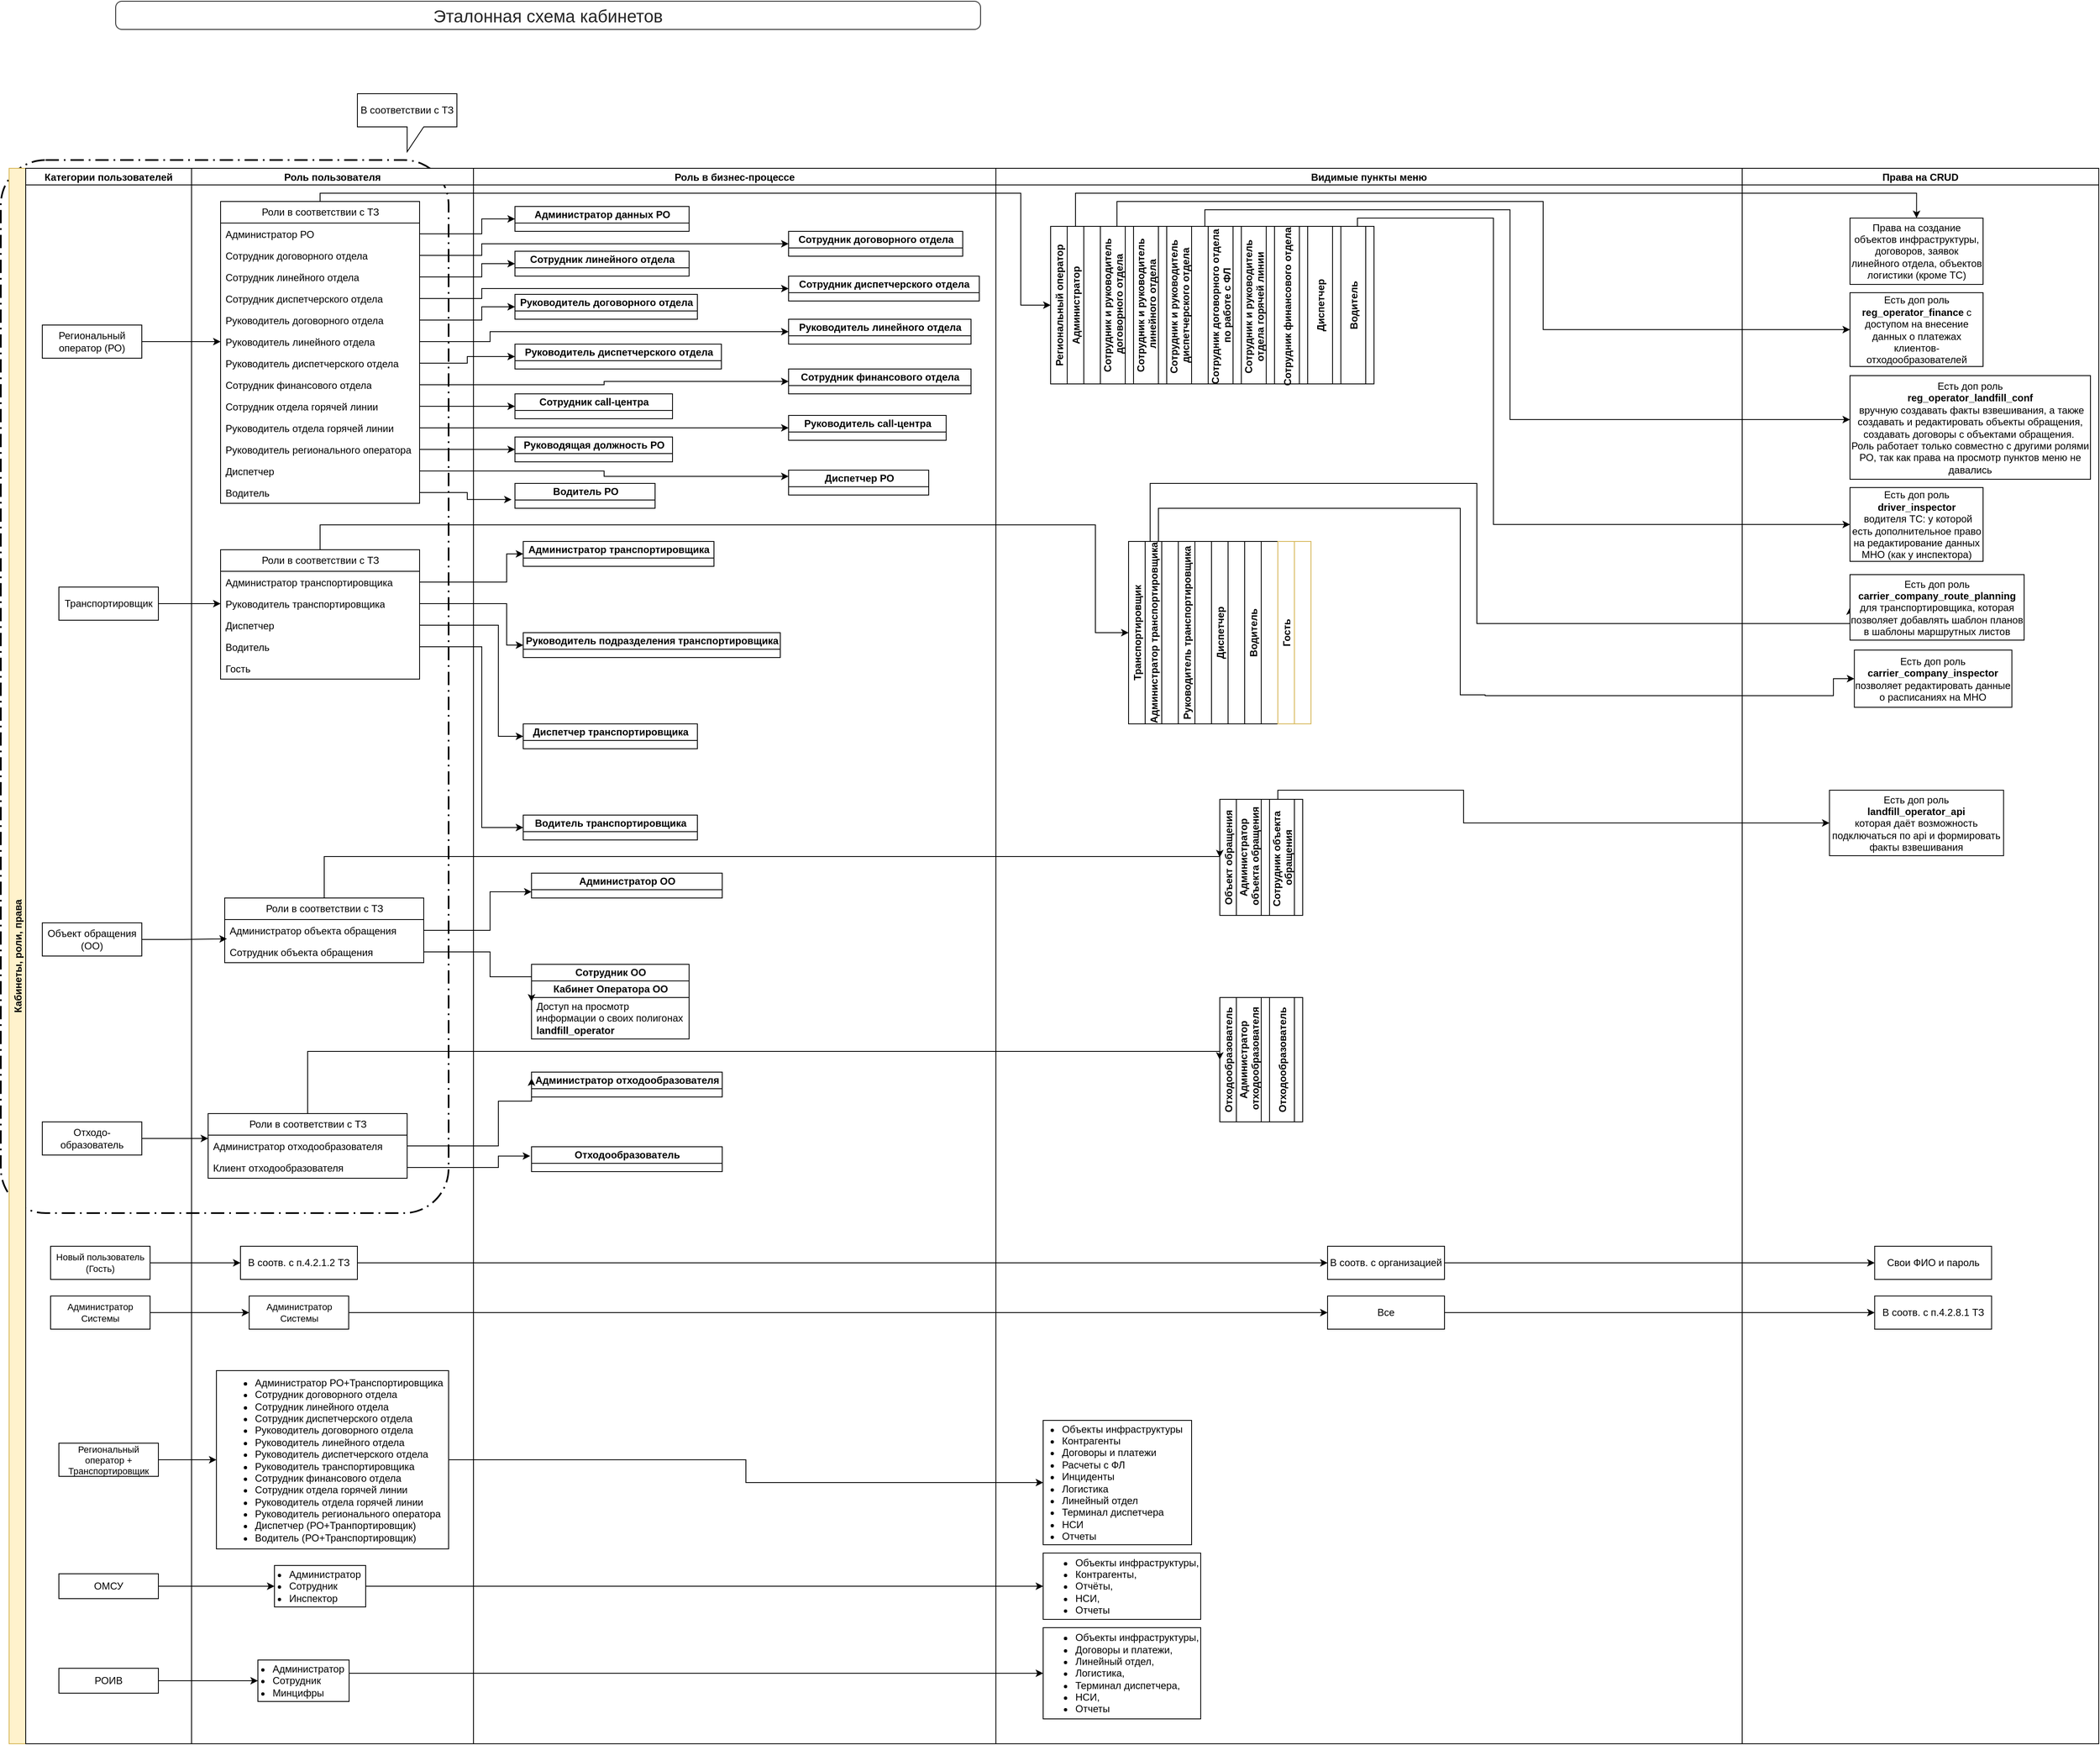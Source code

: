 <mxfile version="24.7.3" type="github" pages="6">
  <diagram name="Схема прав" id="Oam9BsCBO7mzbR85Q6x7">
    <mxGraphModel dx="1434" dy="746" grid="1" gridSize="10" guides="1" tooltips="1" connect="1" arrows="1" fold="1" page="1" pageScale="1" pageWidth="827" pageHeight="1169" math="0" shadow="0">
      <root>
        <mxCell id="AswuqJpho33913lp01b7-0" />
        <mxCell id="AswuqJpho33913lp01b7-1" parent="AswuqJpho33913lp01b7-0" />
        <mxCell id="AswuqJpho33913lp01b7-2" value="" style="points=[[0.25,0,0],[0.5,0,0],[0.75,0,0],[1,0.25,0],[1,0.5,0],[1,0.75,0],[0.75,1,0],[0.5,1,0],[0.25,1,0],[0,0.75,0],[0,0.5,0],[0,0.25,0]];rounded=1;arcSize=10;dashed=1;strokeColor=#000000;fillColor=none;gradientColor=none;dashPattern=8 3 1 3;strokeWidth=2;whiteSpace=wrap;html=1;align=left;" parent="AswuqJpho33913lp01b7-1" vertex="1">
          <mxGeometry x="70" y="230" width="540" height="1270" as="geometry" />
        </mxCell>
        <mxCell id="AswuqJpho33913lp01b7-4" value="Кабинеты, роли, права" style="swimlane;childLayout=stackLayout;resizeParent=1;resizeParentMax=0;startSize=20;horizontal=0;horizontalStack=1;fillColor=#fff2cc;strokeColor=#d6b656;" parent="AswuqJpho33913lp01b7-1" vertex="1">
          <mxGeometry x="80" y="240" width="2520" height="1900" as="geometry" />
        </mxCell>
        <mxCell id="AswuqJpho33913lp01b7-5" value="Категории пользователей" style="swimlane;startSize=20;" parent="AswuqJpho33913lp01b7-4" vertex="1">
          <mxGeometry x="20" width="200" height="1900" as="geometry" />
        </mxCell>
        <mxCell id="AswuqJpho33913lp01b7-6" value="Региональный оператор (РО)" style="rounded=0;whiteSpace=wrap;html=1;fillColor=#FFFFFF;" parent="AswuqJpho33913lp01b7-5" vertex="1">
          <mxGeometry x="20" y="189" width="120" height="40" as="geometry" />
        </mxCell>
        <mxCell id="AswuqJpho33913lp01b7-7" value="Транспортировщик" style="rounded=0;whiteSpace=wrap;html=1;fontSize=12;fillColor=#FFFFFF;" parent="AswuqJpho33913lp01b7-5" vertex="1">
          <mxGeometry x="40" y="505" width="120" height="40" as="geometry" />
        </mxCell>
        <mxCell id="AswuqJpho33913lp01b7-8" value="Роль пользователя" style="swimlane;startSize=20;" parent="AswuqJpho33913lp01b7-4" vertex="1">
          <mxGeometry x="220" width="340" height="1900" as="geometry" />
        </mxCell>
        <mxCell id="AswuqJpho33913lp01b7-111" value="Роли в соответствии с ТЗ" style="swimlane;fontStyle=0;childLayout=stackLayout;horizontal=1;startSize=26;fillColor=none;horizontalStack=0;resizeParent=1;resizeParentMax=0;resizeLast=0;collapsible=1;marginBottom=0;html=1;" parent="AswuqJpho33913lp01b7-8" vertex="1">
          <mxGeometry x="35" y="40" width="240" height="364" as="geometry" />
        </mxCell>
        <mxCell id="AswuqJpho33913lp01b7-112" value="&lt;span style=&quot;text-wrap: nowrap; background-color: initial;&quot;&gt;Администратор РО&lt;/span&gt;" style="text;strokeColor=none;fillColor=none;align=left;verticalAlign=top;spacingLeft=4;spacingRight=4;overflow=hidden;rotatable=0;points=[[0,0.5],[1,0.5]];portConstraint=eastwest;whiteSpace=wrap;html=1;" parent="AswuqJpho33913lp01b7-111" vertex="1">
          <mxGeometry y="26" width="240" height="26" as="geometry" />
        </mxCell>
        <mxCell id="AswuqJpho33913lp01b7-113" value="&lt;span style=&quot;text-wrap: nowrap; background-color: initial;&quot;&gt;Сотрудник договорного отдела&lt;/span&gt;" style="text;strokeColor=none;fillColor=none;align=left;verticalAlign=top;spacingLeft=4;spacingRight=4;overflow=hidden;rotatable=0;points=[[0,0.5],[1,0.5]];portConstraint=eastwest;whiteSpace=wrap;html=1;" parent="AswuqJpho33913lp01b7-111" vertex="1">
          <mxGeometry y="52" width="240" height="26" as="geometry" />
        </mxCell>
        <mxCell id="AswuqJpho33913lp01b7-114" value="&lt;span style=&quot;text-wrap: nowrap; background-color: initial;&quot;&gt;Сотрудник линейного отдела&lt;/span&gt;" style="text;strokeColor=none;fillColor=none;align=left;verticalAlign=top;spacingLeft=4;spacingRight=4;overflow=hidden;rotatable=0;points=[[0,0.5],[1,0.5]];portConstraint=eastwest;whiteSpace=wrap;html=1;" parent="AswuqJpho33913lp01b7-111" vertex="1">
          <mxGeometry y="78" width="240" height="26" as="geometry" />
        </mxCell>
        <mxCell id="AswuqJpho33913lp01b7-115" value="Сотрудник диспетчерского отдела" style="text;strokeColor=none;fillColor=none;align=left;verticalAlign=top;spacingLeft=4;spacingRight=4;overflow=hidden;rotatable=0;points=[[0,0.5],[1,0.5]];portConstraint=eastwest;whiteSpace=wrap;html=1;" parent="AswuqJpho33913lp01b7-111" vertex="1">
          <mxGeometry y="104" width="240" height="26" as="geometry" />
        </mxCell>
        <mxCell id="AswuqJpho33913lp01b7-116" value="Руководитель договорного отдела" style="text;strokeColor=none;fillColor=none;align=left;verticalAlign=top;spacingLeft=4;spacingRight=4;overflow=hidden;rotatable=0;points=[[0,0.5],[1,0.5]];portConstraint=eastwest;whiteSpace=wrap;html=1;" parent="AswuqJpho33913lp01b7-111" vertex="1">
          <mxGeometry y="130" width="240" height="26" as="geometry" />
        </mxCell>
        <mxCell id="AswuqJpho33913lp01b7-117" value="Руководитель линейного отдела" style="text;strokeColor=none;fillColor=none;align=left;verticalAlign=top;spacingLeft=4;spacingRight=4;overflow=hidden;rotatable=0;points=[[0,0.5],[1,0.5]];portConstraint=eastwest;whiteSpace=wrap;html=1;" parent="AswuqJpho33913lp01b7-111" vertex="1">
          <mxGeometry y="156" width="240" height="26" as="geometry" />
        </mxCell>
        <mxCell id="AswuqJpho33913lp01b7-118" value="Руководитель диспетчерского отдела" style="text;strokeColor=none;fillColor=none;align=left;verticalAlign=top;spacingLeft=4;spacingRight=4;overflow=hidden;rotatable=0;points=[[0,0.5],[1,0.5]];portConstraint=eastwest;whiteSpace=wrap;html=1;" parent="AswuqJpho33913lp01b7-111" vertex="1">
          <mxGeometry y="182" width="240" height="26" as="geometry" />
        </mxCell>
        <mxCell id="AswuqJpho33913lp01b7-119" value="Сотрудник финансового отдела" style="text;strokeColor=none;fillColor=none;align=left;verticalAlign=top;spacingLeft=4;spacingRight=4;overflow=hidden;rotatable=0;points=[[0,0.5],[1,0.5]];portConstraint=eastwest;whiteSpace=wrap;html=1;" parent="AswuqJpho33913lp01b7-111" vertex="1">
          <mxGeometry y="208" width="240" height="26" as="geometry" />
        </mxCell>
        <mxCell id="AswuqJpho33913lp01b7-120" value="Сотрудник отдела горячей линии" style="text;strokeColor=none;fillColor=none;align=left;verticalAlign=top;spacingLeft=4;spacingRight=4;overflow=hidden;rotatable=0;points=[[0,0.5],[1,0.5]];portConstraint=eastwest;whiteSpace=wrap;html=1;" parent="AswuqJpho33913lp01b7-111" vertex="1">
          <mxGeometry y="234" width="240" height="26" as="geometry" />
        </mxCell>
        <mxCell id="AswuqJpho33913lp01b7-121" value="Руководитель отдела горячей линии" style="text;strokeColor=none;fillColor=none;align=left;verticalAlign=top;spacingLeft=4;spacingRight=4;overflow=hidden;rotatable=0;points=[[0,0.5],[1,0.5]];portConstraint=eastwest;whiteSpace=wrap;html=1;" parent="AswuqJpho33913lp01b7-111" vertex="1">
          <mxGeometry y="260" width="240" height="26" as="geometry" />
        </mxCell>
        <mxCell id="AswuqJpho33913lp01b7-122" value="Руководитель регионального оператора" style="text;strokeColor=none;fillColor=none;align=left;verticalAlign=top;spacingLeft=4;spacingRight=4;overflow=hidden;rotatable=0;points=[[0,0.5],[1,0.5]];portConstraint=eastwest;whiteSpace=wrap;html=1;" parent="AswuqJpho33913lp01b7-111" vertex="1">
          <mxGeometry y="286" width="240" height="26" as="geometry" />
        </mxCell>
        <mxCell id="AswuqJpho33913lp01b7-123" value="Диспетчер" style="text;strokeColor=none;fillColor=none;align=left;verticalAlign=top;spacingLeft=4;spacingRight=4;overflow=hidden;rotatable=0;points=[[0,0.5],[1,0.5]];portConstraint=eastwest;whiteSpace=wrap;html=1;" parent="AswuqJpho33913lp01b7-111" vertex="1">
          <mxGeometry y="312" width="240" height="26" as="geometry" />
        </mxCell>
        <mxCell id="AswuqJpho33913lp01b7-124" value="Водитель" style="text;strokeColor=none;fillColor=none;align=left;verticalAlign=top;spacingLeft=4;spacingRight=4;overflow=hidden;rotatable=0;points=[[0,0.5],[1,0.5]];portConstraint=eastwest;whiteSpace=wrap;html=1;" parent="AswuqJpho33913lp01b7-111" vertex="1">
          <mxGeometry y="338" width="240" height="26" as="geometry" />
        </mxCell>
        <mxCell id="YazsCWPHh-fjjFyahQKs-16" value="Роли в соответствии с ТЗ" style="swimlane;fontStyle=0;childLayout=stackLayout;horizontal=1;startSize=26;fillColor=none;horizontalStack=0;resizeParent=1;resizeParentMax=0;resizeLast=0;collapsible=1;marginBottom=0;html=1;" parent="AswuqJpho33913lp01b7-8" vertex="1">
          <mxGeometry x="35" y="460" width="240" height="156" as="geometry" />
        </mxCell>
        <mxCell id="YazsCWPHh-fjjFyahQKs-17" value="&lt;span style=&quot;text-wrap: nowrap; background-color: initial;&quot;&gt;Администратор транспортировщика&lt;/span&gt;" style="text;strokeColor=none;fillColor=none;align=left;verticalAlign=top;spacingLeft=4;spacingRight=4;overflow=hidden;rotatable=0;points=[[0,0.5],[1,0.5]];portConstraint=eastwest;whiteSpace=wrap;html=1;" parent="YazsCWPHh-fjjFyahQKs-16" vertex="1">
          <mxGeometry y="26" width="240" height="26" as="geometry" />
        </mxCell>
        <mxCell id="YazsCWPHh-fjjFyahQKs-18" value="&lt;span style=&quot;text-wrap: nowrap; background-color: initial;&quot;&gt;Руководитель транспортировщика&lt;/span&gt;" style="text;strokeColor=none;fillColor=none;align=left;verticalAlign=top;spacingLeft=4;spacingRight=4;overflow=hidden;rotatable=0;points=[[0,0.5],[1,0.5]];portConstraint=eastwest;whiteSpace=wrap;html=1;" parent="YazsCWPHh-fjjFyahQKs-16" vertex="1">
          <mxGeometry y="52" width="240" height="26" as="geometry" />
        </mxCell>
        <mxCell id="YazsCWPHh-fjjFyahQKs-19" value="&lt;span style=&quot;text-wrap: nowrap; background-color: initial;&quot;&gt;Диспетчер&lt;/span&gt;" style="text;strokeColor=none;fillColor=none;align=left;verticalAlign=top;spacingLeft=4;spacingRight=4;overflow=hidden;rotatable=0;points=[[0,0.5],[1,0.5]];portConstraint=eastwest;whiteSpace=wrap;html=1;" parent="YazsCWPHh-fjjFyahQKs-16" vertex="1">
          <mxGeometry y="78" width="240" height="26" as="geometry" />
        </mxCell>
        <mxCell id="YazsCWPHh-fjjFyahQKs-20" value="Водитель" style="text;strokeColor=none;fillColor=none;align=left;verticalAlign=top;spacingLeft=4;spacingRight=4;overflow=hidden;rotatable=0;points=[[0,0.5],[1,0.5]];portConstraint=eastwest;whiteSpace=wrap;html=1;" parent="YazsCWPHh-fjjFyahQKs-16" vertex="1">
          <mxGeometry y="104" width="240" height="26" as="geometry" />
        </mxCell>
        <mxCell id="YazsCWPHh-fjjFyahQKs-62" value="Гость" style="text;strokeColor=none;fillColor=none;align=left;verticalAlign=top;spacingLeft=4;spacingRight=4;overflow=hidden;rotatable=0;points=[[0,0.5],[1,0.5]];portConstraint=eastwest;whiteSpace=wrap;html=1;" parent="YazsCWPHh-fjjFyahQKs-16" vertex="1">
          <mxGeometry y="130" width="240" height="26" as="geometry" />
        </mxCell>
        <mxCell id="YazsCWPHh-fjjFyahQKs-69" value="Роли в соответствии с ТЗ" style="swimlane;fontStyle=0;childLayout=stackLayout;horizontal=1;startSize=26;fillColor=none;horizontalStack=0;resizeParent=1;resizeParentMax=0;resizeLast=0;collapsible=1;marginBottom=0;html=1;" parent="AswuqJpho33913lp01b7-8" vertex="1">
          <mxGeometry x="40" y="880" width="240" height="78" as="geometry" />
        </mxCell>
        <mxCell id="YazsCWPHh-fjjFyahQKs-70" value="&lt;span style=&quot;background-color: initial; text-wrap: nowrap;&quot;&gt;Администратор объекта обращения&lt;/span&gt;" style="text;strokeColor=none;fillColor=none;align=left;verticalAlign=top;spacingLeft=4;spacingRight=4;overflow=hidden;rotatable=0;points=[[0,0.5],[1,0.5]];portConstraint=eastwest;whiteSpace=wrap;html=1;" parent="YazsCWPHh-fjjFyahQKs-69" vertex="1">
          <mxGeometry y="26" width="240" height="26" as="geometry" />
        </mxCell>
        <mxCell id="YazsCWPHh-fjjFyahQKs-71" value="&lt;span style=&quot;text-wrap: nowrap; background-color: initial;&quot;&gt;Сотрудник объекта обращения&lt;/span&gt;" style="text;strokeColor=none;fillColor=none;align=left;verticalAlign=top;spacingLeft=4;spacingRight=4;overflow=hidden;rotatable=0;points=[[0,0.5],[1,0.5]];portConstraint=eastwest;whiteSpace=wrap;html=1;" parent="YazsCWPHh-fjjFyahQKs-69" vertex="1">
          <mxGeometry y="52" width="240" height="26" as="geometry" />
        </mxCell>
        <mxCell id="AswuqJpho33913lp01b7-13" value="Роль в бизнес-процессе" style="swimlane;startSize=20;" parent="AswuqJpho33913lp01b7-4" vertex="1">
          <mxGeometry x="560" width="630" height="1900" as="geometry">
            <mxRectangle x="550" width="40" height="695" as="alternateBounds" />
          </mxGeometry>
        </mxCell>
        <mxCell id="AswuqJpho33913lp01b7-125" value="Руководящая должность РО" style="swimlane;childLayout=stackLayout;resizeParent=1;resizeParentMax=0;startSize=20;html=1;" parent="AswuqJpho33913lp01b7-13" vertex="1" collapsed="1">
          <mxGeometry x="50" y="324" width="190" height="30" as="geometry">
            <mxRectangle x="720" y="90" width="190" height="70" as="alternateBounds" />
          </mxGeometry>
        </mxCell>
        <mxCell id="AswuqJpho33913lp01b7-126" value="Руководитель верхнего уровня" style="swimlane;startSize=20;html=1;" parent="AswuqJpho33913lp01b7-125" vertex="1">
          <mxGeometry y="20" width="190" height="50" as="geometry">
            <mxRectangle y="20" width="40" height="160" as="alternateBounds" />
          </mxGeometry>
        </mxCell>
        <mxCell id="AswuqJpho33913lp01b7-127" value="reg_operator_only_view" style="text;html=1;align=center;verticalAlign=middle;resizable=0;points=[];autosize=1;strokeColor=none;fillColor=none;fontStyle=1" parent="AswuqJpho33913lp01b7-126" vertex="1">
          <mxGeometry y="20" width="150" height="30" as="geometry" />
        </mxCell>
        <mxCell id="AswuqJpho33913lp01b7-128" value="Администратор данных РО" style="swimlane;childLayout=stackLayout;resizeParent=1;resizeParentMax=0;startSize=20;html=1;" parent="AswuqJpho33913lp01b7-13" vertex="1" collapsed="1">
          <mxGeometry x="50" y="46" width="210" height="30" as="geometry">
            <mxRectangle x="720" y="-370" width="420" height="160" as="alternateBounds" />
          </mxGeometry>
        </mxCell>
        <mxCell id="AswuqJpho33913lp01b7-129" value="Администратор данных РО" style="swimlane;startSize=20;html=1;" parent="AswuqJpho33913lp01b7-128" vertex="1">
          <mxGeometry y="20" width="190" height="140" as="geometry">
            <mxRectangle y="20" width="40" height="140" as="alternateBounds" />
          </mxGeometry>
        </mxCell>
        <mxCell id="AswuqJpho33913lp01b7-130" value="&lt;div style=&quot;text-align: justify;&quot;&gt;&lt;span style=&quot;text-align: left;&quot;&gt;Права на просмотр всех разделов, доступных пользователям. Права на создание объектов инфраструктуры, договоров, заявок линейного отдела, объектов логистики (кроме ТС).&lt;/span&gt;&lt;br&gt;&lt;/div&gt;&lt;div style=&quot;text-align: justify;&quot;&gt;&lt;span style=&quot;font-weight: 700; text-align: center; text-wrap: nowrap;&quot;&gt;reg_operator_admin&lt;/span&gt;&lt;span style=&quot;text-align: left;&quot;&gt;&lt;br&gt;&lt;/span&gt;&lt;/div&gt;" style="text;strokeColor=none;fillColor=none;align=left;verticalAlign=middle;spacingLeft=4;spacingRight=4;overflow=hidden;points=[[0,0.5],[1,0.5]];portConstraint=eastwest;rotatable=0;whiteSpace=wrap;html=1;" parent="AswuqJpho33913lp01b7-129" vertex="1">
          <mxGeometry y="20" width="190" height="120" as="geometry" />
        </mxCell>
        <mxCell id="AswuqJpho33913lp01b7-131" value="Сотрудник информ.безопасности" style="swimlane;startSize=20;html=1;" parent="AswuqJpho33913lp01b7-128" vertex="1">
          <mxGeometry x="190" y="20" width="230" height="140" as="geometry">
            <mxRectangle y="20" width="40" height="160" as="alternateBounds" />
          </mxGeometry>
        </mxCell>
        <mxCell id="AswuqJpho33913lp01b7-132" value="&lt;div style=&quot;text-align: justify;&quot;&gt;&lt;span style=&quot;text-align: left;&quot;&gt;Роль сотрудника ИБ РО&lt;/span&gt;&lt;br&gt;&lt;/div&gt;&lt;div style=&quot;text-align: justify;&quot;&gt;&lt;span style=&quot;font-weight: 700; text-align: center; text-wrap: nowrap;&quot;&gt;reg_operator_inform_security&lt;/span&gt;&lt;span style=&quot;text-align: left;&quot;&gt;&lt;br&gt;&lt;/span&gt;&lt;/div&gt;" style="text;strokeColor=none;fillColor=none;align=left;verticalAlign=middle;spacingLeft=4;spacingRight=4;overflow=hidden;points=[[0,0.5],[1,0.5]];portConstraint=eastwest;rotatable=0;whiteSpace=wrap;html=1;" parent="AswuqJpho33913lp01b7-131" vertex="1">
          <mxGeometry y="24" width="190" height="36" as="geometry" />
        </mxCell>
        <mxCell id="AswuqJpho33913lp01b7-133" value="Сотрудник договорного отдела" style="swimlane;childLayout=stackLayout;resizeParent=1;resizeParentMax=0;startSize=20;html=1;" parent="AswuqJpho33913lp01b7-13" vertex="1" collapsed="1">
          <mxGeometry x="380" y="76" width="210" height="30" as="geometry">
            <mxRectangle x="720" y="-270" width="930" height="150" as="alternateBounds" />
          </mxGeometry>
        </mxCell>
        <mxCell id="AswuqJpho33913lp01b7-134" value="Обычный сотрудник" style="swimlane;startSize=20;html=1;" parent="AswuqJpho33913lp01b7-133" vertex="1">
          <mxGeometry y="20" width="210" height="130" as="geometry">
            <mxRectangle y="20" width="40" height="70" as="alternateBounds" />
          </mxGeometry>
        </mxCell>
        <mxCell id="AswuqJpho33913lp01b7-135" value="&lt;div style=&quot;text-align: left;&quot;&gt;Доступны основные функции по созданию и сопровождению договоров&lt;br&gt;&lt;/div&gt;&lt;div style=&quot;text-align: left;&quot;&gt;&lt;span style=&quot;font-weight: 700; text-align: center; text-wrap: nowrap;&quot;&gt;reg_operator_agreements&lt;/span&gt;&lt;br&gt;&lt;/div&gt;" style="text;strokeColor=none;fillColor=none;align=left;verticalAlign=middle;spacingLeft=4;spacingRight=4;overflow=hidden;points=[[0,0.5],[1,0.5]];portConstraint=eastwest;rotatable=0;whiteSpace=wrap;html=1;" parent="AswuqJpho33913lp01b7-134" vertex="1">
          <mxGeometry y="20" width="190" height="70" as="geometry" />
        </mxCell>
        <mxCell id="AswuqJpho33913lp01b7-136" value="Сотрудник по работе с ФЛ" style="swimlane;startSize=20;html=1;" parent="AswuqJpho33913lp01b7-133" vertex="1">
          <mxGeometry x="210" y="20" width="210" height="130" as="geometry">
            <mxRectangle y="20" width="40" height="70" as="alternateBounds" />
          </mxGeometry>
        </mxCell>
        <mxCell id="AswuqJpho33913lp01b7-137" value="&lt;div style=&quot;text-align: left;&quot;&gt;&amp;nbsp;Для работы с договорами физических лиц. Доступны все те же справочники, что и для обычной роли сотрудника договорного отдела, кроме реестров связанных с договорами ЮЛ.&lt;br&gt;&lt;/div&gt;&lt;div style=&quot;text-align: left;&quot;&gt;&lt;span style=&quot;font-weight: 700; text-align: center; text-wrap: nowrap;&quot;&gt;reg_operator_agreements_fl&lt;/span&gt;&lt;br&gt;&lt;/div&gt;" style="text;strokeColor=none;fillColor=none;align=left;verticalAlign=middle;spacingLeft=4;spacingRight=4;overflow=hidden;points=[[0,0.5],[1,0.5]];portConstraint=eastwest;rotatable=0;whiteSpace=wrap;html=1;" parent="AswuqJpho33913lp01b7-136" vertex="1">
          <mxGeometry y="20" width="210" height="110" as="geometry" />
        </mxCell>
        <mxCell id="AswuqJpho33913lp01b7-138" value="Сотрудник по работе с&amp;nbsp;&lt;div&gt;определенными договорами&lt;/div&gt;" style="swimlane;startSize=30;html=1;" parent="AswuqJpho33913lp01b7-133" vertex="1">
          <mxGeometry x="420" y="20" width="270" height="130" as="geometry">
            <mxRectangle y="20" width="40" height="70" as="alternateBounds" />
          </mxGeometry>
        </mxCell>
        <mxCell id="AswuqJpho33913lp01b7-139" value="&lt;div style=&quot;text-align: left;&quot;&gt;Более узкая роль сотрудника договорного отдела - доступны только те договоры, где он проставлен как ответственный.&lt;br&gt;&lt;/div&gt;&lt;div style=&quot;text-align: left;&quot;&gt;&lt;span style=&quot;font-weight: 700; text-align: center; text-wrap: nowrap;&quot;&gt;reg_operator_agreements_assignee&lt;/span&gt;&lt;br&gt;&lt;/div&gt;" style="text;strokeColor=none;fillColor=none;align=left;verticalAlign=middle;spacingLeft=4;spacingRight=4;overflow=hidden;points=[[0,0.5],[1,0.5]];portConstraint=eastwest;rotatable=0;whiteSpace=wrap;html=1;" parent="AswuqJpho33913lp01b7-138" vertex="1">
          <mxGeometry y="30" width="270" height="70" as="geometry" />
        </mxCell>
        <mxCell id="AswuqJpho33913lp01b7-140" value="Сотрудник по обработке платежей&amp;nbsp;&lt;div&gt;отходообразователей&lt;/div&gt;" style="swimlane;startSize=30;html=1;" parent="AswuqJpho33913lp01b7-133" vertex="1">
          <mxGeometry x="690" y="20" width="240" height="130" as="geometry">
            <mxRectangle y="20" width="40" height="70" as="alternateBounds" />
          </mxGeometry>
        </mxCell>
        <mxCell id="AswuqJpho33913lp01b7-141" value="&lt;div style=&quot;text-align: left;&quot;&gt;Доступ на внесение данных о платежах клиентов-отходообразователей (схожа с бухгалтерией).&lt;br&gt;&lt;/div&gt;&lt;div style=&quot;text-align: left;&quot;&gt;&lt;span style=&quot;font-weight: 700; text-align: center; text-wrap: nowrap;&quot;&gt;reg_operator_finance&lt;/span&gt;&lt;br&gt;&lt;/div&gt;" style="text;strokeColor=none;fillColor=none;align=left;verticalAlign=middle;spacingLeft=4;spacingRight=4;overflow=hidden;points=[[0,0.5],[1,0.5]];portConstraint=eastwest;rotatable=0;whiteSpace=wrap;html=1;" parent="AswuqJpho33913lp01b7-140" vertex="1">
          <mxGeometry y="30" width="240" height="70" as="geometry" />
        </mxCell>
        <mxCell id="AswuqJpho33913lp01b7-142" value="Руководитель договорного отдела" style="swimlane;childLayout=stackLayout;resizeParent=1;resizeParentMax=0;startSize=20;html=1;" parent="AswuqJpho33913lp01b7-13" vertex="1" collapsed="1">
          <mxGeometry x="50" y="152" width="220" height="30" as="geometry">
            <mxRectangle x="1038" y="-190" width="240" height="120" as="alternateBounds" />
          </mxGeometry>
        </mxCell>
        <mxCell id="AswuqJpho33913lp01b7-143" value="Руководитель договорного отдела" style="swimlane;startSize=20;html=1;" parent="AswuqJpho33913lp01b7-142" vertex="1">
          <mxGeometry y="20" width="240" height="100" as="geometry">
            <mxRectangle y="20" width="40" height="160" as="alternateBounds" />
          </mxGeometry>
        </mxCell>
        <mxCell id="AswuqJpho33913lp01b7-144" value="&lt;div style=&quot;text-align: justify;&quot;&gt;&lt;span style=&quot;background-color: initial; text-align: center; text-wrap: nowrap;&quot;&gt;Есть все права на просмотр&amp;nbsp;&lt;/span&gt;&lt;/div&gt;&lt;div style=&quot;text-align: justify;&quot;&gt;&lt;span style=&quot;text-align: center; text-wrap: nowrap; background-color: initial;&quot;&gt;разделов и информации в них&lt;/span&gt;&lt;span style=&quot;background-color: initial; text-align: center; text-wrap: nowrap;&quot;&gt;,&amp;nbsp;&lt;/span&gt;&lt;/div&gt;&lt;div style=&quot;text-align: justify;&quot;&gt;&lt;span style=&quot;background-color: initial; text-align: center; text-wrap: nowrap;&quot;&gt;но без прав на&amp;nbsp;&lt;/span&gt;&lt;span style=&quot;background-color: initial; text-align: center; text-wrap: nowrap;&quot;&gt;редактирование&lt;/span&gt;&lt;/div&gt;&lt;div style=&quot;text-align: justify;&quot;&gt;&lt;span style=&quot;background-color: initial; text-align: center; text-wrap: nowrap;&quot;&gt;информации.&lt;/span&gt;&lt;/div&gt;&lt;div style=&quot;text-align: justify;&quot;&gt;&lt;span style=&quot;background-color: initial; text-align: center;&quot;&gt;&lt;span style=&quot;text-wrap: nowrap;&quot;&gt;&lt;b&gt;reg_operator_agreements__head&lt;/b&gt;&lt;/span&gt;&lt;br&gt;&lt;/span&gt;&lt;/div&gt;" style="text;strokeColor=none;fillColor=none;align=left;verticalAlign=middle;spacingLeft=4;spacingRight=4;overflow=hidden;points=[[0,0.5],[1,0.5]];portConstraint=eastwest;rotatable=0;whiteSpace=wrap;html=1;" parent="AswuqJpho33913lp01b7-143" vertex="1">
          <mxGeometry y="20" width="240" height="80" as="geometry" />
        </mxCell>
        <mxCell id="AswuqJpho33913lp01b7-149" value="Сотрудник call-центра" style="swimlane;childLayout=stackLayout;resizeParent=1;resizeParentMax=0;startSize=20;html=1;" parent="AswuqJpho33913lp01b7-13" vertex="1" collapsed="1">
          <mxGeometry x="50" y="272" width="190" height="30" as="geometry">
            <mxRectangle x="1020" y="-30" width="190" height="70" as="alternateBounds" />
          </mxGeometry>
        </mxCell>
        <mxCell id="AswuqJpho33913lp01b7-150" value="Сотрудник call-центра" style="swimlane;startSize=20;html=1;" parent="AswuqJpho33913lp01b7-149" vertex="1">
          <mxGeometry y="20" width="190" height="50" as="geometry">
            <mxRectangle y="20" width="40" height="160" as="alternateBounds" />
          </mxGeometry>
        </mxCell>
        <mxCell id="AswuqJpho33913lp01b7-151" value="&lt;div style=&quot;text-align: center;&quot;&gt;&lt;span style=&quot;text-wrap: nowrap;&quot;&gt;&lt;b&gt;reg_operator_call_center&lt;/b&gt;&lt;/span&gt;&lt;br&gt;&lt;/div&gt;" style="text;strokeColor=none;fillColor=none;align=left;verticalAlign=middle;spacingLeft=4;spacingRight=4;overflow=hidden;points=[[0,0.5],[1,0.5]];portConstraint=eastwest;rotatable=0;whiteSpace=wrap;html=1;" parent="AswuqJpho33913lp01b7-150" vertex="1">
          <mxGeometry y="20" width="190" height="30" as="geometry" />
        </mxCell>
        <mxCell id="AswuqJpho33913lp01b7-152" value="Руководитель call-центра" style="swimlane;childLayout=stackLayout;resizeParent=1;resizeParentMax=0;startSize=20;html=1;" parent="AswuqJpho33913lp01b7-13" vertex="1" collapsed="1">
          <mxGeometry x="380" y="298" width="190" height="30" as="geometry">
            <mxRectangle x="770" y="74" width="200" height="70" as="alternateBounds" />
          </mxGeometry>
        </mxCell>
        <mxCell id="AswuqJpho33913lp01b7-153" value="Руководитель&amp;nbsp;call-центра" style="swimlane;startSize=20;html=1;" parent="AswuqJpho33913lp01b7-152" vertex="1">
          <mxGeometry y="20" width="200" height="50" as="geometry">
            <mxRectangle y="20" width="40" height="160" as="alternateBounds" />
          </mxGeometry>
        </mxCell>
        <mxCell id="AswuqJpho33913lp01b7-154" value="&lt;div style=&quot;text-align: center;&quot;&gt;&lt;span style=&quot;text-wrap: nowrap;&quot;&gt;&lt;b&gt;reg_operator_call_center__head&lt;/b&gt;&lt;/span&gt;&lt;br&gt;&lt;/div&gt;" style="text;strokeColor=none;fillColor=none;align=left;verticalAlign=middle;spacingLeft=4;spacingRight=4;overflow=hidden;points=[[0,0.5],[1,0.5]];portConstraint=eastwest;rotatable=0;whiteSpace=wrap;html=1;" parent="AswuqJpho33913lp01b7-153" vertex="1">
          <mxGeometry y="20" width="200" height="30" as="geometry" />
        </mxCell>
        <mxCell id="AswuqJpho33913lp01b7-157" value="Руководитель линейного отдела" style="swimlane;childLayout=stackLayout;resizeParent=1;resizeParentMax=0;startSize=20;html=1;" parent="AswuqJpho33913lp01b7-13" vertex="1" collapsed="1">
          <mxGeometry x="380" y="182" width="220" height="30" as="geometry">
            <mxRectangle x="720" y="-60" width="480" height="120" as="alternateBounds" />
          </mxGeometry>
        </mxCell>
        <mxCell id="AswuqJpho33913lp01b7-158" value="Руководитель подразделения РО" style="swimlane;startSize=20;html=1;" parent="AswuqJpho33913lp01b7-157" vertex="1">
          <mxGeometry y="20" width="240" height="100" as="geometry">
            <mxRectangle y="20" width="40" height="160" as="alternateBounds" />
          </mxGeometry>
        </mxCell>
        <mxCell id="AswuqJpho33913lp01b7-159" value="&lt;div style=&quot;text-align: left;&quot;&gt;Опеределенные права, которые не доступны другим сотрудникам линейного отдела РО (к примеру согласование проверки).&lt;br&gt;&lt;/div&gt;&lt;div style=&quot;text-align: left;&quot;&gt;&lt;span style=&quot;font-weight: 700; text-align: center; text-wrap: nowrap;&quot;&gt;reg_operator_agreements&lt;/span&gt;&lt;br&gt;&lt;/div&gt;" style="text;strokeColor=none;fillColor=none;align=left;verticalAlign=middle;spacingLeft=4;spacingRight=4;overflow=hidden;points=[[0,0.5],[1,0.5]];portConstraint=eastwest;rotatable=0;whiteSpace=wrap;html=1;" parent="AswuqJpho33913lp01b7-158" vertex="1">
          <mxGeometry y="20" width="240" height="75" as="geometry" />
        </mxCell>
        <mxCell id="AswuqJpho33913lp01b7-160" value="&amp;nbsp;Инспектор со стороны РО" style="swimlane;startSize=20;html=1;" parent="AswuqJpho33913lp01b7-157" vertex="1">
          <mxGeometry x="240" y="20" width="240" height="100" as="geometry">
            <mxRectangle y="20" width="40" height="160" as="alternateBounds" />
          </mxGeometry>
        </mxCell>
        <mxCell id="AswuqJpho33913lp01b7-161" value="&lt;div style=&quot;text-align: left;&quot;&gt;Опеределенные права, которые не доступны другим сотрудникам линейного отдела РО (к примеру согласование проверки).&lt;br&gt;&lt;/div&gt;&lt;div style=&quot;text-align: left;&quot;&gt;&lt;span style=&quot;font-weight: 700; text-align: center; text-wrap: nowrap;&quot;&gt;reg_operator_agreements&lt;/span&gt;&lt;br&gt;&lt;/div&gt;" style="text;strokeColor=none;fillColor=none;align=left;verticalAlign=middle;spacingLeft=4;spacingRight=4;overflow=hidden;points=[[0,0.5],[1,0.5]];portConstraint=eastwest;rotatable=0;whiteSpace=wrap;html=1;" parent="AswuqJpho33913lp01b7-160" vertex="1">
          <mxGeometry y="20" width="240" height="75" as="geometry" />
        </mxCell>
        <mxCell id="AswuqJpho33913lp01b7-162" value="Сотрудник линейного отдела" style="swimlane;childLayout=stackLayout;resizeParent=1;resizeParentMax=0;startSize=20;html=1;" parent="AswuqJpho33913lp01b7-13" vertex="1" collapsed="1">
          <mxGeometry x="50" y="100" width="210" height="30" as="geometry">
            <mxRectangle x="720" y="-210" width="240" height="150" as="alternateBounds" />
          </mxGeometry>
        </mxCell>
        <mxCell id="AswuqJpho33913lp01b7-163" value="Сотрудник линейного отдела" style="swimlane;startSize=20;html=1;" parent="AswuqJpho33913lp01b7-162" vertex="1">
          <mxGeometry y="20" width="240" height="130" as="geometry">
            <mxRectangle y="20" width="40" height="160" as="alternateBounds" />
          </mxGeometry>
        </mxCell>
        <mxCell id="AswuqJpho33913lp01b7-164" value="&lt;div style=&quot;text-align: left;&quot;&gt;Доступны проверки МНО, создание нарушений на МНО.&lt;br&gt;&lt;/div&gt;&lt;div style=&quot;text-align: left;&quot;&gt;&lt;b&gt;reg_operator_inspectors&lt;/b&gt;&lt;br&gt;&lt;/div&gt;" style="text;strokeColor=none;fillColor=none;align=left;verticalAlign=middle;spacingLeft=4;spacingRight=4;overflow=hidden;points=[[0,0.5],[1,0.5]];portConstraint=eastwest;rotatable=0;whiteSpace=wrap;html=1;" parent="AswuqJpho33913lp01b7-163" vertex="1">
          <mxGeometry y="20" width="240" height="50" as="geometry" />
        </mxCell>
        <mxCell id="AswuqJpho33913lp01b7-167" value="Сотрудник финансового отдела" style="swimlane;childLayout=stackLayout;resizeParent=1;resizeParentMax=0;startSize=20;html=1;" parent="AswuqJpho33913lp01b7-13" vertex="1" collapsed="1">
          <mxGeometry x="380" y="242" width="220" height="30" as="geometry">
            <mxRectangle x="800" y="-16" width="260" height="90" as="alternateBounds" />
          </mxGeometry>
        </mxCell>
        <mxCell id="AswuqJpho33913lp01b7-168" value="Сотрудник финансового отдела, бухгалтер" style="swimlane;startSize=20;html=1;" parent="AswuqJpho33913lp01b7-167" vertex="1">
          <mxGeometry y="20" width="260" height="70" as="geometry">
            <mxRectangle y="20" width="40" height="50" as="alternateBounds" />
          </mxGeometry>
        </mxCell>
        <mxCell id="AswuqJpho33913lp01b7-169" value="&lt;div style=&quot;text-align: left;&quot;&gt;Данные о платежах, договорах, расчетах.&lt;br&gt;&lt;/div&gt;" style="text;strokeColor=none;fillColor=none;align=left;verticalAlign=middle;spacingLeft=4;spacingRight=4;overflow=hidden;points=[[0,0.5],[1,0.5]];portConstraint=eastwest;rotatable=0;whiteSpace=wrap;html=1;" parent="AswuqJpho33913lp01b7-168" vertex="1">
          <mxGeometry y="20" width="240" height="50" as="geometry" />
        </mxCell>
        <mxCell id="AswuqJpho33913lp01b7-171" value="Сотрудник диспетчерского отдела" style="swimlane;childLayout=stackLayout;resizeParent=1;resizeParentMax=0;startSize=20;html=1;" parent="AswuqJpho33913lp01b7-13" vertex="1" collapsed="1">
          <mxGeometry x="380" y="130" width="230" height="30" as="geometry">
            <mxRectangle x="380" y="130" width="240" height="110" as="alternateBounds" />
          </mxGeometry>
        </mxCell>
        <mxCell id="AswuqJpho33913lp01b7-172" value="Сотрудник диспетчерского отдела" style="swimlane;startSize=20;html=1;" parent="AswuqJpho33913lp01b7-171" vertex="1">
          <mxGeometry y="20" width="240" height="90" as="geometry">
            <mxRectangle y="20" width="40" height="160" as="alternateBounds" />
          </mxGeometry>
        </mxCell>
        <mxCell id="AswuqJpho33913lp01b7-173" value="&lt;div style=&quot;text-align: justify;&quot;&gt;Формирование шаблонов маршрутов, формирование маршрутов, привязка и отвязка планов от маршрутов.&lt;br&gt;&lt;/div&gt;&lt;div style=&quot;text-align: justify;&quot;&gt;&lt;b&gt;reg_operator_routes_planning&lt;/b&gt;&lt;br&gt;&lt;/div&gt;" style="text;strokeColor=none;fillColor=none;align=left;verticalAlign=middle;spacingLeft=4;spacingRight=4;overflow=hidden;points=[[0,0.5],[1,0.5]];portConstraint=eastwest;rotatable=0;whiteSpace=wrap;html=1;" parent="AswuqJpho33913lp01b7-172" vertex="1">
          <mxGeometry y="20" width="240" height="70" as="geometry" />
        </mxCell>
        <mxCell id="AswuqJpho33913lp01b7-174" value="Руководитель диспетчерского отдела" style="swimlane;childLayout=stackLayout;resizeParent=1;resizeParentMax=0;startSize=20;html=1;" parent="AswuqJpho33913lp01b7-13" vertex="1" collapsed="1">
          <mxGeometry x="50" y="212" width="249" height="30" as="geometry">
            <mxRectangle x="1241" y="-170" width="240" height="60" as="alternateBounds" />
          </mxGeometry>
        </mxCell>
        <mxCell id="AswuqJpho33913lp01b7-175" value="Руководитель диспетчерского отдела" style="swimlane;startSize=20;html=1;" parent="AswuqJpho33913lp01b7-174" vertex="1">
          <mxGeometry y="20" width="240" height="40" as="geometry">
            <mxRectangle y="20" width="40" height="160" as="alternateBounds" />
          </mxGeometry>
        </mxCell>
        <mxCell id="AswuqJpho33913lp01b7-176" value="&lt;div style=&quot;text-align: center;&quot;&gt;&lt;span style=&quot;text-wrap: nowrap;&quot;&gt;&lt;b&gt;reg_operator_routes_planning__head&lt;/b&gt;&lt;/span&gt;&lt;br&gt;&lt;/div&gt;" style="text;strokeColor=none;fillColor=none;align=left;verticalAlign=middle;spacingLeft=4;spacingRight=4;overflow=hidden;points=[[0,0.5],[1,0.5]];portConstraint=eastwest;rotatable=0;whiteSpace=wrap;html=1;" parent="AswuqJpho33913lp01b7-175" vertex="1">
          <mxGeometry y="20" width="240" height="20" as="geometry" />
        </mxCell>
        <mxCell id="AswuqJpho33913lp01b7-179" value="Диспетчер РО" style="swimlane;childLayout=stackLayout;resizeParent=1;resizeParentMax=0;startSize=20;html=1;" parent="AswuqJpho33913lp01b7-13" vertex="1" collapsed="1">
          <mxGeometry x="380" y="364" width="169" height="30" as="geometry">
            <mxRectangle x="770" y="74" width="200" height="70" as="alternateBounds" />
          </mxGeometry>
        </mxCell>
        <mxCell id="AswuqJpho33913lp01b7-180" value="Руководитель&amp;nbsp;call-центра" style="swimlane;startSize=20;html=1;" parent="AswuqJpho33913lp01b7-179" vertex="1">
          <mxGeometry y="20" width="200" height="50" as="geometry">
            <mxRectangle y="20" width="40" height="160" as="alternateBounds" />
          </mxGeometry>
        </mxCell>
        <mxCell id="AswuqJpho33913lp01b7-181" value="&lt;div style=&quot;text-align: center;&quot;&gt;&lt;span style=&quot;text-wrap: nowrap;&quot;&gt;&lt;b&gt;reg_operator_call_center__head&lt;/b&gt;&lt;/span&gt;&lt;br&gt;&lt;/div&gt;" style="text;strokeColor=none;fillColor=none;align=left;verticalAlign=middle;spacingLeft=4;spacingRight=4;overflow=hidden;points=[[0,0.5],[1,0.5]];portConstraint=eastwest;rotatable=0;whiteSpace=wrap;html=1;" parent="AswuqJpho33913lp01b7-180" vertex="1">
          <mxGeometry y="20" width="200" height="30" as="geometry" />
        </mxCell>
        <mxCell id="AswuqJpho33913lp01b7-183" value="Водитель РО" style="swimlane;childLayout=stackLayout;resizeParent=1;resizeParentMax=0;startSize=20;html=1;" parent="AswuqJpho33913lp01b7-13" vertex="1" collapsed="1">
          <mxGeometry x="50" y="380" width="169" height="30" as="geometry">
            <mxRectangle x="770" y="74" width="200" height="70" as="alternateBounds" />
          </mxGeometry>
        </mxCell>
        <mxCell id="AswuqJpho33913lp01b7-184" value="Руководитель&amp;nbsp;call-центра" style="swimlane;startSize=20;html=1;" parent="AswuqJpho33913lp01b7-183" vertex="1">
          <mxGeometry y="20" width="200" height="50" as="geometry">
            <mxRectangle y="20" width="40" height="160" as="alternateBounds" />
          </mxGeometry>
        </mxCell>
        <mxCell id="AswuqJpho33913lp01b7-185" value="&lt;div style=&quot;text-align: center;&quot;&gt;&lt;span style=&quot;text-wrap: nowrap;&quot;&gt;&lt;b&gt;reg_operator_call_center__head&lt;/b&gt;&lt;/span&gt;&lt;br&gt;&lt;/div&gt;" style="text;strokeColor=none;fillColor=none;align=left;verticalAlign=middle;spacingLeft=4;spacingRight=4;overflow=hidden;points=[[0,0.5],[1,0.5]];portConstraint=eastwest;rotatable=0;whiteSpace=wrap;html=1;" parent="AswuqJpho33913lp01b7-184" vertex="1">
          <mxGeometry y="20" width="200" height="30" as="geometry" />
        </mxCell>
        <mxCell id="YazsCWPHh-fjjFyahQKs-34" value="Администратор транспортировщика" style="swimlane;childLayout=stackLayout;resizeParent=1;resizeParentMax=0;startSize=20;html=1;" parent="AswuqJpho33913lp01b7-13" vertex="1" collapsed="1">
          <mxGeometry x="60" y="450" width="230" height="30" as="geometry">
            <mxRectangle x="60" y="450" width="420" height="100" as="alternateBounds" />
          </mxGeometry>
        </mxCell>
        <mxCell id="YazsCWPHh-fjjFyahQKs-35" value="Администратор данных&lt;div&gt;&amp;nbsp;перевозчика&lt;/div&gt;" style="swimlane;startSize=30;html=1;" parent="YazsCWPHh-fjjFyahQKs-34" vertex="1">
          <mxGeometry y="20" width="190" height="80" as="geometry">
            <mxRectangle y="20" width="40" height="140" as="alternateBounds" />
          </mxGeometry>
        </mxCell>
        <mxCell id="YazsCWPHh-fjjFyahQKs-36" value="&lt;div style=&quot;text-align: justify;&quot;&gt;&lt;span style=&quot;text-align: left;&quot;&gt;Администратор&lt;/span&gt;&lt;br&gt;&lt;/div&gt;&lt;div style=&quot;text-align: center;&quot;&gt;&lt;span style=&quot;text-align: left;&quot;&gt;&lt;span style=&quot;text-wrap: nowrap;&quot;&gt;&lt;b&gt;carrier_company_admin&lt;/b&gt;&lt;/span&gt;&lt;br&gt;&lt;/span&gt;&lt;/div&gt;" style="text;strokeColor=none;fillColor=none;align=left;verticalAlign=middle;spacingLeft=4;spacingRight=4;overflow=hidden;points=[[0,0.5],[1,0.5]];portConstraint=eastwest;rotatable=0;whiteSpace=wrap;html=1;" parent="YazsCWPHh-fjjFyahQKs-35" vertex="1">
          <mxGeometry y="30" width="190" height="40" as="geometry" />
        </mxCell>
        <mxCell id="YazsCWPHh-fjjFyahQKs-37" value="Создание приложений телеметрии" style="swimlane;startSize=30;html=1;" parent="YazsCWPHh-fjjFyahQKs-34" vertex="1">
          <mxGeometry x="190" y="20" width="230" height="80" as="geometry">
            <mxRectangle y="20" width="40" height="160" as="alternateBounds" />
          </mxGeometry>
        </mxCell>
        <mxCell id="YazsCWPHh-fjjFyahQKs-38" value="&lt;div style=&quot;text-align: left;&quot;&gt;для создания приложений телеметрии&lt;br&gt;&lt;/div&gt;&lt;div style=&quot;text-align: center;&quot;&gt;&lt;span style=&quot;text-align: left;&quot;&gt;&lt;span style=&quot;text-wrap: nowrap;&quot;&gt;&lt;b&gt;carrier_company_telemetry_app&lt;/b&gt;&lt;/span&gt;&lt;br&gt;&lt;/span&gt;&lt;/div&gt;" style="text;strokeColor=none;fillColor=none;align=left;verticalAlign=middle;spacingLeft=4;spacingRight=4;overflow=hidden;points=[[0,0.5],[1,0.5]];portConstraint=eastwest;rotatable=0;whiteSpace=wrap;html=1;" parent="YazsCWPHh-fjjFyahQKs-37" vertex="1">
          <mxGeometry y="30" width="230" height="40" as="geometry" />
        </mxCell>
        <mxCell id="YazsCWPHh-fjjFyahQKs-39" value="Руководитель подразделения транспортировщика" style="swimlane;childLayout=stackLayout;resizeParent=1;resizeParentMax=0;startSize=20;html=1;" parent="AswuqJpho33913lp01b7-13" vertex="1" collapsed="1">
          <mxGeometry x="60" y="560" width="310" height="30" as="geometry">
            <mxRectangle x="60" y="560" width="420" height="100" as="alternateBounds" />
          </mxGeometry>
        </mxCell>
        <mxCell id="YazsCWPHh-fjjFyahQKs-40" value="Руководитель подразделения" style="swimlane;startSize=30;html=1;" parent="YazsCWPHh-fjjFyahQKs-39" vertex="1">
          <mxGeometry y="20" width="190" height="80" as="geometry">
            <mxRectangle y="20" width="40" height="140" as="alternateBounds" />
          </mxGeometry>
        </mxCell>
        <mxCell id="YazsCWPHh-fjjFyahQKs-41" value="&lt;div style=&quot;&quot;&gt;&lt;span style=&quot;&quot;&gt;Руководитель подразделения&lt;/span&gt;&lt;br&gt;&lt;/div&gt;&lt;div style=&quot;&quot;&gt;&lt;span style=&quot;&quot;&gt;&lt;span style=&quot;text-wrap: nowrap;&quot;&gt;&lt;b&gt;carrier_company&lt;/b&gt;&lt;/span&gt;&lt;br&gt;&lt;/span&gt;&lt;/div&gt;" style="text;strokeColor=none;fillColor=none;align=left;verticalAlign=middle;spacingLeft=4;spacingRight=4;overflow=hidden;points=[[0,0.5],[1,0.5]];portConstraint=eastwest;rotatable=0;whiteSpace=wrap;html=1;" parent="YazsCWPHh-fjjFyahQKs-40" vertex="1">
          <mxGeometry y="30" width="190" height="40" as="geometry" />
        </mxCell>
        <mxCell id="YazsCWPHh-fjjFyahQKs-42" value="&amp;nbsp;Редактор данные о расписаниях&amp;nbsp;&lt;div&gt;на МНО&lt;br&gt;&lt;/div&gt;" style="swimlane;startSize=30;html=1;" parent="YazsCWPHh-fjjFyahQKs-39" vertex="1">
          <mxGeometry x="190" y="20" width="230" height="80" as="geometry">
            <mxRectangle y="20" width="40" height="160" as="alternateBounds" />
          </mxGeometry>
        </mxCell>
        <mxCell id="YazsCWPHh-fjjFyahQKs-43" value="&lt;div style=&quot;text-align: left;&quot;&gt;Операции по редактированию данных о расписаниях МНО&lt;br&gt;&lt;/div&gt;&lt;div style=&quot;text-align: left;&quot;&gt;&lt;b&gt;carrier_company_inspector&lt;/b&gt;&lt;br&gt;&lt;/div&gt;" style="text;strokeColor=none;fillColor=none;align=left;verticalAlign=middle;spacingLeft=4;spacingRight=4;overflow=hidden;points=[[0,0.5],[1,0.5]];portConstraint=eastwest;rotatable=0;whiteSpace=wrap;html=1;" parent="YazsCWPHh-fjjFyahQKs-42" vertex="1">
          <mxGeometry y="30" width="230" height="50" as="geometry" />
        </mxCell>
        <mxCell id="YazsCWPHh-fjjFyahQKs-44" value="Диспетчер транспортировщика" style="swimlane;childLayout=stackLayout;resizeParent=1;resizeParentMax=0;startSize=20;html=1;" parent="AswuqJpho33913lp01b7-13" vertex="1" collapsed="1">
          <mxGeometry x="60" y="670" width="210" height="30" as="geometry">
            <mxRectangle x="60" y="670" width="230" height="100" as="alternateBounds" />
          </mxGeometry>
        </mxCell>
        <mxCell id="YazsCWPHh-fjjFyahQKs-47" value="Редактор планов и маршрутных&lt;div&gt;листов&lt;/div&gt;" style="swimlane;startSize=30;html=1;" parent="YazsCWPHh-fjjFyahQKs-44" vertex="1">
          <mxGeometry y="20" width="230" height="80" as="geometry">
            <mxRectangle y="20" width="40" height="160" as="alternateBounds" />
          </mxGeometry>
        </mxCell>
        <mxCell id="YazsCWPHh-fjjFyahQKs-48" value="&lt;div style=&quot;text-align: left;&quot;&gt;Операции по добавлению шаблонов планов в шаблоны маршрутных листов&lt;br&gt;&lt;/div&gt;&lt;div style=&quot;text-align: left;&quot;&gt;&lt;b&gt;carrier_company_route_planning&lt;/b&gt;&lt;br&gt;&lt;/div&gt;" style="text;strokeColor=none;fillColor=none;align=left;verticalAlign=middle;spacingLeft=4;spacingRight=4;overflow=hidden;points=[[0,0.5],[1,0.5]];portConstraint=eastwest;rotatable=0;whiteSpace=wrap;html=1;" parent="YazsCWPHh-fjjFyahQKs-47" vertex="1">
          <mxGeometry y="30" width="230" height="50" as="geometry" />
        </mxCell>
        <mxCell id="YazsCWPHh-fjjFyahQKs-49" value="Водитель транспортировщика" style="swimlane;childLayout=stackLayout;resizeParent=1;resizeParentMax=0;startSize=20;html=1;" parent="AswuqJpho33913lp01b7-13" vertex="1" collapsed="1">
          <mxGeometry x="60" y="780" width="210" height="30" as="geometry">
            <mxRectangle x="60" y="780" width="230" height="100" as="alternateBounds" />
          </mxGeometry>
        </mxCell>
        <mxCell id="YazsCWPHh-fjjFyahQKs-50" value="Водитель&amp;nbsp;" style="swimlane;startSize=20;html=1;" parent="YazsCWPHh-fjjFyahQKs-49" vertex="1">
          <mxGeometry y="20" width="230" height="80" as="geometry">
            <mxRectangle y="20" width="40" height="160" as="alternateBounds" />
          </mxGeometry>
        </mxCell>
        <mxCell id="YazsCWPHh-fjjFyahQKs-51" value="&lt;div style=&quot;text-align: left;&quot;&gt;Отображаются только формы и данные настроенные для мобильного приложения водителей&lt;br&gt;&lt;/div&gt;&lt;div style=&quot;text-align: left;&quot;&gt;&lt;b&gt;driver&lt;/b&gt;&lt;/div&gt;" style="text;strokeColor=none;fillColor=none;align=left;verticalAlign=middle;spacingLeft=4;spacingRight=4;overflow=hidden;points=[[0,0.5],[1,0.5]];portConstraint=eastwest;rotatable=0;whiteSpace=wrap;html=1;" parent="YazsCWPHh-fjjFyahQKs-50" vertex="1">
          <mxGeometry y="20" width="230" height="60" as="geometry" />
        </mxCell>
        <mxCell id="YazsCWPHh-fjjFyahQKs-76" value="Администратор ОО" style="swimlane;childLayout=stackLayout;resizeParent=1;resizeParentMax=0;startSize=20;html=1;" parent="AswuqJpho33913lp01b7-13" vertex="1" collapsed="1">
          <mxGeometry x="70" y="850" width="230" height="30" as="geometry">
            <mxRectangle x="70" y="850" width="360" height="100" as="alternateBounds" />
          </mxGeometry>
        </mxCell>
        <mxCell id="YazsCWPHh-fjjFyahQKs-77" value="Администратор ОО" style="swimlane;startSize=30;html=1;" parent="YazsCWPHh-fjjFyahQKs-76" vertex="1">
          <mxGeometry y="20" width="150" height="80" as="geometry">
            <mxRectangle y="20" width="40" height="140" as="alternateBounds" />
          </mxGeometry>
        </mxCell>
        <mxCell id="YazsCWPHh-fjjFyahQKs-78" value="&lt;div style=&quot;text-align: justify;&quot;&gt;&lt;span style=&quot;text-align: left;&quot;&gt;Администратор&lt;/span&gt;&lt;br&gt;&lt;/div&gt;&lt;div style=&quot;text-align: center;&quot;&gt;&lt;span style=&quot;text-align: left;&quot;&gt;&lt;span style=&quot;text-wrap: nowrap;&quot;&gt;&lt;b&gt;landfill_operator_admin&lt;/b&gt;&lt;/span&gt;&lt;br&gt;&lt;/span&gt;&lt;/div&gt;" style="text;strokeColor=none;fillColor=none;align=left;verticalAlign=middle;spacingLeft=4;spacingRight=4;overflow=hidden;points=[[0,0.5],[1,0.5]];portConstraint=eastwest;rotatable=0;whiteSpace=wrap;html=1;" parent="YazsCWPHh-fjjFyahQKs-77" vertex="1">
          <mxGeometry y="30" width="190" height="40" as="geometry" />
        </mxCell>
        <mxCell id="YazsCWPHh-fjjFyahQKs-79" value="Работа с API" style="swimlane;startSize=30;html=1;" parent="YazsCWPHh-fjjFyahQKs-76" vertex="1">
          <mxGeometry x="150" y="20" width="210" height="80" as="geometry">
            <mxRectangle y="20" width="40" height="160" as="alternateBounds" />
          </mxGeometry>
        </mxCell>
        <mxCell id="YazsCWPHh-fjjFyahQKs-80" value="&lt;div style=&quot;text-align: left;&quot;&gt;возможность подключаться по api и формировать факты взвешивания&lt;br&gt;&lt;/div&gt;&lt;div style=&quot;text-align: center;&quot;&gt;&lt;span style=&quot;text-align: left;&quot;&gt;&lt;span style=&quot;text-wrap: nowrap;&quot;&gt;&lt;b&gt;landfill_operator_api&lt;/b&gt;&lt;/span&gt;&lt;br&gt;&lt;/span&gt;&lt;/div&gt;" style="text;strokeColor=none;fillColor=none;align=left;verticalAlign=middle;spacingLeft=4;spacingRight=4;overflow=hidden;points=[[0,0.5],[1,0.5]];portConstraint=eastwest;rotatable=0;whiteSpace=wrap;html=1;" parent="YazsCWPHh-fjjFyahQKs-79" vertex="1">
          <mxGeometry y="30" width="230" height="50" as="geometry" />
        </mxCell>
        <mxCell id="YazsCWPHh-fjjFyahQKs-81" value="Сотрудник ОО" style="swimlane;childLayout=stackLayout;resizeParent=1;resizeParentMax=0;startSize=20;html=1;" parent="AswuqJpho33913lp01b7-13" vertex="1">
          <mxGeometry x="70" y="960" width="190" height="90" as="geometry">
            <mxRectangle x="70" y="960" width="230" height="30" as="alternateBounds" />
          </mxGeometry>
        </mxCell>
        <mxCell id="YazsCWPHh-fjjFyahQKs-82" value="Кабинет Оператора ОО" style="swimlane;startSize=20;html=1;" parent="YazsCWPHh-fjjFyahQKs-81" vertex="1">
          <mxGeometry y="20" width="190" height="70" as="geometry">
            <mxRectangle y="20" width="40" height="140" as="alternateBounds" />
          </mxGeometry>
        </mxCell>
        <mxCell id="YazsCWPHh-fjjFyahQKs-83" value="&lt;div style=&quot;text-align: left;&quot;&gt;Доступ на просмотр информации о своих полигонах&lt;br&gt;&lt;/div&gt;&lt;div style=&quot;&quot;&gt;&lt;span style=&quot;&quot;&gt;&lt;span style=&quot;text-wrap: nowrap;&quot;&gt;&lt;b&gt;landfill_operator&lt;/b&gt;&lt;/span&gt;&lt;br&gt;&lt;/span&gt;&lt;/div&gt;" style="text;strokeColor=none;fillColor=none;align=left;verticalAlign=middle;spacingLeft=4;spacingRight=4;overflow=hidden;points=[[0,0.5],[1,0.5]];portConstraint=eastwest;rotatable=0;whiteSpace=wrap;html=1;" parent="YazsCWPHh-fjjFyahQKs-82" vertex="1">
          <mxGeometry y="20" width="190" height="50" as="geometry" />
        </mxCell>
        <mxCell id="YazsCWPHh-fjjFyahQKs-95" value="Администратор отходообразователя" style="swimlane;childLayout=stackLayout;resizeParent=1;resizeParentMax=0;startSize=20;html=1;" parent="AswuqJpho33913lp01b7-13" vertex="1" collapsed="1">
          <mxGeometry x="70" y="1090" width="230" height="30" as="geometry">
            <mxRectangle x="70" y="1090" width="240" height="80" as="alternateBounds" />
          </mxGeometry>
        </mxCell>
        <mxCell id="YazsCWPHh-fjjFyahQKs-96" value="Администратор ОО" style="swimlane;startSize=30;html=1;" parent="YazsCWPHh-fjjFyahQKs-95" vertex="1">
          <mxGeometry y="20" width="240" height="60" as="geometry">
            <mxRectangle y="20" width="40" height="140" as="alternateBounds" />
          </mxGeometry>
        </mxCell>
        <mxCell id="YazsCWPHh-fjjFyahQKs-97" value="&lt;div style=&quot;text-align: left;&quot;&gt;&lt;b&gt;emitter_admin&lt;/b&gt;&lt;br&gt;&lt;/div&gt;" style="text;strokeColor=none;fillColor=none;align=left;verticalAlign=middle;spacingLeft=4;spacingRight=4;overflow=hidden;points=[[0,0.5],[1,0.5]];portConstraint=eastwest;rotatable=0;whiteSpace=wrap;html=1;" parent="YazsCWPHh-fjjFyahQKs-96" vertex="1">
          <mxGeometry y="30" width="100" height="20" as="geometry" />
        </mxCell>
        <mxCell id="YazsCWPHh-fjjFyahQKs-101" value="Отходообразователь" style="swimlane;childLayout=stackLayout;resizeParent=1;resizeParentMax=0;startSize=20;html=1;" parent="AswuqJpho33913lp01b7-13" vertex="1" collapsed="1">
          <mxGeometry x="70" y="1180" width="230" height="30" as="geometry">
            <mxRectangle x="70" y="1180" width="360" height="80" as="alternateBounds" />
          </mxGeometry>
        </mxCell>
        <mxCell id="YazsCWPHh-fjjFyahQKs-102" value="Отходообразователь ЮЛ" style="swimlane;startSize=30;html=1;" parent="YazsCWPHh-fjjFyahQKs-101" vertex="1">
          <mxGeometry y="20" width="170" height="60" as="geometry">
            <mxRectangle y="20" width="40" height="140" as="alternateBounds" />
          </mxGeometry>
        </mxCell>
        <mxCell id="YazsCWPHh-fjjFyahQKs-103" value="&lt;div style=&quot;text-align: left;&quot;&gt;&lt;b&gt;emitter&lt;/b&gt;&lt;br&gt;&lt;/div&gt;" style="text;strokeColor=none;fillColor=none;align=left;verticalAlign=middle;spacingLeft=4;spacingRight=4;overflow=hidden;points=[[0,0.5],[1,0.5]];portConstraint=eastwest;rotatable=0;whiteSpace=wrap;html=1;" parent="YazsCWPHh-fjjFyahQKs-102" vertex="1">
          <mxGeometry y="30" width="100" height="20" as="geometry" />
        </mxCell>
        <mxCell id="YazsCWPHh-fjjFyahQKs-104" value="Отходообразователь ФЛ" style="swimlane;startSize=30;html=1;" parent="YazsCWPHh-fjjFyahQKs-101" vertex="1">
          <mxGeometry x="170" y="20" width="190" height="60" as="geometry">
            <mxRectangle y="20" width="40" height="140" as="alternateBounds" />
          </mxGeometry>
        </mxCell>
        <mxCell id="YazsCWPHh-fjjFyahQKs-105" value="&lt;div style=&quot;text-align: left;&quot;&gt;&lt;b&gt;.&lt;/b&gt;&lt;br&gt;&lt;/div&gt;" style="text;strokeColor=none;fillColor=none;align=left;verticalAlign=middle;spacingLeft=4;spacingRight=4;overflow=hidden;points=[[0,0.5],[1,0.5]];portConstraint=eastwest;rotatable=0;whiteSpace=wrap;html=1;" parent="YazsCWPHh-fjjFyahQKs-104" vertex="1">
          <mxGeometry y="30" width="100" height="20" as="geometry" />
        </mxCell>
        <mxCell id="AswuqJpho33913lp01b7-14" value="Видимые пункты меню" style="swimlane;startSize=20;" parent="AswuqJpho33913lp01b7-4" vertex="1">
          <mxGeometry x="1190" width="900" height="1900" as="geometry">
            <mxRectangle x="550" width="40" height="695" as="alternateBounds" />
          </mxGeometry>
        </mxCell>
        <mxCell id="AswuqJpho33913lp01b7-15" value="Региональный оператор" style="swimlane;childLayout=stackLayout;resizeParent=1;resizeParentMax=0;startSize=20;horizontal=0;horizontalStack=1;" parent="AswuqJpho33913lp01b7-14" vertex="1">
          <mxGeometry x="66" y="70" width="390" height="190" as="geometry">
            <mxRectangle x="1110" y="20" width="40" height="170" as="alternateBounds" />
          </mxGeometry>
        </mxCell>
        <mxCell id="AswuqJpho33913lp01b7-16" value="Администратор" style="swimlane;startSize=20;" parent="AswuqJpho33913lp01b7-15" vertex="1" collapsed="1">
          <mxGeometry x="20" width="40" height="190" as="geometry">
            <mxRectangle x="20" width="170" height="190" as="alternateBounds" />
          </mxGeometry>
        </mxCell>
        <mxCell id="AswuqJpho33913lp01b7-17" value="&lt;ul style=&quot;margin-top: 2px; margin-bottom: 2px; padding-left: 12px;&quot;&gt;&lt;li&gt;Объекты инфраструктуры&lt;/li&gt;&lt;li&gt;Контрагенты&lt;/li&gt;&lt;li&gt;Договоры и платежи&lt;/li&gt;&lt;li&gt;Расчеты с ФЛ&lt;/li&gt;&lt;li&gt;Инциденты&lt;/li&gt;&lt;li&gt;Логистика&lt;/li&gt;&lt;li&gt;Линейный отдел&lt;/li&gt;&lt;li&gt;Терминал диспетчера&lt;/li&gt;&lt;li&gt;НСИ&lt;/li&gt;&lt;li&gt;Отчеты&lt;/li&gt;&lt;/ul&gt;" style="text;strokeColor=none;fillColor=none;align=left;verticalAlign=middle;spacingLeft=4;spacingRight=4;overflow=hidden;points=[[0,0.5],[1,0.5]];portConstraint=eastwest;rotatable=0;whiteSpace=wrap;html=1;" parent="AswuqJpho33913lp01b7-16" vertex="1">
          <mxGeometry y="33" width="170" height="150" as="geometry" />
        </mxCell>
        <mxCell id="AswuqJpho33913lp01b7-18" value="Сотрудник и руководитель&#xa; договорного отдела" style="swimlane;startSize=30;" parent="AswuqJpho33913lp01b7-15" vertex="1" collapsed="1">
          <mxGeometry x="60" width="40" height="190" as="geometry">
            <mxRectangle x="60" width="210" height="190" as="alternateBounds" />
          </mxGeometry>
        </mxCell>
        <mxCell id="AswuqJpho33913lp01b7-19" value="&lt;ul style=&quot;margin-top: 2px; margin-bottom: 2px; padding-left: 12px;&quot;&gt;&lt;li&gt;Объекты инфраструктуры&lt;/li&gt;&lt;li&gt;Контрагенты&lt;/li&gt;&lt;li&gt;Договоры и платежи&lt;/li&gt;&lt;li&gt;Логистика&lt;/li&gt;&lt;li&gt;Линейный отдел&lt;/li&gt;&lt;li&gt;&lt;span style=&quot;background-color: initial;&quot;&gt;НСИ&lt;/span&gt;&lt;/li&gt;&lt;/ul&gt;&lt;span style=&quot;background-color: initial;&quot;&gt;Опционально -&amp;nbsp;&lt;/span&gt;&lt;span style=&quot;background-color: initial;&quot;&gt;Расчеты с ФЛ&lt;/span&gt;" style="text;strokeColor=none;fillColor=none;align=left;verticalAlign=middle;spacingLeft=4;spacingRight=4;overflow=hidden;points=[[0,0.5],[1,0.5]];portConstraint=eastwest;rotatable=0;whiteSpace=wrap;html=1;" parent="AswuqJpho33913lp01b7-18" vertex="1">
          <mxGeometry x="5" y="33" width="175" height="110" as="geometry" />
        </mxCell>
        <mxCell id="AswuqJpho33913lp01b7-20" value="Сотрудник и руководитель&#xa; линейного отдела" style="swimlane;startSize=30;" parent="AswuqJpho33913lp01b7-15" vertex="1" collapsed="1">
          <mxGeometry x="100" width="40" height="190" as="geometry">
            <mxRectangle x="230" width="210" height="190" as="alternateBounds" />
          </mxGeometry>
        </mxCell>
        <mxCell id="AswuqJpho33913lp01b7-21" value="&lt;ul style=&quot;margin-top: 2px; margin-bottom: 2px; padding-left: 12px;&quot;&gt;&lt;li&gt;Объекты инфраструктуры&lt;/li&gt;&lt;li&gt;Терминал диспетчера&lt;/li&gt;&lt;li&gt;Логистика&lt;/li&gt;&lt;li&gt;Линейный отдел&lt;/li&gt;&lt;li&gt;&lt;span style=&quot;background-color: initial;&quot;&gt;НСИ&lt;/span&gt;&lt;/li&gt;&lt;/ul&gt;&lt;span style=&quot;background-color: initial;&quot;&gt;Опционально -&amp;nbsp;&lt;/span&gt;&lt;span style=&quot;background-color: initial;&quot;&gt;Инспекция МНО&lt;/span&gt;" style="text;strokeColor=none;fillColor=none;align=left;verticalAlign=middle;spacingLeft=4;spacingRight=4;overflow=hidden;points=[[0,0.5],[1,0.5]];portConstraint=eastwest;rotatable=0;whiteSpace=wrap;html=1;" parent="AswuqJpho33913lp01b7-20" vertex="1">
          <mxGeometry y="33" width="190" height="110" as="geometry" />
        </mxCell>
        <mxCell id="AswuqJpho33913lp01b7-22" value="Сотрудник и руководитель &#xa;диспетчерского отдела" style="swimlane;startSize=30;" parent="AswuqJpho33913lp01b7-15" vertex="1" collapsed="1">
          <mxGeometry x="140" width="50" height="190" as="geometry">
            <mxRectangle x="140" width="210" height="190" as="alternateBounds" />
          </mxGeometry>
        </mxCell>
        <mxCell id="AswuqJpho33913lp01b7-23" value="&lt;ul style=&quot;margin-top: 2px; margin-bottom: 2px; padding-left: 12px;&quot;&gt;&lt;li&gt;Объекты инфраструктуры,&lt;/li&gt;&lt;li&gt;&amp;nbsp;Линейный отдел,&amp;nbsp;&lt;/li&gt;&lt;li&gt;Логистика,&amp;nbsp;&lt;/li&gt;&lt;li&gt;Терминал диспетчера,&amp;nbsp;&lt;/li&gt;&lt;li&gt;НСИ&lt;br&gt;&lt;/li&gt;&lt;/ul&gt;" style="text;strokeColor=none;fillColor=none;align=left;verticalAlign=middle;spacingLeft=4;spacingRight=4;overflow=hidden;points=[[0,0.5],[1,0.5]];portConstraint=eastwest;rotatable=0;whiteSpace=wrap;html=1;" parent="AswuqJpho33913lp01b7-22" vertex="1">
          <mxGeometry y="33" width="180" height="77" as="geometry" />
        </mxCell>
        <mxCell id="AswuqJpho33913lp01b7-24" value="Сотрудник договорного отдела &#xa;по работе с ФЛ" style="swimlane;startSize=30;" parent="AswuqJpho33913lp01b7-15" vertex="1" collapsed="1">
          <mxGeometry x="190" width="40" height="190" as="geometry">
            <mxRectangle x="190" width="210" height="190" as="alternateBounds" />
          </mxGeometry>
        </mxCell>
        <mxCell id="AswuqJpho33913lp01b7-25" value="&lt;ul style=&quot;margin-top: 2px; margin-bottom: 2px; padding-left: 12px;&quot;&gt;&lt;li&gt;Объекты инфраструктуры&lt;/li&gt;&lt;li&gt;Контрагенты&lt;/li&gt;&lt;li&gt;Договоры и платежи&lt;/li&gt;&lt;li&gt;Логистика&lt;/li&gt;&lt;li&gt;Линейный отдел&lt;/li&gt;&lt;li&gt;&lt;span style=&quot;background-color: initial;&quot;&gt;НСИ&lt;/span&gt;&lt;/li&gt;&lt;/ul&gt;&lt;span style=&quot;background-color: initial;&quot;&gt;Опционально -&amp;nbsp;&lt;/span&gt;&lt;span style=&quot;background-color: initial;&quot;&gt;Расчеты с ФЛ&lt;/span&gt;" style="text;strokeColor=none;fillColor=none;align=left;verticalAlign=middle;spacingLeft=4;spacingRight=4;overflow=hidden;points=[[0,0.5],[1,0.5]];portConstraint=eastwest;rotatable=0;whiteSpace=wrap;html=1;" parent="AswuqJpho33913lp01b7-24" vertex="1">
          <mxGeometry x="5" y="33" width="175" height="110" as="geometry" />
        </mxCell>
        <mxCell id="AswuqJpho33913lp01b7-26" value="Сотрудник и руководитель &#xa;отдела горячей линии " style="swimlane;startSize=30;" parent="AswuqJpho33913lp01b7-15" vertex="1" collapsed="1">
          <mxGeometry x="230" width="40" height="190" as="geometry">
            <mxRectangle x="230" width="190" height="190" as="alternateBounds" />
          </mxGeometry>
        </mxCell>
        <mxCell id="AswuqJpho33913lp01b7-27" value="&lt;ul style=&quot;margin-top: 2px; margin-bottom: 2px; padding-left: 12px;&quot;&gt;&lt;li&gt;Объекты инфраструктуры,&lt;/li&gt;&lt;li&gt;&amp;nbsp;Договоры и платежи,&amp;nbsp;&lt;/li&gt;&lt;li&gt;Линейный отдел,&amp;nbsp;&lt;/li&gt;&lt;li&gt;Логистика,&amp;nbsp;&lt;/li&gt;&lt;li&gt;НСИ&lt;br&gt;&lt;/li&gt;&lt;/ul&gt;" style="text;strokeColor=none;fillColor=none;align=left;verticalAlign=middle;spacingLeft=4;spacingRight=4;overflow=hidden;points=[[0,0.5],[1,0.5]];portConstraint=eastwest;rotatable=0;whiteSpace=wrap;html=1;" parent="AswuqJpho33913lp01b7-26" vertex="1">
          <mxGeometry x="10" y="33" width="175" height="83" as="geometry" />
        </mxCell>
        <mxCell id="AswuqJpho33913lp01b7-28" value="Сотрудник финансового отдела " style="swimlane;startSize=30;fillColor=#FFFFFF;" parent="AswuqJpho33913lp01b7-15" vertex="1" collapsed="1">
          <mxGeometry x="270" width="40" height="190" as="geometry">
            <mxRectangle x="270" width="200" height="190" as="alternateBounds" />
          </mxGeometry>
        </mxCell>
        <mxCell id="AswuqJpho33913lp01b7-29" value="&lt;ul style=&quot;margin-top: 2px; margin-bottom: 2px; padding-left: 12px;&quot;&gt;&lt;li&gt;Объекты инфраструктуры&lt;/li&gt;&lt;li&gt;Контрагенты&lt;/li&gt;&lt;li&gt;Договоры и платежи&lt;/li&gt;&lt;li&gt;Расчеты с ФЛ&lt;/li&gt;&lt;li&gt;&lt;span style=&quot;background-color: initial;&quot;&gt;НСИ&lt;/span&gt;&lt;br&gt;&lt;/li&gt;&lt;li&gt;Отчеты&lt;/li&gt;&lt;/ul&gt;" style="text;strokeColor=none;fillColor=none;align=left;verticalAlign=middle;spacingLeft=4;spacingRight=4;overflow=hidden;points=[[0,0.5],[1,0.5]];portConstraint=eastwest;rotatable=0;whiteSpace=wrap;html=1;" parent="AswuqJpho33913lp01b7-28" vertex="1">
          <mxGeometry x="10" y="33" width="170" height="97" as="geometry" />
        </mxCell>
        <mxCell id="AswuqJpho33913lp01b7-30" value="Диспетчер" style="swimlane;startSize=30;" parent="AswuqJpho33913lp01b7-15" vertex="1" collapsed="1">
          <mxGeometry x="310" width="40" height="190" as="geometry">
            <mxRectangle x="310" width="200" height="190" as="alternateBounds" />
          </mxGeometry>
        </mxCell>
        <mxCell id="AswuqJpho33913lp01b7-31" value="&lt;ul style=&quot;margin-top: 2px; margin-bottom: 2px; padding-left: 12px;&quot;&gt;&lt;li&gt;Объекты инфраструктуры,&lt;/li&gt;&lt;li&gt;&amp;nbsp;Контрагенты,&amp;nbsp;&lt;/li&gt;&lt;li&gt;НСИ&lt;br&gt;&lt;/li&gt;&lt;/ul&gt;" style="text;strokeColor=none;fillColor=none;align=left;verticalAlign=middle;spacingLeft=4;spacingRight=4;overflow=hidden;points=[[0,0.5],[1,0.5]];portConstraint=eastwest;rotatable=0;whiteSpace=wrap;html=1;" parent="AswuqJpho33913lp01b7-30" vertex="1">
          <mxGeometry x="10" y="40" width="180" height="57" as="geometry" />
        </mxCell>
        <mxCell id="AswuqJpho33913lp01b7-32" value="Водитель" style="swimlane;startSize=30;" parent="AswuqJpho33913lp01b7-15" vertex="1" collapsed="1">
          <mxGeometry x="350" width="40" height="190" as="geometry">
            <mxRectangle x="350" width="200" height="190" as="alternateBounds" />
          </mxGeometry>
        </mxCell>
        <mxCell id="AswuqJpho33913lp01b7-33" value="&lt;ul style=&quot;margin-top: 2px; margin-bottom: 2px; padding-left: 12px;&quot;&gt;&lt;li&gt;Задания в маршруте,&lt;/li&gt;&lt;li&gt;&amp;nbsp;Маршрутные листы,&lt;/li&gt;&lt;li&gt;&amp;nbsp;Посещения объектов&lt;br&gt;&lt;/li&gt;&lt;/ul&gt;" style="text;strokeColor=none;fillColor=none;align=left;verticalAlign=middle;spacingLeft=4;spacingRight=4;overflow=hidden;points=[[0,0.5],[1,0.5]];portConstraint=eastwest;rotatable=0;whiteSpace=wrap;html=1;" parent="AswuqJpho33913lp01b7-32" vertex="1">
          <mxGeometry x="10" y="33" width="180" height="57" as="geometry" />
        </mxCell>
        <mxCell id="AswuqJpho33913lp01b7-34" value="Транспортировщик" style="swimlane;childLayout=stackLayout;resizeParent=1;resizeParentMax=0;startSize=20;horizontal=0;horizontalStack=1;" parent="AswuqJpho33913lp01b7-14" vertex="1">
          <mxGeometry x="160" y="450" width="220" height="220" as="geometry">
            <mxRectangle x="490" y="10" width="40" height="140" as="alternateBounds" />
          </mxGeometry>
        </mxCell>
        <mxCell id="AswuqJpho33913lp01b7-35" value="Администратор транспортировщика" style="swimlane;startSize=20;" parent="AswuqJpho33913lp01b7-34" vertex="1" collapsed="1">
          <mxGeometry x="20" width="40" height="220" as="geometry">
            <mxRectangle x="20" width="240" height="230" as="alternateBounds" />
          </mxGeometry>
        </mxCell>
        <mxCell id="AswuqJpho33913lp01b7-36" value="&lt;ul style=&quot;margin-top: 2px; margin-bottom: 2px; padding-left: 12px;&quot;&gt;&lt;li&gt;Объекты инфраструктуры,&lt;/li&gt;&lt;li&gt;&amp;nbsp;Логистика,&amp;nbsp;&lt;/li&gt;&lt;li&gt;Терминал диспетчера,&amp;nbsp;&lt;/li&gt;&lt;li&gt;НСИ&lt;br&gt;&lt;/li&gt;&lt;/ul&gt;" style="text;strokeColor=none;fillColor=none;align=left;verticalAlign=middle;spacingLeft=4;spacingRight=4;overflow=hidden;points=[[0,0.5],[1,0.5]];portConstraint=eastwest;rotatable=0;whiteSpace=wrap;html=1;" parent="AswuqJpho33913lp01b7-35" vertex="1">
          <mxGeometry x="9" y="23.5" width="170.5" height="70" as="geometry" />
        </mxCell>
        <mxCell id="AswuqJpho33913lp01b7-37" value="Руководитель транспортировщика" style="swimlane;startSize=20;" parent="AswuqJpho33913lp01b7-34" vertex="1" collapsed="1">
          <mxGeometry x="60" width="40" height="220" as="geometry">
            <mxRectangle x="260" width="230" height="140" as="alternateBounds" />
          </mxGeometry>
        </mxCell>
        <mxCell id="AswuqJpho33913lp01b7-38" value="&lt;ul style=&quot;margin-top: 2px; margin-bottom: 2px; padding-left: 12px;&quot;&gt;&lt;li&gt;Объекты инфраструктуры,&lt;/li&gt;&lt;li&gt;&amp;nbsp;Логистика,&amp;nbsp;&lt;/li&gt;&lt;li&gt;Терминал диспетчера,&amp;nbsp;&lt;/li&gt;&lt;li&gt;НСИ&lt;br&gt;&lt;/li&gt;&lt;/ul&gt;" style="text;strokeColor=none;fillColor=none;align=left;verticalAlign=middle;spacingLeft=4;spacingRight=4;overflow=hidden;points=[[0,0.5],[1,0.5]];portConstraint=eastwest;rotatable=0;whiteSpace=wrap;html=1;" parent="AswuqJpho33913lp01b7-37" vertex="1">
          <mxGeometry x="20" y="30" width="170.5" height="70" as="geometry" />
        </mxCell>
        <mxCell id="AswuqJpho33913lp01b7-39" value="Диспетчер" style="swimlane;startSize=20;" parent="AswuqJpho33913lp01b7-34" vertex="1" collapsed="1">
          <mxGeometry x="100" width="40" height="220" as="geometry">
            <mxRectangle x="490" width="180" height="140" as="alternateBounds" />
          </mxGeometry>
        </mxCell>
        <mxCell id="AswuqJpho33913lp01b7-40" value="&lt;ul style=&quot;margin-top: 2px; margin-bottom: 2px; padding-left: 12px;&quot;&gt;&lt;li&gt;Объекты инфраструктуры,&lt;/li&gt;&lt;li&gt;&amp;nbsp;Контрагенты,&amp;nbsp;&lt;/li&gt;&lt;li&gt;НСИ&lt;br&gt;&lt;/li&gt;&lt;/ul&gt;" style="text;strokeColor=none;fillColor=none;align=left;verticalAlign=middle;spacingLeft=4;spacingRight=4;overflow=hidden;points=[[0,0.5],[1,0.5]];portConstraint=eastwest;rotatable=0;whiteSpace=wrap;html=1;" parent="AswuqJpho33913lp01b7-39" vertex="1">
          <mxGeometry x="1" y="30" width="180" height="57" as="geometry" />
        </mxCell>
        <mxCell id="AswuqJpho33913lp01b7-41" value="Водитель" style="swimlane;startSize=20;" parent="AswuqJpho33913lp01b7-34" vertex="1" collapsed="1">
          <mxGeometry x="140" width="40" height="220" as="geometry">
            <mxRectangle x="140" width="160" height="220" as="alternateBounds" />
          </mxGeometry>
        </mxCell>
        <mxCell id="AswuqJpho33913lp01b7-42" value="&lt;ul style=&quot;margin-top: 2px; margin-bottom: 2px; padding-left: 12px;&quot;&gt;&lt;li&gt;Задания в маршруте,&lt;/li&gt;&lt;li&gt;&amp;nbsp;Маршрутные листы,&lt;/li&gt;&lt;li&gt;&amp;nbsp;Посещения объектов&lt;br&gt;&lt;/li&gt;&lt;/ul&gt;" style="text;strokeColor=none;fillColor=none;align=left;verticalAlign=middle;spacingLeft=4;spacingRight=4;overflow=hidden;points=[[0,0.5],[1,0.5]];portConstraint=eastwest;rotatable=0;whiteSpace=wrap;html=1;" parent="AswuqJpho33913lp01b7-41" vertex="1">
          <mxGeometry x="10" y="30" width="150" height="57" as="geometry" />
        </mxCell>
        <mxCell id="AswuqJpho33913lp01b7-43" value="Гость" style="swimlane;startSize=20;fillColor=#FFFFFF;strokeColor=#d6b656;" parent="AswuqJpho33913lp01b7-34" vertex="1" collapsed="1">
          <mxGeometry x="180" width="40" height="220" as="geometry">
            <mxRectangle x="180" width="170" height="230" as="alternateBounds" />
          </mxGeometry>
        </mxCell>
        <mxCell id="AswuqJpho33913lp01b7-44" value="&lt;ul style=&quot;margin-top: 2px; margin-bottom: 2px; padding-left: 12px;&quot;&gt;&lt;li&gt;&lt;li&gt;Объекты инфраструктуры (Без категорий),&amp;nbsp;&lt;/li&gt;&lt;li&gt;НСИ&lt;/li&gt;&lt;/li&gt;&lt;/ul&gt;" style="text;strokeColor=none;fillColor=none;align=left;verticalAlign=middle;spacingLeft=4;spacingRight=4;overflow=hidden;points=[[0,0.5],[1,0.5]];portConstraint=eastwest;rotatable=0;whiteSpace=wrap;html=1;" parent="AswuqJpho33913lp01b7-43" vertex="1">
          <mxGeometry y="30" width="170" height="57" as="geometry" />
        </mxCell>
        <mxCell id="AswuqJpho33913lp01b7-45" value="Объект обращения" style="swimlane;childLayout=stackLayout;resizeParent=1;resizeParentMax=0;startSize=20;horizontal=0;horizontalStack=1;" parent="AswuqJpho33913lp01b7-14" vertex="1">
          <mxGeometry x="270" y="761" width="100" height="140" as="geometry">
            <mxRectangle x="39.5" y="540" width="40" height="140" as="alternateBounds" />
          </mxGeometry>
        </mxCell>
        <mxCell id="AswuqJpho33913lp01b7-46" value="Администратор&#xa; объекта обращения" style="swimlane;startSize=30;" parent="AswuqJpho33913lp01b7-45" vertex="1" collapsed="1">
          <mxGeometry x="20" width="40" height="140" as="geometry">
            <mxRectangle x="20" width="180" height="140" as="alternateBounds" />
          </mxGeometry>
        </mxCell>
        <mxCell id="AswuqJpho33913lp01b7-47" value="&lt;ul style=&quot;margin-top: 2px; margin-bottom: 2px; padding-left: 12px;&quot;&gt;&lt;li&gt;Объекты инфраструктуры,&lt;/li&gt;&lt;li&gt;&amp;nbsp;Договоры и платежи,&amp;nbsp;&lt;/li&gt;&lt;li&gt;Логистика,&amp;nbsp;&lt;/li&gt;&lt;li&gt;НСИ&lt;br&gt;&lt;/li&gt;&lt;/ul&gt;" style="text;strokeColor=none;fillColor=none;align=left;verticalAlign=middle;spacingLeft=4;spacingRight=4;overflow=hidden;points=[[0,0.5],[1,0.5]];portConstraint=eastwest;rotatable=0;whiteSpace=wrap;html=1;" parent="AswuqJpho33913lp01b7-46" vertex="1">
          <mxGeometry y="40" width="180" height="70" as="geometry" />
        </mxCell>
        <mxCell id="AswuqJpho33913lp01b7-48" value="Сотрудник объекта &#xa;обращения" style="swimlane;startSize=30;" parent="AswuqJpho33913lp01b7-45" vertex="1" collapsed="1">
          <mxGeometry x="60" width="40" height="140" as="geometry">
            <mxRectangle x="200" width="170" height="140" as="alternateBounds" />
          </mxGeometry>
        </mxCell>
        <mxCell id="AswuqJpho33913lp01b7-49" value="&lt;ul style=&quot;margin-top: 2px; margin-bottom: 2px; padding-left: 12px;&quot;&gt;&lt;li&gt;Объекты инфраструктуры (Объекты обращения),&lt;/li&gt;&lt;li&gt;Договоры и платежи,&lt;/li&gt;&lt;li&gt;Инциденты,&amp;nbsp;&lt;/li&gt;&lt;li&gt;Логистика,&amp;nbsp;&lt;/li&gt;&lt;li&gt;НСИ&lt;br&gt;&lt;/li&gt;&lt;/ul&gt;" style="text;strokeColor=none;fillColor=none;align=left;verticalAlign=middle;spacingLeft=4;spacingRight=4;overflow=hidden;points=[[0,0.5],[1,0.5]];portConstraint=eastwest;rotatable=0;whiteSpace=wrap;html=1;" parent="AswuqJpho33913lp01b7-48" vertex="1">
          <mxGeometry y="30" width="176" height="110" as="geometry" />
        </mxCell>
        <mxCell id="AswuqJpho33913lp01b7-50" value="Отходообразователь" style="swimlane;childLayout=stackLayout;resizeParent=1;resizeParentMax=0;startSize=20;horizontal=0;horizontalStack=1;" parent="AswuqJpho33913lp01b7-14" vertex="1">
          <mxGeometry x="270" y="1000" width="100" height="150" as="geometry" />
        </mxCell>
        <mxCell id="AswuqJpho33913lp01b7-51" value="Администратор&#xa; отходообразователя" style="swimlane;startSize=30;" parent="AswuqJpho33913lp01b7-50" vertex="1" collapsed="1">
          <mxGeometry x="20" width="40" height="150" as="geometry">
            <mxRectangle x="20" width="180" height="150" as="alternateBounds" />
          </mxGeometry>
        </mxCell>
        <mxCell id="AswuqJpho33913lp01b7-52" value="&lt;ul style=&quot;margin-top: 2px; margin-bottom: 2px; padding-left: 12px;&quot;&gt;&lt;li&gt;Объекты инфраструктуры,&lt;/li&gt;&lt;li&gt;&amp;nbsp;Договоры и платежи,&amp;nbsp;&lt;/li&gt;&lt;li&gt;Логистика,&amp;nbsp;&lt;/li&gt;&lt;li&gt;НСИ&lt;br&gt;&lt;/li&gt;&lt;/ul&gt;" style="text;strokeColor=none;fillColor=none;align=left;verticalAlign=middle;spacingLeft=4;spacingRight=4;overflow=hidden;points=[[0,0.5],[1,0.5]];portConstraint=eastwest;rotatable=0;whiteSpace=wrap;html=1;" parent="AswuqJpho33913lp01b7-51" vertex="1">
          <mxGeometry y="31" width="180" height="70" as="geometry" />
        </mxCell>
        <mxCell id="AswuqJpho33913lp01b7-53" value="Отходообразователь" style="swimlane;startSize=30;" parent="AswuqJpho33913lp01b7-50" vertex="1" collapsed="1">
          <mxGeometry x="60" width="40" height="150" as="geometry">
            <mxRectangle x="60" width="180" height="150" as="alternateBounds" />
          </mxGeometry>
        </mxCell>
        <mxCell id="AswuqJpho33913lp01b7-54" value="&lt;ul style=&quot;margin-top: 2px; margin-bottom: 2px; padding-left: 12px;&quot;&gt;&lt;li&gt;Объекты инфраструктуры,&lt;/li&gt;&lt;li&gt;&amp;nbsp;Договоры и платежи,&amp;nbsp;&lt;/li&gt;&lt;li&gt;Логистика,&amp;nbsp;&lt;/li&gt;&lt;li&gt;НСИ&lt;br&gt;&lt;/li&gt;&lt;/ul&gt;" style="text;strokeColor=none;fillColor=none;align=left;verticalAlign=middle;spacingLeft=4;spacingRight=4;overflow=hidden;points=[[0,0.5],[1,0.5]];portConstraint=eastwest;rotatable=0;whiteSpace=wrap;html=1;" parent="AswuqJpho33913lp01b7-53" vertex="1">
          <mxGeometry y="31" width="180" height="70" as="geometry" />
        </mxCell>
        <mxCell id="AswuqJpho33913lp01b7-55" style="edgeStyle=orthogonalEdgeStyle;rounded=0;orthogonalLoop=1;jettySize=auto;html=1;exitX=0.5;exitY=1;exitDx=0;exitDy=0;" parent="AswuqJpho33913lp01b7-14" edge="1">
          <mxGeometry relative="1" as="geometry">
            <mxPoint x="170.5" y="930" as="sourcePoint" />
            <mxPoint x="170.5" y="930" as="targetPoint" />
          </mxGeometry>
        </mxCell>
        <mxCell id="AswuqJpho33913lp01b7-78" style="edgeStyle=orthogonalEdgeStyle;rounded=0;orthogonalLoop=1;jettySize=auto;html=1;exitX=0.5;exitY=1;exitDx=0;exitDy=0;" parent="AswuqJpho33913lp01b7-14" edge="1">
          <mxGeometry relative="1" as="geometry">
            <mxPoint x="750" y="940" as="sourcePoint" />
            <mxPoint x="750" y="940" as="targetPoint" />
          </mxGeometry>
        </mxCell>
        <mxCell id="AswuqJpho33913lp01b7-97" value="ОМСУ" style="rounded=0;whiteSpace=wrap;html=1;fontSize=12;" parent="AswuqJpho33913lp01b7-14" vertex="1">
          <mxGeometry x="-1130" y="1695" width="120" height="30" as="geometry" />
        </mxCell>
        <mxCell id="AswuqJpho33913lp01b7-96" value="Региональный оператор + Транспортировщик" style="rounded=0;whiteSpace=wrap;html=1;fontSize=11;" parent="AswuqJpho33913lp01b7-14" vertex="1">
          <mxGeometry x="-1130" y="1537.5" width="120" height="40" as="geometry" />
        </mxCell>
        <mxCell id="AswuqJpho33913lp01b7-94" value="&lt;ul style=&quot;text-align: left; margin-top: 2px; margin-bottom: 2px; padding-left: 12px;&quot;&gt;&lt;li&gt;Администратор&lt;/li&gt;&lt;li&gt;Сотрудник&lt;/li&gt;&lt;li&gt;Инспектор&lt;/li&gt;&lt;/ul&gt;" style="rounded=0;whiteSpace=wrap;html=1;" parent="AswuqJpho33913lp01b7-14" vertex="1">
          <mxGeometry x="-870" y="1685" width="110" height="50" as="geometry" />
        </mxCell>
        <mxCell id="AswuqJpho33913lp01b7-95" value="&lt;ul style=&quot;text-align: left; text-wrap: nowrap;&quot;&gt;&lt;li&gt;&lt;li&gt;Администратор РО+Транспортировщика&lt;/li&gt;&lt;li&gt;Сотрудник договорного отдела&lt;/li&gt;&lt;li&gt;Сотрудник линейного отдела&lt;/li&gt;&lt;li&gt;Сотрудник диспетчерского отдела&lt;/li&gt;&lt;li&gt;Руководитель договорного отдела&lt;/li&gt;&lt;li&gt;Руководитель линейного отдела&lt;/li&gt;&lt;li&gt;Руководитель диспетчерского отдела&lt;/li&gt;&lt;li&gt;Руководитель транспортировщика&lt;/li&gt;&lt;li&gt;Сотрудник финансового отдела&lt;/li&gt;&lt;li&gt;Сотрудник отдела горячей линии&lt;/li&gt;&lt;li&gt;Руководитель отдела горячей линии&lt;/li&gt;&lt;li&gt;Руководитель регионального оператора&lt;/li&gt;&lt;li&gt;Диспетчер (РО+Транпортировщик)&lt;/li&gt;&lt;li&gt;Водитель (РО+Транспортировщик)&lt;/li&gt;&lt;/li&gt;&lt;/ul&gt;" style="rounded=0;whiteSpace=wrap;html=1;spacing=0;" parent="AswuqJpho33913lp01b7-14" vertex="1">
          <mxGeometry x="-940" y="1450" width="280" height="215" as="geometry" />
        </mxCell>
        <mxCell id="AswuqJpho33913lp01b7-56" value="&lt;ul style=&quot;text-align: left; margin-top: 2px; margin-bottom: 2px; padding-left: 12px;&quot;&gt;&lt;li&gt;Объекты инфраструктуры&lt;/li&gt;&lt;li&gt;Контрагенты&lt;/li&gt;&lt;li&gt;Договоры и платежи&lt;/li&gt;&lt;li&gt;Расчеты с ФЛ&lt;/li&gt;&lt;li&gt;Инциденты&lt;/li&gt;&lt;li&gt;Логистика&lt;/li&gt;&lt;li&gt;Линейный отдел&lt;/li&gt;&lt;li&gt;Терминал диспетчера&lt;/li&gt;&lt;li&gt;НСИ&lt;/li&gt;&lt;li&gt;Отчеты&lt;/li&gt;&lt;/ul&gt;" style="rounded=0;whiteSpace=wrap;html=1;" parent="AswuqJpho33913lp01b7-14" vertex="1">
          <mxGeometry x="57" y="1510" width="179" height="150" as="geometry" />
        </mxCell>
        <mxCell id="AswuqJpho33913lp01b7-57" value="&lt;ul style=&quot;text-align: left;&quot;&gt;&lt;li style=&quot;&quot;&gt;&lt;li style=&quot;&quot;&gt;&lt;span style=&quot;text-wrap: nowrap;&quot;&gt;Объекты инфраструктуры,&amp;nbsp;&lt;/span&gt;&lt;/li&gt;&lt;li style=&quot;&quot;&gt;&lt;span style=&quot;text-wrap: nowrap;&quot;&gt;Контрагенты,&amp;nbsp;&lt;/span&gt;&lt;/li&gt;&lt;li style=&quot;&quot;&gt;&lt;span style=&quot;text-wrap: nowrap;&quot;&gt;Отчёты,&amp;nbsp;&lt;/span&gt;&lt;/li&gt;&lt;li style=&quot;&quot;&gt;&lt;span style=&quot;text-wrap: nowrap;&quot;&gt;НСИ,&amp;nbsp;&lt;/span&gt;&lt;/li&gt;&lt;li style=&quot;&quot;&gt;&lt;span style=&quot;text-wrap: nowrap;&quot;&gt;Отчеты&lt;/span&gt;&lt;br&gt;&lt;/li&gt;&lt;/li&gt;&lt;/ul&gt;" style="rounded=0;whiteSpace=wrap;html=1;spacing=0;" parent="AswuqJpho33913lp01b7-14" vertex="1">
          <mxGeometry x="57" y="1670" width="190" height="80" as="geometry" />
        </mxCell>
        <mxCell id="AswuqJpho33913lp01b7-58" value="&lt;ul style=&quot;text-align: left;&quot;&gt;&lt;li style=&quot;&quot;&gt;&lt;li style=&quot;&quot;&gt;&lt;span style=&quot;text-wrap: nowrap;&quot;&gt;Объекты инфраструктуры,&amp;nbsp;&lt;/span&gt;&lt;/li&gt;&lt;li style=&quot;&quot;&gt;&lt;span style=&quot;text-wrap: nowrap;&quot;&gt;Договоры и платежи,&amp;nbsp;&lt;/span&gt;&lt;/li&gt;&lt;li style=&quot;&quot;&gt;&lt;span style=&quot;text-wrap: nowrap;&quot;&gt;Линейный отдел,&amp;nbsp;&lt;/span&gt;&lt;/li&gt;&lt;li style=&quot;&quot;&gt;&lt;span style=&quot;text-wrap: nowrap;&quot;&gt;Логистика,&amp;nbsp;&lt;/span&gt;&lt;/li&gt;&lt;li style=&quot;&quot;&gt;&lt;span style=&quot;text-wrap: nowrap;&quot;&gt;Терминал диспетчера,&amp;nbsp;&lt;/span&gt;&lt;/li&gt;&lt;li style=&quot;&quot;&gt;&lt;span style=&quot;text-wrap: nowrap;&quot;&gt;НСИ,&amp;nbsp;&lt;/span&gt;&lt;/li&gt;&lt;li style=&quot;&quot;&gt;&lt;span style=&quot;text-wrap: nowrap;&quot;&gt;Отчеты&lt;/span&gt;&lt;br&gt;&lt;/li&gt;&lt;/li&gt;&lt;/ul&gt;" style="rounded=0;whiteSpace=wrap;html=1;spacing=0;" parent="AswuqJpho33913lp01b7-14" vertex="1">
          <mxGeometry x="57" y="1760" width="190" height="110" as="geometry" />
        </mxCell>
        <mxCell id="AswuqJpho33913lp01b7-92" value="&lt;ul style=&quot;text-align: left; margin-top: 2px; margin-bottom: 2px; padding-left: 12px;&quot;&gt;&lt;li&gt;Администратор&lt;/li&gt;&lt;li&gt;Сотрудник&lt;/li&gt;&lt;li&gt;Минцифры&lt;/li&gt;&lt;/ul&gt;" style="rounded=0;whiteSpace=wrap;html=1;" parent="AswuqJpho33913lp01b7-14" vertex="1">
          <mxGeometry x="-890" y="1799" width="110" height="50" as="geometry" />
        </mxCell>
        <mxCell id="AswuqJpho33913lp01b7-93" style="edgeStyle=orthogonalEdgeStyle;rounded=0;orthogonalLoop=1;jettySize=auto;html=1;" parent="AswuqJpho33913lp01b7-14" source="AswuqJpho33913lp01b7-92" target="AswuqJpho33913lp01b7-58" edge="1">
          <mxGeometry relative="1" as="geometry">
            <Array as="points">
              <mxPoint x="-400" y="1815" />
              <mxPoint x="-400" y="1815" />
            </Array>
          </mxGeometry>
        </mxCell>
        <mxCell id="AswuqJpho33913lp01b7-98" value="РОИВ" style="rounded=0;whiteSpace=wrap;html=1;" parent="AswuqJpho33913lp01b7-14" vertex="1">
          <mxGeometry x="-1130" y="1809" width="120" height="30" as="geometry" />
        </mxCell>
        <mxCell id="AswuqJpho33913lp01b7-103" style="edgeStyle=orthogonalEdgeStyle;rounded=0;orthogonalLoop=1;jettySize=auto;html=1;entryX=0;entryY=0.5;entryDx=0;entryDy=0;" parent="AswuqJpho33913lp01b7-14" source="AswuqJpho33913lp01b7-98" target="AswuqJpho33913lp01b7-92" edge="1">
          <mxGeometry relative="1" as="geometry" />
        </mxCell>
        <mxCell id="AswuqJpho33913lp01b7-99" style="edgeStyle=orthogonalEdgeStyle;rounded=0;orthogonalLoop=1;jettySize=auto;html=1;entryX=0;entryY=0.5;entryDx=0;entryDy=0;" parent="AswuqJpho33913lp01b7-14" source="AswuqJpho33913lp01b7-94" target="AswuqJpho33913lp01b7-57" edge="1">
          <mxGeometry relative="1" as="geometry" />
        </mxCell>
        <mxCell id="AswuqJpho33913lp01b7-102" style="edgeStyle=orthogonalEdgeStyle;rounded=0;orthogonalLoop=1;jettySize=auto;html=1;entryX=0;entryY=0.5;entryDx=0;entryDy=0;" parent="AswuqJpho33913lp01b7-14" source="AswuqJpho33913lp01b7-97" target="AswuqJpho33913lp01b7-94" edge="1">
          <mxGeometry relative="1" as="geometry" />
        </mxCell>
        <mxCell id="AswuqJpho33913lp01b7-100" style="edgeStyle=orthogonalEdgeStyle;rounded=0;orthogonalLoop=1;jettySize=auto;html=1;" parent="AswuqJpho33913lp01b7-14" source="AswuqJpho33913lp01b7-95" target="AswuqJpho33913lp01b7-56" edge="1">
          <mxGeometry relative="1" as="geometry" />
        </mxCell>
        <mxCell id="AswuqJpho33913lp01b7-101" style="edgeStyle=orthogonalEdgeStyle;rounded=0;orthogonalLoop=1;jettySize=auto;html=1;entryX=0;entryY=0.5;entryDx=0;entryDy=0;" parent="AswuqJpho33913lp01b7-14" source="AswuqJpho33913lp01b7-96" target="AswuqJpho33913lp01b7-95" edge="1">
          <mxGeometry relative="1" as="geometry" />
        </mxCell>
        <mxCell id="AswuqJpho33913lp01b7-85" value="Новый пользователь (Гость)" style="rounded=0;whiteSpace=wrap;html=1;fontSize=11;" parent="AswuqJpho33913lp01b7-14" vertex="1">
          <mxGeometry x="-1140" y="1300" width="120" height="40" as="geometry" />
        </mxCell>
        <mxCell id="AswuqJpho33913lp01b7-90" value="В соотв. с п.4.2.1.2 ТЗ" style="rounded=0;whiteSpace=wrap;html=1;" parent="AswuqJpho33913lp01b7-14" vertex="1">
          <mxGeometry x="-911" y="1300" width="141" height="40" as="geometry" />
        </mxCell>
        <mxCell id="AswuqJpho33913lp01b7-91" value="Администратор Системы" style="rounded=0;whiteSpace=wrap;html=1;fontSize=11;" parent="AswuqJpho33913lp01b7-14" vertex="1">
          <mxGeometry x="-900.5" y="1360" width="120" height="40" as="geometry" />
        </mxCell>
        <mxCell id="AswuqJpho33913lp01b7-86" value="Администратор Системы" style="rounded=0;whiteSpace=wrap;html=1;fontSize=11;" parent="AswuqJpho33913lp01b7-14" vertex="1">
          <mxGeometry x="-1140" y="1360" width="120" height="40" as="geometry" />
        </mxCell>
        <mxCell id="AswuqJpho33913lp01b7-107" style="edgeStyle=orthogonalEdgeStyle;rounded=0;orthogonalLoop=1;jettySize=auto;html=1;entryX=0;entryY=0.5;entryDx=0;entryDy=0;" parent="AswuqJpho33913lp01b7-14" source="AswuqJpho33913lp01b7-85" target="AswuqJpho33913lp01b7-90" edge="1">
          <mxGeometry relative="1" as="geometry" />
        </mxCell>
        <mxCell id="AswuqJpho33913lp01b7-109" style="edgeStyle=orthogonalEdgeStyle;rounded=0;orthogonalLoop=1;jettySize=auto;html=1;" parent="AswuqJpho33913lp01b7-14" source="AswuqJpho33913lp01b7-86" target="AswuqJpho33913lp01b7-91" edge="1">
          <mxGeometry relative="1" as="geometry" />
        </mxCell>
        <mxCell id="AswuqJpho33913lp01b7-59" value="В соотв. с организацией" style="rounded=0;whiteSpace=wrap;html=1;" parent="AswuqJpho33913lp01b7-14" vertex="1">
          <mxGeometry x="400" y="1300" width="141" height="40" as="geometry" />
        </mxCell>
        <mxCell id="AswuqJpho33913lp01b7-60" value="Все" style="rounded=0;whiteSpace=wrap;html=1;" parent="AswuqJpho33913lp01b7-14" vertex="1">
          <mxGeometry x="400" y="1360" width="141" height="40" as="geometry" />
        </mxCell>
        <mxCell id="AswuqJpho33913lp01b7-108" style="edgeStyle=orthogonalEdgeStyle;rounded=0;orthogonalLoop=1;jettySize=auto;html=1;" parent="AswuqJpho33913lp01b7-14" source="AswuqJpho33913lp01b7-90" target="AswuqJpho33913lp01b7-59" edge="1">
          <mxGeometry relative="1" as="geometry">
            <Array as="points">
              <mxPoint x="250" y="1320" />
              <mxPoint x="250" y="1320" />
            </Array>
          </mxGeometry>
        </mxCell>
        <mxCell id="AswuqJpho33913lp01b7-110" style="edgeStyle=orthogonalEdgeStyle;rounded=0;orthogonalLoop=1;jettySize=auto;html=1;entryX=0;entryY=0.5;entryDx=0;entryDy=0;" parent="AswuqJpho33913lp01b7-14" source="AswuqJpho33913lp01b7-91" target="AswuqJpho33913lp01b7-60" edge="1">
          <mxGeometry relative="1" as="geometry" />
        </mxCell>
        <mxCell id="AswuqJpho33913lp01b7-62" style="edgeStyle=orthogonalEdgeStyle;rounded=0;orthogonalLoop=1;jettySize=auto;html=1;exitX=0.25;exitY=0;exitDx=0;exitDy=0;entryX=0.5;entryY=0;entryDx=0;entryDy=0;" parent="AswuqJpho33913lp01b7-4" source="AswuqJpho33913lp01b7-16" target="AswuqJpho33913lp01b7-71" edge="1">
          <mxGeometry relative="1" as="geometry">
            <Array as="points">
              <mxPoint x="1319" y="30" />
              <mxPoint x="1950" y="30" />
            </Array>
          </mxGeometry>
        </mxCell>
        <mxCell id="AswuqJpho33913lp01b7-64" style="edgeStyle=orthogonalEdgeStyle;rounded=0;orthogonalLoop=1;jettySize=auto;html=1;exitX=0.5;exitY=0;exitDx=0;exitDy=0;entryX=0;entryY=0.5;entryDx=0;entryDy=0;" parent="AswuqJpho33913lp01b7-4" source="AswuqJpho33913lp01b7-32" target="AswuqJpho33913lp01b7-72" edge="1">
          <mxGeometry relative="1" as="geometry">
            <Array as="points">
              <mxPoint x="1626" y="60" />
              <mxPoint x="1790" y="60" />
              <mxPoint x="1790" y="429" />
            </Array>
          </mxGeometry>
        </mxCell>
        <mxCell id="AswuqJpho33913lp01b7-65" style="edgeStyle=orthogonalEdgeStyle;rounded=0;orthogonalLoop=1;jettySize=auto;html=1;entryX=0;entryY=0.5;entryDx=0;entryDy=0;" parent="AswuqJpho33913lp01b7-4" source="AswuqJpho33913lp01b7-18" target="AswuqJpho33913lp01b7-73" edge="1">
          <mxGeometry relative="1" as="geometry">
            <Array as="points">
              <mxPoint x="1336" y="40" />
              <mxPoint x="1850" y="40" />
              <mxPoint x="1850" y="195" />
            </Array>
          </mxGeometry>
        </mxCell>
        <mxCell id="AswuqJpho33913lp01b7-66" style="edgeStyle=orthogonalEdgeStyle;rounded=0;orthogonalLoop=1;jettySize=auto;html=1;exitX=0.5;exitY=0;exitDx=0;exitDy=0;entryX=0;entryY=0.5;entryDx=0;entryDy=0;" parent="AswuqJpho33913lp01b7-4" source="AswuqJpho33913lp01b7-39" target="AswuqJpho33913lp01b7-74" edge="1">
          <mxGeometry relative="1" as="geometry">
            <Array as="points">
              <mxPoint x="1376" y="450" />
              <mxPoint x="1376" y="380" />
              <mxPoint x="1770" y="380" />
              <mxPoint x="1770" y="549" />
            </Array>
          </mxGeometry>
        </mxCell>
        <mxCell id="AswuqJpho33913lp01b7-69" style="edgeStyle=orthogonalEdgeStyle;rounded=0;orthogonalLoop=1;jettySize=auto;html=1;exitX=0.25;exitY=0;exitDx=0;exitDy=0;" parent="AswuqJpho33913lp01b7-4" source="AswuqJpho33913lp01b7-22" target="AswuqJpho33913lp01b7-77" edge="1">
          <mxGeometry relative="1" as="geometry">
            <Array as="points">
              <mxPoint x="1442" y="70" />
              <mxPoint x="1442" y="50" />
              <mxPoint x="1810" y="50" />
              <mxPoint x="1810" y="303" />
            </Array>
          </mxGeometry>
        </mxCell>
        <mxCell id="AswuqJpho33913lp01b7-70" value="Права на CRUD" style="swimlane;startSize=20;" parent="AswuqJpho33913lp01b7-4" vertex="1">
          <mxGeometry x="2090" width="430" height="1900" as="geometry" />
        </mxCell>
        <mxCell id="AswuqJpho33913lp01b7-71" value="Права на создание объектов инфраструктуры, договоров, заявок линейного отдела, объектов логистики (кроме ТС)" style="rounded=0;whiteSpace=wrap;html=1;" parent="AswuqJpho33913lp01b7-70" vertex="1">
          <mxGeometry x="130" y="60" width="160.5" height="80" as="geometry" />
        </mxCell>
        <mxCell id="AswuqJpho33913lp01b7-72" value="Есть доп&amp;nbsp;роль&lt;div&gt;&lt;b&gt;driver_inspector&lt;/b&gt;&lt;/div&gt;&lt;div&gt;&amp;nbsp;водителя ТС: у которой есть дополнительное право на редактирование данных МНО (как у инспектора)&lt;/div&gt;" style="rounded=0;whiteSpace=wrap;html=1;" parent="AswuqJpho33913lp01b7-70" vertex="1">
          <mxGeometry x="130" y="385" width="160.5" height="89" as="geometry" />
        </mxCell>
        <mxCell id="AswuqJpho33913lp01b7-73" value="Есть доп роль &lt;b&gt;reg_operator_finance&lt;/b&gt; с доступом на внесение данных о платежах клиентов-отходообразователей" style="rounded=0;whiteSpace=wrap;html=1;" parent="AswuqJpho33913lp01b7-70" vertex="1">
          <mxGeometry x="130" y="150" width="160.5" height="89" as="geometry" />
        </mxCell>
        <mxCell id="AswuqJpho33913lp01b7-74" value="Есть доп&amp;nbsp;роль&lt;div&gt;&lt;b&gt;carrier_company_route_planning&lt;/b&gt;&lt;/div&gt;&lt;div&gt;для транспортировщика, которая позволяет добавлять шаблон планов в шаблоны маршрутных листов&lt;/div&gt;" style="rounded=0;whiteSpace=wrap;html=1;" parent="AswuqJpho33913lp01b7-70" vertex="1">
          <mxGeometry x="130" y="490" width="210" height="79" as="geometry" />
        </mxCell>
        <mxCell id="AswuqJpho33913lp01b7-77" value="Есть доп&amp;nbsp;роль&lt;div&gt;&lt;b&gt;reg_operator_landfill_conf&lt;/b&gt;&lt;br&gt;&lt;/div&gt;&lt;div&gt;&amp;nbsp;&lt;span style=&quot;background-color: initial;&quot;&gt;вручную создавать факты взвешивания, а также создавать и редактировать объекты обращения, создавать договоры с объектами обращения.&amp;nbsp;&lt;/span&gt;&lt;/div&gt;&lt;div&gt;Роль работает только совместно с другими ролями РО, так как права на просмотр пунктов меню не давались&lt;/div&gt;" style="rounded=0;whiteSpace=wrap;html=1;" parent="AswuqJpho33913lp01b7-70" vertex="1">
          <mxGeometry x="130" y="250" width="290" height="125" as="geometry" />
        </mxCell>
        <mxCell id="AswuqJpho33913lp01b7-79" value="Свои ФИО и пароль" style="rounded=0;whiteSpace=wrap;html=1;" parent="AswuqJpho33913lp01b7-70" vertex="1">
          <mxGeometry x="159.75" y="1300" width="141" height="40" as="geometry" />
        </mxCell>
        <mxCell id="AswuqJpho33913lp01b7-80" value="В соотв. с п.4.2.8.1 ТЗ" style="rounded=0;whiteSpace=wrap;html=1;" parent="AswuqJpho33913lp01b7-70" vertex="1">
          <mxGeometry x="159.75" y="1360" width="141" height="40" as="geometry" />
        </mxCell>
        <mxCell id="AswuqJpho33913lp01b7-75" value="Есть доп&amp;nbsp;роль&lt;div&gt;&lt;b&gt;carrier_company_inspector&lt;/b&gt;&lt;br&gt;&lt;/div&gt;&lt;div&gt;позволяет редактировать данные о расписаниях на МНО&lt;/div&gt;" style="rounded=0;whiteSpace=wrap;html=1;" parent="AswuqJpho33913lp01b7-70" vertex="1">
          <mxGeometry x="135.25" y="581" width="190" height="69" as="geometry" />
        </mxCell>
        <mxCell id="AswuqJpho33913lp01b7-76" value="Есть доп&amp;nbsp;роль&lt;div&gt;&lt;b&gt;landfill_operator_api&lt;/b&gt;&lt;br&gt;&lt;/div&gt;&lt;div&gt;которая даёт возможность подключаться по api и формировать факты взвешивания&lt;/div&gt;" style="rounded=0;whiteSpace=wrap;html=1;" parent="AswuqJpho33913lp01b7-70" vertex="1">
          <mxGeometry x="105.25" y="750" width="210" height="79" as="geometry" />
        </mxCell>
        <mxCell id="YazsCWPHh-fjjFyahQKs-0" style="edgeStyle=orthogonalEdgeStyle;rounded=0;orthogonalLoop=1;jettySize=auto;html=1;entryX=0;entryY=0.5;entryDx=0;entryDy=0;" parent="AswuqJpho33913lp01b7-4" source="AswuqJpho33913lp01b7-112" target="AswuqJpho33913lp01b7-128" edge="1">
          <mxGeometry relative="1" as="geometry">
            <Array as="points">
              <mxPoint x="570" y="79" />
              <mxPoint x="570" y="61" />
            </Array>
          </mxGeometry>
        </mxCell>
        <mxCell id="YazsCWPHh-fjjFyahQKs-1" style="edgeStyle=orthogonalEdgeStyle;rounded=0;orthogonalLoop=1;jettySize=auto;html=1;" parent="AswuqJpho33913lp01b7-4" source="AswuqJpho33913lp01b7-113" target="AswuqJpho33913lp01b7-133" edge="1">
          <mxGeometry relative="1" as="geometry">
            <Array as="points">
              <mxPoint x="570" y="105" />
              <mxPoint x="570" y="91" />
            </Array>
          </mxGeometry>
        </mxCell>
        <mxCell id="YazsCWPHh-fjjFyahQKs-2" style="edgeStyle=orthogonalEdgeStyle;rounded=0;orthogonalLoop=1;jettySize=auto;html=1;entryX=0;entryY=0.5;entryDx=0;entryDy=0;" parent="AswuqJpho33913lp01b7-4" source="AswuqJpho33913lp01b7-114" target="AswuqJpho33913lp01b7-162" edge="1">
          <mxGeometry relative="1" as="geometry">
            <Array as="points">
              <mxPoint x="570" y="131" />
              <mxPoint x="570" y="115" />
            </Array>
          </mxGeometry>
        </mxCell>
        <mxCell id="YazsCWPHh-fjjFyahQKs-3" style="edgeStyle=orthogonalEdgeStyle;rounded=0;orthogonalLoop=1;jettySize=auto;html=1;entryX=0;entryY=0.5;entryDx=0;entryDy=0;" parent="AswuqJpho33913lp01b7-4" source="AswuqJpho33913lp01b7-115" target="AswuqJpho33913lp01b7-171" edge="1">
          <mxGeometry relative="1" as="geometry">
            <Array as="points">
              <mxPoint x="570" y="157" />
              <mxPoint x="570" y="145" />
            </Array>
          </mxGeometry>
        </mxCell>
        <mxCell id="YazsCWPHh-fjjFyahQKs-4" style="edgeStyle=orthogonalEdgeStyle;rounded=0;orthogonalLoop=1;jettySize=auto;html=1;entryX=0;entryY=0.5;entryDx=0;entryDy=0;" parent="AswuqJpho33913lp01b7-4" source="AswuqJpho33913lp01b7-116" target="AswuqJpho33913lp01b7-142" edge="1">
          <mxGeometry relative="1" as="geometry">
            <Array as="points">
              <mxPoint x="570" y="183" />
              <mxPoint x="570" y="167" />
            </Array>
          </mxGeometry>
        </mxCell>
        <mxCell id="YazsCWPHh-fjjFyahQKs-5" style="edgeStyle=orthogonalEdgeStyle;rounded=0;orthogonalLoop=1;jettySize=auto;html=1;entryX=0;entryY=0.5;entryDx=0;entryDy=0;" parent="AswuqJpho33913lp01b7-4" source="AswuqJpho33913lp01b7-117" target="AswuqJpho33913lp01b7-157" edge="1">
          <mxGeometry relative="1" as="geometry">
            <Array as="points">
              <mxPoint x="580" y="209" />
              <mxPoint x="580" y="197" />
            </Array>
          </mxGeometry>
        </mxCell>
        <mxCell id="YazsCWPHh-fjjFyahQKs-6" style="edgeStyle=orthogonalEdgeStyle;rounded=0;orthogonalLoop=1;jettySize=auto;html=1;entryX=0;entryY=0.5;entryDx=0;entryDy=0;" parent="AswuqJpho33913lp01b7-4" source="AswuqJpho33913lp01b7-118" target="AswuqJpho33913lp01b7-174" edge="1">
          <mxGeometry relative="1" as="geometry" />
        </mxCell>
        <mxCell id="YazsCWPHh-fjjFyahQKs-7" style="edgeStyle=orthogonalEdgeStyle;rounded=0;orthogonalLoop=1;jettySize=auto;html=1;entryX=0;entryY=0.5;entryDx=0;entryDy=0;" parent="AswuqJpho33913lp01b7-4" source="AswuqJpho33913lp01b7-119" target="AswuqJpho33913lp01b7-167" edge="1">
          <mxGeometry relative="1" as="geometry" />
        </mxCell>
        <mxCell id="YazsCWPHh-fjjFyahQKs-8" style="edgeStyle=orthogonalEdgeStyle;rounded=0;orthogonalLoop=1;jettySize=auto;html=1;entryX=0;entryY=0.5;entryDx=0;entryDy=0;" parent="AswuqJpho33913lp01b7-4" source="AswuqJpho33913lp01b7-120" target="AswuqJpho33913lp01b7-149" edge="1">
          <mxGeometry relative="1" as="geometry" />
        </mxCell>
        <mxCell id="YazsCWPHh-fjjFyahQKs-9" style="edgeStyle=orthogonalEdgeStyle;rounded=0;orthogonalLoop=1;jettySize=auto;html=1;entryX=0;entryY=0.5;entryDx=0;entryDy=0;" parent="AswuqJpho33913lp01b7-4" source="AswuqJpho33913lp01b7-121" target="AswuqJpho33913lp01b7-152" edge="1">
          <mxGeometry relative="1" as="geometry" />
        </mxCell>
        <mxCell id="YazsCWPHh-fjjFyahQKs-10" style="edgeStyle=orthogonalEdgeStyle;rounded=0;orthogonalLoop=1;jettySize=auto;html=1;entryX=0;entryY=0.5;entryDx=0;entryDy=0;" parent="AswuqJpho33913lp01b7-4" source="AswuqJpho33913lp01b7-122" target="AswuqJpho33913lp01b7-125" edge="1">
          <mxGeometry relative="1" as="geometry" />
        </mxCell>
        <mxCell id="YazsCWPHh-fjjFyahQKs-11" style="edgeStyle=orthogonalEdgeStyle;rounded=0;orthogonalLoop=1;jettySize=auto;html=1;entryX=0;entryY=0.25;entryDx=0;entryDy=0;" parent="AswuqJpho33913lp01b7-4" source="AswuqJpho33913lp01b7-123" target="AswuqJpho33913lp01b7-179" edge="1">
          <mxGeometry relative="1" as="geometry" />
        </mxCell>
        <mxCell id="YazsCWPHh-fjjFyahQKs-12" style="edgeStyle=orthogonalEdgeStyle;rounded=0;orthogonalLoop=1;jettySize=auto;html=1;entryX=-0.024;entryY=0.648;entryDx=0;entryDy=0;entryPerimeter=0;" parent="AswuqJpho33913lp01b7-4" source="AswuqJpho33913lp01b7-124" target="AswuqJpho33913lp01b7-183" edge="1">
          <mxGeometry relative="1" as="geometry" />
        </mxCell>
        <mxCell id="YazsCWPHh-fjjFyahQKs-14" style="edgeStyle=orthogonalEdgeStyle;rounded=0;orthogonalLoop=1;jettySize=auto;html=1;entryX=0;entryY=0.5;entryDx=0;entryDy=0;" parent="AswuqJpho33913lp01b7-4" source="AswuqJpho33913lp01b7-111" target="AswuqJpho33913lp01b7-15" edge="1">
          <mxGeometry relative="1" as="geometry">
            <Array as="points">
              <mxPoint x="375" y="30" />
              <mxPoint x="1220" y="30" />
              <mxPoint x="1220" y="165" />
            </Array>
          </mxGeometry>
        </mxCell>
        <mxCell id="YazsCWPHh-fjjFyahQKs-15" style="edgeStyle=orthogonalEdgeStyle;rounded=0;orthogonalLoop=1;jettySize=auto;html=1;" parent="AswuqJpho33913lp01b7-4" source="AswuqJpho33913lp01b7-6" target="AswuqJpho33913lp01b7-117" edge="1">
          <mxGeometry relative="1" as="geometry" />
        </mxCell>
        <mxCell id="YazsCWPHh-fjjFyahQKs-56" style="edgeStyle=orthogonalEdgeStyle;rounded=0;orthogonalLoop=1;jettySize=auto;html=1;entryX=0;entryY=0.5;entryDx=0;entryDy=0;" parent="AswuqJpho33913lp01b7-4" source="AswuqJpho33913lp01b7-7" target="YazsCWPHh-fjjFyahQKs-18" edge="1">
          <mxGeometry relative="1" as="geometry" />
        </mxCell>
        <mxCell id="AswuqJpho33913lp01b7-81" style="edgeStyle=orthogonalEdgeStyle;rounded=0;orthogonalLoop=1;jettySize=auto;html=1;entryX=0;entryY=0.5;entryDx=0;entryDy=0;" parent="AswuqJpho33913lp01b7-4" source="AswuqJpho33913lp01b7-59" target="AswuqJpho33913lp01b7-79" edge="1">
          <mxGeometry relative="1" as="geometry" />
        </mxCell>
        <mxCell id="AswuqJpho33913lp01b7-82" style="edgeStyle=orthogonalEdgeStyle;rounded=0;orthogonalLoop=1;jettySize=auto;html=1;entryX=0;entryY=0.5;entryDx=0;entryDy=0;" parent="AswuqJpho33913lp01b7-4" source="AswuqJpho33913lp01b7-60" target="AswuqJpho33913lp01b7-80" edge="1">
          <mxGeometry relative="1" as="geometry" />
        </mxCell>
        <mxCell id="YazsCWPHh-fjjFyahQKs-57" style="edgeStyle=orthogonalEdgeStyle;rounded=0;orthogonalLoop=1;jettySize=auto;html=1;exitX=1;exitY=0.5;exitDx=0;exitDy=0;entryX=0;entryY=0.5;entryDx=0;entryDy=0;" parent="AswuqJpho33913lp01b7-4" source="YazsCWPHh-fjjFyahQKs-17" target="YazsCWPHh-fjjFyahQKs-34" edge="1">
          <mxGeometry relative="1" as="geometry">
            <Array as="points">
              <mxPoint x="600" y="499" />
              <mxPoint x="600" y="465" />
            </Array>
          </mxGeometry>
        </mxCell>
        <mxCell id="YazsCWPHh-fjjFyahQKs-58" style="edgeStyle=orthogonalEdgeStyle;rounded=0;orthogonalLoop=1;jettySize=auto;html=1;entryX=0;entryY=0.5;entryDx=0;entryDy=0;" parent="AswuqJpho33913lp01b7-4" source="YazsCWPHh-fjjFyahQKs-18" target="YazsCWPHh-fjjFyahQKs-39" edge="1">
          <mxGeometry relative="1" as="geometry">
            <Array as="points">
              <mxPoint x="600" y="525" />
              <mxPoint x="600" y="575" />
            </Array>
          </mxGeometry>
        </mxCell>
        <mxCell id="YazsCWPHh-fjjFyahQKs-59" style="edgeStyle=orthogonalEdgeStyle;rounded=0;orthogonalLoop=1;jettySize=auto;html=1;entryX=0;entryY=0.5;entryDx=0;entryDy=0;" parent="AswuqJpho33913lp01b7-4" source="YazsCWPHh-fjjFyahQKs-19" target="YazsCWPHh-fjjFyahQKs-44" edge="1">
          <mxGeometry relative="1" as="geometry">
            <Array as="points">
              <mxPoint x="590" y="551" />
              <mxPoint x="590" y="685" />
            </Array>
          </mxGeometry>
        </mxCell>
        <mxCell id="YazsCWPHh-fjjFyahQKs-60" style="edgeStyle=orthogonalEdgeStyle;rounded=0;orthogonalLoop=1;jettySize=auto;html=1;exitX=1;exitY=0.5;exitDx=0;exitDy=0;entryX=0;entryY=0.5;entryDx=0;entryDy=0;" parent="AswuqJpho33913lp01b7-4" source="YazsCWPHh-fjjFyahQKs-20" target="YazsCWPHh-fjjFyahQKs-49" edge="1">
          <mxGeometry relative="1" as="geometry">
            <Array as="points">
              <mxPoint x="570" y="577" />
              <mxPoint x="570" y="795" />
            </Array>
          </mxGeometry>
        </mxCell>
        <mxCell id="YazsCWPHh-fjjFyahQKs-61" style="edgeStyle=orthogonalEdgeStyle;rounded=0;orthogonalLoop=1;jettySize=auto;html=1;entryX=0;entryY=0.5;entryDx=0;entryDy=0;" parent="AswuqJpho33913lp01b7-4" source="YazsCWPHh-fjjFyahQKs-16" target="AswuqJpho33913lp01b7-34" edge="1">
          <mxGeometry relative="1" as="geometry">
            <Array as="points">
              <mxPoint x="375" y="430" />
              <mxPoint x="1310" y="430" />
              <mxPoint x="1310" y="560" />
            </Array>
          </mxGeometry>
        </mxCell>
        <mxCell id="YazsCWPHh-fjjFyahQKs-89" style="edgeStyle=orthogonalEdgeStyle;rounded=0;orthogonalLoop=1;jettySize=auto;html=1;entryX=0;entryY=0.75;entryDx=0;entryDy=0;" parent="AswuqJpho33913lp01b7-4" source="YazsCWPHh-fjjFyahQKs-70" target="YazsCWPHh-fjjFyahQKs-76" edge="1">
          <mxGeometry relative="1" as="geometry">
            <Array as="points">
              <mxPoint x="580" y="919" />
              <mxPoint x="580" y="872" />
            </Array>
          </mxGeometry>
        </mxCell>
        <mxCell id="YazsCWPHh-fjjFyahQKs-90" style="edgeStyle=orthogonalEdgeStyle;rounded=0;orthogonalLoop=1;jettySize=auto;html=1;entryX=0;entryY=0.5;entryDx=0;entryDy=0;" parent="AswuqJpho33913lp01b7-4" source="YazsCWPHh-fjjFyahQKs-71" target="YazsCWPHh-fjjFyahQKs-81" edge="1">
          <mxGeometry relative="1" as="geometry">
            <Array as="points">
              <mxPoint x="580" y="945" />
              <mxPoint x="580" y="975" />
            </Array>
          </mxGeometry>
        </mxCell>
        <mxCell id="AswuqJpho33913lp01b7-67" style="edgeStyle=orthogonalEdgeStyle;rounded=0;orthogonalLoop=1;jettySize=auto;html=1;exitX=0.75;exitY=0;exitDx=0;exitDy=0;entryX=0;entryY=0.5;entryDx=0;entryDy=0;" parent="AswuqJpho33913lp01b7-4" source="AswuqJpho33913lp01b7-39" target="AswuqJpho33913lp01b7-75" edge="1">
          <mxGeometry relative="1" as="geometry">
            <Array as="points">
              <mxPoint x="1386" y="450" />
              <mxPoint x="1386" y="410" />
              <mxPoint x="1750" y="410" />
              <mxPoint x="1750" y="635" />
              <mxPoint x="1780" y="635" />
              <mxPoint x="1780" y="636" />
              <mxPoint x="2200" y="636" />
            </Array>
          </mxGeometry>
        </mxCell>
        <mxCell id="AswuqJpho33913lp01b7-68" style="edgeStyle=orthogonalEdgeStyle;rounded=0;orthogonalLoop=1;jettySize=auto;html=1;exitX=0.25;exitY=0;exitDx=0;exitDy=0;entryX=0;entryY=0.5;entryDx=0;entryDy=0;" parent="AswuqJpho33913lp01b7-4" source="AswuqJpho33913lp01b7-48" target="AswuqJpho33913lp01b7-76" edge="1">
          <mxGeometry relative="1" as="geometry">
            <Array as="points">
              <mxPoint x="1530" y="750" />
              <mxPoint x="1754" y="750" />
              <mxPoint x="1754" y="790" />
            </Array>
          </mxGeometry>
        </mxCell>
        <mxCell id="YazsCWPHh-fjjFyahQKs-91" style="edgeStyle=orthogonalEdgeStyle;rounded=0;orthogonalLoop=1;jettySize=auto;html=1;entryX=0;entryY=0.5;entryDx=0;entryDy=0;" parent="AswuqJpho33913lp01b7-4" source="YazsCWPHh-fjjFyahQKs-69" target="AswuqJpho33913lp01b7-45" edge="1">
          <mxGeometry relative="1" as="geometry">
            <Array as="points">
              <mxPoint x="380" y="830" />
              <mxPoint x="1460" y="830" />
            </Array>
          </mxGeometry>
        </mxCell>
        <mxCell id="AswuqJpho33913lp01b7-83" value="Объект обращения (ОО)" style="rounded=0;whiteSpace=wrap;html=1;fontSize=12;fillColor=#FFFFFF;" parent="AswuqJpho33913lp01b7-1" vertex="1">
          <mxGeometry x="120" y="1150" width="120" height="40" as="geometry" />
        </mxCell>
        <mxCell id="AswuqJpho33913lp01b7-84" value="Отходо-&lt;div style=&quot;font-size: 12px;&quot;&gt;образователь&lt;/div&gt;" style="rounded=0;whiteSpace=wrap;html=1;fontSize=12;fillColor=#FFFFFF;" parent="AswuqJpho33913lp01b7-1" vertex="1">
          <mxGeometry x="120" y="1390" width="120" height="40" as="geometry" />
        </mxCell>
        <mxCell id="AswuqJpho33913lp01b7-105" style="edgeStyle=orthogonalEdgeStyle;rounded=0;orthogonalLoop=1;jettySize=auto;html=1;entryX=0;entryY=0.5;entryDx=0;entryDy=0;" parent="AswuqJpho33913lp01b7-1" source="AswuqJpho33913lp01b7-84" edge="1">
          <mxGeometry relative="1" as="geometry">
            <mxPoint x="320" y="1410" as="targetPoint" />
          </mxGeometry>
        </mxCell>
        <mxCell id="AswuqJpho33913lp01b7-106" style="edgeStyle=orthogonalEdgeStyle;rounded=0;orthogonalLoop=1;jettySize=auto;html=1;entryX=0;entryY=0.5;entryDx=0;entryDy=0;exitX=0.5;exitY=0;exitDx=0;exitDy=0;" parent="AswuqJpho33913lp01b7-1" source="YazsCWPHh-fjjFyahQKs-92" target="AswuqJpho33913lp01b7-50" edge="1">
          <mxGeometry relative="1" as="geometry">
            <mxPoint x="670.5" y="1030" as="targetPoint" />
            <mxPoint x="440" y="1390" as="sourcePoint" />
            <Array as="points">
              <mxPoint x="440" y="1305" />
              <mxPoint x="1540" y="1305" />
            </Array>
          </mxGeometry>
        </mxCell>
        <mxCell id="YazsCWPHh-fjjFyahQKs-88" style="edgeStyle=orthogonalEdgeStyle;rounded=0;orthogonalLoop=1;jettySize=auto;html=1;entryX=0.011;entryY=-0.105;entryDx=0;entryDy=0;entryPerimeter=0;" parent="AswuqJpho33913lp01b7-1" source="AswuqJpho33913lp01b7-83" target="YazsCWPHh-fjjFyahQKs-71" edge="1">
          <mxGeometry relative="1" as="geometry" />
        </mxCell>
        <mxCell id="YazsCWPHh-fjjFyahQKs-92" value="Роли в соответствии с ТЗ" style="swimlane;fontStyle=0;childLayout=stackLayout;horizontal=1;startSize=26;fillColor=none;horizontalStack=0;resizeParent=1;resizeParentMax=0;resizeLast=0;collapsible=1;marginBottom=0;html=1;" parent="AswuqJpho33913lp01b7-1" vertex="1">
          <mxGeometry x="320" y="1380" width="240" height="78" as="geometry" />
        </mxCell>
        <mxCell id="YazsCWPHh-fjjFyahQKs-93" value="&lt;span style=&quot;background-color: initial; text-wrap: nowrap;&quot;&gt;Администратор отходообразователя&lt;/span&gt;" style="text;strokeColor=none;fillColor=none;align=left;verticalAlign=top;spacingLeft=4;spacingRight=4;overflow=hidden;rotatable=0;points=[[0,0.5],[1,0.5]];portConstraint=eastwest;whiteSpace=wrap;html=1;" parent="YazsCWPHh-fjjFyahQKs-92" vertex="1">
          <mxGeometry y="26" width="240" height="26" as="geometry" />
        </mxCell>
        <mxCell id="YazsCWPHh-fjjFyahQKs-94" value="&lt;span style=&quot;text-wrap: nowrap; background-color: initial;&quot;&gt;Клиент отходообразователя&lt;/span&gt;" style="text;strokeColor=none;fillColor=none;align=left;verticalAlign=top;spacingLeft=4;spacingRight=4;overflow=hidden;rotatable=0;points=[[0,0.5],[1,0.5]];portConstraint=eastwest;whiteSpace=wrap;html=1;" parent="YazsCWPHh-fjjFyahQKs-92" vertex="1">
          <mxGeometry y="52" width="240" height="26" as="geometry" />
        </mxCell>
        <mxCell id="YazsCWPHh-fjjFyahQKs-106" style="edgeStyle=orthogonalEdgeStyle;rounded=0;orthogonalLoop=1;jettySize=auto;html=1;exitX=1;exitY=0.5;exitDx=0;exitDy=0;entryX=0;entryY=0.25;entryDx=0;entryDy=0;" parent="AswuqJpho33913lp01b7-1" source="YazsCWPHh-fjjFyahQKs-93" target="YazsCWPHh-fjjFyahQKs-96" edge="1">
          <mxGeometry relative="1" as="geometry">
            <Array as="points">
              <mxPoint x="670" y="1419" />
              <mxPoint x="670" y="1365" />
            </Array>
          </mxGeometry>
        </mxCell>
        <mxCell id="YazsCWPHh-fjjFyahQKs-107" style="edgeStyle=orthogonalEdgeStyle;rounded=0;orthogonalLoop=1;jettySize=auto;html=1;entryX=-0.007;entryY=0.373;entryDx=0;entryDy=0;entryPerimeter=0;" parent="AswuqJpho33913lp01b7-1" source="YazsCWPHh-fjjFyahQKs-94" target="YazsCWPHh-fjjFyahQKs-102" edge="1">
          <mxGeometry relative="1" as="geometry">
            <Array as="points">
              <mxPoint x="670" y="1445" />
              <mxPoint x="670" y="1431" />
            </Array>
          </mxGeometry>
        </mxCell>
        <mxCell id="YazsCWPHh-fjjFyahQKs-108" value="В соответствии с ТЗ" style="shape=callout;whiteSpace=wrap;html=1;perimeter=calloutPerimeter;" parent="AswuqJpho33913lp01b7-1" vertex="1">
          <mxGeometry x="500" y="150" width="120" height="70" as="geometry" />
        </mxCell>
        <mxCell id="OjJTvTlY_m9g0CWZ_yvW-2" value="&lt;h1 style=&quot;box-sizing: border-box; align-self: center; border-width: 1px; border-style: solid; border-color: var(--g-color-base-generic-hover); border-image: initial; flex: 1 1 0%; margin: 0px; overflow: hidden; text-overflow: ellipsis; width: 1044px; word-break: break-word; font-size: 21px; line-height: var(--g-text-header-2-line-height); padding: 4px 6px; border-radius: 8px; -webkit-box-orient: vertical; font-weight: var(--g-text-header-font-weight); color: rgba(0, 0, 0, 0.85); font-family: &amp;quot;YS Text&amp;quot;, &amp;quot;Helvetica Neue&amp;quot;, Arial, Helvetica, sans-serif; background-color: rgb(255, 255, 255); max-height: 2418px; -webkit-line-clamp: 100;&quot; class=&quot;ep-inline-edit__view ep-inline-edit__view_pin_round-round ep-inline-edit__view_size_xxl&quot; tabindex=&quot;0&quot;&gt;Эталонная схема кабинетов&lt;/h1&gt;" style="text;html=1;align=center;verticalAlign=middle;whiteSpace=wrap;rounded=0;fontSize=21;" vertex="1" parent="AswuqJpho33913lp01b7-1">
          <mxGeometry x="700" y="40" width="60" height="30" as="geometry" />
        </mxCell>
      </root>
    </mxGraphModel>
  </diagram>
  <diagram name="Схема прав2" id="aEiJXpqBIxOOUVq4C6q6">
    <mxGraphModel dx="1434" dy="1915" grid="1" gridSize="10" guides="1" tooltips="1" connect="1" arrows="1" fold="1" page="1" pageScale="1" pageWidth="827" pageHeight="1169" math="0" shadow="0">
      <root>
        <mxCell id="WDC88hjmU1nZ5gPulEAO-0" />
        <mxCell id="WDC88hjmU1nZ5gPulEAO-1" parent="WDC88hjmU1nZ5gPulEAO-0" />
        <mxCell id="WDC88hjmU1nZ5gPulEAO-2" value="" style="points=[[0.25,0,0],[0.5,0,0],[0.75,0,0],[1,0.25,0],[1,0.5,0],[1,0.75,0],[0.75,1,0],[0.5,1,0],[0.25,1,0],[0,0.75,0],[0,0.5,0],[0,0.25,0]];rounded=1;arcSize=10;dashed=1;strokeColor=#000000;fillColor=none;gradientColor=none;dashPattern=8 3 1 3;strokeWidth=2;whiteSpace=wrap;html=1;align=left;" parent="WDC88hjmU1nZ5gPulEAO-1" vertex="1">
          <mxGeometry x="70" y="230" width="540" height="820" as="geometry" />
        </mxCell>
        <mxCell id="WDC88hjmU1nZ5gPulEAO-3" value="&amp;nbsp;В соответствии с ТЗ" style="whiteSpace=wrap;html=1;shape=mxgraph.basic.cloud_callout" parent="WDC88hjmU1nZ5gPulEAO-1" vertex="1">
          <mxGeometry x="570" y="160" width="160" height="70" as="geometry" />
        </mxCell>
        <mxCell id="WDC88hjmU1nZ5gPulEAO-8" value="Кабинеты, роли, права" style="swimlane;childLayout=stackLayout;resizeParent=1;resizeParentMax=0;startSize=20;horizontal=0;horizontalStack=1;fillColor=#fff2cc;strokeColor=#d6b656;" parent="WDC88hjmU1nZ5gPulEAO-1" vertex="1">
          <mxGeometry x="80" y="240" width="2156" height="1570" as="geometry" />
        </mxCell>
        <mxCell id="WDC88hjmU1nZ5gPulEAO-9" value="Категории пользователей" style="swimlane;startSize=20;" parent="WDC88hjmU1nZ5gPulEAO-8" vertex="1">
          <mxGeometry x="20" width="200" height="1570" as="geometry" />
        </mxCell>
        <mxCell id="WDC88hjmU1nZ5gPulEAO-10" value="Региональный оператор (РО)" style="rounded=0;whiteSpace=wrap;html=1;fillColor=#FFE6CC;" parent="WDC88hjmU1nZ5gPulEAO-9" vertex="1">
          <mxGeometry x="20" y="128" width="120" height="40" as="geometry" />
        </mxCell>
        <mxCell id="WDC88hjmU1nZ5gPulEAO-11" value="Транспортировщик" style="rounded=0;whiteSpace=wrap;html=1;fontSize=12;fillColor=#FFE6CC;" parent="WDC88hjmU1nZ5gPulEAO-9" vertex="1">
          <mxGeometry x="30" y="390" width="120" height="40" as="geometry" />
        </mxCell>
        <mxCell id="WDC88hjmU1nZ5gPulEAO-16" value="Роль пользователя" style="swimlane;startSize=20;" parent="WDC88hjmU1nZ5gPulEAO-8" vertex="1">
          <mxGeometry x="220" width="340" height="1570" as="geometry" />
        </mxCell>
        <mxCell id="WDC88hjmU1nZ5gPulEAO-17" value="&lt;ul style=&quot;text-align: left; text-wrap: nowrap;&quot;&gt;&lt;li&gt;Администратор РО&lt;/li&gt;&lt;li&gt;Сотрудник договорного отдела&lt;/li&gt;&lt;li&gt;Сотрудник линейного отдела&lt;/li&gt;&lt;li&gt;Сотрудник диспетчерского отдела&lt;/li&gt;&lt;li&gt;Руководитель договорного отдела&lt;/li&gt;&lt;li&gt;Руководитель линейного отдела&lt;/li&gt;&lt;li&gt;Руководитель диспетчерского отдела&lt;/li&gt;&lt;li&gt;Сотрудник финансового отдела&lt;/li&gt;&lt;li&gt;Сотрудник отдела горячей линии&lt;/li&gt;&lt;li&gt;Руководитель отдела горячей линии&lt;/li&gt;&lt;li&gt;Руководитель регионального оператора&lt;/li&gt;&lt;li&gt;Диспетчер&lt;/li&gt;&lt;li&gt;Водитель&lt;/li&gt;&lt;/ul&gt;" style="rounded=0;whiteSpace=wrap;html=1;spacing=0;fillColor=#FFE6CC;" parent="WDC88hjmU1nZ5gPulEAO-16" vertex="1">
          <mxGeometry x="20" y="48" width="270" height="200" as="geometry" />
        </mxCell>
        <mxCell id="WDC88hjmU1nZ5gPulEAO-18" value="&lt;ul style=&quot;text-align: left; text-wrap: nowrap;&quot;&gt;&lt;li&gt;&lt;li&gt;Администратор транспортировщика&lt;/li&gt;&lt;li&gt;Руководитель транспортировщика&lt;/li&gt;&lt;li&gt;Диспетчер&lt;/li&gt;&lt;li&gt;Водитель&lt;/li&gt;&lt;/li&gt;&lt;/ul&gt;" style="rounded=0;whiteSpace=wrap;html=1;spacing=0;fillColor=#FFE6CC;" parent="WDC88hjmU1nZ5gPulEAO-16" vertex="1">
          <mxGeometry x="20" y="375" width="250" height="70" as="geometry" />
        </mxCell>
        <mxCell id="WDC88hjmU1nZ5gPulEAO-47" style="edgeStyle=orthogonalEdgeStyle;rounded=0;orthogonalLoop=1;jettySize=auto;html=1;entryX=0;entryY=0.5;entryDx=0;entryDy=0;" parent="WDC88hjmU1nZ5gPulEAO-8" source="WDC88hjmU1nZ5gPulEAO-10" target="WDC88hjmU1nZ5gPulEAO-17" edge="1">
          <mxGeometry relative="1" as="geometry" />
        </mxCell>
        <mxCell id="WDC88hjmU1nZ5gPulEAO-48" style="edgeStyle=orthogonalEdgeStyle;rounded=0;orthogonalLoop=1;jettySize=auto;html=1;exitX=1;exitY=0.5;exitDx=0;exitDy=0;entryX=0;entryY=0.5;entryDx=0;entryDy=0;" parent="WDC88hjmU1nZ5gPulEAO-8" source="WDC88hjmU1nZ5gPulEAO-11" target="WDC88hjmU1nZ5gPulEAO-18" edge="1">
          <mxGeometry relative="1" as="geometry" />
        </mxCell>
        <mxCell id="WDC88hjmU1nZ5gPulEAO-24" value="Роль в бизнес-процессе" style="swimlane;startSize=20;" parent="WDC88hjmU1nZ5gPulEAO-8" vertex="1">
          <mxGeometry x="560" width="630" height="1570" as="geometry">
            <mxRectangle x="550" width="40" height="695" as="alternateBounds" />
          </mxGeometry>
        </mxCell>
        <mxCell id="R8j8JHmZhrAgC42NHtha-43" value="Видимые пункты меню" style="swimlane;startSize=20;" parent="WDC88hjmU1nZ5gPulEAO-8" vertex="1">
          <mxGeometry x="1190" width="536" height="1570" as="geometry">
            <mxRectangle x="550" width="40" height="695" as="alternateBounds" />
          </mxGeometry>
        </mxCell>
        <mxCell id="R8j8JHmZhrAgC42NHtha-23" value="Региональный оператор" style="swimlane;childLayout=stackLayout;resizeParent=1;resizeParentMax=0;startSize=20;horizontal=0;horizontalStack=1;" parent="R8j8JHmZhrAgC42NHtha-43" vertex="1">
          <mxGeometry x="66" y="70" width="390" height="190" as="geometry">
            <mxRectangle x="1110" y="20" width="40" height="170" as="alternateBounds" />
          </mxGeometry>
        </mxCell>
        <mxCell id="R8j8JHmZhrAgC42NHtha-24" value="Администратор" style="swimlane;startSize=20;" parent="R8j8JHmZhrAgC42NHtha-23" vertex="1" collapsed="1">
          <mxGeometry x="20" width="40" height="190" as="geometry">
            <mxRectangle x="20" width="170" height="190" as="alternateBounds" />
          </mxGeometry>
        </mxCell>
        <mxCell id="ehfdHzqVKr-bZCW-06Vy-1" value="&lt;ul style=&quot;margin-top: 2px; margin-bottom: 2px; padding-left: 12px;&quot;&gt;&lt;li&gt;Объекты инфраструктуры&lt;/li&gt;&lt;li&gt;Контрагенты&lt;/li&gt;&lt;li&gt;Договоры и платежи&lt;/li&gt;&lt;li&gt;Расчеты с ФЛ&lt;/li&gt;&lt;li&gt;Инциденты&lt;/li&gt;&lt;li&gt;Логистика&lt;/li&gt;&lt;li&gt;Линейный отдел&lt;/li&gt;&lt;li&gt;Терминал диспетчера&lt;/li&gt;&lt;li&gt;НСИ&lt;/li&gt;&lt;li&gt;Отчеты&lt;/li&gt;&lt;/ul&gt;" style="text;strokeColor=none;fillColor=none;align=left;verticalAlign=middle;spacingLeft=4;spacingRight=4;overflow=hidden;points=[[0,0.5],[1,0.5]];portConstraint=eastwest;rotatable=0;whiteSpace=wrap;html=1;" parent="R8j8JHmZhrAgC42NHtha-24" vertex="1">
          <mxGeometry y="33" width="170" height="150" as="geometry" />
        </mxCell>
        <mxCell id="R8j8JHmZhrAgC42NHtha-25" value="Сотрудник и руководитель&#xa; договорного отдела" style="swimlane;startSize=30;" parent="R8j8JHmZhrAgC42NHtha-23" vertex="1" collapsed="1">
          <mxGeometry x="60" width="40" height="190" as="geometry">
            <mxRectangle x="60" width="210" height="190" as="alternateBounds" />
          </mxGeometry>
        </mxCell>
        <mxCell id="ehfdHzqVKr-bZCW-06Vy-5" value="&lt;ul style=&quot;margin-top: 2px; margin-bottom: 2px; padding-left: 12px;&quot;&gt;&lt;li&gt;Объекты инфраструктуры&lt;/li&gt;&lt;li&gt;Контрагенты&lt;/li&gt;&lt;li&gt;Договоры и платежи&lt;/li&gt;&lt;li&gt;Логистика&lt;/li&gt;&lt;li&gt;Линейный отдел&lt;/li&gt;&lt;li&gt;&lt;span style=&quot;background-color: initial;&quot;&gt;НСИ&lt;/span&gt;&lt;/li&gt;&lt;/ul&gt;&lt;span style=&quot;background-color: initial;&quot;&gt;Опционально -&amp;nbsp;&lt;/span&gt;&lt;span style=&quot;background-color: initial;&quot;&gt;Расчеты с ФЛ&lt;/span&gt;" style="text;strokeColor=none;fillColor=none;align=left;verticalAlign=middle;spacingLeft=4;spacingRight=4;overflow=hidden;points=[[0,0.5],[1,0.5]];portConstraint=eastwest;rotatable=0;whiteSpace=wrap;html=1;" parent="R8j8JHmZhrAgC42NHtha-25" vertex="1">
          <mxGeometry x="5" y="33" width="175" height="110" as="geometry" />
        </mxCell>
        <mxCell id="R8j8JHmZhrAgC42NHtha-26" value="Сотрудник и руководитель&#xa; линейного отдела" style="swimlane;startSize=30;" parent="R8j8JHmZhrAgC42NHtha-23" vertex="1" collapsed="1">
          <mxGeometry x="100" width="40" height="190" as="geometry">
            <mxRectangle x="230" width="210" height="190" as="alternateBounds" />
          </mxGeometry>
        </mxCell>
        <mxCell id="ehfdHzqVKr-bZCW-06Vy-7" value="&lt;ul style=&quot;margin-top: 2px; margin-bottom: 2px; padding-left: 12px;&quot;&gt;&lt;li&gt;Объекты инфраструктуры&lt;/li&gt;&lt;li&gt;Терминал диспетчера&lt;/li&gt;&lt;li&gt;Логистика&lt;/li&gt;&lt;li&gt;Линейный отдел&lt;/li&gt;&lt;li&gt;&lt;span style=&quot;background-color: initial;&quot;&gt;НСИ&lt;/span&gt;&lt;/li&gt;&lt;/ul&gt;&lt;span style=&quot;background-color: initial;&quot;&gt;Опционально -&amp;nbsp;&lt;/span&gt;&lt;span style=&quot;background-color: initial;&quot;&gt;Инспекция МНО&lt;/span&gt;" style="text;strokeColor=none;fillColor=none;align=left;verticalAlign=middle;spacingLeft=4;spacingRight=4;overflow=hidden;points=[[0,0.5],[1,0.5]];portConstraint=eastwest;rotatable=0;whiteSpace=wrap;html=1;" parent="R8j8JHmZhrAgC42NHtha-26" vertex="1">
          <mxGeometry y="33" width="190" height="110" as="geometry" />
        </mxCell>
        <mxCell id="R8j8JHmZhrAgC42NHtha-30" value="Сотрудник и руководитель &#xa;диспетчерского отдела" style="swimlane;startSize=30;" parent="R8j8JHmZhrAgC42NHtha-23" vertex="1" collapsed="1">
          <mxGeometry x="140" width="50" height="190" as="geometry">
            <mxRectangle x="140" width="210" height="190" as="alternateBounds" />
          </mxGeometry>
        </mxCell>
        <mxCell id="R8j8JHmZhrAgC42NHtha-31" value="&lt;ul style=&quot;margin-top: 2px; margin-bottom: 2px; padding-left: 12px;&quot;&gt;&lt;li&gt;Объекты инфраструктуры,&lt;/li&gt;&lt;li&gt;&amp;nbsp;Линейный отдел,&amp;nbsp;&lt;/li&gt;&lt;li&gt;Логистика,&amp;nbsp;&lt;/li&gt;&lt;li&gt;Терминал диспетчера,&amp;nbsp;&lt;/li&gt;&lt;li&gt;НСИ&lt;br&gt;&lt;/li&gt;&lt;/ul&gt;" style="text;strokeColor=none;fillColor=none;align=left;verticalAlign=middle;spacingLeft=4;spacingRight=4;overflow=hidden;points=[[0,0.5],[1,0.5]];portConstraint=eastwest;rotatable=0;whiteSpace=wrap;html=1;" parent="R8j8JHmZhrAgC42NHtha-30" vertex="1">
          <mxGeometry y="33" width="180" height="77" as="geometry" />
        </mxCell>
        <mxCell id="R8j8JHmZhrAgC42NHtha-32" value="Сотрудник договорного отдела &#xa;по работе с ФЛ" style="swimlane;startSize=30;" parent="R8j8JHmZhrAgC42NHtha-23" vertex="1" collapsed="1">
          <mxGeometry x="190" width="40" height="190" as="geometry">
            <mxRectangle x="190" width="210" height="190" as="alternateBounds" />
          </mxGeometry>
        </mxCell>
        <mxCell id="R8j8JHmZhrAgC42NHtha-33" value="&lt;ul style=&quot;margin-top: 2px; margin-bottom: 2px; padding-left: 12px;&quot;&gt;&lt;li&gt;Объекты инфраструктуры&lt;/li&gt;&lt;li&gt;Контрагенты&lt;/li&gt;&lt;li&gt;Договоры и платежи&lt;/li&gt;&lt;li&gt;Логистика&lt;/li&gt;&lt;li&gt;Линейный отдел&lt;/li&gt;&lt;li&gt;&lt;span style=&quot;background-color: initial;&quot;&gt;НСИ&lt;/span&gt;&lt;/li&gt;&lt;/ul&gt;&lt;span style=&quot;background-color: initial;&quot;&gt;Опционально -&amp;nbsp;&lt;/span&gt;&lt;span style=&quot;background-color: initial;&quot;&gt;Расчеты с ФЛ&lt;/span&gt;" style="text;strokeColor=none;fillColor=none;align=left;verticalAlign=middle;spacingLeft=4;spacingRight=4;overflow=hidden;points=[[0,0.5],[1,0.5]];portConstraint=eastwest;rotatable=0;whiteSpace=wrap;html=1;" parent="R8j8JHmZhrAgC42NHtha-32" vertex="1">
          <mxGeometry x="5" y="33" width="175" height="110" as="geometry" />
        </mxCell>
        <mxCell id="R8j8JHmZhrAgC42NHtha-34" value="Сотрудник и руководитель &#xa;отдела горячей линии " style="swimlane;startSize=30;" parent="R8j8JHmZhrAgC42NHtha-23" vertex="1" collapsed="1">
          <mxGeometry x="230" width="40" height="190" as="geometry">
            <mxRectangle x="230" width="190" height="190" as="alternateBounds" />
          </mxGeometry>
        </mxCell>
        <mxCell id="R8j8JHmZhrAgC42NHtha-35" value="&lt;ul style=&quot;margin-top: 2px; margin-bottom: 2px; padding-left: 12px;&quot;&gt;&lt;li&gt;Объекты инфраструктуры,&lt;/li&gt;&lt;li&gt;&amp;nbsp;Договоры и платежи,&amp;nbsp;&lt;/li&gt;&lt;li&gt;Линейный отдел,&amp;nbsp;&lt;/li&gt;&lt;li&gt;Логистика,&amp;nbsp;&lt;/li&gt;&lt;li&gt;НСИ&lt;br&gt;&lt;/li&gt;&lt;/ul&gt;" style="text;strokeColor=none;fillColor=none;align=left;verticalAlign=middle;spacingLeft=4;spacingRight=4;overflow=hidden;points=[[0,0.5],[1,0.5]];portConstraint=eastwest;rotatable=0;whiteSpace=wrap;html=1;" parent="R8j8JHmZhrAgC42NHtha-34" vertex="1">
          <mxGeometry x="10" y="33" width="175" height="83" as="geometry" />
        </mxCell>
        <mxCell id="R8j8JHmZhrAgC42NHtha-36" value="Сотрудник финансового отдела " style="swimlane;startSize=30;fillColor=#FFCCFF;" parent="R8j8JHmZhrAgC42NHtha-23" vertex="1" collapsed="1">
          <mxGeometry x="270" width="40" height="190" as="geometry">
            <mxRectangle x="270" width="200" height="190" as="alternateBounds" />
          </mxGeometry>
        </mxCell>
        <mxCell id="R8j8JHmZhrAgC42NHtha-38" value="&lt;ul style=&quot;margin-top: 2px; margin-bottom: 2px; padding-left: 12px;&quot;&gt;&lt;li&gt;Объекты инфраструктуры&lt;/li&gt;&lt;li&gt;Контрагенты&lt;/li&gt;&lt;li&gt;Договоры и платежи&lt;/li&gt;&lt;li&gt;Расчеты с ФЛ&lt;/li&gt;&lt;li&gt;&lt;span style=&quot;background-color: initial;&quot;&gt;НСИ&lt;/span&gt;&lt;br&gt;&lt;/li&gt;&lt;li&gt;Отчеты&lt;/li&gt;&lt;/ul&gt;" style="text;strokeColor=none;fillColor=none;align=left;verticalAlign=middle;spacingLeft=4;spacingRight=4;overflow=hidden;points=[[0,0.5],[1,0.5]];portConstraint=eastwest;rotatable=0;whiteSpace=wrap;html=1;" parent="R8j8JHmZhrAgC42NHtha-36" vertex="1">
          <mxGeometry x="10" y="33" width="170" height="97" as="geometry" />
        </mxCell>
        <mxCell id="R8j8JHmZhrAgC42NHtha-39" value="Диспетчер" style="swimlane;startSize=30;" parent="R8j8JHmZhrAgC42NHtha-23" vertex="1" collapsed="1">
          <mxGeometry x="310" width="40" height="190" as="geometry">
            <mxRectangle x="310" width="200" height="190" as="alternateBounds" />
          </mxGeometry>
        </mxCell>
        <mxCell id="R8j8JHmZhrAgC42NHtha-80" value="&lt;ul style=&quot;margin-top: 2px; margin-bottom: 2px; padding-left: 12px;&quot;&gt;&lt;li&gt;Объекты инфраструктуры,&lt;/li&gt;&lt;li&gt;&amp;nbsp;Контрагенты,&amp;nbsp;&lt;/li&gt;&lt;li&gt;НСИ&lt;br&gt;&lt;/li&gt;&lt;/ul&gt;" style="text;strokeColor=none;fillColor=none;align=left;verticalAlign=middle;spacingLeft=4;spacingRight=4;overflow=hidden;points=[[0,0.5],[1,0.5]];portConstraint=eastwest;rotatable=0;whiteSpace=wrap;html=1;" parent="R8j8JHmZhrAgC42NHtha-39" vertex="1">
          <mxGeometry x="10" y="40" width="180" height="57" as="geometry" />
        </mxCell>
        <mxCell id="R8j8JHmZhrAgC42NHtha-41" value="Водитель" style="swimlane;startSize=30;" parent="R8j8JHmZhrAgC42NHtha-23" vertex="1" collapsed="1">
          <mxGeometry x="350" width="40" height="190" as="geometry">
            <mxRectangle x="350" width="200" height="190" as="alternateBounds" />
          </mxGeometry>
        </mxCell>
        <mxCell id="R8j8JHmZhrAgC42NHtha-42" value="&lt;ul style=&quot;margin-top: 2px; margin-bottom: 2px; padding-left: 12px;&quot;&gt;&lt;li&gt;Задания в маршруте,&lt;/li&gt;&lt;li&gt;&amp;nbsp;Маршрутные листы,&lt;/li&gt;&lt;li&gt;&amp;nbsp;Посещения объектов&lt;br&gt;&lt;/li&gt;&lt;/ul&gt;" style="text;strokeColor=none;fillColor=none;align=left;verticalAlign=middle;spacingLeft=4;spacingRight=4;overflow=hidden;points=[[0,0.5],[1,0.5]];portConstraint=eastwest;rotatable=0;whiteSpace=wrap;html=1;" parent="R8j8JHmZhrAgC42NHtha-41" vertex="1">
          <mxGeometry x="10" y="33" width="180" height="57" as="geometry" />
        </mxCell>
        <mxCell id="R8j8JHmZhrAgC42NHtha-70" value="Транспортировщик" style="swimlane;childLayout=stackLayout;resizeParent=1;resizeParentMax=0;startSize=20;horizontal=0;horizontalStack=1;" parent="R8j8JHmZhrAgC42NHtha-43" vertex="1">
          <mxGeometry x="66" y="300" width="220" height="220" as="geometry">
            <mxRectangle x="490" y="10" width="40" height="140" as="alternateBounds" />
          </mxGeometry>
        </mxCell>
        <mxCell id="R8j8JHmZhrAgC42NHtha-71" value="Администратор транспортировщика" style="swimlane;startSize=20;" parent="R8j8JHmZhrAgC42NHtha-70" vertex="1" collapsed="1">
          <mxGeometry x="20" width="40" height="220" as="geometry">
            <mxRectangle x="20" width="240" height="230" as="alternateBounds" />
          </mxGeometry>
        </mxCell>
        <mxCell id="R8j8JHmZhrAgC42NHtha-81" value="&lt;ul style=&quot;margin-top: 2px; margin-bottom: 2px; padding-left: 12px;&quot;&gt;&lt;li&gt;Объекты инфраструктуры,&lt;/li&gt;&lt;li&gt;&amp;nbsp;Логистика,&amp;nbsp;&lt;/li&gt;&lt;li&gt;Терминал диспетчера,&amp;nbsp;&lt;/li&gt;&lt;li&gt;НСИ&lt;br&gt;&lt;/li&gt;&lt;/ul&gt;" style="text;strokeColor=none;fillColor=none;align=left;verticalAlign=middle;spacingLeft=4;spacingRight=4;overflow=hidden;points=[[0,0.5],[1,0.5]];portConstraint=eastwest;rotatable=0;whiteSpace=wrap;html=1;" parent="R8j8JHmZhrAgC42NHtha-71" vertex="1">
          <mxGeometry x="9" y="23.5" width="170.5" height="70" as="geometry" />
        </mxCell>
        <mxCell id="R8j8JHmZhrAgC42NHtha-72" value="Руководитель транспортировщика" style="swimlane;startSize=20;" parent="R8j8JHmZhrAgC42NHtha-70" vertex="1" collapsed="1">
          <mxGeometry x="60" width="40" height="220" as="geometry">
            <mxRectangle x="260" width="230" height="140" as="alternateBounds" />
          </mxGeometry>
        </mxCell>
        <mxCell id="R8j8JHmZhrAgC42NHtha-84" value="&lt;ul style=&quot;margin-top: 2px; margin-bottom: 2px; padding-left: 12px;&quot;&gt;&lt;li&gt;Объекты инфраструктуры,&lt;/li&gt;&lt;li&gt;&amp;nbsp;Логистика,&amp;nbsp;&lt;/li&gt;&lt;li&gt;Терминал диспетчера,&amp;nbsp;&lt;/li&gt;&lt;li&gt;НСИ&lt;br&gt;&lt;/li&gt;&lt;/ul&gt;" style="text;strokeColor=none;fillColor=none;align=left;verticalAlign=middle;spacingLeft=4;spacingRight=4;overflow=hidden;points=[[0,0.5],[1,0.5]];portConstraint=eastwest;rotatable=0;whiteSpace=wrap;html=1;" parent="R8j8JHmZhrAgC42NHtha-72" vertex="1">
          <mxGeometry x="20" y="30" width="170.5" height="70" as="geometry" />
        </mxCell>
        <mxCell id="R8j8JHmZhrAgC42NHtha-73" value="Диспетчер" style="swimlane;startSize=20;" parent="R8j8JHmZhrAgC42NHtha-70" vertex="1" collapsed="1">
          <mxGeometry x="100" width="40" height="220" as="geometry">
            <mxRectangle x="490" width="180" height="140" as="alternateBounds" />
          </mxGeometry>
        </mxCell>
        <mxCell id="R8j8JHmZhrAgC42NHtha-40" value="&lt;ul style=&quot;margin-top: 2px; margin-bottom: 2px; padding-left: 12px;&quot;&gt;&lt;li&gt;Объекты инфраструктуры,&lt;/li&gt;&lt;li&gt;&amp;nbsp;Контрагенты,&amp;nbsp;&lt;/li&gt;&lt;li&gt;НСИ&lt;br&gt;&lt;/li&gt;&lt;/ul&gt;" style="text;strokeColor=none;fillColor=none;align=left;verticalAlign=middle;spacingLeft=4;spacingRight=4;overflow=hidden;points=[[0,0.5],[1,0.5]];portConstraint=eastwest;rotatable=0;whiteSpace=wrap;html=1;" parent="R8j8JHmZhrAgC42NHtha-73" vertex="1">
          <mxGeometry x="1" y="30" width="180" height="57" as="geometry" />
        </mxCell>
        <mxCell id="R8j8JHmZhrAgC42NHtha-78" value="Водитель" style="swimlane;startSize=20;" parent="R8j8JHmZhrAgC42NHtha-70" vertex="1" collapsed="1">
          <mxGeometry x="140" width="40" height="220" as="geometry">
            <mxRectangle x="140" width="160" height="220" as="alternateBounds" />
          </mxGeometry>
        </mxCell>
        <mxCell id="R8j8JHmZhrAgC42NHtha-79" value="&lt;ul style=&quot;margin-top: 2px; margin-bottom: 2px; padding-left: 12px;&quot;&gt;&lt;li&gt;Задания в маршруте,&lt;/li&gt;&lt;li&gt;&amp;nbsp;Маршрутные листы,&lt;/li&gt;&lt;li&gt;&amp;nbsp;Посещения объектов&lt;br&gt;&lt;/li&gt;&lt;/ul&gt;" style="text;strokeColor=none;fillColor=none;align=left;verticalAlign=middle;spacingLeft=4;spacingRight=4;overflow=hidden;points=[[0,0.5],[1,0.5]];portConstraint=eastwest;rotatable=0;whiteSpace=wrap;html=1;" parent="R8j8JHmZhrAgC42NHtha-78" vertex="1">
          <mxGeometry x="10" y="30" width="150" height="57" as="geometry" />
        </mxCell>
        <mxCell id="R8j8JHmZhrAgC42NHtha-82" value="Гость" style="swimlane;startSize=20;fillColor=#fff2cc;strokeColor=#d6b656;" parent="R8j8JHmZhrAgC42NHtha-70" vertex="1" collapsed="1">
          <mxGeometry x="180" width="40" height="220" as="geometry">
            <mxRectangle x="180" width="170" height="230" as="alternateBounds" />
          </mxGeometry>
        </mxCell>
        <mxCell id="R8j8JHmZhrAgC42NHtha-83" value="&lt;ul style=&quot;margin-top: 2px; margin-bottom: 2px; padding-left: 12px;&quot;&gt;&lt;li&gt;&lt;li&gt;Объекты инфраструктуры (Без категорий),&amp;nbsp;&lt;/li&gt;&lt;li&gt;НСИ&lt;/li&gt;&lt;/li&gt;&lt;/ul&gt;" style="text;strokeColor=none;fillColor=none;align=left;verticalAlign=middle;spacingLeft=4;spacingRight=4;overflow=hidden;points=[[0,0.5],[1,0.5]];portConstraint=eastwest;rotatable=0;whiteSpace=wrap;html=1;" parent="R8j8JHmZhrAgC42NHtha-82" vertex="1">
          <mxGeometry y="30" width="170" height="57" as="geometry" />
        </mxCell>
        <mxCell id="R8j8JHmZhrAgC42NHtha-87" value="Объект обращения" style="swimlane;childLayout=stackLayout;resizeParent=1;resizeParentMax=0;startSize=20;horizontal=0;horizontalStack=1;" parent="R8j8JHmZhrAgC42NHtha-43" vertex="1">
          <mxGeometry x="66" y="540" width="100" height="140" as="geometry">
            <mxRectangle x="39.5" y="540" width="40" height="140" as="alternateBounds" />
          </mxGeometry>
        </mxCell>
        <mxCell id="R8j8JHmZhrAgC42NHtha-88" value="Администратор&#xa; объекта обращения" style="swimlane;startSize=30;" parent="R8j8JHmZhrAgC42NHtha-87" vertex="1" collapsed="1">
          <mxGeometry x="20" width="40" height="140" as="geometry">
            <mxRectangle x="20" width="180" height="140" as="alternateBounds" />
          </mxGeometry>
        </mxCell>
        <mxCell id="R8j8JHmZhrAgC42NHtha-91" value="&lt;ul style=&quot;margin-top: 2px; margin-bottom: 2px; padding-left: 12px;&quot;&gt;&lt;li&gt;Объекты инфраструктуры,&lt;/li&gt;&lt;li&gt;&amp;nbsp;Договоры и платежи,&amp;nbsp;&lt;/li&gt;&lt;li&gt;Логистика,&amp;nbsp;&lt;/li&gt;&lt;li&gt;НСИ&lt;br&gt;&lt;/li&gt;&lt;/ul&gt;" style="text;strokeColor=none;fillColor=none;align=left;verticalAlign=middle;spacingLeft=4;spacingRight=4;overflow=hidden;points=[[0,0.5],[1,0.5]];portConstraint=eastwest;rotatable=0;whiteSpace=wrap;html=1;" parent="R8j8JHmZhrAgC42NHtha-88" vertex="1">
          <mxGeometry y="40" width="180" height="70" as="geometry" />
        </mxCell>
        <mxCell id="R8j8JHmZhrAgC42NHtha-89" value="Сотрудник объекта &#xa;обращения" style="swimlane;startSize=30;" parent="R8j8JHmZhrAgC42NHtha-87" vertex="1" collapsed="1">
          <mxGeometry x="60" width="40" height="140" as="geometry">
            <mxRectangle x="200" width="170" height="140" as="alternateBounds" />
          </mxGeometry>
        </mxCell>
        <mxCell id="R8j8JHmZhrAgC42NHtha-92" value="&lt;ul style=&quot;margin-top: 2px; margin-bottom: 2px; padding-left: 12px;&quot;&gt;&lt;li&gt;Объекты инфраструктуры (Объекты обращения),&lt;/li&gt;&lt;li&gt;Договоры и платежи,&lt;/li&gt;&lt;li&gt;Инциденты,&amp;nbsp;&lt;/li&gt;&lt;li&gt;Логистика,&amp;nbsp;&lt;/li&gt;&lt;li&gt;НСИ&lt;br&gt;&lt;/li&gt;&lt;/ul&gt;" style="text;strokeColor=none;fillColor=none;align=left;verticalAlign=middle;spacingLeft=4;spacingRight=4;overflow=hidden;points=[[0,0.5],[1,0.5]];portConstraint=eastwest;rotatable=0;whiteSpace=wrap;html=1;" parent="R8j8JHmZhrAgC42NHtha-89" vertex="1">
          <mxGeometry y="30" width="176" height="110" as="geometry" />
        </mxCell>
        <mxCell id="R8j8JHmZhrAgC42NHtha-94" value="Отходообразователь" style="swimlane;childLayout=stackLayout;resizeParent=1;resizeParentMax=0;startSize=20;horizontal=0;horizontalStack=1;" parent="R8j8JHmZhrAgC42NHtha-43" vertex="1">
          <mxGeometry x="66" y="690" width="100" height="150" as="geometry" />
        </mxCell>
        <mxCell id="R8j8JHmZhrAgC42NHtha-95" value="Администратор&#xa; отходообразователя" style="swimlane;startSize=30;" parent="R8j8JHmZhrAgC42NHtha-94" vertex="1" collapsed="1">
          <mxGeometry x="20" width="40" height="150" as="geometry">
            <mxRectangle x="20" width="180" height="150" as="alternateBounds" />
          </mxGeometry>
        </mxCell>
        <mxCell id="R8j8JHmZhrAgC42NHtha-96" value="&lt;ul style=&quot;margin-top: 2px; margin-bottom: 2px; padding-left: 12px;&quot;&gt;&lt;li&gt;Объекты инфраструктуры,&lt;/li&gt;&lt;li&gt;&amp;nbsp;Договоры и платежи,&amp;nbsp;&lt;/li&gt;&lt;li&gt;Логистика,&amp;nbsp;&lt;/li&gt;&lt;li&gt;НСИ&lt;br&gt;&lt;/li&gt;&lt;/ul&gt;" style="text;strokeColor=none;fillColor=none;align=left;verticalAlign=middle;spacingLeft=4;spacingRight=4;overflow=hidden;points=[[0,0.5],[1,0.5]];portConstraint=eastwest;rotatable=0;whiteSpace=wrap;html=1;" parent="R8j8JHmZhrAgC42NHtha-95" vertex="1">
          <mxGeometry y="31" width="180" height="70" as="geometry" />
        </mxCell>
        <mxCell id="R8j8JHmZhrAgC42NHtha-97" value="Отходообразователь" style="swimlane;startSize=30;" parent="R8j8JHmZhrAgC42NHtha-94" vertex="1" collapsed="1">
          <mxGeometry x="60" width="40" height="150" as="geometry">
            <mxRectangle x="60" width="180" height="150" as="alternateBounds" />
          </mxGeometry>
        </mxCell>
        <mxCell id="R8j8JHmZhrAgC42NHtha-99" value="&lt;ul style=&quot;margin-top: 2px; margin-bottom: 2px; padding-left: 12px;&quot;&gt;&lt;li&gt;Объекты инфраструктуры,&lt;/li&gt;&lt;li&gt;&amp;nbsp;Договоры и платежи,&amp;nbsp;&lt;/li&gt;&lt;li&gt;Логистика,&amp;nbsp;&lt;/li&gt;&lt;li&gt;НСИ&lt;br&gt;&lt;/li&gt;&lt;/ul&gt;" style="text;strokeColor=none;fillColor=none;align=left;verticalAlign=middle;spacingLeft=4;spacingRight=4;overflow=hidden;points=[[0,0.5],[1,0.5]];portConstraint=eastwest;rotatable=0;whiteSpace=wrap;html=1;" parent="R8j8JHmZhrAgC42NHtha-97" vertex="1">
          <mxGeometry y="31" width="180" height="70" as="geometry" />
        </mxCell>
        <mxCell id="WDC88hjmU1nZ5gPulEAO-28" style="edgeStyle=orthogonalEdgeStyle;rounded=0;orthogonalLoop=1;jettySize=auto;html=1;exitX=0.5;exitY=1;exitDx=0;exitDy=0;" parent="R8j8JHmZhrAgC42NHtha-43" edge="1">
          <mxGeometry relative="1" as="geometry">
            <mxPoint x="146.5" y="740" as="sourcePoint" />
            <mxPoint x="146.5" y="740" as="targetPoint" />
          </mxGeometry>
        </mxCell>
        <mxCell id="WDC88hjmU1nZ5gPulEAO-30" value="&lt;ul style=&quot;text-align: left; margin-top: 2px; margin-bottom: 2px; padding-left: 12px;&quot;&gt;&lt;li&gt;Объекты инфраструктуры&lt;/li&gt;&lt;li&gt;Контрагенты&lt;/li&gt;&lt;li&gt;Договоры и платежи&lt;/li&gt;&lt;li&gt;Расчеты с ФЛ&lt;/li&gt;&lt;li&gt;Инциденты&lt;/li&gt;&lt;li&gt;Логистика&lt;/li&gt;&lt;li&gt;Линейный отдел&lt;/li&gt;&lt;li&gt;Терминал диспетчера&lt;/li&gt;&lt;li&gt;НСИ&lt;/li&gt;&lt;li&gt;Отчеты&lt;/li&gt;&lt;/ul&gt;" style="rounded=0;whiteSpace=wrap;html=1;" parent="R8j8JHmZhrAgC42NHtha-43" vertex="1">
          <mxGeometry x="57" y="1052.5" width="179" height="150" as="geometry" />
        </mxCell>
        <mxCell id="WDC88hjmU1nZ5gPulEAO-31" value="&lt;ul style=&quot;text-align: left;&quot;&gt;&lt;li style=&quot;&quot;&gt;&lt;li style=&quot;&quot;&gt;&lt;span style=&quot;text-wrap: nowrap;&quot;&gt;Объекты инфраструктуры,&amp;nbsp;&lt;/span&gt;&lt;/li&gt;&lt;li style=&quot;&quot;&gt;&lt;span style=&quot;text-wrap: nowrap;&quot;&gt;Контрагенты,&amp;nbsp;&lt;/span&gt;&lt;/li&gt;&lt;li style=&quot;&quot;&gt;&lt;span style=&quot;text-wrap: nowrap;&quot;&gt;Отчёты,&amp;nbsp;&lt;/span&gt;&lt;/li&gt;&lt;li style=&quot;&quot;&gt;&lt;span style=&quot;text-wrap: nowrap;&quot;&gt;НСИ,&amp;nbsp;&lt;/span&gt;&lt;/li&gt;&lt;li style=&quot;&quot;&gt;&lt;span style=&quot;text-wrap: nowrap;&quot;&gt;Отчеты&lt;/span&gt;&lt;br&gt;&lt;/li&gt;&lt;/li&gt;&lt;/ul&gt;" style="rounded=0;whiteSpace=wrap;html=1;spacing=0;" parent="R8j8JHmZhrAgC42NHtha-43" vertex="1">
          <mxGeometry x="57" y="1245" width="190" height="80" as="geometry" />
        </mxCell>
        <mxCell id="WDC88hjmU1nZ5gPulEAO-32" value="&lt;ul style=&quot;text-align: left;&quot;&gt;&lt;li style=&quot;&quot;&gt;&lt;li style=&quot;&quot;&gt;&lt;span style=&quot;text-wrap: nowrap;&quot;&gt;Объекты инфраструктуры,&amp;nbsp;&lt;/span&gt;&lt;/li&gt;&lt;li style=&quot;&quot;&gt;&lt;span style=&quot;text-wrap: nowrap;&quot;&gt;Договоры и платежи,&amp;nbsp;&lt;/span&gt;&lt;/li&gt;&lt;li style=&quot;&quot;&gt;&lt;span style=&quot;text-wrap: nowrap;&quot;&gt;Линейный отдел,&amp;nbsp;&lt;/span&gt;&lt;/li&gt;&lt;li style=&quot;&quot;&gt;&lt;span style=&quot;text-wrap: nowrap;&quot;&gt;Логистика,&amp;nbsp;&lt;/span&gt;&lt;/li&gt;&lt;li style=&quot;&quot;&gt;&lt;span style=&quot;text-wrap: nowrap;&quot;&gt;Терминал диспетчера,&amp;nbsp;&lt;/span&gt;&lt;/li&gt;&lt;li style=&quot;&quot;&gt;&lt;span style=&quot;text-wrap: nowrap;&quot;&gt;НСИ,&amp;nbsp;&lt;/span&gt;&lt;/li&gt;&lt;li style=&quot;&quot;&gt;&lt;span style=&quot;text-wrap: nowrap;&quot;&gt;Отчеты&lt;/span&gt;&lt;br&gt;&lt;/li&gt;&lt;/li&gt;&lt;/ul&gt;" style="rounded=0;whiteSpace=wrap;html=1;spacing=0;" parent="R8j8JHmZhrAgC42NHtha-43" vertex="1">
          <mxGeometry x="57" y="1340" width="190" height="110" as="geometry" />
        </mxCell>
        <mxCell id="WDC88hjmU1nZ5gPulEAO-45" value="В соотв. с организацией" style="rounded=0;whiteSpace=wrap;html=1;" parent="R8j8JHmZhrAgC42NHtha-43" vertex="1">
          <mxGeometry x="76" y="880" width="141" height="40" as="geometry" />
        </mxCell>
        <mxCell id="WDC88hjmU1nZ5gPulEAO-46" value="Все" style="rounded=0;whiteSpace=wrap;html=1;" parent="R8j8JHmZhrAgC42NHtha-43" vertex="1">
          <mxGeometry x="76" y="940" width="141" height="40" as="geometry" />
        </mxCell>
        <mxCell id="R8j8JHmZhrAgC42NHtha-66" style="edgeStyle=orthogonalEdgeStyle;rounded=0;orthogonalLoop=1;jettySize=auto;html=1;entryX=0;entryY=0.5;entryDx=0;entryDy=0;" parent="WDC88hjmU1nZ5gPulEAO-8" source="WDC88hjmU1nZ5gPulEAO-17" target="R8j8JHmZhrAgC42NHtha-23" edge="1">
          <mxGeometry relative="1" as="geometry" />
        </mxCell>
        <mxCell id="R8j8JHmZhrAgC42NHtha-67" style="edgeStyle=orthogonalEdgeStyle;rounded=0;orthogonalLoop=1;jettySize=auto;html=1;exitX=0.25;exitY=0;exitDx=0;exitDy=0;entryX=0.5;entryY=0;entryDx=0;entryDy=0;" parent="WDC88hjmU1nZ5gPulEAO-8" source="R8j8JHmZhrAgC42NHtha-24" target="WDC88hjmU1nZ5gPulEAO-7" edge="1">
          <mxGeometry relative="1" as="geometry">
            <Array as="points">
              <mxPoint x="1319" y="30" />
              <mxPoint x="1950" y="30" />
            </Array>
          </mxGeometry>
        </mxCell>
        <mxCell id="R8j8JHmZhrAgC42NHtha-85" style="edgeStyle=orthogonalEdgeStyle;rounded=0;orthogonalLoop=1;jettySize=auto;html=1;entryX=0;entryY=0.5;entryDx=0;entryDy=0;" parent="WDC88hjmU1nZ5gPulEAO-8" source="WDC88hjmU1nZ5gPulEAO-18" target="R8j8JHmZhrAgC42NHtha-70" edge="1">
          <mxGeometry relative="1" as="geometry" />
        </mxCell>
        <mxCell id="R8j8JHmZhrAgC42NHtha-102" style="edgeStyle=orthogonalEdgeStyle;rounded=0;orthogonalLoop=1;jettySize=auto;html=1;exitX=0.5;exitY=0;exitDx=0;exitDy=0;entryX=0;entryY=0.5;entryDx=0;entryDy=0;" parent="WDC88hjmU1nZ5gPulEAO-8" source="R8j8JHmZhrAgC42NHtha-41" target="R8j8JHmZhrAgC42NHtha-101" edge="1">
          <mxGeometry relative="1" as="geometry">
            <Array as="points">
              <mxPoint x="1626" y="60" />
              <mxPoint x="1790" y="60" />
              <mxPoint x="1790" y="415" />
              <mxPoint x="1875" y="415" />
            </Array>
          </mxGeometry>
        </mxCell>
        <mxCell id="R8j8JHmZhrAgC42NHtha-105" style="edgeStyle=orthogonalEdgeStyle;rounded=0;orthogonalLoop=1;jettySize=auto;html=1;entryX=0;entryY=0.5;entryDx=0;entryDy=0;" parent="WDC88hjmU1nZ5gPulEAO-8" source="R8j8JHmZhrAgC42NHtha-25" target="R8j8JHmZhrAgC42NHtha-103" edge="1">
          <mxGeometry relative="1" as="geometry">
            <Array as="points">
              <mxPoint x="1369" y="40" />
              <mxPoint x="1850" y="40" />
              <mxPoint x="1850" y="194" />
            </Array>
          </mxGeometry>
        </mxCell>
        <mxCell id="R8j8JHmZhrAgC42NHtha-113" style="edgeStyle=orthogonalEdgeStyle;rounded=0;orthogonalLoop=1;jettySize=auto;html=1;exitX=0.5;exitY=0;exitDx=0;exitDy=0;entryX=0;entryY=0.5;entryDx=0;entryDy=0;" parent="WDC88hjmU1nZ5gPulEAO-8" source="R8j8JHmZhrAgC42NHtha-73" target="R8j8JHmZhrAgC42NHtha-111" edge="1">
          <mxGeometry relative="1" as="geometry">
            <Array as="points">
              <mxPoint x="1376" y="280" />
              <mxPoint x="1770" y="280" />
              <mxPoint x="1770" y="549" />
            </Array>
          </mxGeometry>
        </mxCell>
        <mxCell id="R8j8JHmZhrAgC42NHtha-114" style="edgeStyle=orthogonalEdgeStyle;rounded=0;orthogonalLoop=1;jettySize=auto;html=1;exitX=0.75;exitY=0;exitDx=0;exitDy=0;entryX=0;entryY=0.5;entryDx=0;entryDy=0;" parent="WDC88hjmU1nZ5gPulEAO-8" source="R8j8JHmZhrAgC42NHtha-73" target="R8j8JHmZhrAgC42NHtha-106" edge="1">
          <mxGeometry relative="1" as="geometry">
            <Array as="points">
              <mxPoint x="1386" y="290" />
              <mxPoint x="1750" y="290" />
              <mxPoint x="1750" y="635" />
            </Array>
          </mxGeometry>
        </mxCell>
        <mxCell id="R8j8JHmZhrAgC42NHtha-116" style="edgeStyle=orthogonalEdgeStyle;rounded=0;orthogonalLoop=1;jettySize=auto;html=1;exitX=0.25;exitY=0;exitDx=0;exitDy=0;entryX=0;entryY=0.5;entryDx=0;entryDy=0;" parent="WDC88hjmU1nZ5gPulEAO-8" source="R8j8JHmZhrAgC42NHtha-89" target="R8j8JHmZhrAgC42NHtha-115" edge="1">
          <mxGeometry relative="1" as="geometry">
            <Array as="points">
              <mxPoint x="1326" y="530" />
              <mxPoint x="1730" y="530" />
              <mxPoint x="1730" y="739" />
            </Array>
          </mxGeometry>
        </mxCell>
        <mxCell id="R8j8JHmZhrAgC42NHtha-118" style="edgeStyle=orthogonalEdgeStyle;rounded=0;orthogonalLoop=1;jettySize=auto;html=1;exitX=0.25;exitY=0;exitDx=0;exitDy=0;" parent="WDC88hjmU1nZ5gPulEAO-8" source="R8j8JHmZhrAgC42NHtha-30" target="R8j8JHmZhrAgC42NHtha-117" edge="1">
          <mxGeometry relative="1" as="geometry">
            <Array as="points">
              <mxPoint x="1442" y="70" />
              <mxPoint x="1442" y="50" />
              <mxPoint x="1810" y="50" />
              <mxPoint x="1810" y="303" />
            </Array>
          </mxGeometry>
        </mxCell>
        <mxCell id="5qnwQ92s48veZEXjiiSJ-0" value="Права на CRUD" style="swimlane;startSize=20;" parent="WDC88hjmU1nZ5gPulEAO-8" vertex="1">
          <mxGeometry x="1726" width="430" height="1570" as="geometry" />
        </mxCell>
        <mxCell id="WDC88hjmU1nZ5gPulEAO-7" value="Права на создание объектов инфраструктуры, договоров, заявок линейного отдела, объектов логистики (кроме ТС)" style="rounded=0;whiteSpace=wrap;html=1;" parent="5qnwQ92s48veZEXjiiSJ-0" vertex="1">
          <mxGeometry x="159.75" y="60" width="160.5" height="80" as="geometry" />
        </mxCell>
        <mxCell id="R8j8JHmZhrAgC42NHtha-101" value="Есть доп&amp;nbsp;роль&lt;div&gt;&lt;b&gt;driver_inspector&lt;/b&gt;&lt;/div&gt;&lt;div&gt;&amp;nbsp;водителя ТС: у которой есть дополнительное право на редактирование данных МНО (как у инспектора)&lt;/div&gt;" style="rounded=0;whiteSpace=wrap;html=1;" parent="5qnwQ92s48veZEXjiiSJ-0" vertex="1">
          <mxGeometry x="164.75" y="385" width="160.5" height="89" as="geometry" />
        </mxCell>
        <mxCell id="R8j8JHmZhrAgC42NHtha-103" value="Есть доп роль &lt;b&gt;reg_operator_finance&lt;/b&gt; с доступом на внесение данных о платежах клиентов-отходообразователей" style="rounded=0;whiteSpace=wrap;html=1;" parent="5qnwQ92s48veZEXjiiSJ-0" vertex="1">
          <mxGeometry x="159.75" y="150" width="160.5" height="89" as="geometry" />
        </mxCell>
        <mxCell id="R8j8JHmZhrAgC42NHtha-111" value="Есть доп&amp;nbsp;роль&lt;div&gt;&lt;b&gt;carrier_company_route_planning&lt;/b&gt;&lt;/div&gt;&lt;div&gt;для транспортировщика, которая позволяет добавлять шаблон планов в шаблоны маршрутных листов&lt;/div&gt;" style="rounded=0;whiteSpace=wrap;html=1;" parent="5qnwQ92s48veZEXjiiSJ-0" vertex="1">
          <mxGeometry x="140" y="510" width="210" height="79" as="geometry" />
        </mxCell>
        <mxCell id="R8j8JHmZhrAgC42NHtha-106" value="Есть доп&amp;nbsp;роль&lt;div&gt;&lt;b&gt;carrier_company_inspector&lt;/b&gt;&lt;br&gt;&lt;/div&gt;&lt;div&gt;позволяет редактировать данные о расписаниях на МНО&lt;/div&gt;" style="rounded=0;whiteSpace=wrap;html=1;" parent="5qnwQ92s48veZEXjiiSJ-0" vertex="1">
          <mxGeometry x="150" y="600" width="190" height="69" as="geometry" />
        </mxCell>
        <mxCell id="R8j8JHmZhrAgC42NHtha-115" value="Есть доп&amp;nbsp;роль&lt;div&gt;&lt;b&gt;landfill_operator_api&lt;/b&gt;&lt;br&gt;&lt;/div&gt;&lt;div&gt;которая даёт возможность подключаться по api и формировать факты взвешивания&lt;/div&gt;" style="rounded=0;whiteSpace=wrap;html=1;" parent="5qnwQ92s48veZEXjiiSJ-0" vertex="1">
          <mxGeometry x="130" y="700" width="210" height="79" as="geometry" />
        </mxCell>
        <mxCell id="R8j8JHmZhrAgC42NHtha-117" value="Есть доп&amp;nbsp;роль&lt;div&gt;&lt;b&gt;reg_operator_landfill_conf&lt;/b&gt;&lt;br&gt;&lt;/div&gt;&lt;div&gt;&amp;nbsp;&lt;span style=&quot;background-color: initial;&quot;&gt;вручную создавать факты взвешивания, а также создавать и редактировать объекты обращения, создавать договоры с объектами обращения.&amp;nbsp;&lt;/span&gt;&lt;/div&gt;&lt;div&gt;Роль работает только совместно с другими ролями РО, так как права на просмотр пунктов меню не давались&lt;/div&gt;" style="rounded=0;whiteSpace=wrap;html=1;" parent="5qnwQ92s48veZEXjiiSJ-0" vertex="1">
          <mxGeometry x="130" y="250" width="290" height="125" as="geometry" />
        </mxCell>
        <mxCell id="R8j8JHmZhrAgC42NHtha-47" style="edgeStyle=orthogonalEdgeStyle;rounded=0;orthogonalLoop=1;jettySize=auto;html=1;exitX=0.5;exitY=1;exitDx=0;exitDy=0;" parent="5qnwQ92s48veZEXjiiSJ-0" edge="1">
          <mxGeometry relative="1" as="geometry">
            <mxPoint x="190" y="750" as="sourcePoint" />
            <mxPoint x="190" y="750" as="targetPoint" />
          </mxGeometry>
        </mxCell>
        <mxCell id="WDC88hjmU1nZ5gPulEAO-5" value="Свои ФИО и пароль" style="rounded=0;whiteSpace=wrap;html=1;" parent="5qnwQ92s48veZEXjiiSJ-0" vertex="1">
          <mxGeometry x="179.25" y="880" width="141" height="40" as="geometry" />
        </mxCell>
        <mxCell id="WDC88hjmU1nZ5gPulEAO-6" value="В соотв. с п.4.2.8.1 ТЗ" style="rounded=0;whiteSpace=wrap;html=1;" parent="5qnwQ92s48veZEXjiiSJ-0" vertex="1">
          <mxGeometry x="179.25" y="940" width="141" height="40" as="geometry" />
        </mxCell>
        <mxCell id="R8j8JHmZhrAgC42NHtha-68" style="edgeStyle=orthogonalEdgeStyle;rounded=0;orthogonalLoop=1;jettySize=auto;html=1;entryX=0;entryY=0.5;entryDx=0;entryDy=0;" parent="WDC88hjmU1nZ5gPulEAO-8" source="WDC88hjmU1nZ5gPulEAO-45" target="WDC88hjmU1nZ5gPulEAO-5" edge="1">
          <mxGeometry relative="1" as="geometry" />
        </mxCell>
        <mxCell id="R8j8JHmZhrAgC42NHtha-69" style="edgeStyle=orthogonalEdgeStyle;rounded=0;orthogonalLoop=1;jettySize=auto;html=1;entryX=0;entryY=0.5;entryDx=0;entryDy=0;" parent="WDC88hjmU1nZ5gPulEAO-8" source="WDC88hjmU1nZ5gPulEAO-46" target="WDC88hjmU1nZ5gPulEAO-6" edge="1">
          <mxGeometry relative="1" as="geometry" />
        </mxCell>
        <mxCell id="WDC88hjmU1nZ5gPulEAO-12" value="Объект обращения" style="rounded=0;whiteSpace=wrap;html=1;fontSize=12;fillColor=#FFE6CC;" parent="WDC88hjmU1nZ5gPulEAO-1" vertex="1">
          <mxGeometry x="130" y="830" width="120" height="40" as="geometry" />
        </mxCell>
        <mxCell id="WDC88hjmU1nZ5gPulEAO-13" value="Отходо-&lt;div style=&quot;font-size: 12px;&quot;&gt;образователь&lt;/div&gt;" style="rounded=0;whiteSpace=wrap;html=1;fontSize=12;fillColor=#FFE6CC;" parent="WDC88hjmU1nZ5gPulEAO-1" vertex="1">
          <mxGeometry x="140" y="985" width="120" height="40" as="geometry" />
        </mxCell>
        <mxCell id="WDC88hjmU1nZ5gPulEAO-14" value="Новый пользователь (Гость)" style="rounded=0;whiteSpace=wrap;html=1;fontSize=11;" parent="WDC88hjmU1nZ5gPulEAO-1" vertex="1">
          <mxGeometry x="140" y="1120" width="120" height="40" as="geometry" />
        </mxCell>
        <mxCell id="WDC88hjmU1nZ5gPulEAO-15" value="Администратор Системы" style="rounded=0;whiteSpace=wrap;html=1;fontSize=11;" parent="WDC88hjmU1nZ5gPulEAO-1" vertex="1">
          <mxGeometry x="140" y="1180" width="120" height="40" as="geometry" />
        </mxCell>
        <mxCell id="R8j8JHmZhrAgC42NHtha-93" style="edgeStyle=orthogonalEdgeStyle;rounded=0;orthogonalLoop=1;jettySize=auto;html=1;entryX=0;entryY=0.5;entryDx=0;entryDy=0;" parent="WDC88hjmU1nZ5gPulEAO-1" source="WDC88hjmU1nZ5gPulEAO-19" target="R8j8JHmZhrAgC42NHtha-87" edge="1">
          <mxGeometry relative="1" as="geometry" />
        </mxCell>
        <mxCell id="WDC88hjmU1nZ5gPulEAO-19" value="&lt;ul style=&quot;text-align: left; text-wrap: nowrap;&quot;&gt;&lt;li&gt;&lt;span style=&quot;background-color: initial;&quot;&gt;Администратор объекта обращения&lt;/span&gt;&lt;br&gt;&lt;/li&gt;&lt;li&gt;Сотрудник объекта обращения&lt;/li&gt;&lt;/ul&gt;" style="rounded=0;whiteSpace=wrap;html=1;spacing=0;fillColor=#FFE6CC;" parent="WDC88hjmU1nZ5gPulEAO-1" vertex="1">
          <mxGeometry x="320" y="830" width="250" height="40" as="geometry" />
        </mxCell>
        <mxCell id="WDC88hjmU1nZ5gPulEAO-20" value="&lt;ul style=&quot;text-align: left; text-wrap: nowrap;&quot;&gt;&lt;li&gt;Администратор отходообразователя&lt;/li&gt;&lt;li&gt;Отходообразователь&lt;/li&gt;&lt;/ul&gt;" style="rounded=0;whiteSpace=wrap;html=1;spacing=0;fillColor=#FFE6CC;" parent="WDC88hjmU1nZ5gPulEAO-1" vertex="1">
          <mxGeometry x="330" y="985" width="250" height="40" as="geometry" />
        </mxCell>
        <mxCell id="WDC88hjmU1nZ5gPulEAO-21" value="В соотв. с п.4.2.1.2 ТЗ" style="rounded=0;whiteSpace=wrap;html=1;" parent="WDC88hjmU1nZ5gPulEAO-1" vertex="1">
          <mxGeometry x="369" y="1120" width="141" height="40" as="geometry" />
        </mxCell>
        <mxCell id="WDC88hjmU1nZ5gPulEAO-22" value="Администратор Системы" style="rounded=0;whiteSpace=wrap;html=1;fontSize=11;" parent="WDC88hjmU1nZ5gPulEAO-1" vertex="1">
          <mxGeometry x="379.5" y="1180" width="120" height="40" as="geometry" />
        </mxCell>
        <mxCell id="WDC88hjmU1nZ5gPulEAO-33" value="&lt;ul style=&quot;text-align: left; margin-top: 2px; margin-bottom: 2px; padding-left: 12px;&quot;&gt;&lt;li&gt;Администратор&lt;/li&gt;&lt;li&gt;Сотрудник&lt;/li&gt;&lt;li&gt;Минцифры&lt;/li&gt;&lt;/ul&gt;" style="rounded=0;whiteSpace=wrap;html=1;" parent="WDC88hjmU1nZ5gPulEAO-1" vertex="1">
          <mxGeometry x="410" y="1610" width="110" height="50" as="geometry" />
        </mxCell>
        <mxCell id="WDC88hjmU1nZ5gPulEAO-34" style="edgeStyle=orthogonalEdgeStyle;rounded=0;orthogonalLoop=1;jettySize=auto;html=1;" parent="WDC88hjmU1nZ5gPulEAO-1" source="WDC88hjmU1nZ5gPulEAO-33" target="WDC88hjmU1nZ5gPulEAO-32" edge="1">
          <mxGeometry relative="1" as="geometry" />
        </mxCell>
        <mxCell id="WDC88hjmU1nZ5gPulEAO-35" value="&lt;ul style=&quot;text-align: left; margin-top: 2px; margin-bottom: 2px; padding-left: 12px;&quot;&gt;&lt;li&gt;Администратор&lt;/li&gt;&lt;li&gt;Сотрудник&lt;/li&gt;&lt;li&gt;Инспектор&lt;/li&gt;&lt;/ul&gt;" style="rounded=0;whiteSpace=wrap;html=1;" parent="WDC88hjmU1nZ5gPulEAO-1" vertex="1">
          <mxGeometry x="400" y="1500" width="110" height="50" as="geometry" />
        </mxCell>
        <mxCell id="WDC88hjmU1nZ5gPulEAO-36" value="&lt;ul style=&quot;text-align: left; text-wrap: nowrap;&quot;&gt;&lt;li&gt;&lt;li&gt;Администратор РО+Транспортировщика&lt;/li&gt;&lt;li&gt;Сотрудник договорного отдела&lt;/li&gt;&lt;li&gt;Сотрудник линейного отдела&lt;/li&gt;&lt;li&gt;Сотрудник диспетчерского отдела&lt;/li&gt;&lt;li&gt;Руководитель договорного отдела&lt;/li&gt;&lt;li&gt;Руководитель линейного отдела&lt;/li&gt;&lt;li&gt;Руководитель диспетчерского отдела&lt;/li&gt;&lt;li&gt;Руководитель транспортировщика&lt;/li&gt;&lt;li&gt;Сотрудник финансового отдела&lt;/li&gt;&lt;li&gt;Сотрудник отдела горячей линии&lt;/li&gt;&lt;li&gt;Руководитель отдела горячей линии&lt;/li&gt;&lt;li&gt;Руководитель регионального оператора&lt;/li&gt;&lt;li&gt;Диспетчер (РО+Транпортировщик)&lt;/li&gt;&lt;li&gt;Водитель (РО+Транспортировщик)&lt;/li&gt;&lt;/li&gt;&lt;/ul&gt;" style="rounded=0;whiteSpace=wrap;html=1;spacing=0;" parent="WDC88hjmU1nZ5gPulEAO-1" vertex="1">
          <mxGeometry x="330" y="1260" width="280" height="215" as="geometry" />
        </mxCell>
        <mxCell id="WDC88hjmU1nZ5gPulEAO-37" value="Региональный оператор + Транспортировщик" style="rounded=0;whiteSpace=wrap;html=1;fontSize=11;" parent="WDC88hjmU1nZ5gPulEAO-1" vertex="1">
          <mxGeometry x="140" y="1347.5" width="120" height="40" as="geometry" />
        </mxCell>
        <mxCell id="WDC88hjmU1nZ5gPulEAO-38" value="ОМСУ" style="rounded=0;whiteSpace=wrap;html=1;fontSize=12;" parent="WDC88hjmU1nZ5gPulEAO-1" vertex="1">
          <mxGeometry x="140" y="1510" width="120" height="30" as="geometry" />
        </mxCell>
        <mxCell id="WDC88hjmU1nZ5gPulEAO-39" value="РОИВ" style="rounded=0;whiteSpace=wrap;html=1;" parent="WDC88hjmU1nZ5gPulEAO-1" vertex="1">
          <mxGeometry x="140" y="1620" width="120" height="30" as="geometry" />
        </mxCell>
        <mxCell id="WDC88hjmU1nZ5gPulEAO-40" style="edgeStyle=orthogonalEdgeStyle;rounded=0;orthogonalLoop=1;jettySize=auto;html=1;entryX=0;entryY=0.5;entryDx=0;entryDy=0;" parent="WDC88hjmU1nZ5gPulEAO-1" source="WDC88hjmU1nZ5gPulEAO-35" target="WDC88hjmU1nZ5gPulEAO-31" edge="1">
          <mxGeometry relative="1" as="geometry" />
        </mxCell>
        <mxCell id="WDC88hjmU1nZ5gPulEAO-41" style="edgeStyle=orthogonalEdgeStyle;rounded=0;orthogonalLoop=1;jettySize=auto;html=1;" parent="WDC88hjmU1nZ5gPulEAO-1" source="WDC88hjmU1nZ5gPulEAO-36" target="WDC88hjmU1nZ5gPulEAO-30" edge="1">
          <mxGeometry relative="1" as="geometry" />
        </mxCell>
        <mxCell id="WDC88hjmU1nZ5gPulEAO-42" style="edgeStyle=orthogonalEdgeStyle;rounded=0;orthogonalLoop=1;jettySize=auto;html=1;entryX=0;entryY=0.5;entryDx=0;entryDy=0;" parent="WDC88hjmU1nZ5gPulEAO-1" source="WDC88hjmU1nZ5gPulEAO-37" target="WDC88hjmU1nZ5gPulEAO-36" edge="1">
          <mxGeometry relative="1" as="geometry" />
        </mxCell>
        <mxCell id="WDC88hjmU1nZ5gPulEAO-43" style="edgeStyle=orthogonalEdgeStyle;rounded=0;orthogonalLoop=1;jettySize=auto;html=1;entryX=0;entryY=0.5;entryDx=0;entryDy=0;" parent="WDC88hjmU1nZ5gPulEAO-1" source="WDC88hjmU1nZ5gPulEAO-38" target="WDC88hjmU1nZ5gPulEAO-35" edge="1">
          <mxGeometry relative="1" as="geometry" />
        </mxCell>
        <mxCell id="WDC88hjmU1nZ5gPulEAO-44" style="edgeStyle=orthogonalEdgeStyle;rounded=0;orthogonalLoop=1;jettySize=auto;html=1;entryX=0;entryY=0.5;entryDx=0;entryDy=0;" parent="WDC88hjmU1nZ5gPulEAO-1" source="WDC88hjmU1nZ5gPulEAO-39" target="WDC88hjmU1nZ5gPulEAO-33" edge="1">
          <mxGeometry relative="1" as="geometry" />
        </mxCell>
        <mxCell id="WDC88hjmU1nZ5gPulEAO-49" style="edgeStyle=orthogonalEdgeStyle;rounded=0;orthogonalLoop=1;jettySize=auto;html=1;entryX=0;entryY=0.5;entryDx=0;entryDy=0;" parent="WDC88hjmU1nZ5gPulEAO-1" source="WDC88hjmU1nZ5gPulEAO-12" target="WDC88hjmU1nZ5gPulEAO-19" edge="1">
          <mxGeometry relative="1" as="geometry" />
        </mxCell>
        <mxCell id="WDC88hjmU1nZ5gPulEAO-50" style="edgeStyle=orthogonalEdgeStyle;rounded=0;orthogonalLoop=1;jettySize=auto;html=1;entryX=0;entryY=0.5;entryDx=0;entryDy=0;" parent="WDC88hjmU1nZ5gPulEAO-1" source="WDC88hjmU1nZ5gPulEAO-13" target="WDC88hjmU1nZ5gPulEAO-20" edge="1">
          <mxGeometry relative="1" as="geometry" />
        </mxCell>
        <mxCell id="WDC88hjmU1nZ5gPulEAO-54" style="edgeStyle=orthogonalEdgeStyle;rounded=0;orthogonalLoop=1;jettySize=auto;html=1;entryX=0;entryY=0.5;entryDx=0;entryDy=0;" parent="WDC88hjmU1nZ5gPulEAO-1" source="WDC88hjmU1nZ5gPulEAO-20" target="R8j8JHmZhrAgC42NHtha-94" edge="1">
          <mxGeometry relative="1" as="geometry">
            <mxPoint x="670.5" y="1030" as="targetPoint" />
          </mxGeometry>
        </mxCell>
        <mxCell id="WDC88hjmU1nZ5gPulEAO-55" style="edgeStyle=orthogonalEdgeStyle;rounded=0;orthogonalLoop=1;jettySize=auto;html=1;entryX=0;entryY=0.5;entryDx=0;entryDy=0;" parent="WDC88hjmU1nZ5gPulEAO-1" source="WDC88hjmU1nZ5gPulEAO-14" target="WDC88hjmU1nZ5gPulEAO-21" edge="1">
          <mxGeometry relative="1" as="geometry" />
        </mxCell>
        <mxCell id="WDC88hjmU1nZ5gPulEAO-56" style="edgeStyle=orthogonalEdgeStyle;rounded=0;orthogonalLoop=1;jettySize=auto;html=1;" parent="WDC88hjmU1nZ5gPulEAO-1" source="WDC88hjmU1nZ5gPulEAO-21" target="WDC88hjmU1nZ5gPulEAO-45" edge="1">
          <mxGeometry relative="1" as="geometry" />
        </mxCell>
        <mxCell id="WDC88hjmU1nZ5gPulEAO-57" style="edgeStyle=orthogonalEdgeStyle;rounded=0;orthogonalLoop=1;jettySize=auto;html=1;" parent="WDC88hjmU1nZ5gPulEAO-1" source="WDC88hjmU1nZ5gPulEAO-15" target="WDC88hjmU1nZ5gPulEAO-22" edge="1">
          <mxGeometry relative="1" as="geometry" />
        </mxCell>
        <mxCell id="WDC88hjmU1nZ5gPulEAO-58" style="edgeStyle=orthogonalEdgeStyle;rounded=0;orthogonalLoop=1;jettySize=auto;html=1;entryX=0;entryY=0.5;entryDx=0;entryDy=0;" parent="WDC88hjmU1nZ5gPulEAO-1" source="WDC88hjmU1nZ5gPulEAO-22" target="WDC88hjmU1nZ5gPulEAO-46" edge="1">
          <mxGeometry relative="1" as="geometry" />
        </mxCell>
        <mxCell id="QbXHBtAOc7DE7CpcaH8j-8" value="Роли в соответствии с ТЗ" style="swimlane;fontStyle=0;childLayout=stackLayout;horizontal=1;startSize=26;fillColor=none;horizontalStack=0;resizeParent=1;resizeParentMax=0;resizeLast=0;collapsible=1;marginBottom=0;html=1;" parent="WDC88hjmU1nZ5gPulEAO-1" vertex="1">
          <mxGeometry x="530" y="-340" width="240" height="364" as="geometry" />
        </mxCell>
        <mxCell id="QbXHBtAOc7DE7CpcaH8j-9" value="&lt;span style=&quot;text-wrap: nowrap; background-color: initial;&quot;&gt;Администратор РО&lt;/span&gt;" style="text;strokeColor=none;fillColor=none;align=left;verticalAlign=top;spacingLeft=4;spacingRight=4;overflow=hidden;rotatable=0;points=[[0,0.5],[1,0.5]];portConstraint=eastwest;whiteSpace=wrap;html=1;" parent="QbXHBtAOc7DE7CpcaH8j-8" vertex="1">
          <mxGeometry y="26" width="240" height="26" as="geometry" />
        </mxCell>
        <mxCell id="QbXHBtAOc7DE7CpcaH8j-10" value="&lt;span style=&quot;text-wrap: nowrap; background-color: initial;&quot;&gt;Сотрудник договорного отдела&lt;/span&gt;" style="text;strokeColor=none;fillColor=none;align=left;verticalAlign=top;spacingLeft=4;spacingRight=4;overflow=hidden;rotatable=0;points=[[0,0.5],[1,0.5]];portConstraint=eastwest;whiteSpace=wrap;html=1;" parent="QbXHBtAOc7DE7CpcaH8j-8" vertex="1">
          <mxGeometry y="52" width="240" height="26" as="geometry" />
        </mxCell>
        <mxCell id="QbXHBtAOc7DE7CpcaH8j-11" value="&lt;span style=&quot;text-wrap: nowrap; background-color: initial;&quot;&gt;Сотрудник линейного отдела&lt;/span&gt;" style="text;strokeColor=none;fillColor=none;align=left;verticalAlign=top;spacingLeft=4;spacingRight=4;overflow=hidden;rotatable=0;points=[[0,0.5],[1,0.5]];portConstraint=eastwest;whiteSpace=wrap;html=1;" parent="QbXHBtAOc7DE7CpcaH8j-8" vertex="1">
          <mxGeometry y="78" width="240" height="26" as="geometry" />
        </mxCell>
        <mxCell id="QbXHBtAOc7DE7CpcaH8j-12" value="Сотрудник диспетчерского отдела" style="text;strokeColor=none;fillColor=none;align=left;verticalAlign=top;spacingLeft=4;spacingRight=4;overflow=hidden;rotatable=0;points=[[0,0.5],[1,0.5]];portConstraint=eastwest;whiteSpace=wrap;html=1;" parent="QbXHBtAOc7DE7CpcaH8j-8" vertex="1">
          <mxGeometry y="104" width="240" height="26" as="geometry" />
        </mxCell>
        <mxCell id="QbXHBtAOc7DE7CpcaH8j-13" value="Руководитель договорного отдела" style="text;strokeColor=none;fillColor=none;align=left;verticalAlign=top;spacingLeft=4;spacingRight=4;overflow=hidden;rotatable=0;points=[[0,0.5],[1,0.5]];portConstraint=eastwest;whiteSpace=wrap;html=1;" parent="QbXHBtAOc7DE7CpcaH8j-8" vertex="1">
          <mxGeometry y="130" width="240" height="26" as="geometry" />
        </mxCell>
        <mxCell id="QbXHBtAOc7DE7CpcaH8j-14" value="Руководитель линейного отдела" style="text;strokeColor=none;fillColor=none;align=left;verticalAlign=top;spacingLeft=4;spacingRight=4;overflow=hidden;rotatable=0;points=[[0,0.5],[1,0.5]];portConstraint=eastwest;whiteSpace=wrap;html=1;" parent="QbXHBtAOc7DE7CpcaH8j-8" vertex="1">
          <mxGeometry y="156" width="240" height="26" as="geometry" />
        </mxCell>
        <mxCell id="QbXHBtAOc7DE7CpcaH8j-15" value="Руководитель диспетчерского отдела" style="text;strokeColor=none;fillColor=none;align=left;verticalAlign=top;spacingLeft=4;spacingRight=4;overflow=hidden;rotatable=0;points=[[0,0.5],[1,0.5]];portConstraint=eastwest;whiteSpace=wrap;html=1;" parent="QbXHBtAOc7DE7CpcaH8j-8" vertex="1">
          <mxGeometry y="182" width="240" height="26" as="geometry" />
        </mxCell>
        <mxCell id="QbXHBtAOc7DE7CpcaH8j-16" value="Сотрудник финансового отдела" style="text;strokeColor=none;fillColor=none;align=left;verticalAlign=top;spacingLeft=4;spacingRight=4;overflow=hidden;rotatable=0;points=[[0,0.5],[1,0.5]];portConstraint=eastwest;whiteSpace=wrap;html=1;" parent="QbXHBtAOc7DE7CpcaH8j-8" vertex="1">
          <mxGeometry y="208" width="240" height="26" as="geometry" />
        </mxCell>
        <mxCell id="QbXHBtAOc7DE7CpcaH8j-17" value="Сотрудник отдела горячей линии" style="text;strokeColor=none;fillColor=none;align=left;verticalAlign=top;spacingLeft=4;spacingRight=4;overflow=hidden;rotatable=0;points=[[0,0.5],[1,0.5]];portConstraint=eastwest;whiteSpace=wrap;html=1;" parent="QbXHBtAOc7DE7CpcaH8j-8" vertex="1">
          <mxGeometry y="234" width="240" height="26" as="geometry" />
        </mxCell>
        <mxCell id="QbXHBtAOc7DE7CpcaH8j-18" value="Руководитель отдела горячей линии" style="text;strokeColor=none;fillColor=none;align=left;verticalAlign=top;spacingLeft=4;spacingRight=4;overflow=hidden;rotatable=0;points=[[0,0.5],[1,0.5]];portConstraint=eastwest;whiteSpace=wrap;html=1;" parent="QbXHBtAOc7DE7CpcaH8j-8" vertex="1">
          <mxGeometry y="260" width="240" height="26" as="geometry" />
        </mxCell>
        <mxCell id="QbXHBtAOc7DE7CpcaH8j-19" value="Руководитель регионального оператора" style="text;strokeColor=none;fillColor=none;align=left;verticalAlign=top;spacingLeft=4;spacingRight=4;overflow=hidden;rotatable=0;points=[[0,0.5],[1,0.5]];portConstraint=eastwest;whiteSpace=wrap;html=1;" parent="QbXHBtAOc7DE7CpcaH8j-8" vertex="1">
          <mxGeometry y="286" width="240" height="26" as="geometry" />
        </mxCell>
        <mxCell id="QbXHBtAOc7DE7CpcaH8j-20" value="Диспетчер" style="text;strokeColor=none;fillColor=none;align=left;verticalAlign=top;spacingLeft=4;spacingRight=4;overflow=hidden;rotatable=0;points=[[0,0.5],[1,0.5]];portConstraint=eastwest;whiteSpace=wrap;html=1;" parent="QbXHBtAOc7DE7CpcaH8j-8" vertex="1">
          <mxGeometry y="312" width="240" height="26" as="geometry" />
        </mxCell>
        <mxCell id="QbXHBtAOc7DE7CpcaH8j-21" value="Водитель" style="text;strokeColor=none;fillColor=none;align=left;verticalAlign=top;spacingLeft=4;spacingRight=4;overflow=hidden;rotatable=0;points=[[0,0.5],[1,0.5]];portConstraint=eastwest;whiteSpace=wrap;html=1;" parent="QbXHBtAOc7DE7CpcaH8j-8" vertex="1">
          <mxGeometry y="338" width="240" height="26" as="geometry" />
        </mxCell>
        <mxCell id="QbXHBtAOc7DE7CpcaH8j-29" value="Руководящая должность РО" style="swimlane;childLayout=stackLayout;resizeParent=1;resizeParentMax=0;startSize=20;html=1;" parent="WDC88hjmU1nZ5gPulEAO-1" vertex="1" collapsed="1">
          <mxGeometry x="881" y="-28" width="190" height="30" as="geometry">
            <mxRectangle x="720" y="90" width="190" height="70" as="alternateBounds" />
          </mxGeometry>
        </mxCell>
        <mxCell id="QbXHBtAOc7DE7CpcaH8j-30" value="Руководитель верхнего уровня" style="swimlane;startSize=20;html=1;" parent="QbXHBtAOc7DE7CpcaH8j-29" vertex="1">
          <mxGeometry y="20" width="190" height="50" as="geometry">
            <mxRectangle y="20" width="40" height="160" as="alternateBounds" />
          </mxGeometry>
        </mxCell>
        <mxCell id="OrjfjVKt-U4GUIENneK_-0" value="reg_operator_only_view" style="text;html=1;align=center;verticalAlign=middle;resizable=0;points=[];autosize=1;strokeColor=none;fillColor=none;fontStyle=1" vertex="1" parent="QbXHBtAOc7DE7CpcaH8j-30">
          <mxGeometry y="20" width="150" height="30" as="geometry" />
        </mxCell>
        <mxCell id="QbXHBtAOc7DE7CpcaH8j-34" value="Администратор данных РО" style="swimlane;childLayout=stackLayout;resizeParent=1;resizeParentMax=0;startSize=20;html=1;" parent="WDC88hjmU1nZ5gPulEAO-1" vertex="1" collapsed="1">
          <mxGeometry x="881" y="-316" width="210" height="30" as="geometry">
            <mxRectangle x="720" y="-370" width="420" height="160" as="alternateBounds" />
          </mxGeometry>
        </mxCell>
        <mxCell id="QbXHBtAOc7DE7CpcaH8j-35" value="Администратор данных РО" style="swimlane;startSize=20;html=1;" parent="QbXHBtAOc7DE7CpcaH8j-34" vertex="1">
          <mxGeometry y="20" width="190" height="140" as="geometry">
            <mxRectangle y="20" width="40" height="140" as="alternateBounds" />
          </mxGeometry>
        </mxCell>
        <mxCell id="QbXHBtAOc7DE7CpcaH8j-36" value="&lt;div style=&quot;text-align: justify;&quot;&gt;&lt;span style=&quot;text-align: left;&quot;&gt;Права на просмотр всех разделов, доступных пользователям. Права на создание объектов инфраструктуры, договоров, заявок линейного отдела, объектов логистики (кроме ТС).&lt;/span&gt;&lt;br&gt;&lt;/div&gt;&lt;div style=&quot;text-align: justify;&quot;&gt;&lt;span style=&quot;font-weight: 700; text-align: center; text-wrap: nowrap;&quot;&gt;reg_operator_admin&lt;/span&gt;&lt;span style=&quot;text-align: left;&quot;&gt;&lt;br&gt;&lt;/span&gt;&lt;/div&gt;" style="text;strokeColor=none;fillColor=none;align=left;verticalAlign=middle;spacingLeft=4;spacingRight=4;overflow=hidden;points=[[0,0.5],[1,0.5]];portConstraint=eastwest;rotatable=0;whiteSpace=wrap;html=1;" parent="QbXHBtAOc7DE7CpcaH8j-35" vertex="1">
          <mxGeometry y="20" width="190" height="120" as="geometry" />
        </mxCell>
        <mxCell id="QbXHBtAOc7DE7CpcaH8j-37" value="Сотрудник информ.безопасности" style="swimlane;startSize=20;html=1;" parent="QbXHBtAOc7DE7CpcaH8j-34" vertex="1">
          <mxGeometry x="190" y="20" width="230" height="140" as="geometry">
            <mxRectangle y="20" width="40" height="160" as="alternateBounds" />
          </mxGeometry>
        </mxCell>
        <mxCell id="QbXHBtAOc7DE7CpcaH8j-38" value="&lt;div style=&quot;text-align: justify;&quot;&gt;&lt;span style=&quot;text-align: left;&quot;&gt;Роль сотрудника ИБ РО&lt;/span&gt;&lt;br&gt;&lt;/div&gt;&lt;div style=&quot;text-align: justify;&quot;&gt;&lt;span style=&quot;font-weight: 700; text-align: center; text-wrap: nowrap;&quot;&gt;reg_operator_inform_security&lt;/span&gt;&lt;span style=&quot;text-align: left;&quot;&gt;&lt;br&gt;&lt;/span&gt;&lt;/div&gt;" style="text;strokeColor=none;fillColor=none;align=left;verticalAlign=middle;spacingLeft=4;spacingRight=4;overflow=hidden;points=[[0,0.5],[1,0.5]];portConstraint=eastwest;rotatable=0;whiteSpace=wrap;html=1;" parent="QbXHBtAOc7DE7CpcaH8j-37" vertex="1">
          <mxGeometry y="24" width="190" height="36" as="geometry" />
        </mxCell>
        <mxCell id="QbXHBtAOc7DE7CpcaH8j-40" value="Сотрудник договорного отдела" style="swimlane;childLayout=stackLayout;resizeParent=1;resizeParentMax=0;startSize=20;html=1;" parent="WDC88hjmU1nZ5gPulEAO-1" vertex="1" collapsed="1">
          <mxGeometry x="881" y="-292" width="210" height="30" as="geometry">
            <mxRectangle x="720" y="-270" width="930" height="150" as="alternateBounds" />
          </mxGeometry>
        </mxCell>
        <mxCell id="QbXHBtAOc7DE7CpcaH8j-41" value="Обычный сотрудник" style="swimlane;startSize=20;html=1;" parent="QbXHBtAOc7DE7CpcaH8j-40" vertex="1">
          <mxGeometry y="20" width="210" height="130" as="geometry">
            <mxRectangle y="20" width="40" height="70" as="alternateBounds" />
          </mxGeometry>
        </mxCell>
        <mxCell id="QbXHBtAOc7DE7CpcaH8j-42" value="&lt;div style=&quot;text-align: left;&quot;&gt;Доступны основные функции по созданию и сопровождению договоров&lt;br&gt;&lt;/div&gt;&lt;div style=&quot;text-align: left;&quot;&gt;&lt;span style=&quot;font-weight: 700; text-align: center; text-wrap: nowrap;&quot;&gt;reg_operator_agreements&lt;/span&gt;&lt;br&gt;&lt;/div&gt;" style="text;strokeColor=none;fillColor=none;align=left;verticalAlign=middle;spacingLeft=4;spacingRight=4;overflow=hidden;points=[[0,0.5],[1,0.5]];portConstraint=eastwest;rotatable=0;whiteSpace=wrap;html=1;" parent="QbXHBtAOc7DE7CpcaH8j-41" vertex="1">
          <mxGeometry y="20" width="190" height="70" as="geometry" />
        </mxCell>
        <mxCell id="QbXHBtAOc7DE7CpcaH8j-45" value="Сотрудник по работе с ФЛ" style="swimlane;startSize=20;html=1;" parent="QbXHBtAOc7DE7CpcaH8j-40" vertex="1">
          <mxGeometry x="210" y="20" width="210" height="130" as="geometry">
            <mxRectangle y="20" width="40" height="70" as="alternateBounds" />
          </mxGeometry>
        </mxCell>
        <mxCell id="QbXHBtAOc7DE7CpcaH8j-46" value="&lt;div style=&quot;text-align: left;&quot;&gt;&amp;nbsp;Для работы с договорами физических лиц. Доступны все те же справочники, что и для обычной роли сотрудника договорного отдела, кроме реестров связанных с договорами ЮЛ.&lt;br&gt;&lt;/div&gt;&lt;div style=&quot;text-align: left;&quot;&gt;&lt;span style=&quot;font-weight: 700; text-align: center; text-wrap: nowrap;&quot;&gt;reg_operator_agreements_fl&lt;/span&gt;&lt;br&gt;&lt;/div&gt;" style="text;strokeColor=none;fillColor=none;align=left;verticalAlign=middle;spacingLeft=4;spacingRight=4;overflow=hidden;points=[[0,0.5],[1,0.5]];portConstraint=eastwest;rotatable=0;whiteSpace=wrap;html=1;" parent="QbXHBtAOc7DE7CpcaH8j-45" vertex="1">
          <mxGeometry y="20" width="210" height="110" as="geometry" />
        </mxCell>
        <mxCell id="QbXHBtAOc7DE7CpcaH8j-47" value="Сотрудник по работе с&amp;nbsp;&lt;div&gt;определенными договорами&lt;/div&gt;" style="swimlane;startSize=30;html=1;" parent="QbXHBtAOc7DE7CpcaH8j-40" vertex="1">
          <mxGeometry x="420" y="20" width="270" height="130" as="geometry">
            <mxRectangle y="20" width="40" height="70" as="alternateBounds" />
          </mxGeometry>
        </mxCell>
        <mxCell id="QbXHBtAOc7DE7CpcaH8j-48" value="&lt;div style=&quot;text-align: left;&quot;&gt;Более узкая роль сотрудника договорного отдела - доступны только те договоры, где он проставлен как ответственный.&lt;br&gt;&lt;/div&gt;&lt;div style=&quot;text-align: left;&quot;&gt;&lt;span style=&quot;font-weight: 700; text-align: center; text-wrap: nowrap;&quot;&gt;reg_operator_agreements_assignee&lt;/span&gt;&lt;br&gt;&lt;/div&gt;" style="text;strokeColor=none;fillColor=none;align=left;verticalAlign=middle;spacingLeft=4;spacingRight=4;overflow=hidden;points=[[0,0.5],[1,0.5]];portConstraint=eastwest;rotatable=0;whiteSpace=wrap;html=1;" parent="QbXHBtAOc7DE7CpcaH8j-47" vertex="1">
          <mxGeometry y="30" width="270" height="70" as="geometry" />
        </mxCell>
        <mxCell id="QbXHBtAOc7DE7CpcaH8j-49" value="Сотрудник по обработке платежей&amp;nbsp;&lt;div&gt;отходообразователей&lt;/div&gt;" style="swimlane;startSize=30;html=1;" parent="QbXHBtAOc7DE7CpcaH8j-40" vertex="1">
          <mxGeometry x="690" y="20" width="240" height="130" as="geometry">
            <mxRectangle y="20" width="40" height="70" as="alternateBounds" />
          </mxGeometry>
        </mxCell>
        <mxCell id="QbXHBtAOc7DE7CpcaH8j-50" value="&lt;div style=&quot;text-align: left;&quot;&gt;Доступ на внесение данных о платежах клиентов-отходообразователей (схожа с бухгалтерией).&lt;br&gt;&lt;/div&gt;&lt;div style=&quot;text-align: left;&quot;&gt;&lt;span style=&quot;font-weight: 700; text-align: center; text-wrap: nowrap;&quot;&gt;reg_operator_finance&lt;/span&gt;&lt;br&gt;&lt;/div&gt;" style="text;strokeColor=none;fillColor=none;align=left;verticalAlign=middle;spacingLeft=4;spacingRight=4;overflow=hidden;points=[[0,0.5],[1,0.5]];portConstraint=eastwest;rotatable=0;whiteSpace=wrap;html=1;" parent="QbXHBtAOc7DE7CpcaH8j-49" vertex="1">
          <mxGeometry y="30" width="240" height="70" as="geometry" />
        </mxCell>
        <mxCell id="QbXHBtAOc7DE7CpcaH8j-56" value="Руководитель договорного отдела" style="swimlane;childLayout=stackLayout;resizeParent=1;resizeParentMax=0;startSize=20;html=1;" parent="WDC88hjmU1nZ5gPulEAO-1" vertex="1" collapsed="1">
          <mxGeometry x="881" y="-210" width="220" height="30" as="geometry">
            <mxRectangle x="1038" y="-190" width="240" height="120" as="alternateBounds" />
          </mxGeometry>
        </mxCell>
        <mxCell id="QbXHBtAOc7DE7CpcaH8j-57" value="Руководитель договорного отдела" style="swimlane;startSize=20;html=1;" parent="QbXHBtAOc7DE7CpcaH8j-56" vertex="1">
          <mxGeometry y="20" width="240" height="100" as="geometry">
            <mxRectangle y="20" width="40" height="160" as="alternateBounds" />
          </mxGeometry>
        </mxCell>
        <mxCell id="QbXHBtAOc7DE7CpcaH8j-58" value="&lt;div style=&quot;text-align: justify;&quot;&gt;&lt;span style=&quot;background-color: initial; text-align: center; text-wrap: nowrap;&quot;&gt;Есть все права на просмотр&amp;nbsp;&lt;/span&gt;&lt;/div&gt;&lt;div style=&quot;text-align: justify;&quot;&gt;&lt;span style=&quot;text-align: center; text-wrap: nowrap; background-color: initial;&quot;&gt;разделов и информации в них&lt;/span&gt;&lt;span style=&quot;background-color: initial; text-align: center; text-wrap: nowrap;&quot;&gt;,&amp;nbsp;&lt;/span&gt;&lt;/div&gt;&lt;div style=&quot;text-align: justify;&quot;&gt;&lt;span style=&quot;background-color: initial; text-align: center; text-wrap: nowrap;&quot;&gt;но без прав на&amp;nbsp;&lt;/span&gt;&lt;span style=&quot;background-color: initial; text-align: center; text-wrap: nowrap;&quot;&gt;редактирование&lt;/span&gt;&lt;/div&gt;&lt;div style=&quot;text-align: justify;&quot;&gt;&lt;span style=&quot;background-color: initial; text-align: center; text-wrap: nowrap;&quot;&gt;информации.&lt;/span&gt;&lt;/div&gt;&lt;div style=&quot;text-align: justify;&quot;&gt;&lt;span style=&quot;background-color: initial; text-align: center;&quot;&gt;&lt;span style=&quot;text-wrap: nowrap;&quot;&gt;&lt;b&gt;reg_operator_agreements__head&lt;/b&gt;&lt;/span&gt;&lt;br&gt;&lt;/span&gt;&lt;/div&gt;" style="text;strokeColor=none;fillColor=none;align=left;verticalAlign=middle;spacingLeft=4;spacingRight=4;overflow=hidden;points=[[0,0.5],[1,0.5]];portConstraint=eastwest;rotatable=0;whiteSpace=wrap;html=1;" parent="QbXHBtAOc7DE7CpcaH8j-57" vertex="1">
          <mxGeometry y="20" width="240" height="80" as="geometry" />
        </mxCell>
        <mxCell id="QbXHBtAOc7DE7CpcaH8j-59" style="edgeStyle=orthogonalEdgeStyle;rounded=0;orthogonalLoop=1;jettySize=auto;html=1;exitX=1;exitY=0.5;exitDx=0;exitDy=0;entryX=0;entryY=0.5;entryDx=0;entryDy=0;" parent="WDC88hjmU1nZ5gPulEAO-1" source="QbXHBtAOc7DE7CpcaH8j-13" target="QbXHBtAOc7DE7CpcaH8j-56" edge="1">
          <mxGeometry relative="1" as="geometry" />
        </mxCell>
        <mxCell id="QbXHBtAOc7DE7CpcaH8j-60" style="edgeStyle=orthogonalEdgeStyle;rounded=0;orthogonalLoop=1;jettySize=auto;html=1;exitX=1;exitY=0.5;exitDx=0;exitDy=0;entryX=0;entryY=0.5;entryDx=0;entryDy=0;" parent="WDC88hjmU1nZ5gPulEAO-1" source="QbXHBtAOc7DE7CpcaH8j-10" target="QbXHBtAOc7DE7CpcaH8j-40" edge="1">
          <mxGeometry relative="1" as="geometry">
            <Array as="points">
              <mxPoint x="841" y="-275" />
              <mxPoint x="841" y="-280" />
              <mxPoint x="881" y="-280" />
            </Array>
          </mxGeometry>
        </mxCell>
        <mxCell id="QbXHBtAOc7DE7CpcaH8j-61" style="edgeStyle=orthogonalEdgeStyle;rounded=0;orthogonalLoop=1;jettySize=auto;html=1;exitX=1;exitY=0.5;exitDx=0;exitDy=0;entryX=0;entryY=0.5;entryDx=0;entryDy=0;" parent="WDC88hjmU1nZ5gPulEAO-1" source="QbXHBtAOc7DE7CpcaH8j-9" target="QbXHBtAOc7DE7CpcaH8j-34" edge="1">
          <mxGeometry relative="1" as="geometry">
            <Array as="points">
              <mxPoint x="801" y="-301" />
              <mxPoint x="801" y="-300" />
            </Array>
          </mxGeometry>
        </mxCell>
        <mxCell id="QbXHBtAOc7DE7CpcaH8j-62" style="edgeStyle=orthogonalEdgeStyle;rounded=0;orthogonalLoop=1;jettySize=auto;html=1;exitX=1;exitY=0.5;exitDx=0;exitDy=0;entryX=0;entryY=0.5;entryDx=0;entryDy=0;" parent="WDC88hjmU1nZ5gPulEAO-1" source="QbXHBtAOc7DE7CpcaH8j-19" target="QbXHBtAOc7DE7CpcaH8j-29" edge="1">
          <mxGeometry relative="1" as="geometry" />
        </mxCell>
        <mxCell id="QbXHBtAOc7DE7CpcaH8j-63" value="Сотрудник call-центра" style="swimlane;childLayout=stackLayout;resizeParent=1;resizeParentMax=0;startSize=20;html=1;" parent="WDC88hjmU1nZ5gPulEAO-1" vertex="1" collapsed="1">
          <mxGeometry x="881" y="-90" width="190" height="30" as="geometry">
            <mxRectangle x="1020" y="-30" width="190" height="70" as="alternateBounds" />
          </mxGeometry>
        </mxCell>
        <mxCell id="QbXHBtAOc7DE7CpcaH8j-64" value="Сотрудник call-центра" style="swimlane;startSize=20;html=1;" parent="QbXHBtAOc7DE7CpcaH8j-63" vertex="1">
          <mxGeometry y="20" width="190" height="50" as="geometry">
            <mxRectangle y="20" width="40" height="160" as="alternateBounds" />
          </mxGeometry>
        </mxCell>
        <mxCell id="QbXHBtAOc7DE7CpcaH8j-65" value="&lt;div style=&quot;text-align: center;&quot;&gt;&lt;span style=&quot;text-wrap: nowrap;&quot;&gt;&lt;b&gt;reg_operator_call_center&lt;/b&gt;&lt;/span&gt;&lt;br&gt;&lt;/div&gt;" style="text;strokeColor=none;fillColor=none;align=left;verticalAlign=middle;spacingLeft=4;spacingRight=4;overflow=hidden;points=[[0,0.5],[1,0.5]];portConstraint=eastwest;rotatable=0;whiteSpace=wrap;html=1;" parent="QbXHBtAOc7DE7CpcaH8j-64" vertex="1">
          <mxGeometry y="20" width="190" height="30" as="geometry" />
        </mxCell>
        <mxCell id="QbXHBtAOc7DE7CpcaH8j-66" value="Руководитель call-центра" style="swimlane;childLayout=stackLayout;resizeParent=1;resizeParentMax=0;startSize=20;html=1;" parent="WDC88hjmU1nZ5gPulEAO-1" vertex="1" collapsed="1">
          <mxGeometry x="881" y="-60" width="190" height="30" as="geometry">
            <mxRectangle x="770" y="74" width="200" height="70" as="alternateBounds" />
          </mxGeometry>
        </mxCell>
        <mxCell id="QbXHBtAOc7DE7CpcaH8j-67" value="Руководитель&amp;nbsp;call-центра" style="swimlane;startSize=20;html=1;" parent="QbXHBtAOc7DE7CpcaH8j-66" vertex="1">
          <mxGeometry y="20" width="200" height="50" as="geometry">
            <mxRectangle y="20" width="40" height="160" as="alternateBounds" />
          </mxGeometry>
        </mxCell>
        <mxCell id="QbXHBtAOc7DE7CpcaH8j-68" value="&lt;div style=&quot;text-align: center;&quot;&gt;&lt;span style=&quot;text-wrap: nowrap;&quot;&gt;&lt;b&gt;reg_operator_call_center__head&lt;/b&gt;&lt;/span&gt;&lt;br&gt;&lt;/div&gt;" style="text;strokeColor=none;fillColor=none;align=left;verticalAlign=middle;spacingLeft=4;spacingRight=4;overflow=hidden;points=[[0,0.5],[1,0.5]];portConstraint=eastwest;rotatable=0;whiteSpace=wrap;html=1;" parent="QbXHBtAOc7DE7CpcaH8j-67" vertex="1">
          <mxGeometry y="20" width="200" height="30" as="geometry" />
        </mxCell>
        <mxCell id="QbXHBtAOc7DE7CpcaH8j-69" style="edgeStyle=orthogonalEdgeStyle;rounded=0;orthogonalLoop=1;jettySize=auto;html=1;exitX=1;exitY=0.5;exitDx=0;exitDy=0;entryX=0;entryY=0.5;entryDx=0;entryDy=0;" parent="WDC88hjmU1nZ5gPulEAO-1" source="QbXHBtAOc7DE7CpcaH8j-17" target="QbXHBtAOc7DE7CpcaH8j-63" edge="1">
          <mxGeometry relative="1" as="geometry" />
        </mxCell>
        <mxCell id="QbXHBtAOc7DE7CpcaH8j-70" style="edgeStyle=orthogonalEdgeStyle;rounded=0;orthogonalLoop=1;jettySize=auto;html=1;exitX=1;exitY=0.5;exitDx=0;exitDy=0;entryX=0;entryY=0.5;entryDx=0;entryDy=0;" parent="WDC88hjmU1nZ5gPulEAO-1" source="QbXHBtAOc7DE7CpcaH8j-18" target="QbXHBtAOc7DE7CpcaH8j-66" edge="1">
          <mxGeometry relative="1" as="geometry" />
        </mxCell>
        <mxCell id="QbXHBtAOc7DE7CpcaH8j-71" value="Руководитель линейного отдела" style="swimlane;childLayout=stackLayout;resizeParent=1;resizeParentMax=0;startSize=20;html=1;" parent="WDC88hjmU1nZ5gPulEAO-1" vertex="1" collapsed="1">
          <mxGeometry x="881" y="-180" width="220" height="30" as="geometry">
            <mxRectangle x="720" y="-60" width="480" height="120" as="alternateBounds" />
          </mxGeometry>
        </mxCell>
        <mxCell id="QbXHBtAOc7DE7CpcaH8j-72" value="Руководитель подразделения РО" style="swimlane;startSize=20;html=1;" parent="QbXHBtAOc7DE7CpcaH8j-71" vertex="1">
          <mxGeometry y="20" width="240" height="100" as="geometry">
            <mxRectangle y="20" width="40" height="160" as="alternateBounds" />
          </mxGeometry>
        </mxCell>
        <mxCell id="QbXHBtAOc7DE7CpcaH8j-77" value="&lt;div style=&quot;text-align: left;&quot;&gt;Опеределенные права, которые не доступны другим сотрудникам линейного отдела РО (к примеру согласование проверки).&lt;br&gt;&lt;/div&gt;&lt;div style=&quot;text-align: left;&quot;&gt;&lt;span style=&quot;font-weight: 700; text-align: center; text-wrap: nowrap;&quot;&gt;reg_operator_agreements&lt;/span&gt;&lt;br&gt;&lt;/div&gt;" style="text;strokeColor=none;fillColor=none;align=left;verticalAlign=middle;spacingLeft=4;spacingRight=4;overflow=hidden;points=[[0,0.5],[1,0.5]];portConstraint=eastwest;rotatable=0;whiteSpace=wrap;html=1;" parent="QbXHBtAOc7DE7CpcaH8j-72" vertex="1">
          <mxGeometry y="20" width="240" height="75" as="geometry" />
        </mxCell>
        <mxCell id="QbXHBtAOc7DE7CpcaH8j-75" value="&amp;nbsp;Инспектор со стороны РО" style="swimlane;startSize=20;html=1;" parent="QbXHBtAOc7DE7CpcaH8j-71" vertex="1">
          <mxGeometry x="240" y="20" width="240" height="100" as="geometry">
            <mxRectangle y="20" width="40" height="160" as="alternateBounds" />
          </mxGeometry>
        </mxCell>
        <mxCell id="QbXHBtAOc7DE7CpcaH8j-78" value="&lt;div style=&quot;text-align: left;&quot;&gt;Опеределенные права, которые не доступны другим сотрудникам линейного отдела РО (к примеру согласование проверки).&lt;br&gt;&lt;/div&gt;&lt;div style=&quot;text-align: left;&quot;&gt;&lt;span style=&quot;font-weight: 700; text-align: center; text-wrap: nowrap;&quot;&gt;reg_operator_agreements&lt;/span&gt;&lt;br&gt;&lt;/div&gt;" style="text;strokeColor=none;fillColor=none;align=left;verticalAlign=middle;spacingLeft=4;spacingRight=4;overflow=hidden;points=[[0,0.5],[1,0.5]];portConstraint=eastwest;rotatable=0;whiteSpace=wrap;html=1;" parent="QbXHBtAOc7DE7CpcaH8j-75" vertex="1">
          <mxGeometry y="20" width="240" height="75" as="geometry" />
        </mxCell>
        <mxCell id="QbXHBtAOc7DE7CpcaH8j-79" value="Сотрудник линейного отдела" style="swimlane;childLayout=stackLayout;resizeParent=1;resizeParentMax=0;startSize=20;html=1;" parent="WDC88hjmU1nZ5gPulEAO-1" vertex="1" collapsed="1">
          <mxGeometry x="881" y="-270" width="210" height="30" as="geometry">
            <mxRectangle x="720" y="-210" width="240" height="150" as="alternateBounds" />
          </mxGeometry>
        </mxCell>
        <mxCell id="QbXHBtAOc7DE7CpcaH8j-80" value="Сотрудник линейного отдела" style="swimlane;startSize=20;html=1;" parent="QbXHBtAOc7DE7CpcaH8j-79" vertex="1">
          <mxGeometry y="20" width="240" height="130" as="geometry">
            <mxRectangle y="20" width="40" height="160" as="alternateBounds" />
          </mxGeometry>
        </mxCell>
        <mxCell id="QbXHBtAOc7DE7CpcaH8j-81" value="&lt;div style=&quot;text-align: left;&quot;&gt;Доступны проверки МНО, создание нарушений на МНО.&lt;br&gt;&lt;/div&gt;&lt;div style=&quot;text-align: left;&quot;&gt;&lt;b&gt;reg_operator_inspectors&lt;/b&gt;&lt;br&gt;&lt;/div&gt;" style="text;strokeColor=none;fillColor=none;align=left;verticalAlign=middle;spacingLeft=4;spacingRight=4;overflow=hidden;points=[[0,0.5],[1,0.5]];portConstraint=eastwest;rotatable=0;whiteSpace=wrap;html=1;" parent="QbXHBtAOc7DE7CpcaH8j-80" vertex="1">
          <mxGeometry y="20" width="240" height="50" as="geometry" />
        </mxCell>
        <mxCell id="QbXHBtAOc7DE7CpcaH8j-84" style="edgeStyle=orthogonalEdgeStyle;rounded=0;orthogonalLoop=1;jettySize=auto;html=1;exitX=1;exitY=0.5;exitDx=0;exitDy=0;entryX=0;entryY=0.25;entryDx=0;entryDy=0;" parent="WDC88hjmU1nZ5gPulEAO-1" source="QbXHBtAOc7DE7CpcaH8j-14" target="QbXHBtAOc7DE7CpcaH8j-71" edge="1">
          <mxGeometry relative="1" as="geometry" />
        </mxCell>
        <mxCell id="QbXHBtAOc7DE7CpcaH8j-85" style="edgeStyle=orthogonalEdgeStyle;rounded=0;orthogonalLoop=1;jettySize=auto;html=1;entryX=0;entryY=0.5;entryDx=0;entryDy=0;" parent="WDC88hjmU1nZ5gPulEAO-1" source="QbXHBtAOc7DE7CpcaH8j-11" target="QbXHBtAOc7DE7CpcaH8j-79" edge="1">
          <mxGeometry relative="1" as="geometry" />
        </mxCell>
        <mxCell id="QbXHBtAOc7DE7CpcaH8j-86" value="Сотрудник финансового отдела" style="swimlane;childLayout=stackLayout;resizeParent=1;resizeParentMax=0;startSize=20;html=1;" parent="WDC88hjmU1nZ5gPulEAO-1" vertex="1" collapsed="1">
          <mxGeometry x="881" y="-120" width="220" height="30" as="geometry">
            <mxRectangle x="800" y="-16" width="260" height="90" as="alternateBounds" />
          </mxGeometry>
        </mxCell>
        <mxCell id="QbXHBtAOc7DE7CpcaH8j-87" value="Сотрудник финансового отдела, бухгалтер" style="swimlane;startSize=20;html=1;" parent="QbXHBtAOc7DE7CpcaH8j-86" vertex="1">
          <mxGeometry y="20" width="260" height="70" as="geometry">
            <mxRectangle y="20" width="40" height="50" as="alternateBounds" />
          </mxGeometry>
        </mxCell>
        <mxCell id="QbXHBtAOc7DE7CpcaH8j-89" value="&lt;div style=&quot;text-align: left;&quot;&gt;Данные о платежах, договорах, расчетах.&lt;br&gt;&lt;/div&gt;" style="text;strokeColor=none;fillColor=none;align=left;verticalAlign=middle;spacingLeft=4;spacingRight=4;overflow=hidden;points=[[0,0.5],[1,0.5]];portConstraint=eastwest;rotatable=0;whiteSpace=wrap;html=1;" parent="QbXHBtAOc7DE7CpcaH8j-87" vertex="1">
          <mxGeometry y="20" width="240" height="50" as="geometry" />
        </mxCell>
        <mxCell id="QbXHBtAOc7DE7CpcaH8j-90" style="edgeStyle=orthogonalEdgeStyle;rounded=0;orthogonalLoop=1;jettySize=auto;html=1;exitX=1;exitY=0.5;exitDx=0;exitDy=0;entryX=0;entryY=0.5;entryDx=0;entryDy=0;" parent="WDC88hjmU1nZ5gPulEAO-1" source="QbXHBtAOc7DE7CpcaH8j-16" target="QbXHBtAOc7DE7CpcaH8j-86" edge="1">
          <mxGeometry relative="1" as="geometry" />
        </mxCell>
        <mxCell id="QbXHBtAOc7DE7CpcaH8j-91" value="Сотрудник диспетчерского отдела" style="swimlane;childLayout=stackLayout;resizeParent=1;resizeParentMax=0;startSize=20;html=1;" parent="WDC88hjmU1nZ5gPulEAO-1" vertex="1" collapsed="1">
          <mxGeometry x="881" y="-240" width="230" height="30" as="geometry">
            <mxRectangle x="720" y="-180" width="240" height="110" as="alternateBounds" />
          </mxGeometry>
        </mxCell>
        <mxCell id="QbXHBtAOc7DE7CpcaH8j-92" value="Сотрудник диспетчерского отдела" style="swimlane;startSize=20;html=1;" parent="QbXHBtAOc7DE7CpcaH8j-91" vertex="1">
          <mxGeometry y="20" width="240" height="90" as="geometry">
            <mxRectangle y="20" width="40" height="160" as="alternateBounds" />
          </mxGeometry>
        </mxCell>
        <mxCell id="QbXHBtAOc7DE7CpcaH8j-33" value="&lt;div style=&quot;text-align: justify;&quot;&gt;Формирование шаблонов маршрутов, формирование маршрутов, привязка и отвязка планов от маршрутов.&lt;br&gt;&lt;/div&gt;&lt;div style=&quot;text-align: justify;&quot;&gt;&lt;b&gt;reg_operator_routes_planning&lt;/b&gt;&lt;br&gt;&lt;/div&gt;" style="text;strokeColor=none;fillColor=none;align=left;verticalAlign=middle;spacingLeft=4;spacingRight=4;overflow=hidden;points=[[0,0.5],[1,0.5]];portConstraint=eastwest;rotatable=0;whiteSpace=wrap;html=1;" parent="QbXHBtAOc7DE7CpcaH8j-92" vertex="1">
          <mxGeometry y="20" width="240" height="70" as="geometry" />
        </mxCell>
        <mxCell id="QbXHBtAOc7DE7CpcaH8j-94" value="Руководитель диспетчерского отдела" style="swimlane;childLayout=stackLayout;resizeParent=1;resizeParentMax=0;startSize=20;html=1;" parent="WDC88hjmU1nZ5gPulEAO-1" vertex="1" collapsed="1">
          <mxGeometry x="881" y="-150" width="249" height="30" as="geometry">
            <mxRectangle x="1241" y="-170" width="240" height="60" as="alternateBounds" />
          </mxGeometry>
        </mxCell>
        <mxCell id="QbXHBtAOc7DE7CpcaH8j-95" value="Руководитель диспетчерского отдела" style="swimlane;startSize=20;html=1;" parent="QbXHBtAOc7DE7CpcaH8j-94" vertex="1">
          <mxGeometry y="20" width="240" height="40" as="geometry">
            <mxRectangle y="20" width="40" height="160" as="alternateBounds" />
          </mxGeometry>
        </mxCell>
        <mxCell id="QbXHBtAOc7DE7CpcaH8j-96" value="&lt;div style=&quot;text-align: center;&quot;&gt;&lt;span style=&quot;text-wrap: nowrap;&quot;&gt;&lt;b&gt;reg_operator_routes_planning__head&lt;/b&gt;&lt;/span&gt;&lt;br&gt;&lt;/div&gt;" style="text;strokeColor=none;fillColor=none;align=left;verticalAlign=middle;spacingLeft=4;spacingRight=4;overflow=hidden;points=[[0,0.5],[1,0.5]];portConstraint=eastwest;rotatable=0;whiteSpace=wrap;html=1;" parent="QbXHBtAOc7DE7CpcaH8j-95" vertex="1">
          <mxGeometry y="20" width="240" height="20" as="geometry" />
        </mxCell>
        <mxCell id="QbXHBtAOc7DE7CpcaH8j-97" style="edgeStyle=orthogonalEdgeStyle;rounded=0;orthogonalLoop=1;jettySize=auto;html=1;exitX=1;exitY=0.5;exitDx=0;exitDy=0;entryX=0;entryY=0.5;entryDx=0;entryDy=0;" parent="WDC88hjmU1nZ5gPulEAO-1" source="QbXHBtAOc7DE7CpcaH8j-12" target="QbXHBtAOc7DE7CpcaH8j-91" edge="1">
          <mxGeometry relative="1" as="geometry" />
        </mxCell>
        <mxCell id="QbXHBtAOc7DE7CpcaH8j-98" style="edgeStyle=orthogonalEdgeStyle;rounded=0;orthogonalLoop=1;jettySize=auto;html=1;exitX=1;exitY=0.5;exitDx=0;exitDy=0;entryX=0;entryY=0.5;entryDx=0;entryDy=0;" parent="WDC88hjmU1nZ5gPulEAO-1" source="QbXHBtAOc7DE7CpcaH8j-15" target="QbXHBtAOc7DE7CpcaH8j-94" edge="1">
          <mxGeometry relative="1" as="geometry" />
        </mxCell>
        <mxCell id="OrjfjVKt-U4GUIENneK_-1" value="Диспетчер РО" style="swimlane;childLayout=stackLayout;resizeParent=1;resizeParentMax=0;startSize=20;html=1;" vertex="1" collapsed="1" parent="WDC88hjmU1nZ5gPulEAO-1">
          <mxGeometry x="881" y="2" width="169" height="30" as="geometry">
            <mxRectangle x="770" y="74" width="200" height="70" as="alternateBounds" />
          </mxGeometry>
        </mxCell>
        <mxCell id="OrjfjVKt-U4GUIENneK_-2" value="Руководитель&amp;nbsp;call-центра" style="swimlane;startSize=20;html=1;" vertex="1" parent="OrjfjVKt-U4GUIENneK_-1">
          <mxGeometry y="20" width="200" height="50" as="geometry">
            <mxRectangle y="20" width="40" height="160" as="alternateBounds" />
          </mxGeometry>
        </mxCell>
        <mxCell id="OrjfjVKt-U4GUIENneK_-3" value="&lt;div style=&quot;text-align: center;&quot;&gt;&lt;span style=&quot;text-wrap: nowrap;&quot;&gt;&lt;b&gt;reg_operator_call_center__head&lt;/b&gt;&lt;/span&gt;&lt;br&gt;&lt;/div&gt;" style="text;strokeColor=none;fillColor=none;align=left;verticalAlign=middle;spacingLeft=4;spacingRight=4;overflow=hidden;points=[[0,0.5],[1,0.5]];portConstraint=eastwest;rotatable=0;whiteSpace=wrap;html=1;" vertex="1" parent="OrjfjVKt-U4GUIENneK_-2">
          <mxGeometry y="20" width="200" height="30" as="geometry" />
        </mxCell>
        <mxCell id="OrjfjVKt-U4GUIENneK_-4" style="edgeStyle=orthogonalEdgeStyle;rounded=0;orthogonalLoop=1;jettySize=auto;html=1;exitX=1;exitY=0.5;exitDx=0;exitDy=0;entryX=0;entryY=0.5;entryDx=0;entryDy=0;" edge="1" parent="WDC88hjmU1nZ5gPulEAO-1" source="QbXHBtAOc7DE7CpcaH8j-20" target="OrjfjVKt-U4GUIENneK_-1">
          <mxGeometry relative="1" as="geometry" />
        </mxCell>
        <mxCell id="OrjfjVKt-U4GUIENneK_-6" value="Водитель РО" style="swimlane;childLayout=stackLayout;resizeParent=1;resizeParentMax=0;startSize=20;html=1;" vertex="1" collapsed="1" parent="WDC88hjmU1nZ5gPulEAO-1">
          <mxGeometry x="871" y="32" width="169" height="30" as="geometry">
            <mxRectangle x="770" y="74" width="200" height="70" as="alternateBounds" />
          </mxGeometry>
        </mxCell>
        <mxCell id="OrjfjVKt-U4GUIENneK_-7" value="Руководитель&amp;nbsp;call-центра" style="swimlane;startSize=20;html=1;" vertex="1" parent="OrjfjVKt-U4GUIENneK_-6">
          <mxGeometry y="20" width="200" height="50" as="geometry">
            <mxRectangle y="20" width="40" height="160" as="alternateBounds" />
          </mxGeometry>
        </mxCell>
        <mxCell id="OrjfjVKt-U4GUIENneK_-8" value="&lt;div style=&quot;text-align: center;&quot;&gt;&lt;span style=&quot;text-wrap: nowrap;&quot;&gt;&lt;b&gt;reg_operator_call_center__head&lt;/b&gt;&lt;/span&gt;&lt;br&gt;&lt;/div&gt;" style="text;strokeColor=none;fillColor=none;align=left;verticalAlign=middle;spacingLeft=4;spacingRight=4;overflow=hidden;points=[[0,0.5],[1,0.5]];portConstraint=eastwest;rotatable=0;whiteSpace=wrap;html=1;" vertex="1" parent="OrjfjVKt-U4GUIENneK_-7">
          <mxGeometry y="20" width="200" height="30" as="geometry" />
        </mxCell>
        <mxCell id="OrjfjVKt-U4GUIENneK_-9" style="edgeStyle=orthogonalEdgeStyle;rounded=0;orthogonalLoop=1;jettySize=auto;html=1;entryX=0;entryY=0.5;entryDx=0;entryDy=0;" edge="1" parent="WDC88hjmU1nZ5gPulEAO-1" source="QbXHBtAOc7DE7CpcaH8j-21" target="OrjfjVKt-U4GUIENneK_-6">
          <mxGeometry relative="1" as="geometry" />
        </mxCell>
      </root>
    </mxGraphModel>
  </diagram>
  <diagram name="Копия Схема прав" id="pzSkql9wdB7IC4ecABaU">
    <mxGraphModel grid="1" page="1" gridSize="10" guides="1" tooltips="1" connect="1" arrows="1" fold="1" pageScale="1" pageWidth="827" pageHeight="1169" math="0" shadow="0">
      <root>
        <mxCell id="ZeSXdIZavRlIKWGG4Wi6-0" />
        <mxCell id="ZeSXdIZavRlIKWGG4Wi6-1" parent="ZeSXdIZavRlIKWGG4Wi6-0" />
        <mxCell id="ZeSXdIZavRlIKWGG4Wi6-2" value="" style="points=[[0.25,0,0],[0.5,0,0],[0.75,0,0],[1,0.25,0],[1,0.5,0],[1,0.75,0],[0.75,1,0],[0.5,1,0],[0.25,1,0],[0,0.75,0],[0,0.5,0],[0,0.25,0]];rounded=1;arcSize=10;dashed=1;strokeColor=#000000;fillColor=none;gradientColor=none;dashPattern=8 3 1 3;strokeWidth=2;whiteSpace=wrap;html=1;align=left;" vertex="1" parent="ZeSXdIZavRlIKWGG4Wi6-1">
          <mxGeometry x="70" y="230" width="540" height="820" as="geometry" />
        </mxCell>
        <mxCell id="ZeSXdIZavRlIKWGG4Wi6-3" value="&amp;nbsp;В соответствии с ТЗ" style="whiteSpace=wrap;html=1;shape=mxgraph.basic.cloud_callout" vertex="1" parent="ZeSXdIZavRlIKWGG4Wi6-1">
          <mxGeometry x="570" y="160" width="160" height="70" as="geometry" />
        </mxCell>
        <mxCell id="ZeSXdIZavRlIKWGG4Wi6-4" value="Кабинеты, роли, права" style="swimlane;childLayout=stackLayout;resizeParent=1;resizeParentMax=0;startSize=20;horizontal=0;horizontalStack=1;fillColor=#fff2cc;strokeColor=#d6b656;" vertex="1" parent="ZeSXdIZavRlIKWGG4Wi6-1">
          <mxGeometry x="80" y="240" width="1890" height="1570" as="geometry" />
        </mxCell>
        <mxCell id="ZeSXdIZavRlIKWGG4Wi6-5" value="Категории пользователей" style="swimlane;startSize=20;" vertex="1" parent="ZeSXdIZavRlIKWGG4Wi6-4">
          <mxGeometry x="20" width="200" height="1570" as="geometry" />
        </mxCell>
        <mxCell id="ZeSXdIZavRlIKWGG4Wi6-6" value="Региональный оператор" style="rounded=0;whiteSpace=wrap;html=1;fillColor=#FFE6CC;" vertex="1" parent="ZeSXdIZavRlIKWGG4Wi6-5">
          <mxGeometry x="20" y="128" width="120" height="40" as="geometry" />
        </mxCell>
        <mxCell id="ZeSXdIZavRlIKWGG4Wi6-7" value="Транспортировщик" style="rounded=0;whiteSpace=wrap;html=1;fontSize=12;fillColor=#FFE6CC;" vertex="1" parent="ZeSXdIZavRlIKWGG4Wi6-5">
          <mxGeometry x="30" y="355" width="120" height="40" as="geometry" />
        </mxCell>
        <mxCell id="ZeSXdIZavRlIKWGG4Wi6-8" value="Роль пользователя" style="swimlane;startSize=20;" vertex="1" parent="ZeSXdIZavRlIKWGG4Wi6-4">
          <mxGeometry x="220" width="340" height="1570" as="geometry" />
        </mxCell>
        <mxCell id="ZeSXdIZavRlIKWGG4Wi6-9" value="&lt;ul style=&quot;text-align: left; text-wrap: nowrap;&quot;&gt;&lt;li&gt;Администратор РО&lt;/li&gt;&lt;li&gt;Сотрудник договорного отдела&lt;/li&gt;&lt;li&gt;Сотрудник линейного отдела&lt;/li&gt;&lt;li&gt;Сотрудник диспетчерского отдела&lt;/li&gt;&lt;li&gt;Руководитель договорного отдела&lt;/li&gt;&lt;li&gt;Руководитель линейного отдела&lt;/li&gt;&lt;li&gt;Руководитель диспетчерского отдела&lt;/li&gt;&lt;li&gt;Сотрудник финансового отдела&lt;/li&gt;&lt;li&gt;Сотрудник отдела горячей линии&lt;/li&gt;&lt;li&gt;Руководитель отдела горячей линии&lt;/li&gt;&lt;li&gt;Руководитель регионального оператора&lt;/li&gt;&lt;li&gt;Диспетчер&lt;/li&gt;&lt;li&gt;Водитель&lt;/li&gt;&lt;/ul&gt;" style="rounded=0;whiteSpace=wrap;html=1;spacing=0;fillColor=#FFE6CC;" vertex="1" parent="ZeSXdIZavRlIKWGG4Wi6-8">
          <mxGeometry x="20" y="48" width="270" height="200" as="geometry" />
        </mxCell>
        <mxCell id="ZeSXdIZavRlIKWGG4Wi6-10" value="&lt;ul style=&quot;text-align: left; text-wrap: nowrap;&quot;&gt;&lt;li&gt;&lt;li&gt;Администратор транспортировщика&lt;/li&gt;&lt;li&gt;Руководитель транспортировщика&lt;/li&gt;&lt;li&gt;Диспетчер&lt;/li&gt;&lt;li&gt;Водитель&lt;/li&gt;&lt;/li&gt;&lt;/ul&gt;" style="rounded=0;whiteSpace=wrap;html=1;spacing=0;fillColor=#FFE6CC;" vertex="1" parent="ZeSXdIZavRlIKWGG4Wi6-8">
          <mxGeometry x="20" y="340" width="250" height="70" as="geometry" />
        </mxCell>
        <mxCell id="ZeSXdIZavRlIKWGG4Wi6-11" style="edgeStyle=orthogonalEdgeStyle;rounded=0;orthogonalLoop=1;jettySize=auto;html=1;entryX=0;entryY=0.5;entryDx=0;entryDy=0;" edge="1" parent="ZeSXdIZavRlIKWGG4Wi6-4" source="ZeSXdIZavRlIKWGG4Wi6-6" target="ZeSXdIZavRlIKWGG4Wi6-9">
          <mxGeometry relative="1" as="geometry" />
        </mxCell>
        <mxCell id="ZeSXdIZavRlIKWGG4Wi6-12" style="edgeStyle=orthogonalEdgeStyle;rounded=0;orthogonalLoop=1;jettySize=auto;html=1;exitX=1;exitY=0.5;exitDx=0;exitDy=0;entryX=0;entryY=0.5;entryDx=0;entryDy=0;" edge="1" parent="ZeSXdIZavRlIKWGG4Wi6-4" source="ZeSXdIZavRlIKWGG4Wi6-7" target="ZeSXdIZavRlIKWGG4Wi6-10">
          <mxGeometry relative="1" as="geometry" />
        </mxCell>
        <mxCell id="ZeSXdIZavRlIKWGG4Wi6-13" value="Видимые пункты меню" style="swimlane;startSize=20;" vertex="1" parent="ZeSXdIZavRlIKWGG4Wi6-4">
          <mxGeometry x="560" width="630" height="1570" as="geometry">
            <mxRectangle x="550" width="40" height="695" as="alternateBounds" />
          </mxGeometry>
        </mxCell>
        <mxCell id="ZeSXdIZavRlIKWGG4Wi6-14" value="Региональный оператор" style="swimlane;childLayout=stackLayout;resizeParent=1;resizeParentMax=0;startSize=20;horizontal=0;horizontalStack=1;" vertex="1" parent="ZeSXdIZavRlIKWGG4Wi6-13">
          <mxGeometry x="39.5" y="70" width="390" height="190" as="geometry">
            <mxRectangle x="1110" y="20" width="40" height="170" as="alternateBounds" />
          </mxGeometry>
        </mxCell>
        <mxCell id="ZeSXdIZavRlIKWGG4Wi6-15" value="Администратор" style="swimlane;startSize=20;" vertex="1" collapsed="1" parent="ZeSXdIZavRlIKWGG4Wi6-14">
          <mxGeometry x="20" width="40" height="190" as="geometry">
            <mxRectangle x="20" width="170" height="190" as="alternateBounds" />
          </mxGeometry>
        </mxCell>
        <mxCell id="ZeSXdIZavRlIKWGG4Wi6-16" value="&lt;ul style=&quot;margin-top: 2px; margin-bottom: 2px; padding-left: 12px;&quot;&gt;&lt;li&gt;Объекты инфраструктуры&lt;/li&gt;&lt;li&gt;Контрагенты&lt;/li&gt;&lt;li&gt;Договоры и платежи&lt;/li&gt;&lt;li&gt;Расчеты с ФЛ&lt;/li&gt;&lt;li&gt;Инциденты&lt;/li&gt;&lt;li&gt;Логистика&lt;/li&gt;&lt;li&gt;Линейный отдел&lt;/li&gt;&lt;li&gt;Терминал диспетчера&lt;/li&gt;&lt;li&gt;НСИ&lt;/li&gt;&lt;li&gt;Отчеты&lt;/li&gt;&lt;/ul&gt;" style="text;strokeColor=none;fillColor=none;align=left;verticalAlign=middle;spacingLeft=4;spacingRight=4;overflow=hidden;points=[[0,0.5],[1,0.5]];portConstraint=eastwest;rotatable=0;whiteSpace=wrap;html=1;" vertex="1" parent="ZeSXdIZavRlIKWGG4Wi6-15">
          <mxGeometry y="33" width="170" height="150" as="geometry" />
        </mxCell>
        <mxCell id="ZeSXdIZavRlIKWGG4Wi6-17" value="Сотрудник и руководитель&#xa; договорного отдела" style="swimlane;startSize=30;" vertex="1" collapsed="1" parent="ZeSXdIZavRlIKWGG4Wi6-14">
          <mxGeometry x="60" width="40" height="190" as="geometry">
            <mxRectangle x="60" width="210" height="190" as="alternateBounds" />
          </mxGeometry>
        </mxCell>
        <mxCell id="ZeSXdIZavRlIKWGG4Wi6-18" value="&lt;ul style=&quot;margin-top: 2px; margin-bottom: 2px; padding-left: 12px;&quot;&gt;&lt;li&gt;Объекты инфраструктуры&lt;/li&gt;&lt;li&gt;Контрагенты&lt;/li&gt;&lt;li&gt;Договоры и платежи&lt;/li&gt;&lt;li&gt;Логистика&lt;/li&gt;&lt;li&gt;Линейный отдел&lt;/li&gt;&lt;li&gt;&lt;span style=&quot;background-color: initial;&quot;&gt;НСИ&lt;/span&gt;&lt;/li&gt;&lt;/ul&gt;&lt;span style=&quot;background-color: initial;&quot;&gt;Опционально -&amp;nbsp;&lt;/span&gt;&lt;span style=&quot;background-color: initial;&quot;&gt;Расчеты с ФЛ&lt;/span&gt;" style="text;strokeColor=none;fillColor=none;align=left;verticalAlign=middle;spacingLeft=4;spacingRight=4;overflow=hidden;points=[[0,0.5],[1,0.5]];portConstraint=eastwest;rotatable=0;whiteSpace=wrap;html=1;" vertex="1" parent="ZeSXdIZavRlIKWGG4Wi6-17">
          <mxGeometry x="5" y="33" width="175" height="110" as="geometry" />
        </mxCell>
        <mxCell id="ZeSXdIZavRlIKWGG4Wi6-19" value="Сотрудник и руководитель&#xa; линейного отдела" style="swimlane;startSize=30;" vertex="1" collapsed="1" parent="ZeSXdIZavRlIKWGG4Wi6-14">
          <mxGeometry x="100" width="40" height="190" as="geometry">
            <mxRectangle x="230" width="210" height="190" as="alternateBounds" />
          </mxGeometry>
        </mxCell>
        <mxCell id="ZeSXdIZavRlIKWGG4Wi6-20" value="&lt;ul style=&quot;margin-top: 2px; margin-bottom: 2px; padding-left: 12px;&quot;&gt;&lt;li&gt;Объекты инфраструктуры&lt;/li&gt;&lt;li&gt;Терминал диспетчера&lt;/li&gt;&lt;li&gt;Логистика&lt;/li&gt;&lt;li&gt;Линейный отдел&lt;/li&gt;&lt;li&gt;&lt;span style=&quot;background-color: initial;&quot;&gt;НСИ&lt;/span&gt;&lt;/li&gt;&lt;/ul&gt;&lt;span style=&quot;background-color: initial;&quot;&gt;Опционально -&amp;nbsp;&lt;/span&gt;&lt;span style=&quot;background-color: initial;&quot;&gt;Инспекция МНО&lt;/span&gt;" style="text;strokeColor=none;fillColor=none;align=left;verticalAlign=middle;spacingLeft=4;spacingRight=4;overflow=hidden;points=[[0,0.5],[1,0.5]];portConstraint=eastwest;rotatable=0;whiteSpace=wrap;html=1;" vertex="1" parent="ZeSXdIZavRlIKWGG4Wi6-19">
          <mxGeometry y="33" width="190" height="110" as="geometry" />
        </mxCell>
        <mxCell id="ZeSXdIZavRlIKWGG4Wi6-21" value="Сотрудник и руководитель &#xa;диспетчерского отдела" style="swimlane;startSize=30;" vertex="1" collapsed="1" parent="ZeSXdIZavRlIKWGG4Wi6-14">
          <mxGeometry x="140" width="50" height="190" as="geometry">
            <mxRectangle x="140" width="210" height="190" as="alternateBounds" />
          </mxGeometry>
        </mxCell>
        <mxCell id="ZeSXdIZavRlIKWGG4Wi6-22" value="&lt;ul style=&quot;margin-top: 2px; margin-bottom: 2px; padding-left: 12px;&quot;&gt;&lt;li&gt;Объекты инфраструктуры,&lt;/li&gt;&lt;li&gt;&amp;nbsp;Линейный отдел,&amp;nbsp;&lt;/li&gt;&lt;li&gt;Логистика,&amp;nbsp;&lt;/li&gt;&lt;li&gt;Терминал диспетчера,&amp;nbsp;&lt;/li&gt;&lt;li&gt;НСИ&lt;br&gt;&lt;/li&gt;&lt;/ul&gt;" style="text;strokeColor=none;fillColor=none;align=left;verticalAlign=middle;spacingLeft=4;spacingRight=4;overflow=hidden;points=[[0,0.5],[1,0.5]];portConstraint=eastwest;rotatable=0;whiteSpace=wrap;html=1;" vertex="1" parent="ZeSXdIZavRlIKWGG4Wi6-21">
          <mxGeometry y="33" width="180" height="77" as="geometry" />
        </mxCell>
        <mxCell id="ZeSXdIZavRlIKWGG4Wi6-23" value="Сотрудник договорного отдела &#xa;по работе с ФЛ" style="swimlane;startSize=30;" vertex="1" collapsed="1" parent="ZeSXdIZavRlIKWGG4Wi6-14">
          <mxGeometry x="190" width="40" height="190" as="geometry">
            <mxRectangle x="190" width="210" height="190" as="alternateBounds" />
          </mxGeometry>
        </mxCell>
        <mxCell id="ZeSXdIZavRlIKWGG4Wi6-24" value="&lt;ul style=&quot;margin-top: 2px; margin-bottom: 2px; padding-left: 12px;&quot;&gt;&lt;li&gt;Объекты инфраструктуры&lt;/li&gt;&lt;li&gt;Контрагенты&lt;/li&gt;&lt;li&gt;Договоры и платежи&lt;/li&gt;&lt;li&gt;Логистика&lt;/li&gt;&lt;li&gt;Линейный отдел&lt;/li&gt;&lt;li&gt;&lt;span style=&quot;background-color: initial;&quot;&gt;НСИ&lt;/span&gt;&lt;/li&gt;&lt;/ul&gt;&lt;span style=&quot;background-color: initial;&quot;&gt;Опционально -&amp;nbsp;&lt;/span&gt;&lt;span style=&quot;background-color: initial;&quot;&gt;Расчеты с ФЛ&lt;/span&gt;" style="text;strokeColor=none;fillColor=none;align=left;verticalAlign=middle;spacingLeft=4;spacingRight=4;overflow=hidden;points=[[0,0.5],[1,0.5]];portConstraint=eastwest;rotatable=0;whiteSpace=wrap;html=1;" vertex="1" parent="ZeSXdIZavRlIKWGG4Wi6-23">
          <mxGeometry x="5" y="33" width="175" height="110" as="geometry" />
        </mxCell>
        <mxCell id="ZeSXdIZavRlIKWGG4Wi6-25" value="Сотрудник и руководитель &#xa;отдела горячей линии " style="swimlane;startSize=30;" vertex="1" collapsed="1" parent="ZeSXdIZavRlIKWGG4Wi6-14">
          <mxGeometry x="230" width="40" height="190" as="geometry">
            <mxRectangle x="230" width="190" height="190" as="alternateBounds" />
          </mxGeometry>
        </mxCell>
        <mxCell id="ZeSXdIZavRlIKWGG4Wi6-26" value="&lt;ul style=&quot;margin-top: 2px; margin-bottom: 2px; padding-left: 12px;&quot;&gt;&lt;li&gt;Объекты инфраструктуры,&lt;/li&gt;&lt;li&gt;&amp;nbsp;Договоры и платежи,&amp;nbsp;&lt;/li&gt;&lt;li&gt;Линейный отдел,&amp;nbsp;&lt;/li&gt;&lt;li&gt;Логистика,&amp;nbsp;&lt;/li&gt;&lt;li&gt;НСИ&lt;br&gt;&lt;/li&gt;&lt;/ul&gt;" style="text;strokeColor=none;fillColor=none;align=left;verticalAlign=middle;spacingLeft=4;spacingRight=4;overflow=hidden;points=[[0,0.5],[1,0.5]];portConstraint=eastwest;rotatable=0;whiteSpace=wrap;html=1;" vertex="1" parent="ZeSXdIZavRlIKWGG4Wi6-25">
          <mxGeometry x="10" y="33" width="175" height="83" as="geometry" />
        </mxCell>
        <mxCell id="ZeSXdIZavRlIKWGG4Wi6-27" value="Сотрудник финансового отдела " style="swimlane;startSize=30;fillColor=#FFCCFF;" vertex="1" collapsed="1" parent="ZeSXdIZavRlIKWGG4Wi6-14">
          <mxGeometry x="270" width="40" height="190" as="geometry">
            <mxRectangle x="270" width="200" height="190" as="alternateBounds" />
          </mxGeometry>
        </mxCell>
        <mxCell id="ZeSXdIZavRlIKWGG4Wi6-28" value="&lt;ul style=&quot;margin-top: 2px; margin-bottom: 2px; padding-left: 12px;&quot;&gt;&lt;li&gt;Объекты инфраструктуры&lt;/li&gt;&lt;li&gt;Контрагенты&lt;/li&gt;&lt;li&gt;Договоры и платежи&lt;/li&gt;&lt;li&gt;Расчеты с ФЛ&lt;/li&gt;&lt;li&gt;&lt;span style=&quot;background-color: initial;&quot;&gt;НСИ&lt;/span&gt;&lt;br&gt;&lt;/li&gt;&lt;li&gt;Отчеты&lt;/li&gt;&lt;/ul&gt;" style="text;strokeColor=none;fillColor=none;align=left;verticalAlign=middle;spacingLeft=4;spacingRight=4;overflow=hidden;points=[[0,0.5],[1,0.5]];portConstraint=eastwest;rotatable=0;whiteSpace=wrap;html=1;" vertex="1" parent="ZeSXdIZavRlIKWGG4Wi6-27">
          <mxGeometry x="10" y="33" width="170" height="97" as="geometry" />
        </mxCell>
        <mxCell id="ZeSXdIZavRlIKWGG4Wi6-29" value="Диспетчер" style="swimlane;startSize=30;" vertex="1" collapsed="1" parent="ZeSXdIZavRlIKWGG4Wi6-14">
          <mxGeometry x="310" width="40" height="190" as="geometry">
            <mxRectangle x="310" width="200" height="190" as="alternateBounds" />
          </mxGeometry>
        </mxCell>
        <mxCell id="ZeSXdIZavRlIKWGG4Wi6-30" value="&lt;ul style=&quot;margin-top: 2px; margin-bottom: 2px; padding-left: 12px;&quot;&gt;&lt;li&gt;Объекты инфраструктуры,&lt;/li&gt;&lt;li&gt;&amp;nbsp;Контрагенты,&amp;nbsp;&lt;/li&gt;&lt;li&gt;НСИ&lt;br&gt;&lt;/li&gt;&lt;/ul&gt;" style="text;strokeColor=none;fillColor=none;align=left;verticalAlign=middle;spacingLeft=4;spacingRight=4;overflow=hidden;points=[[0,0.5],[1,0.5]];portConstraint=eastwest;rotatable=0;whiteSpace=wrap;html=1;" vertex="1" parent="ZeSXdIZavRlIKWGG4Wi6-29">
          <mxGeometry x="10" y="40" width="180" height="57" as="geometry" />
        </mxCell>
        <mxCell id="ZeSXdIZavRlIKWGG4Wi6-31" value="Водитель" style="swimlane;startSize=30;" vertex="1" collapsed="1" parent="ZeSXdIZavRlIKWGG4Wi6-14">
          <mxGeometry x="350" width="40" height="190" as="geometry">
            <mxRectangle x="350" width="200" height="190" as="alternateBounds" />
          </mxGeometry>
        </mxCell>
        <mxCell id="ZeSXdIZavRlIKWGG4Wi6-32" value="&lt;ul style=&quot;margin-top: 2px; margin-bottom: 2px; padding-left: 12px;&quot;&gt;&lt;li&gt;Задания в маршруте,&lt;/li&gt;&lt;li&gt;&amp;nbsp;Маршрутные листы,&lt;/li&gt;&lt;li&gt;&amp;nbsp;Посещения объектов&lt;br&gt;&lt;/li&gt;&lt;/ul&gt;" style="text;strokeColor=none;fillColor=none;align=left;verticalAlign=middle;spacingLeft=4;spacingRight=4;overflow=hidden;points=[[0,0.5],[1,0.5]];portConstraint=eastwest;rotatable=0;whiteSpace=wrap;html=1;" vertex="1" parent="ZeSXdIZavRlIKWGG4Wi6-31">
          <mxGeometry x="10" y="33" width="180" height="57" as="geometry" />
        </mxCell>
        <mxCell id="ZeSXdIZavRlIKWGG4Wi6-33" value="Транспортировщик" style="swimlane;childLayout=stackLayout;resizeParent=1;resizeParentMax=0;startSize=20;horizontal=0;horizontalStack=1;" vertex="1" parent="ZeSXdIZavRlIKWGG4Wi6-13">
          <mxGeometry x="39.5" y="300" width="220" height="220" as="geometry">
            <mxRectangle x="490" y="10" width="40" height="140" as="alternateBounds" />
          </mxGeometry>
        </mxCell>
        <mxCell id="ZeSXdIZavRlIKWGG4Wi6-34" value="Администратор транспортировщика" style="swimlane;startSize=20;" vertex="1" collapsed="1" parent="ZeSXdIZavRlIKWGG4Wi6-33">
          <mxGeometry x="20" width="40" height="220" as="geometry">
            <mxRectangle x="20" width="240" height="230" as="alternateBounds" />
          </mxGeometry>
        </mxCell>
        <mxCell id="ZeSXdIZavRlIKWGG4Wi6-35" value="&lt;ul style=&quot;margin-top: 2px; margin-bottom: 2px; padding-left: 12px;&quot;&gt;&lt;li&gt;Объекты инфраструктуры,&lt;/li&gt;&lt;li&gt;&amp;nbsp;Логистика,&amp;nbsp;&lt;/li&gt;&lt;li&gt;Терминал диспетчера,&amp;nbsp;&lt;/li&gt;&lt;li&gt;НСИ&lt;br&gt;&lt;/li&gt;&lt;/ul&gt;" style="text;strokeColor=none;fillColor=none;align=left;verticalAlign=middle;spacingLeft=4;spacingRight=4;overflow=hidden;points=[[0,0.5],[1,0.5]];portConstraint=eastwest;rotatable=0;whiteSpace=wrap;html=1;" vertex="1" parent="ZeSXdIZavRlIKWGG4Wi6-34">
          <mxGeometry x="9" y="23.5" width="170.5" height="70" as="geometry" />
        </mxCell>
        <mxCell id="ZeSXdIZavRlIKWGG4Wi6-36" value="Руководитель транспортировщика" style="swimlane;startSize=20;" vertex="1" collapsed="1" parent="ZeSXdIZavRlIKWGG4Wi6-33">
          <mxGeometry x="60" width="40" height="220" as="geometry">
            <mxRectangle x="260" width="230" height="140" as="alternateBounds" />
          </mxGeometry>
        </mxCell>
        <mxCell id="ZeSXdIZavRlIKWGG4Wi6-37" value="&lt;ul style=&quot;margin-top: 2px; margin-bottom: 2px; padding-left: 12px;&quot;&gt;&lt;li&gt;Объекты инфраструктуры,&lt;/li&gt;&lt;li&gt;&amp;nbsp;Логистика,&amp;nbsp;&lt;/li&gt;&lt;li&gt;Терминал диспетчера,&amp;nbsp;&lt;/li&gt;&lt;li&gt;НСИ&lt;br&gt;&lt;/li&gt;&lt;/ul&gt;" style="text;strokeColor=none;fillColor=none;align=left;verticalAlign=middle;spacingLeft=4;spacingRight=4;overflow=hidden;points=[[0,0.5],[1,0.5]];portConstraint=eastwest;rotatable=0;whiteSpace=wrap;html=1;" vertex="1" parent="ZeSXdIZavRlIKWGG4Wi6-36">
          <mxGeometry x="20" y="30" width="170.5" height="70" as="geometry" />
        </mxCell>
        <mxCell id="ZeSXdIZavRlIKWGG4Wi6-38" value="Диспетчер" style="swimlane;startSize=20;" vertex="1" collapsed="1" parent="ZeSXdIZavRlIKWGG4Wi6-33">
          <mxGeometry x="100" width="40" height="220" as="geometry">
            <mxRectangle x="490" width="180" height="140" as="alternateBounds" />
          </mxGeometry>
        </mxCell>
        <mxCell id="ZeSXdIZavRlIKWGG4Wi6-39" value="&lt;ul style=&quot;margin-top: 2px; margin-bottom: 2px; padding-left: 12px;&quot;&gt;&lt;li&gt;Объекты инфраструктуры,&lt;/li&gt;&lt;li&gt;&amp;nbsp;Контрагенты,&amp;nbsp;&lt;/li&gt;&lt;li&gt;НСИ&lt;br&gt;&lt;/li&gt;&lt;/ul&gt;" style="text;strokeColor=none;fillColor=none;align=left;verticalAlign=middle;spacingLeft=4;spacingRight=4;overflow=hidden;points=[[0,0.5],[1,0.5]];portConstraint=eastwest;rotatable=0;whiteSpace=wrap;html=1;" vertex="1" parent="ZeSXdIZavRlIKWGG4Wi6-38">
          <mxGeometry x="1" y="30" width="180" height="57" as="geometry" />
        </mxCell>
        <mxCell id="ZeSXdIZavRlIKWGG4Wi6-40" value="Водитель" style="swimlane;startSize=20;" vertex="1" collapsed="1" parent="ZeSXdIZavRlIKWGG4Wi6-33">
          <mxGeometry x="140" width="40" height="220" as="geometry">
            <mxRectangle x="140" width="160" height="220" as="alternateBounds" />
          </mxGeometry>
        </mxCell>
        <mxCell id="ZeSXdIZavRlIKWGG4Wi6-41" value="&lt;ul style=&quot;margin-top: 2px; margin-bottom: 2px; padding-left: 12px;&quot;&gt;&lt;li&gt;Задания в маршруте,&lt;/li&gt;&lt;li&gt;&amp;nbsp;Маршрутные листы,&lt;/li&gt;&lt;li&gt;&amp;nbsp;Посещения объектов&lt;br&gt;&lt;/li&gt;&lt;/ul&gt;" style="text;strokeColor=none;fillColor=none;align=left;verticalAlign=middle;spacingLeft=4;spacingRight=4;overflow=hidden;points=[[0,0.5],[1,0.5]];portConstraint=eastwest;rotatable=0;whiteSpace=wrap;html=1;" vertex="1" parent="ZeSXdIZavRlIKWGG4Wi6-40">
          <mxGeometry x="10" y="30" width="150" height="57" as="geometry" />
        </mxCell>
        <mxCell id="ZeSXdIZavRlIKWGG4Wi6-42" value="Гость" style="swimlane;startSize=20;fillColor=#fff2cc;strokeColor=#d6b656;" vertex="1" collapsed="1" parent="ZeSXdIZavRlIKWGG4Wi6-33">
          <mxGeometry x="180" width="40" height="220" as="geometry">
            <mxRectangle x="180" width="170" height="230" as="alternateBounds" />
          </mxGeometry>
        </mxCell>
        <mxCell id="ZeSXdIZavRlIKWGG4Wi6-43" value="&lt;ul style=&quot;margin-top: 2px; margin-bottom: 2px; padding-left: 12px;&quot;&gt;&lt;li&gt;&lt;li&gt;Объекты инфраструктуры (Без категорий),&amp;nbsp;&lt;/li&gt;&lt;li&gt;НСИ&lt;/li&gt;&lt;/li&gt;&lt;/ul&gt;" style="text;strokeColor=none;fillColor=none;align=left;verticalAlign=middle;spacingLeft=4;spacingRight=4;overflow=hidden;points=[[0,0.5],[1,0.5]];portConstraint=eastwest;rotatable=0;whiteSpace=wrap;html=1;" vertex="1" parent="ZeSXdIZavRlIKWGG4Wi6-42">
          <mxGeometry y="30" width="170" height="57" as="geometry" />
        </mxCell>
        <mxCell id="ZeSXdIZavRlIKWGG4Wi6-44" value="Объект обращения" style="swimlane;childLayout=stackLayout;resizeParent=1;resizeParentMax=0;startSize=20;horizontal=0;horizontalStack=1;" vertex="1" parent="ZeSXdIZavRlIKWGG4Wi6-13">
          <mxGeometry x="39.5" y="540" width="100" height="140" as="geometry">
            <mxRectangle x="39.5" y="540" width="40" height="140" as="alternateBounds" />
          </mxGeometry>
        </mxCell>
        <mxCell id="ZeSXdIZavRlIKWGG4Wi6-45" value="Администратор&#xa; объекта обращения" style="swimlane;startSize=30;" vertex="1" collapsed="1" parent="ZeSXdIZavRlIKWGG4Wi6-44">
          <mxGeometry x="20" width="40" height="140" as="geometry">
            <mxRectangle x="20" width="180" height="140" as="alternateBounds" />
          </mxGeometry>
        </mxCell>
        <mxCell id="ZeSXdIZavRlIKWGG4Wi6-46" value="&lt;ul style=&quot;margin-top: 2px; margin-bottom: 2px; padding-left: 12px;&quot;&gt;&lt;li&gt;Объекты инфраструктуры,&lt;/li&gt;&lt;li&gt;&amp;nbsp;Договоры и платежи,&amp;nbsp;&lt;/li&gt;&lt;li&gt;Логистика,&amp;nbsp;&lt;/li&gt;&lt;li&gt;НСИ&lt;br&gt;&lt;/li&gt;&lt;/ul&gt;" style="text;strokeColor=none;fillColor=none;align=left;verticalAlign=middle;spacingLeft=4;spacingRight=4;overflow=hidden;points=[[0,0.5],[1,0.5]];portConstraint=eastwest;rotatable=0;whiteSpace=wrap;html=1;" vertex="1" parent="ZeSXdIZavRlIKWGG4Wi6-45">
          <mxGeometry y="40" width="180" height="70" as="geometry" />
        </mxCell>
        <mxCell id="ZeSXdIZavRlIKWGG4Wi6-47" value="Сотрудник объекта &#xa;обращения" style="swimlane;startSize=30;" vertex="1" collapsed="1" parent="ZeSXdIZavRlIKWGG4Wi6-44">
          <mxGeometry x="60" width="40" height="140" as="geometry">
            <mxRectangle x="200" width="170" height="140" as="alternateBounds" />
          </mxGeometry>
        </mxCell>
        <mxCell id="ZeSXdIZavRlIKWGG4Wi6-48" value="&lt;ul style=&quot;margin-top: 2px; margin-bottom: 2px; padding-left: 12px;&quot;&gt;&lt;li&gt;Объекты инфраструктуры (Объекты обращения),&lt;/li&gt;&lt;li&gt;Договоры и платежи,&lt;/li&gt;&lt;li&gt;Инциденты,&amp;nbsp;&lt;/li&gt;&lt;li&gt;Логистика,&amp;nbsp;&lt;/li&gt;&lt;li&gt;НСИ&lt;br&gt;&lt;/li&gt;&lt;/ul&gt;" style="text;strokeColor=none;fillColor=none;align=left;verticalAlign=middle;spacingLeft=4;spacingRight=4;overflow=hidden;points=[[0,0.5],[1,0.5]];portConstraint=eastwest;rotatable=0;whiteSpace=wrap;html=1;" vertex="1" parent="ZeSXdIZavRlIKWGG4Wi6-47">
          <mxGeometry y="30" width="176" height="110" as="geometry" />
        </mxCell>
        <mxCell id="ZeSXdIZavRlIKWGG4Wi6-49" value="Отходообразователь" style="swimlane;childLayout=stackLayout;resizeParent=1;resizeParentMax=0;startSize=20;horizontal=0;horizontalStack=1;" vertex="1" parent="ZeSXdIZavRlIKWGG4Wi6-13">
          <mxGeometry x="39.5" y="690" width="100" height="150" as="geometry" />
        </mxCell>
        <mxCell id="ZeSXdIZavRlIKWGG4Wi6-50" value="Администратор&#xa; отходообразователя" style="swimlane;startSize=30;" vertex="1" collapsed="1" parent="ZeSXdIZavRlIKWGG4Wi6-49">
          <mxGeometry x="20" width="40" height="150" as="geometry">
            <mxRectangle x="20" width="180" height="150" as="alternateBounds" />
          </mxGeometry>
        </mxCell>
        <mxCell id="ZeSXdIZavRlIKWGG4Wi6-51" value="&lt;ul style=&quot;margin-top: 2px; margin-bottom: 2px; padding-left: 12px;&quot;&gt;&lt;li&gt;Объекты инфраструктуры,&lt;/li&gt;&lt;li&gt;&amp;nbsp;Договоры и платежи,&amp;nbsp;&lt;/li&gt;&lt;li&gt;Логистика,&amp;nbsp;&lt;/li&gt;&lt;li&gt;НСИ&lt;br&gt;&lt;/li&gt;&lt;/ul&gt;" style="text;strokeColor=none;fillColor=none;align=left;verticalAlign=middle;spacingLeft=4;spacingRight=4;overflow=hidden;points=[[0,0.5],[1,0.5]];portConstraint=eastwest;rotatable=0;whiteSpace=wrap;html=1;" vertex="1" parent="ZeSXdIZavRlIKWGG4Wi6-50">
          <mxGeometry y="31" width="180" height="70" as="geometry" />
        </mxCell>
        <mxCell id="ZeSXdIZavRlIKWGG4Wi6-52" value="Отходообразователь" style="swimlane;startSize=30;" vertex="1" collapsed="1" parent="ZeSXdIZavRlIKWGG4Wi6-49">
          <mxGeometry x="60" width="40" height="150" as="geometry">
            <mxRectangle x="60" width="180" height="150" as="alternateBounds" />
          </mxGeometry>
        </mxCell>
        <mxCell id="ZeSXdIZavRlIKWGG4Wi6-53" value="&lt;ul style=&quot;margin-top: 2px; margin-bottom: 2px; padding-left: 12px;&quot;&gt;&lt;li&gt;Объекты инфраструктуры,&lt;/li&gt;&lt;li&gt;&amp;nbsp;Договоры и платежи,&amp;nbsp;&lt;/li&gt;&lt;li&gt;Логистика,&amp;nbsp;&lt;/li&gt;&lt;li&gt;НСИ&lt;br&gt;&lt;/li&gt;&lt;/ul&gt;" style="text;strokeColor=none;fillColor=none;align=left;verticalAlign=middle;spacingLeft=4;spacingRight=4;overflow=hidden;points=[[0,0.5],[1,0.5]];portConstraint=eastwest;rotatable=0;whiteSpace=wrap;html=1;" vertex="1" parent="ZeSXdIZavRlIKWGG4Wi6-52">
          <mxGeometry y="31" width="180" height="70" as="geometry" />
        </mxCell>
        <mxCell id="ZeSXdIZavRlIKWGG4Wi6-54" value="Права на CRUD" style="swimlane;startSize=20;" vertex="1" parent="ZeSXdIZavRlIKWGG4Wi6-4">
          <mxGeometry x="1190" width="360" height="1570" as="geometry">
            <mxRectangle x="550" width="40" height="695" as="alternateBounds" />
          </mxGeometry>
        </mxCell>
        <mxCell id="ZeSXdIZavRlIKWGG4Wi6-55" value="Права на создание объектов инфраструктуры, договоров, заявок линейного отдела, объектов логистики (кроме ТС)" style="rounded=0;whiteSpace=wrap;html=1;" vertex="1" parent="ZeSXdIZavRlIKWGG4Wi6-54">
          <mxGeometry x="89.75" y="50" width="160.5" height="80" as="geometry" />
        </mxCell>
        <mxCell id="ZeSXdIZavRlIKWGG4Wi6-56" value="Есть доп&amp;nbsp;роль&lt;div&gt;&lt;b&gt;driver_inspector&lt;/b&gt;&lt;/div&gt;&lt;div&gt;&amp;nbsp;водителя ТС: у которой есть дополнительное право на редактирование данных МНО (как у инспектора)&lt;/div&gt;" style="rounded=0;whiteSpace=wrap;html=1;" vertex="1" parent="ZeSXdIZavRlIKWGG4Wi6-54">
          <mxGeometry x="94.75" y="375" width="160.5" height="89" as="geometry" />
        </mxCell>
        <mxCell id="ZeSXdIZavRlIKWGG4Wi6-57" value="Есть доп роль &lt;b&gt;reg_operator_finance&lt;/b&gt; с доступом на внесение данных о платежах клиентов-отходообразователей" style="rounded=0;whiteSpace=wrap;html=1;" vertex="1" parent="ZeSXdIZavRlIKWGG4Wi6-54">
          <mxGeometry x="89.75" y="140" width="160.5" height="89" as="geometry" />
        </mxCell>
        <mxCell id="ZeSXdIZavRlIKWGG4Wi6-58" value="Есть доп&amp;nbsp;роль&lt;div&gt;&lt;b&gt;carrier_company_route_planning&lt;/b&gt;&lt;/div&gt;&lt;div&gt;для транспортировщика, которая позволяет добавлять шаблон планов в шаблоны маршрутных листов&lt;/div&gt;" style="rounded=0;whiteSpace=wrap;html=1;" vertex="1" parent="ZeSXdIZavRlIKWGG4Wi6-54">
          <mxGeometry x="70" y="500" width="210" height="79" as="geometry" />
        </mxCell>
        <mxCell id="ZeSXdIZavRlIKWGG4Wi6-59" value="Есть доп&amp;nbsp;роль&lt;div&gt;&lt;b&gt;carrier_company_inspector&lt;/b&gt;&lt;br&gt;&lt;/div&gt;&lt;div&gt;позволяет редактировать данные о расписаниях на МНО&lt;/div&gt;" style="rounded=0;whiteSpace=wrap;html=1;" vertex="1" parent="ZeSXdIZavRlIKWGG4Wi6-54">
          <mxGeometry x="80" y="590" width="190" height="69" as="geometry" />
        </mxCell>
        <mxCell id="ZeSXdIZavRlIKWGG4Wi6-60" value="Есть доп&amp;nbsp;роль&lt;div&gt;&lt;b&gt;landfill_operator_api&lt;/b&gt;&lt;br&gt;&lt;/div&gt;&lt;div&gt;которая даёт возможность подключаться по api и формировать факты взвешивания&lt;/div&gt;" style="rounded=0;whiteSpace=wrap;html=1;" vertex="1" parent="ZeSXdIZavRlIKWGG4Wi6-54">
          <mxGeometry x="60" y="690" width="210" height="79" as="geometry" />
        </mxCell>
        <mxCell id="ZeSXdIZavRlIKWGG4Wi6-61" value="Есть доп&amp;nbsp;роль&lt;div&gt;&lt;b&gt;reg_operator_landfill_conf&lt;/b&gt;&lt;br&gt;&lt;/div&gt;&lt;div&gt;&amp;nbsp;&lt;span style=&quot;background-color: initial;&quot;&gt;вручную создавать факты взвешивания, а также создавать и редактировать объекты обращения, создавать договоры с объектами обращения.&amp;nbsp;&lt;/span&gt;&lt;/div&gt;&lt;div&gt;Роль работает только совместно с другими ролями РО, так как права на просмотр пунктов меню не давались&lt;/div&gt;" style="rounded=0;whiteSpace=wrap;html=1;" vertex="1" parent="ZeSXdIZavRlIKWGG4Wi6-54">
          <mxGeometry x="60" y="240" width="290" height="125" as="geometry" />
        </mxCell>
        <mxCell id="ZeSXdIZavRlIKWGG4Wi6-62" style="edgeStyle=orthogonalEdgeStyle;rounded=0;orthogonalLoop=1;jettySize=auto;html=1;entryX=0;entryY=0.5;entryDx=0;entryDy=0;" edge="1" parent="ZeSXdIZavRlIKWGG4Wi6-4" source="ZeSXdIZavRlIKWGG4Wi6-9" target="ZeSXdIZavRlIKWGG4Wi6-14">
          <mxGeometry relative="1" as="geometry" />
        </mxCell>
        <mxCell id="ZeSXdIZavRlIKWGG4Wi6-63" style="edgeStyle=orthogonalEdgeStyle;rounded=0;orthogonalLoop=1;jettySize=auto;html=1;exitX=0.25;exitY=0;exitDx=0;exitDy=0;entryX=0.5;entryY=0;entryDx=0;entryDy=0;" edge="1" parent="ZeSXdIZavRlIKWGG4Wi6-4" source="ZeSXdIZavRlIKWGG4Wi6-15" target="ZeSXdIZavRlIKWGG4Wi6-55">
          <mxGeometry relative="1" as="geometry">
            <Array as="points">
              <mxPoint x="629" y="30" />
              <mxPoint x="1360" y="30" />
            </Array>
          </mxGeometry>
        </mxCell>
        <mxCell id="ZeSXdIZavRlIKWGG4Wi6-64" style="edgeStyle=orthogonalEdgeStyle;rounded=0;orthogonalLoop=1;jettySize=auto;html=1;entryX=0;entryY=0.5;entryDx=0;entryDy=0;" edge="1" parent="ZeSXdIZavRlIKWGG4Wi6-4" source="ZeSXdIZavRlIKWGG4Wi6-10" target="ZeSXdIZavRlIKWGG4Wi6-33">
          <mxGeometry relative="1" as="geometry" />
        </mxCell>
        <mxCell id="ZeSXdIZavRlIKWGG4Wi6-65" style="edgeStyle=orthogonalEdgeStyle;rounded=0;orthogonalLoop=1;jettySize=auto;html=1;exitX=0.5;exitY=0;exitDx=0;exitDy=0;entryX=0;entryY=0.5;entryDx=0;entryDy=0;" edge="1" parent="ZeSXdIZavRlIKWGG4Wi6-4" source="ZeSXdIZavRlIKWGG4Wi6-31" target="ZeSXdIZavRlIKWGG4Wi6-56">
          <mxGeometry relative="1" as="geometry">
            <Array as="points">
              <mxPoint x="970" y="60" />
              <mxPoint x="1210" y="60" />
              <mxPoint x="1210" y="415" />
              <mxPoint x="1285" y="415" />
            </Array>
          </mxGeometry>
        </mxCell>
        <mxCell id="ZeSXdIZavRlIKWGG4Wi6-66" style="edgeStyle=orthogonalEdgeStyle;rounded=0;orthogonalLoop=1;jettySize=auto;html=1;entryX=0;entryY=0.5;entryDx=0;entryDy=0;" edge="1" parent="ZeSXdIZavRlIKWGG4Wi6-4" source="ZeSXdIZavRlIKWGG4Wi6-17" target="ZeSXdIZavRlIKWGG4Wi6-57">
          <mxGeometry relative="1" as="geometry">
            <Array as="points">
              <mxPoint x="680" y="40" />
              <mxPoint x="1240" y="40" />
              <mxPoint x="1240" y="185" />
            </Array>
          </mxGeometry>
        </mxCell>
        <mxCell id="ZeSXdIZavRlIKWGG4Wi6-67" style="edgeStyle=orthogonalEdgeStyle;rounded=0;orthogonalLoop=1;jettySize=auto;html=1;exitX=0.5;exitY=0;exitDx=0;exitDy=0;entryX=0;entryY=0.5;entryDx=0;entryDy=0;" edge="1" parent="ZeSXdIZavRlIKWGG4Wi6-4" source="ZeSXdIZavRlIKWGG4Wi6-38" target="ZeSXdIZavRlIKWGG4Wi6-58">
          <mxGeometry relative="1" as="geometry" />
        </mxCell>
        <mxCell id="ZeSXdIZavRlIKWGG4Wi6-68" style="edgeStyle=orthogonalEdgeStyle;rounded=0;orthogonalLoop=1;jettySize=auto;html=1;exitX=0.75;exitY=0;exitDx=0;exitDy=0;entryX=0;entryY=0.5;entryDx=0;entryDy=0;" edge="1" parent="ZeSXdIZavRlIKWGG4Wi6-4" source="ZeSXdIZavRlIKWGG4Wi6-38" target="ZeSXdIZavRlIKWGG4Wi6-59">
          <mxGeometry relative="1" as="geometry">
            <Array as="points">
              <mxPoint x="730" y="290" />
              <mxPoint x="980" y="290" />
              <mxPoint x="980" y="625" />
            </Array>
          </mxGeometry>
        </mxCell>
        <mxCell id="ZeSXdIZavRlIKWGG4Wi6-69" style="edgeStyle=orthogonalEdgeStyle;rounded=0;orthogonalLoop=1;jettySize=auto;html=1;exitX=0.25;exitY=0;exitDx=0;exitDy=0;entryX=0;entryY=0.5;entryDx=0;entryDy=0;" edge="1" parent="ZeSXdIZavRlIKWGG4Wi6-4" source="ZeSXdIZavRlIKWGG4Wi6-47" target="ZeSXdIZavRlIKWGG4Wi6-60">
          <mxGeometry relative="1" as="geometry">
            <Array as="points">
              <mxPoint x="670" y="530" />
              <mxPoint x="880" y="530" />
              <mxPoint x="880" y="730" />
            </Array>
          </mxGeometry>
        </mxCell>
        <mxCell id="ZeSXdIZavRlIKWGG4Wi6-70" style="edgeStyle=orthogonalEdgeStyle;rounded=0;orthogonalLoop=1;jettySize=auto;html=1;exitX=0.25;exitY=0;exitDx=0;exitDy=0;" edge="1" parent="ZeSXdIZavRlIKWGG4Wi6-4" source="ZeSXdIZavRlIKWGG4Wi6-21" target="ZeSXdIZavRlIKWGG4Wi6-61">
          <mxGeometry relative="1" as="geometry">
            <Array as="points">
              <mxPoint x="752" y="50" />
              <mxPoint x="1230" y="50" />
              <mxPoint x="1230" y="303" />
            </Array>
          </mxGeometry>
        </mxCell>
        <mxCell id="ZeSXdIZavRlIKWGG4Wi6-71" value="Роль пользователя" style="swimlane;startSize=20;" vertex="1" parent="ZeSXdIZavRlIKWGG4Wi6-4">
          <mxGeometry x="1550" width="340" height="1570" as="geometry" />
        </mxCell>
        <mxCell id="ZeSXdIZavRlIKWGG4Wi6-72" value="&lt;ul style=&quot;text-align: left; text-wrap: nowrap;&quot;&gt;&lt;li&gt;Администратор РО&lt;/li&gt;&lt;li&gt;Сотрудник договорного отдела&lt;/li&gt;&lt;li&gt;Сотрудник линейного отдела&lt;/li&gt;&lt;li&gt;Сотрудник диспетчерского отдела&lt;/li&gt;&lt;li&gt;Руководитель договорного отдела&lt;/li&gt;&lt;li&gt;Руководитель линейного отдела&lt;/li&gt;&lt;li&gt;Руководитель диспетчерского отдела&lt;/li&gt;&lt;li&gt;Сотрудник финансового отдела&lt;/li&gt;&lt;li&gt;Сотрудник отдела горячей линии&lt;/li&gt;&lt;li&gt;Руководитель отдела горячей линии&lt;/li&gt;&lt;li&gt;Руководитель регионального оператора&lt;/li&gt;&lt;li&gt;Диспетчер&lt;/li&gt;&lt;li&gt;Водитель&lt;/li&gt;&lt;/ul&gt;" style="rounded=0;whiteSpace=wrap;html=1;spacing=0;fillColor=#FFE6CC;" vertex="1" parent="ZeSXdIZavRlIKWGG4Wi6-71">
          <mxGeometry x="20" y="48" width="270" height="200" as="geometry" />
        </mxCell>
        <mxCell id="ZeSXdIZavRlIKWGG4Wi6-73" value="&lt;ul style=&quot;text-align: left; text-wrap: nowrap;&quot;&gt;&lt;li&gt;&lt;li&gt;Администратор транспортировщика&lt;/li&gt;&lt;li&gt;Руководитель транспортировщика&lt;/li&gt;&lt;li&gt;Диспетчер&lt;/li&gt;&lt;li&gt;Водитель&lt;/li&gt;&lt;/li&gt;&lt;/ul&gt;" style="rounded=0;whiteSpace=wrap;html=1;spacing=0;fillColor=#FFE6CC;" vertex="1" parent="ZeSXdIZavRlIKWGG4Wi6-71">
          <mxGeometry x="20" y="340" width="250" height="70" as="geometry" />
        </mxCell>
        <mxCell id="ZeSXdIZavRlIKWGG4Wi6-74" value="Объект обращения" style="rounded=0;whiteSpace=wrap;html=1;fontSize=12;fillColor=#FFE6CC;" vertex="1" parent="ZeSXdIZavRlIKWGG4Wi6-1">
          <mxGeometry x="130" y="830" width="120" height="40" as="geometry" />
        </mxCell>
        <mxCell id="ZeSXdIZavRlIKWGG4Wi6-75" value="Отходо-&lt;div style=&quot;font-size: 12px;&quot;&gt;образователь&lt;/div&gt;" style="rounded=0;whiteSpace=wrap;html=1;fontSize=12;fillColor=#FFE6CC;" vertex="1" parent="ZeSXdIZavRlIKWGG4Wi6-1">
          <mxGeometry x="140" y="985" width="120" height="40" as="geometry" />
        </mxCell>
        <mxCell id="ZeSXdIZavRlIKWGG4Wi6-76" value="Новый пользователь (Гость)" style="rounded=0;whiteSpace=wrap;html=1;fontSize=11;" vertex="1" parent="ZeSXdIZavRlIKWGG4Wi6-1">
          <mxGeometry x="140" y="1120" width="120" height="40" as="geometry" />
        </mxCell>
        <mxCell id="ZeSXdIZavRlIKWGG4Wi6-77" value="Администратор Системы" style="rounded=0;whiteSpace=wrap;html=1;fontSize=11;" vertex="1" parent="ZeSXdIZavRlIKWGG4Wi6-1">
          <mxGeometry x="140" y="1180" width="120" height="40" as="geometry" />
        </mxCell>
        <mxCell id="ZeSXdIZavRlIKWGG4Wi6-78" style="edgeStyle=orthogonalEdgeStyle;rounded=0;orthogonalLoop=1;jettySize=auto;html=1;entryX=0;entryY=0.5;entryDx=0;entryDy=0;" edge="1" parent="ZeSXdIZavRlIKWGG4Wi6-1" source="ZeSXdIZavRlIKWGG4Wi6-79" target="ZeSXdIZavRlIKWGG4Wi6-44">
          <mxGeometry relative="1" as="geometry" />
        </mxCell>
        <mxCell id="ZeSXdIZavRlIKWGG4Wi6-79" value="&lt;ul style=&quot;text-align: left; text-wrap: nowrap;&quot;&gt;&lt;li&gt;&lt;span style=&quot;background-color: initial;&quot;&gt;Администратор объекта обращения&lt;/span&gt;&lt;br&gt;&lt;/li&gt;&lt;li&gt;Сотрудник объекта обращения&lt;/li&gt;&lt;/ul&gt;" style="rounded=0;whiteSpace=wrap;html=1;spacing=0;fillColor=#FFE6CC;" vertex="1" parent="ZeSXdIZavRlIKWGG4Wi6-1">
          <mxGeometry x="320" y="830" width="250" height="40" as="geometry" />
        </mxCell>
        <mxCell id="ZeSXdIZavRlIKWGG4Wi6-80" value="&lt;ul style=&quot;text-align: left; text-wrap: nowrap;&quot;&gt;&lt;li&gt;Администратор отходообразователя&lt;/li&gt;&lt;li&gt;Отходообразователь&lt;/li&gt;&lt;/ul&gt;" style="rounded=0;whiteSpace=wrap;html=1;spacing=0;fillColor=#FFE6CC;" vertex="1" parent="ZeSXdIZavRlIKWGG4Wi6-1">
          <mxGeometry x="330" y="985" width="250" height="40" as="geometry" />
        </mxCell>
        <mxCell id="ZeSXdIZavRlIKWGG4Wi6-81" value="В соотв. с п.4.2.1.2 ТЗ" style="rounded=0;whiteSpace=wrap;html=1;" vertex="1" parent="ZeSXdIZavRlIKWGG4Wi6-1">
          <mxGeometry x="369" y="1120" width="141" height="40" as="geometry" />
        </mxCell>
        <mxCell id="ZeSXdIZavRlIKWGG4Wi6-82" value="Администратор Системы" style="rounded=0;whiteSpace=wrap;html=1;fontSize=11;" vertex="1" parent="ZeSXdIZavRlIKWGG4Wi6-1">
          <mxGeometry x="379.5" y="1180" width="120" height="40" as="geometry" />
        </mxCell>
        <mxCell id="ZeSXdIZavRlIKWGG4Wi6-83" style="edgeStyle=orthogonalEdgeStyle;rounded=0;orthogonalLoop=1;jettySize=auto;html=1;exitX=0.5;exitY=1;exitDx=0;exitDy=0;" edge="1" parent="ZeSXdIZavRlIKWGG4Wi6-1">
          <mxGeometry relative="1" as="geometry">
            <mxPoint x="760" y="980" as="sourcePoint" />
            <mxPoint x="760" y="980" as="targetPoint" />
          </mxGeometry>
        </mxCell>
        <mxCell id="ZeSXdIZavRlIKWGG4Wi6-84" value="&lt;ul style=&quot;text-align: left; margin-top: 2px; margin-bottom: 2px; padding-left: 12px;&quot;&gt;&lt;li&gt;Объекты инфраструктуры&lt;/li&gt;&lt;li&gt;Контрагенты&lt;/li&gt;&lt;li&gt;Договоры и платежи&lt;/li&gt;&lt;li&gt;Расчеты с ФЛ&lt;/li&gt;&lt;li&gt;Инциденты&lt;/li&gt;&lt;li&gt;Логистика&lt;/li&gt;&lt;li&gt;Линейный отдел&lt;/li&gt;&lt;li&gt;Терминал диспетчера&lt;/li&gt;&lt;li&gt;НСИ&lt;/li&gt;&lt;li&gt;Отчеты&lt;/li&gt;&lt;/ul&gt;" style="rounded=0;whiteSpace=wrap;html=1;" vertex="1" parent="ZeSXdIZavRlIKWGG4Wi6-1">
          <mxGeometry x="670.5" y="1292.5" width="179" height="150" as="geometry" />
        </mxCell>
        <mxCell id="ZeSXdIZavRlIKWGG4Wi6-85" value="&lt;ul style=&quot;text-align: left;&quot;&gt;&lt;li style=&quot;&quot;&gt;&lt;li style=&quot;&quot;&gt;&lt;span style=&quot;text-wrap: nowrap;&quot;&gt;Объекты инфраструктуры,&amp;nbsp;&lt;/span&gt;&lt;/li&gt;&lt;li style=&quot;&quot;&gt;&lt;span style=&quot;text-wrap: nowrap;&quot;&gt;Контрагенты,&amp;nbsp;&lt;/span&gt;&lt;/li&gt;&lt;li style=&quot;&quot;&gt;&lt;span style=&quot;text-wrap: nowrap;&quot;&gt;Отчёты,&amp;nbsp;&lt;/span&gt;&lt;/li&gt;&lt;li style=&quot;&quot;&gt;&lt;span style=&quot;text-wrap: nowrap;&quot;&gt;НСИ,&amp;nbsp;&lt;/span&gt;&lt;/li&gt;&lt;li style=&quot;&quot;&gt;&lt;span style=&quot;text-wrap: nowrap;&quot;&gt;Отчеты&lt;/span&gt;&lt;br&gt;&lt;/li&gt;&lt;/li&gt;&lt;/ul&gt;" style="rounded=0;whiteSpace=wrap;html=1;spacing=0;" vertex="1" parent="ZeSXdIZavRlIKWGG4Wi6-1">
          <mxGeometry x="670.5" y="1485" width="190" height="80" as="geometry" />
        </mxCell>
        <mxCell id="ZeSXdIZavRlIKWGG4Wi6-86" value="&lt;ul style=&quot;text-align: left;&quot;&gt;&lt;li style=&quot;&quot;&gt;&lt;li style=&quot;&quot;&gt;&lt;span style=&quot;text-wrap: nowrap;&quot;&gt;Объекты инфраструктуры,&amp;nbsp;&lt;/span&gt;&lt;/li&gt;&lt;li style=&quot;&quot;&gt;&lt;span style=&quot;text-wrap: nowrap;&quot;&gt;Договоры и платежи,&amp;nbsp;&lt;/span&gt;&lt;/li&gt;&lt;li style=&quot;&quot;&gt;&lt;span style=&quot;text-wrap: nowrap;&quot;&gt;Линейный отдел,&amp;nbsp;&lt;/span&gt;&lt;/li&gt;&lt;li style=&quot;&quot;&gt;&lt;span style=&quot;text-wrap: nowrap;&quot;&gt;Логистика,&amp;nbsp;&lt;/span&gt;&lt;/li&gt;&lt;li style=&quot;&quot;&gt;&lt;span style=&quot;text-wrap: nowrap;&quot;&gt;Терминал диспетчера,&amp;nbsp;&lt;/span&gt;&lt;/li&gt;&lt;li style=&quot;&quot;&gt;&lt;span style=&quot;text-wrap: nowrap;&quot;&gt;НСИ,&amp;nbsp;&lt;/span&gt;&lt;/li&gt;&lt;li style=&quot;&quot;&gt;&lt;span style=&quot;text-wrap: nowrap;&quot;&gt;Отчеты&lt;/span&gt;&lt;br&gt;&lt;/li&gt;&lt;/li&gt;&lt;/ul&gt;" style="rounded=0;whiteSpace=wrap;html=1;spacing=0;" vertex="1" parent="ZeSXdIZavRlIKWGG4Wi6-1">
          <mxGeometry x="670.5" y="1580" width="190" height="110" as="geometry" />
        </mxCell>
        <mxCell id="ZeSXdIZavRlIKWGG4Wi6-87" value="&lt;ul style=&quot;text-align: left; margin-top: 2px; margin-bottom: 2px; padding-left: 12px;&quot;&gt;&lt;li&gt;Администратор&lt;/li&gt;&lt;li&gt;Сотрудник&lt;/li&gt;&lt;li&gt;Минцифры&lt;/li&gt;&lt;/ul&gt;" style="rounded=0;whiteSpace=wrap;html=1;" vertex="1" parent="ZeSXdIZavRlIKWGG4Wi6-1">
          <mxGeometry x="410" y="1610" width="110" height="50" as="geometry" />
        </mxCell>
        <mxCell id="ZeSXdIZavRlIKWGG4Wi6-88" style="edgeStyle=orthogonalEdgeStyle;rounded=0;orthogonalLoop=1;jettySize=auto;html=1;" edge="1" parent="ZeSXdIZavRlIKWGG4Wi6-1" source="ZeSXdIZavRlIKWGG4Wi6-87" target="ZeSXdIZavRlIKWGG4Wi6-86">
          <mxGeometry relative="1" as="geometry" />
        </mxCell>
        <mxCell id="ZeSXdIZavRlIKWGG4Wi6-89" value="&lt;ul style=&quot;text-align: left; margin-top: 2px; margin-bottom: 2px; padding-left: 12px;&quot;&gt;&lt;li&gt;Администратор&lt;/li&gt;&lt;li&gt;Сотрудник&lt;/li&gt;&lt;li&gt;Инспектор&lt;/li&gt;&lt;/ul&gt;" style="rounded=0;whiteSpace=wrap;html=1;" vertex="1" parent="ZeSXdIZavRlIKWGG4Wi6-1">
          <mxGeometry x="400" y="1500" width="110" height="50" as="geometry" />
        </mxCell>
        <mxCell id="ZeSXdIZavRlIKWGG4Wi6-90" value="&lt;ul style=&quot;text-align: left; text-wrap: nowrap;&quot;&gt;&lt;li&gt;&lt;li&gt;Администратор РО+Транспортировщика&lt;/li&gt;&lt;li&gt;Сотрудник договорного отдела&lt;/li&gt;&lt;li&gt;Сотрудник линейного отдела&lt;/li&gt;&lt;li&gt;Сотрудник диспетчерского отдела&lt;/li&gt;&lt;li&gt;Руководитель договорного отдела&lt;/li&gt;&lt;li&gt;Руководитель линейного отдела&lt;/li&gt;&lt;li&gt;Руководитель диспетчерского отдела&lt;/li&gt;&lt;li&gt;Руководитель транспортировщика&lt;/li&gt;&lt;li&gt;Сотрудник финансового отдела&lt;/li&gt;&lt;li&gt;Сотрудник отдела горячей линии&lt;/li&gt;&lt;li&gt;Руководитель отдела горячей линии&lt;/li&gt;&lt;li&gt;Руководитель регионального оператора&lt;/li&gt;&lt;li&gt;Диспетчер (РО+Транпортировщик)&lt;/li&gt;&lt;li&gt;Водитель (РО+Транспортировщик)&lt;/li&gt;&lt;/li&gt;&lt;/ul&gt;" style="rounded=0;whiteSpace=wrap;html=1;spacing=0;" vertex="1" parent="ZeSXdIZavRlIKWGG4Wi6-1">
          <mxGeometry x="330" y="1260" width="280" height="215" as="geometry" />
        </mxCell>
        <mxCell id="ZeSXdIZavRlIKWGG4Wi6-91" value="Региональный оператор + Транспортировщик" style="rounded=0;whiteSpace=wrap;html=1;fontSize=11;" vertex="1" parent="ZeSXdIZavRlIKWGG4Wi6-1">
          <mxGeometry x="140" y="1347.5" width="120" height="40" as="geometry" />
        </mxCell>
        <mxCell id="ZeSXdIZavRlIKWGG4Wi6-92" value="ОМСУ" style="rounded=0;whiteSpace=wrap;html=1;fontSize=12;" vertex="1" parent="ZeSXdIZavRlIKWGG4Wi6-1">
          <mxGeometry x="140" y="1510" width="120" height="30" as="geometry" />
        </mxCell>
        <mxCell id="ZeSXdIZavRlIKWGG4Wi6-93" value="РОИВ" style="rounded=0;whiteSpace=wrap;html=1;" vertex="1" parent="ZeSXdIZavRlIKWGG4Wi6-1">
          <mxGeometry x="140" y="1620" width="120" height="30" as="geometry" />
        </mxCell>
        <mxCell id="ZeSXdIZavRlIKWGG4Wi6-94" style="edgeStyle=orthogonalEdgeStyle;rounded=0;orthogonalLoop=1;jettySize=auto;html=1;entryX=0;entryY=0.5;entryDx=0;entryDy=0;" edge="1" parent="ZeSXdIZavRlIKWGG4Wi6-1" source="ZeSXdIZavRlIKWGG4Wi6-89" target="ZeSXdIZavRlIKWGG4Wi6-85">
          <mxGeometry relative="1" as="geometry" />
        </mxCell>
        <mxCell id="ZeSXdIZavRlIKWGG4Wi6-95" style="edgeStyle=orthogonalEdgeStyle;rounded=0;orthogonalLoop=1;jettySize=auto;html=1;" edge="1" parent="ZeSXdIZavRlIKWGG4Wi6-1" source="ZeSXdIZavRlIKWGG4Wi6-90" target="ZeSXdIZavRlIKWGG4Wi6-84">
          <mxGeometry relative="1" as="geometry" />
        </mxCell>
        <mxCell id="ZeSXdIZavRlIKWGG4Wi6-96" style="edgeStyle=orthogonalEdgeStyle;rounded=0;orthogonalLoop=1;jettySize=auto;html=1;entryX=0;entryY=0.5;entryDx=0;entryDy=0;" edge="1" parent="ZeSXdIZavRlIKWGG4Wi6-1" source="ZeSXdIZavRlIKWGG4Wi6-91" target="ZeSXdIZavRlIKWGG4Wi6-90">
          <mxGeometry relative="1" as="geometry" />
        </mxCell>
        <mxCell id="ZeSXdIZavRlIKWGG4Wi6-97" style="edgeStyle=orthogonalEdgeStyle;rounded=0;orthogonalLoop=1;jettySize=auto;html=1;entryX=0;entryY=0.5;entryDx=0;entryDy=0;" edge="1" parent="ZeSXdIZavRlIKWGG4Wi6-1" source="ZeSXdIZavRlIKWGG4Wi6-92" target="ZeSXdIZavRlIKWGG4Wi6-89">
          <mxGeometry relative="1" as="geometry" />
        </mxCell>
        <mxCell id="ZeSXdIZavRlIKWGG4Wi6-98" style="edgeStyle=orthogonalEdgeStyle;rounded=0;orthogonalLoop=1;jettySize=auto;html=1;entryX=0;entryY=0.5;entryDx=0;entryDy=0;" edge="1" parent="ZeSXdIZavRlIKWGG4Wi6-1" source="ZeSXdIZavRlIKWGG4Wi6-93" target="ZeSXdIZavRlIKWGG4Wi6-87">
          <mxGeometry relative="1" as="geometry" />
        </mxCell>
        <mxCell id="ZeSXdIZavRlIKWGG4Wi6-99" value="В соотв. с организацией" style="rounded=0;whiteSpace=wrap;html=1;" vertex="1" parent="ZeSXdIZavRlIKWGG4Wi6-1">
          <mxGeometry x="689.5" y="1120" width="141" height="40" as="geometry" />
        </mxCell>
        <mxCell id="ZeSXdIZavRlIKWGG4Wi6-100" value="Все" style="rounded=0;whiteSpace=wrap;html=1;" vertex="1" parent="ZeSXdIZavRlIKWGG4Wi6-1">
          <mxGeometry x="689.5" y="1180" width="141" height="40" as="geometry" />
        </mxCell>
        <mxCell id="ZeSXdIZavRlIKWGG4Wi6-101" style="edgeStyle=orthogonalEdgeStyle;rounded=0;orthogonalLoop=1;jettySize=auto;html=1;entryX=0;entryY=0.5;entryDx=0;entryDy=0;" edge="1" parent="ZeSXdIZavRlIKWGG4Wi6-1" source="ZeSXdIZavRlIKWGG4Wi6-74" target="ZeSXdIZavRlIKWGG4Wi6-79">
          <mxGeometry relative="1" as="geometry" />
        </mxCell>
        <mxCell id="ZeSXdIZavRlIKWGG4Wi6-102" style="edgeStyle=orthogonalEdgeStyle;rounded=0;orthogonalLoop=1;jettySize=auto;html=1;entryX=0;entryY=0.5;entryDx=0;entryDy=0;" edge="1" parent="ZeSXdIZavRlIKWGG4Wi6-1" source="ZeSXdIZavRlIKWGG4Wi6-75" target="ZeSXdIZavRlIKWGG4Wi6-80">
          <mxGeometry relative="1" as="geometry" />
        </mxCell>
        <mxCell id="ZeSXdIZavRlIKWGG4Wi6-103" style="edgeStyle=orthogonalEdgeStyle;rounded=0;orthogonalLoop=1;jettySize=auto;html=1;entryX=0;entryY=0.5;entryDx=0;entryDy=0;" edge="1" parent="ZeSXdIZavRlIKWGG4Wi6-1" source="ZeSXdIZavRlIKWGG4Wi6-80" target="ZeSXdIZavRlIKWGG4Wi6-49">
          <mxGeometry relative="1" as="geometry">
            <mxPoint x="670.5" y="1030" as="targetPoint" />
          </mxGeometry>
        </mxCell>
        <mxCell id="ZeSXdIZavRlIKWGG4Wi6-104" style="edgeStyle=orthogonalEdgeStyle;rounded=0;orthogonalLoop=1;jettySize=auto;html=1;entryX=0;entryY=0.5;entryDx=0;entryDy=0;" edge="1" parent="ZeSXdIZavRlIKWGG4Wi6-1" source="ZeSXdIZavRlIKWGG4Wi6-76" target="ZeSXdIZavRlIKWGG4Wi6-81">
          <mxGeometry relative="1" as="geometry" />
        </mxCell>
        <mxCell id="ZeSXdIZavRlIKWGG4Wi6-105" style="edgeStyle=orthogonalEdgeStyle;rounded=0;orthogonalLoop=1;jettySize=auto;html=1;" edge="1" parent="ZeSXdIZavRlIKWGG4Wi6-1" source="ZeSXdIZavRlIKWGG4Wi6-81" target="ZeSXdIZavRlIKWGG4Wi6-99">
          <mxGeometry relative="1" as="geometry" />
        </mxCell>
        <mxCell id="ZeSXdIZavRlIKWGG4Wi6-106" style="edgeStyle=orthogonalEdgeStyle;rounded=0;orthogonalLoop=1;jettySize=auto;html=1;" edge="1" parent="ZeSXdIZavRlIKWGG4Wi6-1" source="ZeSXdIZavRlIKWGG4Wi6-77" target="ZeSXdIZavRlIKWGG4Wi6-82">
          <mxGeometry relative="1" as="geometry" />
        </mxCell>
        <mxCell id="ZeSXdIZavRlIKWGG4Wi6-107" style="edgeStyle=orthogonalEdgeStyle;rounded=0;orthogonalLoop=1;jettySize=auto;html=1;entryX=0;entryY=0.5;entryDx=0;entryDy=0;" edge="1" parent="ZeSXdIZavRlIKWGG4Wi6-1" source="ZeSXdIZavRlIKWGG4Wi6-82" target="ZeSXdIZavRlIKWGG4Wi6-100">
          <mxGeometry relative="1" as="geometry" />
        </mxCell>
        <mxCell id="ZeSXdIZavRlIKWGG4Wi6-108" style="edgeStyle=orthogonalEdgeStyle;rounded=0;orthogonalLoop=1;jettySize=auto;html=1;exitX=0.5;exitY=1;exitDx=0;exitDy=0;" edge="1" parent="ZeSXdIZavRlIKWGG4Wi6-1">
          <mxGeometry relative="1" as="geometry">
            <mxPoint x="1390" y="980" as="sourcePoint" />
            <mxPoint x="1390" y="980" as="targetPoint" />
          </mxGeometry>
        </mxCell>
        <mxCell id="ZeSXdIZavRlIKWGG4Wi6-109" value="Свои ФИО и пароль" style="rounded=0;whiteSpace=wrap;html=1;" vertex="1" parent="ZeSXdIZavRlIKWGG4Wi6-1">
          <mxGeometry x="1379.5" y="1120" width="141" height="40" as="geometry" />
        </mxCell>
        <mxCell id="ZeSXdIZavRlIKWGG4Wi6-110" value="В соотв. с п.4.2.8.1 ТЗ" style="rounded=0;whiteSpace=wrap;html=1;" vertex="1" parent="ZeSXdIZavRlIKWGG4Wi6-1">
          <mxGeometry x="1379.5" y="1180" width="141" height="40" as="geometry" />
        </mxCell>
        <mxCell id="ZeSXdIZavRlIKWGG4Wi6-111" style="edgeStyle=orthogonalEdgeStyle;rounded=0;orthogonalLoop=1;jettySize=auto;html=1;entryX=0;entryY=0.5;entryDx=0;entryDy=0;" edge="1" parent="ZeSXdIZavRlIKWGG4Wi6-1" source="ZeSXdIZavRlIKWGG4Wi6-99" target="ZeSXdIZavRlIKWGG4Wi6-109">
          <mxGeometry relative="1" as="geometry" />
        </mxCell>
        <mxCell id="ZeSXdIZavRlIKWGG4Wi6-112" style="edgeStyle=orthogonalEdgeStyle;rounded=0;orthogonalLoop=1;jettySize=auto;html=1;entryX=0;entryY=0.5;entryDx=0;entryDy=0;" edge="1" parent="ZeSXdIZavRlIKWGG4Wi6-1" source="ZeSXdIZavRlIKWGG4Wi6-100" target="ZeSXdIZavRlIKWGG4Wi6-110">
          <mxGeometry relative="1" as="geometry" />
        </mxCell>
      </root>
    </mxGraphModel>
  </diagram>
  <diagram id="8uZq5eMc_uZSrNq-SUvv" name="Черновик-Схема прав">
    <mxGraphModel dx="1434" dy="780" grid="1" gridSize="10" guides="1" tooltips="1" connect="1" arrows="1" fold="1" page="1" pageScale="1" pageWidth="827" pageHeight="1169" math="0" shadow="0">
      <root>
        <mxCell id="0" />
        <mxCell id="1" parent="0" />
        <mxCell id="XVv9bJ3fTdYQDnKv7JEy-1" value="" style="points=[[0.25,0,0],[0.5,0,0],[0.75,0,0],[1,0.25,0],[1,0.5,0],[1,0.75,0],[0.75,1,0],[0.5,1,0],[0.25,1,0],[0,0.75,0],[0,0.5,0],[0,0.25,0]];rounded=1;arcSize=10;dashed=1;strokeColor=#000000;fillColor=none;gradientColor=none;dashPattern=8 3 1 3;strokeWidth=2;whiteSpace=wrap;html=1;align=left;" parent="1" vertex="1">
          <mxGeometry x="70" y="250" width="540" height="530" as="geometry" />
        </mxCell>
        <mxCell id="DO9YSw5jSoJ5OLbDPXnw-1" value="&amp;nbsp;В соответствии с ТЗ" style="whiteSpace=wrap;html=1;shape=mxgraph.basic.cloud_callout" parent="1" vertex="1">
          <mxGeometry x="590" y="190" width="160" height="70" as="geometry" />
        </mxCell>
        <mxCell id="V-rIYf8pBj-AgjnFHs8V-6" value="Права на CRUD" style="swimlane;startSize=20;" parent="1" vertex="1">
          <mxGeometry x="860" y="270" width="220" height="1130" as="geometry">
            <mxRectangle x="550" width="40" height="695" as="alternateBounds" />
          </mxGeometry>
        </mxCell>
        <mxCell id="10m3oTa2fxVUH_cysFrU-35" value="Свои ФИО и пароль" style="rounded=0;whiteSpace=wrap;html=1;" parent="V-rIYf8pBj-AgjnFHs8V-6" vertex="1">
          <mxGeometry x="60" y="550" width="141" height="40" as="geometry" />
        </mxCell>
        <mxCell id="10m3oTa2fxVUH_cysFrU-40" value="В соотв. с п.4.2.8.1 ТЗ" style="rounded=0;whiteSpace=wrap;html=1;" parent="V-rIYf8pBj-AgjnFHs8V-6" vertex="1">
          <mxGeometry x="60" y="610" width="141" height="40" as="geometry" />
        </mxCell>
        <mxCell id="jrMPXuXumYD7SujpTyWx-1" value="Права на создание объектов инфраструктуры, договоров, заявок линейного отдела, объектов логистики (кроме ТС)" style="rounded=0;whiteSpace=wrap;html=1;" parent="V-rIYf8pBj-AgjnFHs8V-6" vertex="1">
          <mxGeometry x="39.5" y="30" width="160.5" height="80" as="geometry" />
        </mxCell>
        <mxCell id="h0aZFqIpbam4NdwHy2gi-3" value="Кабинеты, роли, права" style="swimlane;childLayout=stackLayout;resizeParent=1;resizeParentMax=0;startSize=20;horizontal=0;horizontalStack=1;" parent="1" vertex="1">
          <mxGeometry x="80" y="270" width="780" height="1130" as="geometry" />
        </mxCell>
        <mxCell id="h0aZFqIpbam4NdwHy2gi-4" value="Категории пользователей" style="swimlane;startSize=20;" parent="h0aZFqIpbam4NdwHy2gi-3" vertex="1">
          <mxGeometry x="20" width="200" height="1130" as="geometry" />
        </mxCell>
        <mxCell id="WtDZ3g-cLyHzi3x5rLFV-1" value="Региональный оператор" style="rounded=0;whiteSpace=wrap;html=1;fillColor=#FFE6CC;" parent="h0aZFqIpbam4NdwHy2gi-4" vertex="1">
          <mxGeometry x="20" y="115" width="120" height="40" as="geometry" />
        </mxCell>
        <mxCell id="WtDZ3g-cLyHzi3x5rLFV-2" value="Транспортировщик" style="rounded=0;whiteSpace=wrap;html=1;fontSize=12;fillColor=#FFE6CC;" parent="h0aZFqIpbam4NdwHy2gi-4" vertex="1">
          <mxGeometry x="30" y="268" width="120" height="40" as="geometry" />
        </mxCell>
        <mxCell id="WtDZ3g-cLyHzi3x5rLFV-3" value="Объект обращения" style="rounded=0;whiteSpace=wrap;html=1;fontSize=12;fillColor=#FFE6CC;" parent="h0aZFqIpbam4NdwHy2gi-4" vertex="1">
          <mxGeometry x="30" y="350" width="120" height="40" as="geometry" />
        </mxCell>
        <mxCell id="WtDZ3g-cLyHzi3x5rLFV-4" value="Отходо-&lt;div style=&quot;font-size: 12px;&quot;&gt;образователь&lt;/div&gt;" style="rounded=0;whiteSpace=wrap;html=1;fontSize=12;fillColor=#FFE6CC;" parent="h0aZFqIpbam4NdwHy2gi-4" vertex="1">
          <mxGeometry x="30" y="440" width="120" height="40" as="geometry" />
        </mxCell>
        <mxCell id="10m3oTa2fxVUH_cysFrU-32" value="Новый пользователь (Гость)" style="rounded=0;whiteSpace=wrap;html=1;fontSize=11;" parent="h0aZFqIpbam4NdwHy2gi-4" vertex="1">
          <mxGeometry x="30" y="550" width="120" height="40" as="geometry" />
        </mxCell>
        <mxCell id="10m3oTa2fxVUH_cysFrU-39" value="Администратор Системы" style="rounded=0;whiteSpace=wrap;html=1;fontSize=11;" parent="h0aZFqIpbam4NdwHy2gi-4" vertex="1">
          <mxGeometry x="30" y="610" width="120" height="40" as="geometry" />
        </mxCell>
        <mxCell id="h0aZFqIpbam4NdwHy2gi-5" value="Роль пользователя" style="swimlane;startSize=20;" parent="h0aZFqIpbam4NdwHy2gi-3" vertex="1">
          <mxGeometry x="220" width="340" height="1130" as="geometry" />
        </mxCell>
        <mxCell id="A1I8gwhGqSPjY5llBITe-2" value="&lt;ul style=&quot;text-align: left; text-wrap: nowrap;&quot;&gt;&lt;li&gt;Администратор РО&lt;/li&gt;&lt;li&gt;Сотрудник договорного отдела&lt;/li&gt;&lt;li&gt;Сотрудник линейного отдела&lt;/li&gt;&lt;li&gt;Сотрудник диспетчерского отдела&lt;/li&gt;&lt;li&gt;Руководитель договорного отдела&lt;/li&gt;&lt;li&gt;Руководитель линейного отдела&lt;/li&gt;&lt;li&gt;Руководитель диспетчерского отдела&lt;/li&gt;&lt;li&gt;Сотрудник финансового отдела&lt;/li&gt;&lt;li&gt;Сотрудник отдела горячей линии&lt;/li&gt;&lt;li&gt;Руководитель отдела горячей линии&lt;/li&gt;&lt;li&gt;Руководитель регионального оператора&lt;/li&gt;&lt;li&gt;Диспетчер&lt;/li&gt;&lt;li&gt;Водитель&lt;/li&gt;&lt;/ul&gt;" style="rounded=0;whiteSpace=wrap;html=1;spacing=0;fillColor=#FFE6CC;" parent="h0aZFqIpbam4NdwHy2gi-5" vertex="1">
          <mxGeometry x="20" y="35" width="270" height="200" as="geometry" />
        </mxCell>
        <mxCell id="wmhsDSSCN1HEqeJo_jhK-1" value="&lt;ul style=&quot;text-align: left; text-wrap: nowrap;&quot;&gt;&lt;li&gt;&lt;li&gt;Администратор транспортировщика&lt;/li&gt;&lt;li&gt;Руководитель транспортировщика&lt;/li&gt;&lt;li&gt;Диспетчер&lt;/li&gt;&lt;li&gt;Водитель&lt;/li&gt;&lt;/li&gt;&lt;/ul&gt;" style="rounded=0;whiteSpace=wrap;html=1;spacing=0;fillColor=#FFE6CC;" parent="h0aZFqIpbam4NdwHy2gi-5" vertex="1">
          <mxGeometry x="20" y="253" width="250" height="70" as="geometry" />
        </mxCell>
        <mxCell id="VNBoSXqIj5_iqtJp-Cjg-1" value="&lt;ul style=&quot;text-align: left; text-wrap: nowrap;&quot;&gt;&lt;li&gt;&lt;span style=&quot;background-color: initial;&quot;&gt;Администратор объекта обращения&lt;/span&gt;&lt;br&gt;&lt;/li&gt;&lt;li&gt;Сотрудник объекта обращения&lt;/li&gt;&lt;/ul&gt;" style="rounded=0;whiteSpace=wrap;html=1;spacing=0;fillColor=#FFE6CC;" parent="h0aZFqIpbam4NdwHy2gi-5" vertex="1">
          <mxGeometry x="20" y="350" width="250" height="40" as="geometry" />
        </mxCell>
        <mxCell id="3M18VGGAu2BIhyXIb7C8-1" value="&lt;ul style=&quot;text-align: left; text-wrap: nowrap;&quot;&gt;&lt;li&gt;Администратор отходообразователя&lt;/li&gt;&lt;li&gt;Отходообразователь&lt;/li&gt;&lt;/ul&gt;" style="rounded=0;whiteSpace=wrap;html=1;spacing=0;fillColor=#FFE6CC;" parent="h0aZFqIpbam4NdwHy2gi-5" vertex="1">
          <mxGeometry x="20" y="440" width="250" height="40" as="geometry" />
        </mxCell>
        <mxCell id="10m3oTa2fxVUH_cysFrU-33" value="В соотв. с п.4.2.1.2 ТЗ" style="rounded=0;whiteSpace=wrap;html=1;" parent="h0aZFqIpbam4NdwHy2gi-5" vertex="1">
          <mxGeometry x="59" y="550" width="141" height="40" as="geometry" />
        </mxCell>
        <mxCell id="10m3oTa2fxVUH_cysFrU-42" value="Администратор Системы" style="rounded=0;whiteSpace=wrap;html=1;fontSize=11;" parent="h0aZFqIpbam4NdwHy2gi-5" vertex="1">
          <mxGeometry x="69.5" y="610" width="120" height="40" as="geometry" />
        </mxCell>
        <mxCell id="jrMPXuXumYD7SujpTyWx-2" value="" style="endArrow=classic;html=1;rounded=0;entryX=0;entryY=0.25;entryDx=0;entryDy=0;" parent="h0aZFqIpbam4NdwHy2gi-5" target="jrMPXuXumYD7SujpTyWx-1" edge="1">
          <mxGeometry width="50" height="50" relative="1" as="geometry">
            <mxPoint x="180" y="50" as="sourcePoint" />
            <mxPoint x="450" y="50" as="targetPoint" />
          </mxGeometry>
        </mxCell>
        <mxCell id="h0aZFqIpbam4NdwHy2gi-6" value="Видимые пункты меню" style="swimlane;startSize=20;" parent="h0aZFqIpbam4NdwHy2gi-3" vertex="1">
          <mxGeometry x="560" width="220" height="1130" as="geometry">
            <mxRectangle x="550" width="40" height="695" as="alternateBounds" />
          </mxGeometry>
        </mxCell>
        <mxCell id="10m3oTa2fxVUH_cysFrU-1" value="&lt;ul style=&quot;text-align: left; margin-top: 2px; margin-bottom: 2px; padding-left: 12px;&quot;&gt;&lt;li&gt;Объекты инфраструктуры&lt;/li&gt;&lt;li&gt;Контрагенты&lt;/li&gt;&lt;li&gt;Договоры и платежи&lt;/li&gt;&lt;li&gt;Расчеты с ФЛ&lt;/li&gt;&lt;li&gt;Инциденты&lt;/li&gt;&lt;li&gt;Логистика&lt;/li&gt;&lt;li&gt;Линейный отдел&lt;/li&gt;&lt;li&gt;Терминал диспетчера&lt;/li&gt;&lt;li&gt;НСИ&lt;/li&gt;&lt;li&gt;Отчеты&lt;/li&gt;&lt;/ul&gt;" style="rounded=0;whiteSpace=wrap;html=1;" parent="h0aZFqIpbam4NdwHy2gi-6" vertex="1">
          <mxGeometry x="20.5" y="60" width="179" height="150" as="geometry" />
        </mxCell>
        <mxCell id="10m3oTa2fxVUH_cysFrU-2" value="&lt;ul style=&quot;text-align: left; margin-top: 2px; margin-bottom: 2px; padding-left: 12px;&quot;&gt;&lt;li&gt;Объекты инфраструктуры&lt;/li&gt;&lt;li&gt;Логистика&lt;/li&gt;&lt;li&gt;Терминал диспетчера&lt;/li&gt;&lt;li&gt;НСИ&lt;/li&gt;&lt;/ul&gt;" style="rounded=0;whiteSpace=wrap;html=1;" parent="h0aZFqIpbam4NdwHy2gi-6" vertex="1">
          <mxGeometry x="20.5" y="253" width="179" height="70" as="geometry" />
        </mxCell>
        <mxCell id="10m3oTa2fxVUH_cysFrU-5" value="&lt;ul style=&quot;text-align: left; margin-top: 2px; margin-bottom: 2px; padding-left: 12px;&quot;&gt;&lt;li&gt;Объекты инфраструктуры&lt;/li&gt;&lt;li&gt;Договоры и платежи&lt;/li&gt;&lt;li&gt;Логистика&lt;/li&gt;&lt;li&gt;&lt;span style=&quot;background-color: initial;&quot;&gt;НСИ&lt;/span&gt;&lt;br&gt;&lt;/li&gt;&lt;li&gt;Инциденты&lt;/li&gt;&lt;/ul&gt;" style="rounded=0;whiteSpace=wrap;html=1;" parent="h0aZFqIpbam4NdwHy2gi-6" vertex="1">
          <mxGeometry x="20.5" y="330" width="179" height="80" as="geometry" />
        </mxCell>
        <mxCell id="10m3oTa2fxVUH_cysFrU-7" style="edgeStyle=orthogonalEdgeStyle;rounded=0;orthogonalLoop=1;jettySize=auto;html=1;exitX=0.5;exitY=1;exitDx=0;exitDy=0;" parent="h0aZFqIpbam4NdwHy2gi-6" source="10m3oTa2fxVUH_cysFrU-5" target="10m3oTa2fxVUH_cysFrU-5" edge="1">
          <mxGeometry relative="1" as="geometry" />
        </mxCell>
        <mxCell id="10m3oTa2fxVUH_cysFrU-8" value="&lt;ul style=&quot;text-align: left; margin-top: 2px; margin-bottom: 2px; padding-left: 12px;&quot;&gt;&lt;li&gt;Объекты инфраструктуры,&lt;/li&gt;&lt;li&gt;&amp;nbsp;Договоры и платежи,&amp;nbsp;&lt;/li&gt;&lt;li&gt;Логистика,&lt;/li&gt;&lt;li&gt;НСИ.&lt;/li&gt;&lt;/ul&gt;" style="rounded=0;whiteSpace=wrap;html=1;" parent="h0aZFqIpbam4NdwHy2gi-6" vertex="1">
          <mxGeometry x="20.5" y="425" width="179" height="70" as="geometry" />
        </mxCell>
        <mxCell id="10m3oTa2fxVUH_cysFrU-11" value="&lt;ul style=&quot;text-align: left; margin-top: 2px; margin-bottom: 2px; padding-left: 12px;&quot;&gt;&lt;li&gt;Объекты инфраструктуры&lt;/li&gt;&lt;li&gt;Контрагенты&lt;/li&gt;&lt;li&gt;Договоры и платежи&lt;/li&gt;&lt;li&gt;Расчеты с ФЛ&lt;/li&gt;&lt;li&gt;Инциденты&lt;/li&gt;&lt;li&gt;Логистика&lt;/li&gt;&lt;li&gt;Линейный отдел&lt;/li&gt;&lt;li&gt;Терминал диспетчера&lt;/li&gt;&lt;li&gt;НСИ&lt;/li&gt;&lt;li&gt;Отчеты&lt;/li&gt;&lt;/ul&gt;" style="rounded=0;whiteSpace=wrap;html=1;" parent="h0aZFqIpbam4NdwHy2gi-6" vertex="1">
          <mxGeometry x="20.5" y="722.5" width="179" height="150" as="geometry" />
        </mxCell>
        <mxCell id="10m3oTa2fxVUH_cysFrU-25" value="&lt;ul style=&quot;text-align: left;&quot;&gt;&lt;li style=&quot;&quot;&gt;&lt;li style=&quot;&quot;&gt;&lt;span style=&quot;text-wrap: nowrap;&quot;&gt;Объекты инфраструктуры,&amp;nbsp;&lt;/span&gt;&lt;/li&gt;&lt;li style=&quot;&quot;&gt;&lt;span style=&quot;text-wrap: nowrap;&quot;&gt;Контрагенты,&amp;nbsp;&lt;/span&gt;&lt;/li&gt;&lt;li style=&quot;&quot;&gt;&lt;span style=&quot;text-wrap: nowrap;&quot;&gt;Отчёты,&amp;nbsp;&lt;/span&gt;&lt;/li&gt;&lt;li style=&quot;&quot;&gt;&lt;span style=&quot;text-wrap: nowrap;&quot;&gt;НСИ,&amp;nbsp;&lt;/span&gt;&lt;/li&gt;&lt;li style=&quot;&quot;&gt;&lt;span style=&quot;text-wrap: nowrap;&quot;&gt;Отчеты&lt;/span&gt;&lt;br&gt;&lt;/li&gt;&lt;/li&gt;&lt;/ul&gt;" style="rounded=0;whiteSpace=wrap;html=1;spacing=0;" parent="h0aZFqIpbam4NdwHy2gi-6" vertex="1">
          <mxGeometry x="20.5" y="915" width="190" height="80" as="geometry" />
        </mxCell>
        <mxCell id="10m3oTa2fxVUH_cysFrU-23" value="&lt;ul style=&quot;text-align: left;&quot;&gt;&lt;li style=&quot;&quot;&gt;&lt;li style=&quot;&quot;&gt;&lt;span style=&quot;text-wrap: nowrap;&quot;&gt;Объекты инфраструктуры,&amp;nbsp;&lt;/span&gt;&lt;/li&gt;&lt;li style=&quot;&quot;&gt;&lt;span style=&quot;text-wrap: nowrap;&quot;&gt;Договоры и платежи,&amp;nbsp;&lt;/span&gt;&lt;/li&gt;&lt;li style=&quot;&quot;&gt;&lt;span style=&quot;text-wrap: nowrap;&quot;&gt;Линейный отдел,&amp;nbsp;&lt;/span&gt;&lt;/li&gt;&lt;li style=&quot;&quot;&gt;&lt;span style=&quot;text-wrap: nowrap;&quot;&gt;Логистика,&amp;nbsp;&lt;/span&gt;&lt;/li&gt;&lt;li style=&quot;&quot;&gt;&lt;span style=&quot;text-wrap: nowrap;&quot;&gt;Терминал диспетчера,&amp;nbsp;&lt;/span&gt;&lt;/li&gt;&lt;li style=&quot;&quot;&gt;&lt;span style=&quot;text-wrap: nowrap;&quot;&gt;НСИ,&amp;nbsp;&lt;/span&gt;&lt;/li&gt;&lt;li style=&quot;&quot;&gt;&lt;span style=&quot;text-wrap: nowrap;&quot;&gt;Отчеты&lt;/span&gt;&lt;br&gt;&lt;/li&gt;&lt;/li&gt;&lt;/ul&gt;" style="rounded=0;whiteSpace=wrap;html=1;spacing=0;" parent="h0aZFqIpbam4NdwHy2gi-6" vertex="1">
          <mxGeometry x="20.5" y="1010" width="190" height="110" as="geometry" />
        </mxCell>
        <mxCell id="10m3oTa2fxVUH_cysFrU-29" value="&lt;ul style=&quot;text-align: left; margin-top: 2px; margin-bottom: 2px; padding-left: 12px;&quot;&gt;&lt;li&gt;Администратор&lt;/li&gt;&lt;li&gt;Сотрудник&lt;/li&gt;&lt;li&gt;Минцифры&lt;/li&gt;&lt;/ul&gt;" style="rounded=0;whiteSpace=wrap;html=1;" parent="h0aZFqIpbam4NdwHy2gi-6" vertex="1">
          <mxGeometry x="-240" y="1040" width="110" height="50" as="geometry" />
        </mxCell>
        <mxCell id="10m3oTa2fxVUH_cysFrU-31" style="edgeStyle=orthogonalEdgeStyle;rounded=0;orthogonalLoop=1;jettySize=auto;html=1;" parent="h0aZFqIpbam4NdwHy2gi-6" source="10m3oTa2fxVUH_cysFrU-29" target="10m3oTa2fxVUH_cysFrU-23" edge="1">
          <mxGeometry relative="1" as="geometry" />
        </mxCell>
        <mxCell id="10m3oTa2fxVUH_cysFrU-10" value="&lt;ul style=&quot;text-align: left; margin-top: 2px; margin-bottom: 2px; padding-left: 12px;&quot;&gt;&lt;li&gt;Администратор&lt;/li&gt;&lt;li&gt;Сотрудник&lt;/li&gt;&lt;li&gt;Инспектор&lt;/li&gt;&lt;/ul&gt;" style="rounded=0;whiteSpace=wrap;html=1;" parent="h0aZFqIpbam4NdwHy2gi-6" vertex="1">
          <mxGeometry x="-250" y="930" width="110" height="50" as="geometry" />
        </mxCell>
        <mxCell id="V-rIYf8pBj-AgjnFHs8V-1" value="&lt;ul style=&quot;text-align: left; text-wrap: nowrap;&quot;&gt;&lt;li&gt;&lt;li&gt;Администратор РО+Транспортировщика&lt;/li&gt;&lt;li&gt;Сотрудник договорного отдела&lt;/li&gt;&lt;li&gt;Сотрудник линейного отдела&lt;/li&gt;&lt;li&gt;Сотрудник диспетчерского отдела&lt;/li&gt;&lt;li&gt;Руководитель договорного отдела&lt;/li&gt;&lt;li&gt;Руководитель линейного отдела&lt;/li&gt;&lt;li&gt;Руководитель диспетчерского отдела&lt;/li&gt;&lt;li&gt;Руководитель транспортировщика&lt;/li&gt;&lt;li&gt;Сотрудник финансового отдела&lt;/li&gt;&lt;li&gt;Сотрудник отдела горячей линии&lt;/li&gt;&lt;li&gt;Руководитель отдела горячей линии&lt;/li&gt;&lt;li&gt;Руководитель регионального оператора&lt;/li&gt;&lt;li&gt;Диспетчер (РО+Транпортировщик)&lt;/li&gt;&lt;li&gt;Водитель (РО+Транспортировщик)&lt;/li&gt;&lt;/li&gt;&lt;/ul&gt;" style="rounded=0;whiteSpace=wrap;html=1;spacing=0;" parent="h0aZFqIpbam4NdwHy2gi-6" vertex="1">
          <mxGeometry x="-320" y="690" width="280" height="215" as="geometry" />
        </mxCell>
        <mxCell id="WtDZ3g-cLyHzi3x5rLFV-5" value="Региональный оператор + Транспортировщик" style="rounded=0;whiteSpace=wrap;html=1;fontSize=11;" parent="h0aZFqIpbam4NdwHy2gi-6" vertex="1">
          <mxGeometry x="-510" y="777.5" width="120" height="40" as="geometry" />
        </mxCell>
        <mxCell id="WtDZ3g-cLyHzi3x5rLFV-6" value="ОМСУ" style="rounded=0;whiteSpace=wrap;html=1;fontSize=12;" parent="h0aZFqIpbam4NdwHy2gi-6" vertex="1">
          <mxGeometry x="-510" y="940" width="120" height="30" as="geometry" />
        </mxCell>
        <mxCell id="WtDZ3g-cLyHzi3x5rLFV-7" value="РОИВ" style="rounded=0;whiteSpace=wrap;html=1;" parent="h0aZFqIpbam4NdwHy2gi-6" vertex="1">
          <mxGeometry x="-510" y="1050" width="120" height="30" as="geometry" />
        </mxCell>
        <mxCell id="10m3oTa2fxVUH_cysFrU-28" style="edgeStyle=orthogonalEdgeStyle;rounded=0;orthogonalLoop=1;jettySize=auto;html=1;entryX=0;entryY=0.5;entryDx=0;entryDy=0;" parent="h0aZFqIpbam4NdwHy2gi-6" source="10m3oTa2fxVUH_cysFrU-10" target="10m3oTa2fxVUH_cysFrU-25" edge="1">
          <mxGeometry relative="1" as="geometry" />
        </mxCell>
        <mxCell id="10m3oTa2fxVUH_cysFrU-12" style="edgeStyle=orthogonalEdgeStyle;rounded=0;orthogonalLoop=1;jettySize=auto;html=1;" parent="h0aZFqIpbam4NdwHy2gi-6" source="V-rIYf8pBj-AgjnFHs8V-1" target="10m3oTa2fxVUH_cysFrU-11" edge="1">
          <mxGeometry relative="1" as="geometry" />
        </mxCell>
        <mxCell id="V-rIYf8pBj-AgjnFHs8V-2" style="edgeStyle=orthogonalEdgeStyle;rounded=0;orthogonalLoop=1;jettySize=auto;html=1;entryX=0;entryY=0.5;entryDx=0;entryDy=0;" parent="h0aZFqIpbam4NdwHy2gi-6" source="WtDZ3g-cLyHzi3x5rLFV-5" target="V-rIYf8pBj-AgjnFHs8V-1" edge="1">
          <mxGeometry relative="1" as="geometry" />
        </mxCell>
        <mxCell id="10m3oTa2fxVUH_cysFrU-27" style="edgeStyle=orthogonalEdgeStyle;rounded=0;orthogonalLoop=1;jettySize=auto;html=1;entryX=0;entryY=0.5;entryDx=0;entryDy=0;" parent="h0aZFqIpbam4NdwHy2gi-6" source="WtDZ3g-cLyHzi3x5rLFV-6" target="10m3oTa2fxVUH_cysFrU-10" edge="1">
          <mxGeometry relative="1" as="geometry" />
        </mxCell>
        <mxCell id="10m3oTa2fxVUH_cysFrU-30" style="edgeStyle=orthogonalEdgeStyle;rounded=0;orthogonalLoop=1;jettySize=auto;html=1;entryX=0;entryY=0.5;entryDx=0;entryDy=0;" parent="h0aZFqIpbam4NdwHy2gi-6" source="WtDZ3g-cLyHzi3x5rLFV-7" target="10m3oTa2fxVUH_cysFrU-29" edge="1">
          <mxGeometry relative="1" as="geometry" />
        </mxCell>
        <mxCell id="10m3oTa2fxVUH_cysFrU-36" value="В соотв. с организацией" style="rounded=0;whiteSpace=wrap;html=1;" parent="h0aZFqIpbam4NdwHy2gi-6" vertex="1">
          <mxGeometry x="39.5" y="550" width="141" height="40" as="geometry" />
        </mxCell>
        <mxCell id="10m3oTa2fxVUH_cysFrU-44" value="Все" style="rounded=0;whiteSpace=wrap;html=1;" parent="h0aZFqIpbam4NdwHy2gi-6" vertex="1">
          <mxGeometry x="39.5" y="610" width="141" height="40" as="geometry" />
        </mxCell>
        <mxCell id="A1I8gwhGqSPjY5llBITe-3" style="edgeStyle=orthogonalEdgeStyle;rounded=0;orthogonalLoop=1;jettySize=auto;html=1;entryX=0;entryY=0.5;entryDx=0;entryDy=0;" parent="h0aZFqIpbam4NdwHy2gi-3" source="WtDZ3g-cLyHzi3x5rLFV-1" target="A1I8gwhGqSPjY5llBITe-2" edge="1">
          <mxGeometry relative="1" as="geometry" />
        </mxCell>
        <mxCell id="wmhsDSSCN1HEqeJo_jhK-3" style="edgeStyle=orthogonalEdgeStyle;rounded=0;orthogonalLoop=1;jettySize=auto;html=1;exitX=1;exitY=0.5;exitDx=0;exitDy=0;entryX=0;entryY=0.5;entryDx=0;entryDy=0;" parent="h0aZFqIpbam4NdwHy2gi-3" source="WtDZ3g-cLyHzi3x5rLFV-2" target="wmhsDSSCN1HEqeJo_jhK-1" edge="1">
          <mxGeometry relative="1" as="geometry" />
        </mxCell>
        <mxCell id="VNBoSXqIj5_iqtJp-Cjg-2" style="edgeStyle=orthogonalEdgeStyle;rounded=0;orthogonalLoop=1;jettySize=auto;html=1;entryX=0;entryY=0.5;entryDx=0;entryDy=0;" parent="h0aZFqIpbam4NdwHy2gi-3" source="WtDZ3g-cLyHzi3x5rLFV-3" target="VNBoSXqIj5_iqtJp-Cjg-1" edge="1">
          <mxGeometry relative="1" as="geometry" />
        </mxCell>
        <mxCell id="3M18VGGAu2BIhyXIb7C8-2" style="edgeStyle=orthogonalEdgeStyle;rounded=0;orthogonalLoop=1;jettySize=auto;html=1;entryX=0;entryY=0.5;entryDx=0;entryDy=0;" parent="h0aZFqIpbam4NdwHy2gi-3" source="WtDZ3g-cLyHzi3x5rLFV-4" target="3M18VGGAu2BIhyXIb7C8-1" edge="1">
          <mxGeometry relative="1" as="geometry" />
        </mxCell>
        <mxCell id="10m3oTa2fxVUH_cysFrU-3" style="edgeStyle=orthogonalEdgeStyle;rounded=0;orthogonalLoop=1;jettySize=auto;html=1;exitX=1;exitY=0.5;exitDx=0;exitDy=0;entryX=0;entryY=0.5;entryDx=0;entryDy=0;" parent="h0aZFqIpbam4NdwHy2gi-3" source="A1I8gwhGqSPjY5llBITe-2" target="10m3oTa2fxVUH_cysFrU-1" edge="1">
          <mxGeometry relative="1" as="geometry" />
        </mxCell>
        <mxCell id="10m3oTa2fxVUH_cysFrU-4" style="edgeStyle=orthogonalEdgeStyle;rounded=0;orthogonalLoop=1;jettySize=auto;html=1;entryX=0;entryY=0.5;entryDx=0;entryDy=0;" parent="h0aZFqIpbam4NdwHy2gi-3" source="wmhsDSSCN1HEqeJo_jhK-1" target="10m3oTa2fxVUH_cysFrU-2" edge="1">
          <mxGeometry relative="1" as="geometry" />
        </mxCell>
        <mxCell id="10m3oTa2fxVUH_cysFrU-6" style="edgeStyle=orthogonalEdgeStyle;rounded=0;orthogonalLoop=1;jettySize=auto;html=1;" parent="h0aZFqIpbam4NdwHy2gi-3" source="VNBoSXqIj5_iqtJp-Cjg-1" target="10m3oTa2fxVUH_cysFrU-5" edge="1">
          <mxGeometry relative="1" as="geometry" />
        </mxCell>
        <mxCell id="10m3oTa2fxVUH_cysFrU-9" style="edgeStyle=orthogonalEdgeStyle;rounded=0;orthogonalLoop=1;jettySize=auto;html=1;entryX=0;entryY=0.5;entryDx=0;entryDy=0;" parent="h0aZFqIpbam4NdwHy2gi-3" source="3M18VGGAu2BIhyXIb7C8-1" target="10m3oTa2fxVUH_cysFrU-8" edge="1">
          <mxGeometry relative="1" as="geometry" />
        </mxCell>
        <mxCell id="10m3oTa2fxVUH_cysFrU-34" style="edgeStyle=orthogonalEdgeStyle;rounded=0;orthogonalLoop=1;jettySize=auto;html=1;entryX=0;entryY=0.5;entryDx=0;entryDy=0;" parent="h0aZFqIpbam4NdwHy2gi-3" source="10m3oTa2fxVUH_cysFrU-32" target="10m3oTa2fxVUH_cysFrU-33" edge="1">
          <mxGeometry relative="1" as="geometry" />
        </mxCell>
        <mxCell id="10m3oTa2fxVUH_cysFrU-37" style="edgeStyle=orthogonalEdgeStyle;rounded=0;orthogonalLoop=1;jettySize=auto;html=1;" parent="h0aZFqIpbam4NdwHy2gi-3" source="10m3oTa2fxVUH_cysFrU-33" target="10m3oTa2fxVUH_cysFrU-36" edge="1">
          <mxGeometry relative="1" as="geometry" />
        </mxCell>
        <mxCell id="10m3oTa2fxVUH_cysFrU-43" style="edgeStyle=orthogonalEdgeStyle;rounded=0;orthogonalLoop=1;jettySize=auto;html=1;" parent="h0aZFqIpbam4NdwHy2gi-3" source="10m3oTa2fxVUH_cysFrU-39" target="10m3oTa2fxVUH_cysFrU-42" edge="1">
          <mxGeometry relative="1" as="geometry" />
        </mxCell>
        <mxCell id="10m3oTa2fxVUH_cysFrU-45" style="edgeStyle=orthogonalEdgeStyle;rounded=0;orthogonalLoop=1;jettySize=auto;html=1;entryX=0;entryY=0.5;entryDx=0;entryDy=0;" parent="h0aZFqIpbam4NdwHy2gi-3" source="10m3oTa2fxVUH_cysFrU-42" target="10m3oTa2fxVUH_cysFrU-44" edge="1">
          <mxGeometry relative="1" as="geometry" />
        </mxCell>
        <mxCell id="10m3oTa2fxVUH_cysFrU-38" style="edgeStyle=orthogonalEdgeStyle;rounded=0;orthogonalLoop=1;jettySize=auto;html=1;entryX=0;entryY=0.5;entryDx=0;entryDy=0;" parent="1" source="10m3oTa2fxVUH_cysFrU-36" target="10m3oTa2fxVUH_cysFrU-35" edge="1">
          <mxGeometry relative="1" as="geometry" />
        </mxCell>
        <mxCell id="10m3oTa2fxVUH_cysFrU-46" style="edgeStyle=orthogonalEdgeStyle;rounded=0;orthogonalLoop=1;jettySize=auto;html=1;entryX=0;entryY=0.5;entryDx=0;entryDy=0;" parent="1" source="10m3oTa2fxVUH_cysFrU-44" target="10m3oTa2fxVUH_cysFrU-40" edge="1">
          <mxGeometry relative="1" as="geometry" />
        </mxCell>
      </root>
    </mxGraphModel>
  </diagram>
  <diagram id="prtHgNgQTEPvFCAcTncT" name="Черновик-Page-1">
    <mxGraphModel dx="794" dy="420" grid="1" gridSize="10" guides="1" tooltips="1" connect="1" arrows="1" fold="1" page="1" pageScale="1" pageWidth="827" pageHeight="1169" math="0" shadow="0">
      <root>
        <mxCell id="0" />
        <mxCell id="1" parent="0" />
        <mxCell id="Bn__YEzeCOPY6sP5UIs9-2" value="Администратор" style="rounded=0;whiteSpace=wrap;html=1;" parent="1" vertex="1">
          <mxGeometry x="120" y="10" width="96" height="40" as="geometry" />
        </mxCell>
        <mxCell id="dNxyNK7c78bLwvsdeMH5-23" value="" style="ellipse;whiteSpace=wrap;html=1;" parent="1" vertex="1">
          <mxGeometry x="40" y="10" width="40" height="40" as="geometry" />
        </mxCell>
        <mxCell id="dNxyNK7c78bLwvsdeMH5-19" value="Pool" style="swimlane;html=1;childLayout=stackLayout;resizeParent=1;resizeParentMax=0;horizontal=0;startSize=20;horizontalStack=0;" parent="1" vertex="1">
          <mxGeometry x="4" y="240" width="820" height="800" as="geometry" />
        </mxCell>
        <mxCell id="dNxyNK7c78bLwvsdeMH5-21" value="Desktop" style="swimlane;html=1;startSize=20;horizontal=0;" parent="dNxyNK7c78bLwvsdeMH5-19" vertex="1">
          <mxGeometry x="20" width="800" height="370" as="geometry">
            <mxRectangle x="20" y="140" width="800" height="30" as="alternateBounds" />
          </mxGeometry>
        </mxCell>
        <mxCell id="Nfb5iwJj91xf9IkQgzl1-63" style="edgeStyle=orthogonalEdgeStyle;rounded=0;orthogonalLoop=1;jettySize=auto;html=1;entryX=1;entryY=0;entryDx=0;entryDy=0;" parent="dNxyNK7c78bLwvsdeMH5-21" source="Bn__YEzeCOPY6sP5UIs9-5" target="dNxyNK7c78bLwvsdeMH5-36" edge="1">
          <mxGeometry relative="1" as="geometry" />
        </mxCell>
        <mxCell id="Bn__YEzeCOPY6sP5UIs9-5" value="Региональный оператор" style="rounded=0;whiteSpace=wrap;html=1;fillColor=#FFE6CC;" parent="dNxyNK7c78bLwvsdeMH5-21" vertex="1">
          <mxGeometry x="46" y="30" width="120" height="40" as="geometry" />
        </mxCell>
        <mxCell id="0PCCv31W6OhQ6cC2IdKE-6" style="edgeStyle=orthogonalEdgeStyle;rounded=0;orthogonalLoop=1;jettySize=auto;html=1;entryX=1;entryY=1;entryDx=0;entryDy=0;" parent="dNxyNK7c78bLwvsdeMH5-21" source="Bn__YEzeCOPY6sP5UIs9-6" target="dNxyNK7c78bLwvsdeMH5-36" edge="1">
          <mxGeometry relative="1" as="geometry" />
        </mxCell>
        <mxCell id="Bn__YEzeCOPY6sP5UIs9-6" value="РОИВ" style="rounded=0;whiteSpace=wrap;html=1;" parent="dNxyNK7c78bLwvsdeMH5-21" vertex="1">
          <mxGeometry x="46" y="320" width="120" height="30" as="geometry" />
        </mxCell>
        <mxCell id="Nfb5iwJj91xf9IkQgzl1-64" style="edgeStyle=orthogonalEdgeStyle;rounded=0;orthogonalLoop=1;jettySize=auto;html=1;entryX=0.5;entryY=0;entryDx=0;entryDy=0;" parent="dNxyNK7c78bLwvsdeMH5-21" source="Bn__YEzeCOPY6sP5UIs9-7" target="dNxyNK7c78bLwvsdeMH5-36" edge="1">
          <mxGeometry relative="1" as="geometry" />
        </mxCell>
        <mxCell id="Bn__YEzeCOPY6sP5UIs9-7" value="Транспортировщик" style="rounded=0;whiteSpace=wrap;html=1;fontSize=12;fillColor=#FFE6CC;" parent="dNxyNK7c78bLwvsdeMH5-21" vertex="1">
          <mxGeometry x="46" y="80" width="120" height="40" as="geometry" />
        </mxCell>
        <mxCell id="0PCCv31W6OhQ6cC2IdKE-7" style="edgeStyle=orthogonalEdgeStyle;rounded=0;orthogonalLoop=1;jettySize=auto;html=1;entryX=0;entryY=0.5;entryDx=0;entryDy=0;" parent="dNxyNK7c78bLwvsdeMH5-21" source="Bn__YEzeCOPY6sP5UIs9-8" target="dNxyNK7c78bLwvsdeMH5-36" edge="1">
          <mxGeometry relative="1" as="geometry" />
        </mxCell>
        <mxCell id="Bn__YEzeCOPY6sP5UIs9-8" value="Объект обращения" style="rounded=0;whiteSpace=wrap;html=1;fontSize=12;fillColor=#FFE6CC;" parent="dNxyNK7c78bLwvsdeMH5-21" vertex="1">
          <mxGeometry x="46" y="180" width="120" height="40" as="geometry" />
        </mxCell>
        <mxCell id="Nfb5iwJj91xf9IkQgzl1-67" style="edgeStyle=orthogonalEdgeStyle;rounded=0;orthogonalLoop=1;jettySize=auto;html=1;entryX=0;entryY=1;entryDx=0;entryDy=0;" parent="dNxyNK7c78bLwvsdeMH5-21" source="Bn__YEzeCOPY6sP5UIs9-9" target="dNxyNK7c78bLwvsdeMH5-36" edge="1">
          <mxGeometry relative="1" as="geometry" />
        </mxCell>
        <mxCell id="Bn__YEzeCOPY6sP5UIs9-9" value="Отходо-&lt;div style=&quot;font-size: 12px;&quot;&gt;образователь&lt;/div&gt;" style="rounded=0;whiteSpace=wrap;html=1;fontSize=12;fillColor=#FFE6CC;" parent="dNxyNK7c78bLwvsdeMH5-21" vertex="1">
          <mxGeometry x="46" y="230" width="120" height="40" as="geometry" />
        </mxCell>
        <mxCell id="0PCCv31W6OhQ6cC2IdKE-5" style="edgeStyle=orthogonalEdgeStyle;rounded=0;orthogonalLoop=1;jettySize=auto;html=1;entryX=0.5;entryY=1;entryDx=0;entryDy=0;" parent="dNxyNK7c78bLwvsdeMH5-21" source="Bn__YEzeCOPY6sP5UIs9-10" target="dNxyNK7c78bLwvsdeMH5-36" edge="1">
          <mxGeometry relative="1" as="geometry" />
        </mxCell>
        <mxCell id="Bn__YEzeCOPY6sP5UIs9-10" value="ОМСУ" style="rounded=0;whiteSpace=wrap;html=1;fontSize=12;" parent="dNxyNK7c78bLwvsdeMH5-21" vertex="1">
          <mxGeometry x="46" y="280" width="120" height="30" as="geometry" />
        </mxCell>
        <mxCell id="dNxyNK7c78bLwvsdeMH5-36" value="" style="rhombus;whiteSpace=wrap;html=1;fontFamily=Helvetica;fontSize=12;fontColor=#000000;align=center;" parent="dNxyNK7c78bLwvsdeMH5-21" vertex="1">
          <mxGeometry x="296" y="140" width="40" height="40" as="geometry" />
        </mxCell>
        <mxCell id="Nfb5iwJj91xf9IkQgzl1-65" style="edgeStyle=orthogonalEdgeStyle;rounded=0;orthogonalLoop=1;jettySize=auto;html=1;entryX=0;entryY=0;entryDx=0;entryDy=0;" parent="dNxyNK7c78bLwvsdeMH5-21" source="Nfb5iwJj91xf9IkQgzl1-10" target="dNxyNK7c78bLwvsdeMH5-36" edge="1">
          <mxGeometry relative="1" as="geometry" />
        </mxCell>
        <mxCell id="Nfb5iwJj91xf9IkQgzl1-10" value="Региональный оператор + Транспортировщик" style="rounded=0;whiteSpace=wrap;html=1;fontSize=11;" parent="dNxyNK7c78bLwvsdeMH5-21" vertex="1">
          <mxGeometry x="46" y="130" width="120" height="40" as="geometry" />
        </mxCell>
        <mxCell id="Nfb5iwJj91xf9IkQgzl1-44" value="ОТДЕЛ" style="swimlane;fontStyle=0;childLayout=stackLayout;horizontal=1;startSize=26;fillColor=none;horizontalStack=0;resizeParent=1;resizeParentMax=0;resizeLast=0;collapsible=1;marginBottom=0;html=1;" parent="dNxyNK7c78bLwvsdeMH5-21" vertex="1">
          <mxGeometry x="376" y="88" width="180" height="200" as="geometry">
            <mxRectangle x="76" y="20" width="60" height="30" as="alternateBounds" />
          </mxGeometry>
        </mxCell>
        <mxCell id="Nfb5iwJj91xf9IkQgzl1-45" value="&lt;ul style=&quot;margin-top: 2px; margin-bottom: 2px; padding-left: 12px;&quot;&gt;&lt;li&gt;админ&lt;/li&gt;&lt;li&gt;все отделы;&lt;/li&gt;&lt;li&gt;Линейный отдел;&lt;/li&gt;&lt;li&gt;&lt;span style=&quot;background-color: initial;&quot;&gt;Call-центр;&lt;/span&gt;&lt;br&gt;&lt;/li&gt;&lt;li&gt;Договорной отдел;&lt;/li&gt;&lt;li&gt;Логистический отдел;&lt;/li&gt;&lt;li&gt;Бухгалтерия;&lt;/li&gt;&lt;li&gt;нет отдела.&lt;/li&gt;&lt;/ul&gt;" style="text;strokeColor=none;fillColor=none;align=left;verticalAlign=top;spacingLeft=4;spacingRight=4;overflow=hidden;rotatable=0;points=[[0,0.5],[1,0.5]];portConstraint=eastwest;whiteSpace=wrap;html=1;" parent="Nfb5iwJj91xf9IkQgzl1-44" vertex="1">
          <mxGeometry y="26" width="180" height="174" as="geometry" />
        </mxCell>
        <mxCell id="Nfb5iwJj91xf9IkQgzl1-62" style="edgeStyle=orthogonalEdgeStyle;rounded=0;orthogonalLoop=1;jettySize=auto;html=1;entryX=0.005;entryY=0.404;entryDx=0;entryDy=0;entryPerimeter=0;" parent="dNxyNK7c78bLwvsdeMH5-21" source="dNxyNK7c78bLwvsdeMH5-36" target="Nfb5iwJj91xf9IkQgzl1-45" edge="1">
          <mxGeometry relative="1" as="geometry" />
        </mxCell>
        <mxCell id="0PCCv31W6OhQ6cC2IdKE-1" value="ДОЛЖНОСТЬ" style="swimlane;fontStyle=0;childLayout=stackLayout;horizontal=1;startSize=26;fillColor=none;horizontalStack=0;resizeParent=1;resizeParentMax=0;resizeLast=0;collapsible=1;marginBottom=0;html=1;" parent="dNxyNK7c78bLwvsdeMH5-21" vertex="1">
          <mxGeometry x="596" y="103" width="180" height="110" as="geometry">
            <mxRectangle x="76" y="20" width="60" height="30" as="alternateBounds" />
          </mxGeometry>
        </mxCell>
        <mxCell id="0PCCv31W6OhQ6cC2IdKE-2" value="&lt;ul style=&quot;margin-top: 2px; margin-bottom: 2px; padding-left: 12px;&quot;&gt;&lt;li&gt;Руководитель отдела;&lt;/li&gt;&lt;li&gt;&lt;span style=&quot;background-color: initial;&quot;&gt;Сотрудник отдела;&lt;/span&gt;&lt;/li&gt;&lt;li&gt;Инспектор;&lt;/li&gt;&lt;li&gt;Гость;&lt;/li&gt;&lt;/ul&gt;" style="text;strokeColor=none;fillColor=none;align=left;verticalAlign=top;spacingLeft=4;spacingRight=4;overflow=hidden;rotatable=0;points=[[0,0.5],[1,0.5]];portConstraint=eastwest;whiteSpace=wrap;html=1;" parent="0PCCv31W6OhQ6cC2IdKE-1" vertex="1">
          <mxGeometry y="26" width="180" height="84" as="geometry" />
        </mxCell>
        <mxCell id="0PCCv31W6OhQ6cC2IdKE-3" style="edgeStyle=orthogonalEdgeStyle;rounded=0;orthogonalLoop=1;jettySize=auto;html=1;exitX=1;exitY=0.5;exitDx=0;exitDy=0;entryX=0;entryY=0.5;entryDx=0;entryDy=0;" parent="dNxyNK7c78bLwvsdeMH5-21" source="Nfb5iwJj91xf9IkQgzl1-45" target="0PCCv31W6OhQ6cC2IdKE-2" edge="1">
          <mxGeometry relative="1" as="geometry" />
        </mxCell>
        <mxCell id="dNxyNK7c78bLwvsdeMH5-22" value="Mobile" style="swimlane;html=1;startSize=20;horizontal=0;" parent="dNxyNK7c78bLwvsdeMH5-19" vertex="1">
          <mxGeometry x="20" y="370" width="800" height="430" as="geometry" />
        </mxCell>
        <mxCell id="0PCCv31W6OhQ6cC2IdKE-8" style="edgeStyle=orthogonalEdgeStyle;rounded=0;orthogonalLoop=1;jettySize=auto;html=1;entryX=1;entryY=0;entryDx=0;entryDy=0;" parent="dNxyNK7c78bLwvsdeMH5-22" source="0PCCv31W6OhQ6cC2IdKE-9" target="0PCCv31W6OhQ6cC2IdKE-20" edge="1">
          <mxGeometry relative="1" as="geometry" />
        </mxCell>
        <mxCell id="0PCCv31W6OhQ6cC2IdKE-9" value="Региональный оператор" style="rounded=0;whiteSpace=wrap;html=1;fillColor=#FFE6CC;" parent="dNxyNK7c78bLwvsdeMH5-22" vertex="1">
          <mxGeometry x="46" y="20" width="120" height="40" as="geometry" />
        </mxCell>
        <mxCell id="0PCCv31W6OhQ6cC2IdKE-10" style="edgeStyle=orthogonalEdgeStyle;rounded=0;orthogonalLoop=1;jettySize=auto;html=1;entryX=1;entryY=1;entryDx=0;entryDy=0;" parent="dNxyNK7c78bLwvsdeMH5-22" source="0PCCv31W6OhQ6cC2IdKE-11" target="0PCCv31W6OhQ6cC2IdKE-20" edge="1">
          <mxGeometry relative="1" as="geometry" />
        </mxCell>
        <mxCell id="0PCCv31W6OhQ6cC2IdKE-11" value="РОИВ" style="rounded=0;whiteSpace=wrap;html=1;" parent="dNxyNK7c78bLwvsdeMH5-22" vertex="1">
          <mxGeometry x="46" y="310" width="120" height="30" as="geometry" />
        </mxCell>
        <mxCell id="0PCCv31W6OhQ6cC2IdKE-12" style="edgeStyle=orthogonalEdgeStyle;rounded=0;orthogonalLoop=1;jettySize=auto;html=1;entryX=0.5;entryY=0;entryDx=0;entryDy=0;" parent="dNxyNK7c78bLwvsdeMH5-22" source="0PCCv31W6OhQ6cC2IdKE-13" target="0PCCv31W6OhQ6cC2IdKE-20" edge="1">
          <mxGeometry relative="1" as="geometry" />
        </mxCell>
        <mxCell id="0PCCv31W6OhQ6cC2IdKE-13" value="Транспортировщик" style="rounded=0;whiteSpace=wrap;html=1;fontSize=12;fillColor=#FFE6CC;" parent="dNxyNK7c78bLwvsdeMH5-22" vertex="1">
          <mxGeometry x="46" y="70" width="120" height="40" as="geometry" />
        </mxCell>
        <mxCell id="0PCCv31W6OhQ6cC2IdKE-14" style="edgeStyle=orthogonalEdgeStyle;rounded=0;orthogonalLoop=1;jettySize=auto;html=1;entryX=0;entryY=0.5;entryDx=0;entryDy=0;" parent="dNxyNK7c78bLwvsdeMH5-22" source="0PCCv31W6OhQ6cC2IdKE-15" target="0PCCv31W6OhQ6cC2IdKE-20" edge="1">
          <mxGeometry relative="1" as="geometry" />
        </mxCell>
        <mxCell id="0PCCv31W6OhQ6cC2IdKE-15" value="Объекта обращения" style="rounded=0;whiteSpace=wrap;html=1;fontSize=12;fillColor=#FFE6CC;" parent="dNxyNK7c78bLwvsdeMH5-22" vertex="1">
          <mxGeometry x="46" y="170" width="120" height="40" as="geometry" />
        </mxCell>
        <mxCell id="0PCCv31W6OhQ6cC2IdKE-16" style="edgeStyle=orthogonalEdgeStyle;rounded=0;orthogonalLoop=1;jettySize=auto;html=1;entryX=0;entryY=1;entryDx=0;entryDy=0;" parent="dNxyNK7c78bLwvsdeMH5-22" source="0PCCv31W6OhQ6cC2IdKE-17" target="0PCCv31W6OhQ6cC2IdKE-20" edge="1">
          <mxGeometry relative="1" as="geometry" />
        </mxCell>
        <mxCell id="0PCCv31W6OhQ6cC2IdKE-17" value="Отходо-&lt;div style=&quot;font-size: 12px;&quot;&gt;образователь&lt;/div&gt;" style="rounded=0;whiteSpace=wrap;html=1;fontSize=12;fillColor=#FFE6CC;" parent="dNxyNK7c78bLwvsdeMH5-22" vertex="1">
          <mxGeometry x="46" y="220" width="120" height="40" as="geometry" />
        </mxCell>
        <mxCell id="0PCCv31W6OhQ6cC2IdKE-18" style="edgeStyle=orthogonalEdgeStyle;rounded=0;orthogonalLoop=1;jettySize=auto;html=1;entryX=0.5;entryY=1;entryDx=0;entryDy=0;" parent="dNxyNK7c78bLwvsdeMH5-22" source="0PCCv31W6OhQ6cC2IdKE-19" target="0PCCv31W6OhQ6cC2IdKE-20" edge="1">
          <mxGeometry relative="1" as="geometry" />
        </mxCell>
        <mxCell id="0PCCv31W6OhQ6cC2IdKE-19" value="ОМСУ" style="rounded=0;whiteSpace=wrap;html=1;fontSize=12;" parent="dNxyNK7c78bLwvsdeMH5-22" vertex="1">
          <mxGeometry x="46" y="270" width="120" height="30" as="geometry" />
        </mxCell>
        <mxCell id="0PCCv31W6OhQ6cC2IdKE-20" value="" style="rhombus;whiteSpace=wrap;html=1;fontFamily=Helvetica;fontSize=12;fontColor=#000000;align=center;" parent="dNxyNK7c78bLwvsdeMH5-22" vertex="1">
          <mxGeometry x="296" y="130" width="40" height="40" as="geometry" />
        </mxCell>
        <mxCell id="0PCCv31W6OhQ6cC2IdKE-21" style="edgeStyle=orthogonalEdgeStyle;rounded=0;orthogonalLoop=1;jettySize=auto;html=1;entryX=0;entryY=0;entryDx=0;entryDy=0;" parent="dNxyNK7c78bLwvsdeMH5-22" source="0PCCv31W6OhQ6cC2IdKE-22" target="0PCCv31W6OhQ6cC2IdKE-20" edge="1">
          <mxGeometry relative="1" as="geometry" />
        </mxCell>
        <mxCell id="0PCCv31W6OhQ6cC2IdKE-22" value="Региональный оператор + Транспортировщик" style="rounded=0;whiteSpace=wrap;html=1;fontSize=11;" parent="dNxyNK7c78bLwvsdeMH5-22" vertex="1">
          <mxGeometry x="46" y="120" width="120" height="40" as="geometry" />
        </mxCell>
        <mxCell id="0PCCv31W6OhQ6cC2IdKE-23" value="ОТДЕЛ" style="swimlane;fontStyle=0;childLayout=stackLayout;horizontal=1;startSize=26;fillColor=none;horizontalStack=0;resizeParent=1;resizeParentMax=0;resizeLast=0;collapsible=1;marginBottom=0;html=1;" parent="dNxyNK7c78bLwvsdeMH5-22" vertex="1">
          <mxGeometry x="376" y="78" width="180" height="140" as="geometry">
            <mxRectangle x="76" y="20" width="60" height="30" as="alternateBounds" />
          </mxGeometry>
        </mxCell>
        <mxCell id="0PCCv31W6OhQ6cC2IdKE-24" value="&lt;ul style=&quot;margin-top: 2px; margin-bottom: 2px; padding-left: 12px;&quot;&gt;&lt;li&gt;админ&lt;/li&gt;&lt;li&gt;все отделы;&lt;/li&gt;&lt;li&gt;Линейный отдел;&lt;/li&gt;&lt;li&gt;&lt;strike&gt;&lt;span style=&quot;background-color: initial;&quot;&gt;Call-центр;&lt;/span&gt;&lt;br&gt;&lt;/strike&gt;&lt;/li&gt;&lt;li&gt;&lt;strike&gt;Договорной отдел;&lt;/strike&gt;&lt;/li&gt;&lt;li&gt;Логистический отдел;&lt;/li&gt;&lt;li&gt;нет отдела.&lt;/li&gt;&lt;/ul&gt;" style="text;strokeColor=none;fillColor=none;align=left;verticalAlign=top;spacingLeft=4;spacingRight=4;overflow=hidden;rotatable=0;points=[[0,0.5],[1,0.5]];portConstraint=eastwest;whiteSpace=wrap;html=1;" parent="0PCCv31W6OhQ6cC2IdKE-23" vertex="1">
          <mxGeometry y="26" width="180" height="114" as="geometry" />
        </mxCell>
        <mxCell id="0PCCv31W6OhQ6cC2IdKE-25" style="edgeStyle=orthogonalEdgeStyle;rounded=0;orthogonalLoop=1;jettySize=auto;html=1;entryX=0.005;entryY=0.404;entryDx=0;entryDy=0;entryPerimeter=0;" parent="dNxyNK7c78bLwvsdeMH5-22" source="0PCCv31W6OhQ6cC2IdKE-20" target="0PCCv31W6OhQ6cC2IdKE-24" edge="1">
          <mxGeometry relative="1" as="geometry" />
        </mxCell>
        <mxCell id="0PCCv31W6OhQ6cC2IdKE-26" value="ДОЛЖНОСТЬ" style="swimlane;fontStyle=0;childLayout=stackLayout;horizontal=1;startSize=26;fillColor=none;horizontalStack=0;resizeParent=1;resizeParentMax=0;resizeLast=0;collapsible=1;marginBottom=0;html=1;" parent="dNxyNK7c78bLwvsdeMH5-22" vertex="1">
          <mxGeometry x="596" y="93" width="180" height="110" as="geometry">
            <mxRectangle x="76" y="20" width="60" height="30" as="alternateBounds" />
          </mxGeometry>
        </mxCell>
        <mxCell id="0PCCv31W6OhQ6cC2IdKE-27" value="&lt;ul style=&quot;margin-top: 2px; margin-bottom: 2px; padding-left: 12px;&quot;&gt;&lt;li&gt;Руководитель отдела;&lt;/li&gt;&lt;li&gt;&lt;span style=&quot;background-color: initial;&quot;&gt;Сотрудник отдела;&lt;/span&gt;&lt;/li&gt;&lt;li&gt;Инспектор;&lt;/li&gt;&lt;li&gt;Гость;&lt;/li&gt;&lt;/ul&gt;" style="text;strokeColor=none;fillColor=none;align=left;verticalAlign=top;spacingLeft=4;spacingRight=4;overflow=hidden;rotatable=0;points=[[0,0.5],[1,0.5]];portConstraint=eastwest;whiteSpace=wrap;html=1;" parent="0PCCv31W6OhQ6cC2IdKE-26" vertex="1">
          <mxGeometry y="26" width="180" height="84" as="geometry" />
        </mxCell>
        <mxCell id="0PCCv31W6OhQ6cC2IdKE-28" style="edgeStyle=orthogonalEdgeStyle;rounded=0;orthogonalLoop=1;jettySize=auto;html=1;exitX=1;exitY=0.5;exitDx=0;exitDy=0;entryX=0;entryY=0.5;entryDx=0;entryDy=0;" parent="dNxyNK7c78bLwvsdeMH5-22" source="0PCCv31W6OhQ6cC2IdKE-24" target="0PCCv31W6OhQ6cC2IdKE-27" edge="1">
          <mxGeometry relative="1" as="geometry" />
        </mxCell>
        <mxCell id="Nfb5iwJj91xf9IkQgzl1-22" value="admin" style="rounded=1;whiteSpace=wrap;html=1;" parent="1" vertex="1">
          <mxGeometry x="230" y="10" width="40" height="20" as="geometry" />
        </mxCell>
        <mxCell id="Nfb5iwJj91xf9IkQgzl1-24" value="Разделы меню" style="swimlane;fontStyle=0;childLayout=stackLayout;horizontal=1;startSize=26;fillColor=none;horizontalStack=0;resizeParent=1;resizeParentMax=0;resizeLast=0;collapsible=1;marginBottom=0;html=1;" parent="1" vertex="1">
          <mxGeometry x="290" y="10" width="174" height="180" as="geometry">
            <mxRectangle x="76" y="20" width="60" height="30" as="alternateBounds" />
          </mxGeometry>
        </mxCell>
        <mxCell id="Nfb5iwJj91xf9IkQgzl1-27" value="&lt;ul style=&quot;margin-top: 2px; margin-bottom: 2px; padding-left: 12px;&quot;&gt;&lt;li&gt;&lt;span style=&quot;&quot;&gt;Объекты инфраструктуры&lt;/span&gt;&lt;/li&gt;&lt;li&gt;&lt;span style=&quot;&quot;&gt;Контрагенты&lt;/span&gt;&lt;/li&gt;&lt;li&gt;&lt;span style=&quot;&quot;&gt;Договоры и платежи&lt;/span&gt;&lt;/li&gt;&lt;li&gt;Расчеты с ФЛ&lt;/li&gt;&lt;li&gt;Инциденты&lt;/li&gt;&lt;li&gt;Логистика&lt;/li&gt;&lt;li&gt;Линейный отдел&lt;/li&gt;&lt;li&gt;Терминал диспетчера&lt;/li&gt;&lt;li&gt;НСИ&lt;/li&gt;&lt;li&gt;Отчеты&lt;/li&gt;&lt;/ul&gt;" style="text;strokeColor=none;fillColor=none;align=left;verticalAlign=top;spacingLeft=4;spacingRight=4;overflow=hidden;rotatable=0;points=[[0,0.5],[1,0.5]];portConstraint=eastwest;whiteSpace=wrap;html=1;" parent="Nfb5iwJj91xf9IkQgzl1-24" vertex="1">
          <mxGeometry y="26" width="174" height="154" as="geometry" />
        </mxCell>
        <mxCell id="Nfb5iwJj91xf9IkQgzl1-39" value="Полный доступ к АПРО и к административной панели проекта" style="rounded=0;whiteSpace=wrap;html=1;" parent="1" vertex="1">
          <mxGeometry x="480" y="10" width="114" height="70" as="geometry" />
        </mxCell>
        <mxCell id="Nfb5iwJj91xf9IkQgzl1-32" value="АДМИНСТРАТОР (reg_operator_admin)" style="rounded=1;whiteSpace=wrap;html=1;" parent="1" vertex="1">
          <mxGeometry x="610" y="10" width="228" height="20" as="geometry" />
        </mxCell>
        <mxCell id="Nfb5iwJj91xf9IkQgzl1-37" value="СОТРУДНИК ОТДЕЛА (reg_operator_only_view)" style="rounded=1;whiteSpace=wrap;html=1;" parent="1" vertex="1">
          <mxGeometry x="610" y="100" width="274" height="20" as="geometry" />
        </mxCell>
        <mxCell id="Nfb5iwJj91xf9IkQgzl1-36" value="РУКОВОДИТЕЛЬ ОТДЕЛА (reg_operator_only_view)" style="rounded=1;whiteSpace=wrap;html=1;" parent="1" vertex="1">
          <mxGeometry x="610" y="70" width="294" height="20" as="geometry" />
        </mxCell>
        <mxCell id="Nfb5iwJj91xf9IkQgzl1-35" value="НАБЛЮДАТЕЛЬ (reg_operator_only_view)" style="rounded=1;whiteSpace=wrap;html=1;" parent="1" vertex="1">
          <mxGeometry x="610" y="40" width="234" height="20" as="geometry" />
        </mxCell>
      </root>
    </mxGraphModel>
  </diagram>
  <diagram id="wY5BGO7GEGtmQQrUGOBu" name="Черновик-Страница — 2">
    <mxGraphModel grid="1" page="1" gridSize="10" guides="1" tooltips="1" connect="1" arrows="1" fold="1" pageScale="1" pageWidth="827" pageHeight="1169" math="0" shadow="0">
      <root>
        <mxCell id="0" />
        <mxCell id="1" parent="0" />
        <mxCell id="VlfRm-ZMa5YM3X01kP4a-64" value="" style="points=[[0.25,0,0],[0.5,0,0],[0.75,0,0],[1,0.25,0],[1,0.5,0],[1,0.75,0],[0.75,1,0],[0.5,1,0],[0.25,1,0],[0,0.75,0],[0,0.5,0],[0,0.25,0]];rounded=1;arcSize=10;dashed=1;strokeColor=#000000;fillColor=none;gradientColor=none;dashPattern=8 3 1 3;strokeWidth=2;whiteSpace=wrap;html=1;align=left;" parent="1" vertex="1">
          <mxGeometry x="10" y="10" width="570" height="560" as="geometry" />
        </mxCell>
        <mxCell id="VlfRm-ZMa5YM3X01kP4a-1" value="Pool" style="swimlane;html=1;childLayout=stackLayout;resizeParent=1;resizeParentMax=0;horizontal=0;startSize=20;horizontalStack=0;" parent="1" vertex="1">
          <mxGeometry x="20" y="30" width="820" height="940" as="geometry" />
        </mxCell>
        <mxCell id="VlfRm-ZMa5YM3X01kP4a-2" value="Desktop" style="swimlane;html=1;startSize=20;horizontal=0;" parent="VlfRm-ZMa5YM3X01kP4a-1" vertex="1">
          <mxGeometry x="20" width="800" height="940" as="geometry">
            <mxRectangle x="20" y="140" width="800" height="30" as="alternateBounds" />
          </mxGeometry>
        </mxCell>
        <mxCell id="VlfRm-ZMa5YM3X01kP4a-48" value="Категории пользователей" style="swimlane;whiteSpace=wrap;html=1;" parent="VlfRm-ZMa5YM3X01kP4a-2" vertex="1">
          <mxGeometry x="40" y="10" width="160" height="920" as="geometry" />
        </mxCell>
        <mxCell id="VlfRm-ZMa5YM3X01kP4a-4" value="Региональный оператор" style="rounded=0;whiteSpace=wrap;html=1;fillColor=#FFE6CC;" parent="VlfRm-ZMa5YM3X01kP4a-48" vertex="1">
          <mxGeometry x="20" y="110" width="120" height="40" as="geometry" />
        </mxCell>
        <mxCell id="VlfRm-ZMa5YM3X01kP4a-8" value="Транспортировщик" style="rounded=0;whiteSpace=wrap;html=1;fontSize=12;fillColor=#FFE6CC;" parent="VlfRm-ZMa5YM3X01kP4a-48" vertex="1">
          <mxGeometry x="20" y="282" width="120" height="40" as="geometry" />
        </mxCell>
        <mxCell id="VlfRm-ZMa5YM3X01kP4a-10" value="Объект обращения" style="rounded=0;whiteSpace=wrap;html=1;fontSize=12;fillColor=#FFE6CC;" parent="VlfRm-ZMa5YM3X01kP4a-48" vertex="1">
          <mxGeometry x="20" y="388" width="120" height="40" as="geometry" />
        </mxCell>
        <mxCell id="VlfRm-ZMa5YM3X01kP4a-12" value="Отходо-&lt;div style=&quot;font-size: 12px;&quot;&gt;образователь&lt;/div&gt;" style="rounded=0;whiteSpace=wrap;html=1;fontSize=12;fillColor=#FFE6CC;" parent="VlfRm-ZMa5YM3X01kP4a-48" vertex="1">
          <mxGeometry x="20" y="468" width="120" height="40" as="geometry" />
        </mxCell>
        <mxCell id="VlfRm-ZMa5YM3X01kP4a-17" value="Региональный оператор + Транспортировщик" style="rounded=0;whiteSpace=wrap;html=1;fontSize=11;" parent="VlfRm-ZMa5YM3X01kP4a-48" vertex="1">
          <mxGeometry x="20" y="630" width="120" height="40" as="geometry" />
        </mxCell>
        <mxCell id="VlfRm-ZMa5YM3X01kP4a-14" value="ОМСУ" style="rounded=0;whiteSpace=wrap;html=1;fontSize=12;" parent="VlfRm-ZMa5YM3X01kP4a-48" vertex="1">
          <mxGeometry x="20" y="840" width="120" height="30" as="geometry" />
        </mxCell>
        <mxCell id="VlfRm-ZMa5YM3X01kP4a-6" value="РОИВ" style="rounded=0;whiteSpace=wrap;html=1;" parent="VlfRm-ZMa5YM3X01kP4a-48" vertex="1">
          <mxGeometry x="20" y="880" width="120" height="30" as="geometry" />
        </mxCell>
        <mxCell id="VlfRm-ZMa5YM3X01kP4a-49" value="Роль пользователя Транспортировщик" style="swimlane;whiteSpace=wrap;html=1;" parent="VlfRm-ZMa5YM3X01kP4a-2" vertex="1">
          <mxGeometry x="239" y="250" width="270" height="100" as="geometry" />
        </mxCell>
        <mxCell id="VlfRm-ZMa5YM3X01kP4a-50" value="&lt;ul&gt;&lt;li&gt;&lt;li&gt;Администратор транспортировщика&lt;/li&gt;&lt;li&gt;Руководитель транспортировщика&lt;/li&gt;&lt;li&gt;Диспетчер&lt;/li&gt;&lt;li&gt;Водитель&lt;/li&gt;&lt;/li&gt;&lt;/ul&gt;" style="text;html=1;align=left;verticalAlign=middle;resizable=0;points=[];autosize=1;strokeColor=none;fillColor=none;spacing=0;" parent="VlfRm-ZMa5YM3X01kP4a-49" vertex="1">
          <mxGeometry y="20" width="260" height="90" as="geometry" />
        </mxCell>
        <mxCell id="VlfRm-ZMa5YM3X01kP4a-51" value="Роль пользователя Отходообразователь" style="swimlane;whiteSpace=wrap;html=1;spacing=0;" parent="VlfRm-ZMa5YM3X01kP4a-2" vertex="1">
          <mxGeometry x="239" y="460" width="270" height="70" as="geometry" />
        </mxCell>
        <mxCell id="VlfRm-ZMa5YM3X01kP4a-52" value="&lt;ul&gt;&lt;li&gt;Администратор отходообразователя&lt;/li&gt;&lt;li&gt;Отходообразователь&lt;/li&gt;&lt;/ul&gt;" style="text;html=1;align=left;verticalAlign=middle;resizable=0;points=[];autosize=1;strokeColor=none;fillColor=none;spacing=0;" parent="VlfRm-ZMa5YM3X01kP4a-51" vertex="1">
          <mxGeometry y="20" width="260" height="60" as="geometry" />
        </mxCell>
        <mxCell id="VlfRm-ZMa5YM3X01kP4a-53" value="Роль пользователя Объект обращения" style="swimlane;whiteSpace=wrap;html=1;spacing=0;" parent="VlfRm-ZMa5YM3X01kP4a-2" vertex="1">
          <mxGeometry x="239" y="370" width="270" height="80" as="geometry" />
        </mxCell>
        <mxCell id="VlfRm-ZMa5YM3X01kP4a-54" value="&lt;ul&gt;&lt;li&gt;&lt;li&gt;Администратор объекта обращения&lt;/li&gt;&lt;li&gt;Сотрудник объекта обращения&lt;/li&gt;&lt;/li&gt;&lt;/ul&gt;" style="text;html=1;align=left;verticalAlign=middle;resizable=0;points=[];autosize=1;strokeColor=none;fillColor=none;spacing=0;" parent="VlfRm-ZMa5YM3X01kP4a-53" vertex="1">
          <mxGeometry y="20" width="260" height="60" as="geometry" />
        </mxCell>
        <mxCell id="VlfRm-ZMa5YM3X01kP4a-56" style="edgeStyle=orthogonalEdgeStyle;rounded=0;orthogonalLoop=1;jettySize=auto;html=1;entryX=0.008;entryY=0.467;entryDx=0;entryDy=0;entryPerimeter=0;" parent="VlfRm-ZMa5YM3X01kP4a-2" source="VlfRm-ZMa5YM3X01kP4a-8" target="VlfRm-ZMa5YM3X01kP4a-50" edge="1">
          <mxGeometry relative="1" as="geometry" />
        </mxCell>
        <mxCell id="VlfRm-ZMa5YM3X01kP4a-60" style="edgeStyle=orthogonalEdgeStyle;rounded=0;orthogonalLoop=1;jettySize=auto;html=1;entryX=0;entryY=0.467;entryDx=0;entryDy=0;entryPerimeter=0;" parent="VlfRm-ZMa5YM3X01kP4a-2" source="VlfRm-ZMa5YM3X01kP4a-10" target="VlfRm-ZMa5YM3X01kP4a-54" edge="1">
          <mxGeometry relative="1" as="geometry" />
        </mxCell>
        <mxCell id="VlfRm-ZMa5YM3X01kP4a-62" style="edgeStyle=orthogonalEdgeStyle;rounded=0;orthogonalLoop=1;jettySize=auto;html=1;entryX=0.004;entryY=0.3;entryDx=0;entryDy=0;entryPerimeter=0;" parent="VlfRm-ZMa5YM3X01kP4a-2" source="VlfRm-ZMa5YM3X01kP4a-12" target="VlfRm-ZMa5YM3X01kP4a-52" edge="1">
          <mxGeometry relative="1" as="geometry" />
        </mxCell>
        <mxCell id="VlfRm-ZMa5YM3X01kP4a-67" value="Роль пользователя РО" style="swimlane;whiteSpace=wrap;html=1;" parent="VlfRm-ZMa5YM3X01kP4a-2" vertex="1">
          <mxGeometry x="239" y="550" width="380" height="245" as="geometry" />
        </mxCell>
        <mxCell id="VlfRm-ZMa5YM3X01kP4a-68" value="&lt;div&gt;&lt;ul&gt;&lt;li&gt;Администратор РО+Администратор транспортировщика&lt;/li&gt;&lt;li&gt;Сотрудник договорного отдела&lt;/li&gt;&lt;li&gt;Сотрудник линейного отдела&lt;/li&gt;&lt;li&gt;Сотрудник диспетчерского отдела&lt;/li&gt;&lt;li&gt;Руководитель договорного отдела&lt;/li&gt;&lt;li&gt;Руководитель линейного отдела&lt;/li&gt;&lt;li&gt;Руководитель диспетчерского отдела&lt;/li&gt;&lt;li&gt;Руководитель транспортировщика&lt;/li&gt;&lt;li&gt;Сотрудник финансового отдела&lt;/li&gt;&lt;li&gt;Сотрудник отдела горячей линии&lt;/li&gt;&lt;li&gt;Руководитель отдела горячей линии&lt;/li&gt;&lt;li&gt;Руководитель регионального оператора&lt;/li&gt;&lt;li&gt;Диспетчер (РО+Транпортировщик)&lt;/li&gt;&lt;li&gt;Водитель (РО+Транспортировщик)&lt;/li&gt;&lt;/ul&gt;&lt;/div&gt;" style="text;html=1;align=left;verticalAlign=middle;resizable=0;points=[];autosize=1;strokeColor=none;fillColor=none;spacing=0;" parent="VlfRm-ZMa5YM3X01kP4a-67" vertex="1">
          <mxGeometry y="15" width="380" height="230" as="geometry" />
        </mxCell>
        <mxCell id="VlfRm-ZMa5YM3X01kP4a-46" value="Роль пользователя РО" style="swimlane;whiteSpace=wrap;html=1;" parent="1" vertex="1">
          <mxGeometry x="279" y="40" width="270" height="230" as="geometry" />
        </mxCell>
        <mxCell id="VlfRm-ZMa5YM3X01kP4a-47" value="&lt;div&gt;&lt;ul&gt;&lt;li&gt;Администратор РО&lt;/li&gt;&lt;li&gt;Сотрудник договорного отдела&lt;/li&gt;&lt;li&gt;Сотрудник линейного отдела&lt;/li&gt;&lt;li&gt;Сотрудник диспетчерского отдела&lt;/li&gt;&lt;li&gt;Руководитель договорного отдела&lt;/li&gt;&lt;li&gt;Руководитель линейного отдела&lt;/li&gt;&lt;li&gt;Руководитель диспетчерского отдела&lt;/li&gt;&lt;li&gt;Сотрудник финансового отдела&lt;/li&gt;&lt;li&gt;Сотрудник отдела горячей линии&lt;/li&gt;&lt;li&gt;Руководитель отдела горячей линии&lt;/li&gt;&lt;li&gt;Руководитель регионального оператора&lt;/li&gt;&lt;li&gt;Диспетчер&lt;/li&gt;&lt;li&gt;Водитель&lt;/li&gt;&lt;/ul&gt;&lt;/div&gt;" style="text;html=1;align=left;verticalAlign=middle;resizable=0;points=[];autosize=1;strokeColor=none;fillColor=none;spacing=0;" parent="VlfRm-ZMa5YM3X01kP4a-46" vertex="1">
          <mxGeometry y="20" width="280" height="220" as="geometry" />
        </mxCell>
        <mxCell id="VlfRm-ZMa5YM3X01kP4a-55" style="edgeStyle=orthogonalEdgeStyle;rounded=0;orthogonalLoop=1;jettySize=auto;html=1;" parent="1" source="VlfRm-ZMa5YM3X01kP4a-4" target="VlfRm-ZMa5YM3X01kP4a-47" edge="1">
          <mxGeometry relative="1" as="geometry" />
        </mxCell>
        <mxCell id="VlfRm-ZMa5YM3X01kP4a-66" value="&amp;nbsp;В соответствии с ТЗ" style="whiteSpace=wrap;html=1;shape=mxgraph.basic.cloud_callout" parent="1" vertex="1">
          <mxGeometry x="570" y="-30" width="160" height="70" as="geometry" />
        </mxCell>
        <mxCell id="VlfRm-ZMa5YM3X01kP4a-24" value="Mobile" style="swimlane;html=1;startSize=20;horizontal=0;" parent="1" vertex="1">
          <mxGeometry x="30" y="970" width="800" height="140" as="geometry" />
        </mxCell>
        <mxCell id="oL8OMxr_6jmnvFTXZ2zW-6" value="Все отделы" style="swimlane;childLayout=stackLayout;resizeParent=1;resizeParentMax=0;startSize=20;horizontal=0;horizontalStack=1;" vertex="1" parent="1">
          <mxGeometry x="920" y="40" width="570" height="140" as="geometry">
            <mxRectangle x="39.5" y="540" width="40" height="140" as="alternateBounds" />
          </mxGeometry>
        </mxCell>
        <mxCell id="oL8OMxr_6jmnvFTXZ2zW-7" value="reg_operator_admin" style="swimlane;startSize=30;" vertex="1" parent="oL8OMxr_6jmnvFTXZ2zW-6">
          <mxGeometry x="20" width="190" height="140" as="geometry">
            <mxRectangle x="20" width="40" height="140" as="alternateBounds" />
          </mxGeometry>
        </mxCell>
        <mxCell id="oL8OMxr_6jmnvFTXZ2zW-10" value="&lt;div&gt;Права на просмотр всех разделов, доступных пользователям. Права на создание объектов инфраструктуры, договоров, заявок линейного отдела, объектов логистики (кроме ТС).&lt;br&gt;&lt;/div&gt;" style="text;strokeColor=none;fillColor=none;align=left;verticalAlign=middle;spacingLeft=4;spacingRight=4;overflow=hidden;points=[[0,0.5],[1,0.5]];portConstraint=eastwest;rotatable=0;whiteSpace=wrap;html=1;" vertex="1" parent="oL8OMxr_6jmnvFTXZ2zW-7">
          <mxGeometry y="30" width="190" height="110" as="geometry" />
        </mxCell>
        <mxCell id="oL8OMxr_6jmnvFTXZ2zW-9" value="reg_operator_only_view" style="swimlane;startSize=30;" vertex="1" parent="oL8OMxr_6jmnvFTXZ2zW-6">
          <mxGeometry x="210" width="180" height="140" as="geometry">
            <mxRectangle x="200" width="40" height="140" as="alternateBounds" />
          </mxGeometry>
        </mxCell>
        <mxCell id="oL8OMxr_6jmnvFTXZ2zW-8" value="&lt;div style=&quot;text-align: justify;&quot;&gt;&lt;span style=&quot;background-color: initial; text-align: center; text-wrap: nowrap;&quot;&gt;Есть все права на просмотр&amp;nbsp;&lt;/span&gt;&lt;/div&gt;&lt;div style=&quot;text-align: justify;&quot;&gt;&lt;span style=&quot;text-align: center; text-wrap: nowrap; background-color: initial;&quot;&gt;разделов и информации в них&lt;/span&gt;&lt;/div&gt;&lt;div style=&quot;text-align: justify;&quot;&gt;&lt;span style=&quot;text-align: center; text-wrap: nowrap; background-color: initial;&quot;&gt;&amp;nbsp;как у роли , но без прав на&amp;nbsp;&lt;/span&gt;&lt;/div&gt;&lt;div style=&quot;text-align: justify;&quot;&gt;&lt;span style=&quot;text-align: center; text-wrap: nowrap; background-color: initial;&quot;&gt;редактирование информации.&lt;/span&gt;&lt;br&gt;&lt;/div&gt;" style="text;strokeColor=none;fillColor=none;align=left;verticalAlign=middle;spacingLeft=4;spacingRight=4;overflow=hidden;points=[[0,0.5],[1,0.5]];portConstraint=eastwest;rotatable=0;whiteSpace=wrap;html=1;" vertex="1" parent="oL8OMxr_6jmnvFTXZ2zW-9">
          <mxGeometry y="30" width="180" height="70" as="geometry" />
        </mxCell>
        <mxCell id="B8u2cNKvamn1EAtmeOKk-1" value="reg_operator_only_view" style="swimlane;startSize=30;" vertex="1" parent="oL8OMxr_6jmnvFTXZ2zW-6">
          <mxGeometry x="390" width="180" height="140" as="geometry">
            <mxRectangle x="200" width="40" height="140" as="alternateBounds" />
          </mxGeometry>
        </mxCell>
        <mxCell id="B8u2cNKvamn1EAtmeOKk-2" value="&lt;div style=&quot;text-align: justify;&quot;&gt;&lt;span style=&quot;background-color: initial; text-align: center; text-wrap: nowrap;&quot;&gt;Есть все права на просмотр&amp;nbsp;&lt;/span&gt;&lt;/div&gt;&lt;div style=&quot;text-align: justify;&quot;&gt;&lt;span style=&quot;text-align: center; text-wrap: nowrap; background-color: initial;&quot;&gt;разделов и информации в них&lt;/span&gt;&lt;/div&gt;&lt;div style=&quot;text-align: justify;&quot;&gt;&lt;span style=&quot;text-align: center; text-wrap: nowrap; background-color: initial;&quot;&gt;&amp;nbsp;как у роли , но без прав на&amp;nbsp;&lt;/span&gt;&lt;/div&gt;&lt;div style=&quot;text-align: justify;&quot;&gt;&lt;span style=&quot;text-align: center; text-wrap: nowrap; background-color: initial;&quot;&gt;редактирование информации.&lt;/span&gt;&lt;br&gt;&lt;/div&gt;" style="text;strokeColor=none;fillColor=none;align=left;verticalAlign=middle;spacingLeft=4;spacingRight=4;overflow=hidden;points=[[0,0.5],[1,0.5]];portConstraint=eastwest;rotatable=0;whiteSpace=wrap;html=1;" vertex="1" parent="B8u2cNKvamn1EAtmeOKk-1">
          <mxGeometry y="30" width="180" height="70" as="geometry" />
        </mxCell>
      </root>
    </mxGraphModel>
  </diagram>
</mxfile>
